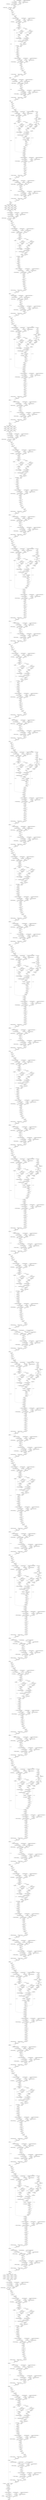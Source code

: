 strict digraph  {
"0 features_1_0_attn_proj_bias" [id=0, type=get_attr];
"1 features_1_1_attn_proj_bias" [id=1, type=get_attr];
"2 features_3_0_attn_proj_bias" [id=2, type=get_attr];
"3 features_3_1_attn_proj_bias" [id=3, type=get_attr];
"4 features_5_0_attn_proj_bias" [id=4, type=get_attr];
"5 features_5_1_attn_proj_bias" [id=5, type=get_attr];
"6 features_5_2_attn_proj_bias" [id=6, type=get_attr];
"7 features_5_3_attn_proj_bias" [id=7, type=get_attr];
"8 features_5_4_attn_proj_bias" [id=8, type=get_attr];
"9 features_5_5_attn_proj_bias" [id=9, type=get_attr];
"10 features_5_6_attn_proj_bias" [id=10, type=get_attr];
"11 features_5_7_attn_proj_bias" [id=11, type=get_attr];
"12 features_5_8_attn_proj_bias" [id=12, type=get_attr];
"13 features_5_9_attn_proj_bias" [id=13, type=get_attr];
"14 features_5_10_attn_proj_bias" [id=14, type=get_attr];
"15 features_5_11_attn_proj_bias" [id=15, type=get_attr];
"16 features_5_12_attn_proj_bias" [id=16, type=get_attr];
"17 features_5_13_attn_proj_bias" [id=17, type=get_attr];
"18 features_5_14_attn_proj_bias" [id=18, type=get_attr];
"19 features_5_15_attn_proj_bias" [id=19, type=get_attr];
"20 features_5_16_attn_proj_bias" [id=20, type=get_attr];
"21 features_5_17_attn_proj_bias" [id=21, type=get_attr];
"22 features_7_0_attn_proj_bias" [id=22, type=get_attr];
"23 features_7_1_attn_proj_bias" [id=23, type=get_attr];
"24 features_0_0_bias" [id=24, type=get_attr];
"25 features_0_2_weight" [id=25, type=get_attr];
"26 features_0_2_bias" [id=26, type=get_attr];
"27 features_1_0_norm1_weight" [id=27, type=get_attr];
"28 features_1_0_norm1_bias" [id=28, type=get_attr];
"29 features_1_0_mlp_0_bias" [id=29, type=get_attr];
"30 features_1_0_mlp_3_bias" [id=30, type=get_attr];
"31 features_1_0_norm2_weight" [id=31, type=get_attr];
"32 features_1_0_norm2_bias" [id=32, type=get_attr];
"33 features_1_1_norm1_weight" [id=33, type=get_attr];
"34 features_1_1_norm1_bias" [id=34, type=get_attr];
"35 features_1_1_mlp_0_bias" [id=35, type=get_attr];
"36 features_1_1_mlp_3_bias" [id=36, type=get_attr];
"37 features_1_1_norm2_weight" [id=37, type=get_attr];
"38 features_1_1_norm2_bias" [id=38, type=get_attr];
"39 features_2_norm_weight" [id=39, type=get_attr];
"40 features_2_norm_bias" [id=40, type=get_attr];
"41 features_3_0_norm1_weight" [id=41, type=get_attr];
"42 features_3_0_norm1_bias" [id=42, type=get_attr];
"43 features_3_0_mlp_0_bias" [id=43, type=get_attr];
"44 features_3_0_mlp_3_bias" [id=44, type=get_attr];
"45 features_3_0_norm2_weight" [id=45, type=get_attr];
"46 features_3_0_norm2_bias" [id=46, type=get_attr];
"47 features_3_1_norm1_weight" [id=47, type=get_attr];
"48 features_3_1_norm1_bias" [id=48, type=get_attr];
"49 features_3_1_mlp_0_bias" [id=49, type=get_attr];
"50 features_3_1_mlp_3_bias" [id=50, type=get_attr];
"51 features_3_1_norm2_weight" [id=51, type=get_attr];
"52 features_3_1_norm2_bias" [id=52, type=get_attr];
"53 features_4_norm_weight" [id=53, type=get_attr];
"54 features_4_norm_bias" [id=54, type=get_attr];
"55 features_5_0_norm1_weight" [id=55, type=get_attr];
"56 features_5_0_norm1_bias" [id=56, type=get_attr];
"57 features_5_0_mlp_0_bias" [id=57, type=get_attr];
"58 features_5_0_mlp_3_bias" [id=58, type=get_attr];
"59 features_5_0_norm2_weight" [id=59, type=get_attr];
"60 features_5_0_norm2_bias" [id=60, type=get_attr];
"61 features_5_1_norm1_weight" [id=61, type=get_attr];
"62 features_5_1_norm1_bias" [id=62, type=get_attr];
"63 features_5_1_mlp_0_bias" [id=63, type=get_attr];
"64 features_5_1_mlp_3_bias" [id=64, type=get_attr];
"65 features_5_1_norm2_weight" [id=65, type=get_attr];
"66 features_5_1_norm2_bias" [id=66, type=get_attr];
"67 features_5_2_norm1_weight" [id=67, type=get_attr];
"68 features_5_2_norm1_bias" [id=68, type=get_attr];
"69 features_5_2_mlp_0_bias" [id=69, type=get_attr];
"70 features_5_2_mlp_3_bias" [id=70, type=get_attr];
"71 features_5_2_norm2_weight" [id=71, type=get_attr];
"72 features_5_2_norm2_bias" [id=72, type=get_attr];
"73 features_5_3_norm1_weight" [id=73, type=get_attr];
"74 features_5_3_norm1_bias" [id=74, type=get_attr];
"75 features_5_3_mlp_0_bias" [id=75, type=get_attr];
"76 features_5_3_mlp_3_bias" [id=76, type=get_attr];
"77 features_5_3_norm2_weight" [id=77, type=get_attr];
"78 features_5_3_norm2_bias" [id=78, type=get_attr];
"79 features_5_4_norm1_weight" [id=79, type=get_attr];
"80 features_5_4_norm1_bias" [id=80, type=get_attr];
"81 features_5_4_mlp_0_bias" [id=81, type=get_attr];
"82 features_5_4_mlp_3_bias" [id=82, type=get_attr];
"83 features_5_4_norm2_weight" [id=83, type=get_attr];
"84 features_5_4_norm2_bias" [id=84, type=get_attr];
"85 features_5_5_norm1_weight" [id=85, type=get_attr];
"86 features_5_5_norm1_bias" [id=86, type=get_attr];
"87 features_5_5_mlp_0_bias" [id=87, type=get_attr];
"88 features_5_5_mlp_3_bias" [id=88, type=get_attr];
"89 features_5_5_norm2_weight" [id=89, type=get_attr];
"90 features_5_5_norm2_bias" [id=90, type=get_attr];
"91 features_5_6_norm1_weight" [id=91, type=get_attr];
"92 features_5_6_norm1_bias" [id=92, type=get_attr];
"93 features_5_6_mlp_0_bias" [id=93, type=get_attr];
"94 features_5_6_mlp_3_bias" [id=94, type=get_attr];
"95 features_5_6_norm2_weight" [id=95, type=get_attr];
"96 features_5_6_norm2_bias" [id=96, type=get_attr];
"97 features_5_7_norm1_weight" [id=97, type=get_attr];
"98 features_5_7_norm1_bias" [id=98, type=get_attr];
"99 features_5_7_mlp_0_bias" [id=99, type=get_attr];
"100 features_5_7_mlp_3_bias" [id=100, type=get_attr];
"101 features_5_7_norm2_weight" [id=101, type=get_attr];
"102 features_5_7_norm2_bias" [id=102, type=get_attr];
"103 features_5_8_norm1_weight" [id=103, type=get_attr];
"104 features_5_8_norm1_bias" [id=104, type=get_attr];
"105 features_5_8_mlp_0_bias" [id=105, type=get_attr];
"106 features_5_8_mlp_3_bias" [id=106, type=get_attr];
"107 features_5_8_norm2_weight" [id=107, type=get_attr];
"108 features_5_8_norm2_bias" [id=108, type=get_attr];
"109 features_5_9_norm1_weight" [id=109, type=get_attr];
"110 features_5_9_norm1_bias" [id=110, type=get_attr];
"111 features_5_9_mlp_0_bias" [id=111, type=get_attr];
"112 features_5_9_mlp_3_bias" [id=112, type=get_attr];
"113 features_5_9_norm2_weight" [id=113, type=get_attr];
"114 features_5_9_norm2_bias" [id=114, type=get_attr];
"115 features_5_10_norm1_weight" [id=115, type=get_attr];
"116 features_5_10_norm1_bias" [id=116, type=get_attr];
"117 features_5_10_mlp_0_bias" [id=117, type=get_attr];
"118 features_5_10_mlp_3_bias" [id=118, type=get_attr];
"119 features_5_10_norm2_weight" [id=119, type=get_attr];
"120 features_5_10_norm2_bias" [id=120, type=get_attr];
"121 features_5_11_norm1_weight" [id=121, type=get_attr];
"122 features_5_11_norm1_bias" [id=122, type=get_attr];
"123 features_5_11_mlp_0_bias" [id=123, type=get_attr];
"124 features_5_11_mlp_3_bias" [id=124, type=get_attr];
"125 features_5_11_norm2_weight" [id=125, type=get_attr];
"126 features_5_11_norm2_bias" [id=126, type=get_attr];
"127 features_5_12_norm1_weight" [id=127, type=get_attr];
"128 features_5_12_norm1_bias" [id=128, type=get_attr];
"129 features_5_12_mlp_0_bias" [id=129, type=get_attr];
"130 features_5_12_mlp_3_bias" [id=130, type=get_attr];
"131 features_5_12_norm2_weight" [id=131, type=get_attr];
"132 features_5_12_norm2_bias" [id=132, type=get_attr];
"133 features_5_13_norm1_weight" [id=133, type=get_attr];
"134 features_5_13_norm1_bias" [id=134, type=get_attr];
"135 features_5_13_mlp_0_bias" [id=135, type=get_attr];
"136 features_5_13_mlp_3_bias" [id=136, type=get_attr];
"137 features_5_13_norm2_weight" [id=137, type=get_attr];
"138 features_5_13_norm2_bias" [id=138, type=get_attr];
"139 features_5_14_norm1_weight" [id=139, type=get_attr];
"140 features_5_14_norm1_bias" [id=140, type=get_attr];
"141 features_5_14_mlp_0_bias" [id=141, type=get_attr];
"142 features_5_14_mlp_3_bias" [id=142, type=get_attr];
"143 features_5_14_norm2_weight" [id=143, type=get_attr];
"144 features_5_14_norm2_bias" [id=144, type=get_attr];
"145 features_5_15_norm1_weight" [id=145, type=get_attr];
"146 features_5_15_norm1_bias" [id=146, type=get_attr];
"147 features_5_15_mlp_0_bias" [id=147, type=get_attr];
"148 features_5_15_mlp_3_bias" [id=148, type=get_attr];
"149 features_5_15_norm2_weight" [id=149, type=get_attr];
"150 features_5_15_norm2_bias" [id=150, type=get_attr];
"151 features_5_16_norm1_weight" [id=151, type=get_attr];
"152 features_5_16_norm1_bias" [id=152, type=get_attr];
"153 features_5_16_mlp_0_bias" [id=153, type=get_attr];
"154 features_5_16_mlp_3_bias" [id=154, type=get_attr];
"155 features_5_16_norm2_weight" [id=155, type=get_attr];
"156 features_5_16_norm2_bias" [id=156, type=get_attr];
"157 features_5_17_norm1_weight" [id=157, type=get_attr];
"158 features_5_17_norm1_bias" [id=158, type=get_attr];
"159 features_5_17_mlp_0_bias" [id=159, type=get_attr];
"160 features_5_17_mlp_3_bias" [id=160, type=get_attr];
"161 features_5_17_norm2_weight" [id=161, type=get_attr];
"162 features_5_17_norm2_bias" [id=162, type=get_attr];
"163 features_6_norm_weight" [id=163, type=get_attr];
"164 features_6_norm_bias" [id=164, type=get_attr];
"165 features_7_0_norm1_weight" [id=165, type=get_attr];
"166 features_7_0_norm1_bias" [id=166, type=get_attr];
"167 features_7_0_mlp_0_bias" [id=167, type=get_attr];
"168 features_7_0_mlp_3_bias" [id=168, type=get_attr];
"169 features_7_0_norm2_weight" [id=169, type=get_attr];
"170 features_7_0_norm2_bias" [id=170, type=get_attr];
"171 features_7_1_norm1_weight" [id=171, type=get_attr];
"172 features_7_1_norm1_bias" [id=172, type=get_attr];
"173 features_7_1_mlp_0_bias" [id=173, type=get_attr];
"174 features_7_1_mlp_3_bias" [id=174, type=get_attr];
"175 features_7_1_norm2_weight" [id=175, type=get_attr];
"176 features_7_1_norm2_bias" [id=176, type=get_attr];
"177 norm_weight" [id=177, type=get_attr];
"178 norm_bias" [id=178, type=get_attr];
"179 head_bias" [id=179, type=get_attr];
"180 x" [id=180, type=input];
"181 quantize_per_tensor_default" [id=181, type=quantize_per_tensor];
"182 dequantize_per_tensor_default" [id=182, type=dequantize_per_tensor];
"183 scale_updated_constant0" [id=183, type=get_attr];
"184 compressed_weight_updated_constant0" [id=184, type=get_attr];
"185 mul_tensor" [id=185, type=mul];
"186 zero_point_updated_constant0" [id=186, type=get_attr];
"187 sub_tensor" [id=187, type=sub];
"188 conv2d" [id=188, type=conv2d];
"189 permute" [id=189, type=permute];
"190 layer_norm" [id=190, type=layer_norm];
"191 _frozen_param0" [id=191, type=get_attr];
"192 pad" [id=192, type=pad];
"193 view_2" [id=193, type=view];
"194 permute_2" [id=194, type=permute];
"195 reshape" [id=195, type=reshape];
"196 _frozen_param1" [id=196, type=get_attr];
"197 reshape_0_0_nncf_smooth_quant_0" [id=197, type=call_module];
"198 quantize_per_tensor_default_1" [id=198, type=quantize_per_tensor];
"199 dequantize_per_tensor_default_1" [id=199, type=dequantize_per_tensor];
"200 scale_updated_constant1" [id=200, type=get_attr];
"201 compressed_weight_updated_constant1" [id=201, type=get_attr];
"202 mul_tensor_1" [id=202, type=mul];
"203 zero_point_updated_constant1" [id=203, type=get_attr];
"204 sub_tensor_1" [id=204, type=sub];
"205 linear_2" [id=205, type=linear];
"206 reshape_1" [id=206, type=reshape];
"207 permute_3" [id=207, type=permute];
"208 select" [id=208, type=select];
"209 select_1" [id=209, type=select];
"210 select_2" [id=210, type=select];
"211 linalg_vector_norm" [id=211, type=linalg_vector_norm];
"212 clamp_min" [id=212, type=clamp_min];
"213 expand_as" [id=213, type=expand_as];
"214 div" [id=214, type=div];
"215 quantize_per_tensor_default_2" [id=215, type=quantize_per_tensor];
"216 dequantize_per_tensor_default_2" [id=216, type=dequantize_per_tensor];
"217 linalg_vector_norm_1" [id=217, type=linalg_vector_norm];
"218 clamp_min_1" [id=218, type=clamp_min];
"219 expand_as_1" [id=219, type=expand_as];
"220 div_1" [id=220, type=div];
"221 quantize_per_tensor_default_3" [id=221, type=quantize_per_tensor];
"222 dequantize_per_tensor_default_3" [id=222, type=dequantize_per_tensor];
"223 transpose" [id=223, type=transpose];
"224 matmul" [id=224, type=matmul];
"225 _frozen_param3" [id=225, type=get_attr];
"226 mul_1" [id=226, type=mul];
"227 add" [id=227, type=add];
"228 softmax" [id=228, type=softmax];
"229 dropout" [id=229, type=dropout];
"230 matmul_1" [id=230, type=matmul];
"231 transpose_1" [id=231, type=transpose];
"232 reshape_2" [id=232, type=reshape];
"233 reshape_2_0_0_nncf_smooth_quant_0" [id=233, type=call_module];
"234 quantize_per_tensor_default_4" [id=234, type=quantize_per_tensor];
"235 dequantize_per_tensor_default_4" [id=235, type=dequantize_per_tensor];
"236 scale_updated_constant2" [id=236, type=get_attr];
"237 compressed_weight_updated_constant2" [id=237, type=get_attr];
"238 mul_tensor_2" [id=238, type=mul];
"239 zero_point_updated_constant2" [id=239, type=get_attr];
"240 sub_tensor_2" [id=240, type=sub];
"241 linear_3" [id=241, type=linear];
"242 dropout_1" [id=242, type=dropout];
"243 view_3" [id=243, type=view];
"244 permute_4" [id=244, type=permute];
"245 reshape_3" [id=245, type=reshape];
"246 slice_2" [id=246, type=slice];
"247 slice_3" [id=247, type=slice];
"248 layer_norm_1" [id=248, type=layer_norm];
"249 add_1" [id=249, type=add];
"250 add_1_0_0_nncf_smooth_quant_0" [id=250, type=call_module];
"251 quantize_per_tensor_default_5" [id=251, type=quantize_per_tensor];
"252 dequantize_per_tensor_default_5" [id=252, type=dequantize_per_tensor];
"253 scale_updated_constant3" [id=253, type=get_attr];
"254 compressed_weight_updated_constant3" [id=254, type=get_attr];
"255 mul_tensor_3" [id=255, type=mul];
"256 zero_point_updated_constant3" [id=256, type=get_attr];
"257 sub_tensor_3" [id=257, type=sub];
"258 linear_4" [id=258, type=linear];
"259 gelu" [id=259, type=gelu];
"260 dropout_2" [id=260, type=dropout];
"261 dropout_2_0_0_nncf_smooth_quant_0" [id=261, type=call_module];
"262 quantize_per_tensor_default_6" [id=262, type=quantize_per_tensor];
"263 dequantize_per_tensor_default_6" [id=263, type=dequantize_per_tensor];
"264 scale_updated_constant4" [id=264, type=get_attr];
"265 compressed_weight_updated_constant4" [id=265, type=get_attr];
"266 mul_tensor_4" [id=266, type=mul];
"267 zero_point_updated_constant4" [id=267, type=get_attr];
"268 sub_tensor_4" [id=268, type=sub];
"269 linear_5" [id=269, type=linear];
"270 dropout_3" [id=270, type=dropout];
"271 layer_norm_2" [id=271, type=layer_norm];
"272 add_2" [id=272, type=add];
"273 _frozen_param4" [id=273, type=get_attr];
"274 pad_1" [id=274, type=pad];
"275 roll" [id=275, type=roll];
"276 view_6" [id=276, type=view];
"277 permute_6" [id=277, type=permute];
"278 reshape_4" [id=278, type=reshape];
"279 _frozen_param5" [id=279, type=get_attr];
"280 reshape_4_0_0_nncf_smooth_quant_0" [id=280, type=call_module];
"281 quantize_per_tensor_default_7" [id=281, type=quantize_per_tensor];
"282 dequantize_per_tensor_default_7" [id=282, type=dequantize_per_tensor];
"283 scale_updated_constant5" [id=283, type=get_attr];
"284 compressed_weight_updated_constant5" [id=284, type=get_attr];
"285 mul_tensor_5" [id=285, type=mul];
"286 zero_point_updated_constant5" [id=286, type=get_attr];
"287 sub_tensor_5" [id=287, type=sub];
"288 linear_8" [id=288, type=linear];
"289 reshape_5" [id=289, type=reshape];
"290 permute_7" [id=290, type=permute];
"291 select_3" [id=291, type=select];
"292 select_4" [id=292, type=select];
"293 select_5" [id=293, type=select];
"294 linalg_vector_norm_2" [id=294, type=linalg_vector_norm];
"295 clamp_min_2" [id=295, type=clamp_min];
"296 expand_as_2" [id=296, type=expand_as];
"297 div_2" [id=297, type=div];
"298 quantize_per_tensor_default_8" [id=298, type=quantize_per_tensor];
"299 dequantize_per_tensor_default_8" [id=299, type=dequantize_per_tensor];
"300 linalg_vector_norm_3" [id=300, type=linalg_vector_norm];
"301 clamp_min_3" [id=301, type=clamp_min];
"302 expand_as_3" [id=302, type=expand_as];
"303 div_3" [id=303, type=div];
"304 quantize_per_tensor_default_9" [id=304, type=quantize_per_tensor];
"305 dequantize_per_tensor_default_9" [id=305, type=dequantize_per_tensor];
"306 transpose_2" [id=306, type=transpose];
"307 matmul_2" [id=307, type=matmul];
"308 _frozen_param7" [id=308, type=get_attr];
"309 mul_3" [id=309, type=mul];
"310 add_3" [id=310, type=add];
"311 new_zeros" [id=311, type=new_zeros];
"312 view_7" [id=312, type=view];
"313 permute_8" [id=313, type=permute];
"314 reshape_6" [id=314, type=reshape];
"315 unsqueeze_2" [id=315, type=unsqueeze];
"316 unsqueeze_3" [id=316, type=unsqueeze];
"317 sub" [id=317, type=sub];
"318 ne" [id=318, type=ne];
"319 masked_fill" [id=319, type=masked_fill];
"320 eq" [id=320, type=eq];
"321 masked_fill_1" [id=321, type=masked_fill];
"322 view_8" [id=322, type=view];
"323 unsqueeze_4" [id=323, type=unsqueeze];
"324 unsqueeze_5" [id=324, type=unsqueeze];
"325 add_4" [id=325, type=add];
"326 view_9" [id=326, type=view];
"327 softmax_1" [id=327, type=softmax];
"328 dropout_4" [id=328, type=dropout];
"329 matmul_3" [id=329, type=matmul];
"330 transpose_3" [id=330, type=transpose];
"331 reshape_7" [id=331, type=reshape];
"332 reshape_7_0_0_nncf_smooth_quant_0" [id=332, type=call_module];
"333 quantize_per_tensor_default_10" [id=333, type=quantize_per_tensor];
"334 dequantize_per_tensor_default_10" [id=334, type=dequantize_per_tensor];
"335 scale_updated_constant6" [id=335, type=get_attr];
"336 compressed_weight_updated_constant6" [id=336, type=get_attr];
"337 mul_tensor_6" [id=337, type=mul];
"338 zero_point_updated_constant6" [id=338, type=get_attr];
"339 sub_tensor_6" [id=339, type=sub];
"340 linear_9" [id=340, type=linear];
"341 dropout_5" [id=341, type=dropout];
"342 view_10" [id=342, type=view];
"343 permute_9" [id=343, type=permute];
"344 reshape_8" [id=344, type=reshape];
"345 roll_1" [id=345, type=roll];
"346 slice_23" [id=346, type=slice];
"347 slice_24" [id=347, type=slice];
"348 layer_norm_3" [id=348, type=layer_norm];
"349 add_5" [id=349, type=add];
"350 add_5_0_0_nncf_smooth_quant_0" [id=350, type=call_module];
"351 quantize_per_tensor_default_11" [id=351, type=quantize_per_tensor];
"352 dequantize_per_tensor_default_11" [id=352, type=dequantize_per_tensor];
"353 scale_updated_constant7" [id=353, type=get_attr];
"354 compressed_weight_updated_constant7" [id=354, type=get_attr];
"355 mul_tensor_7" [id=355, type=mul];
"356 zero_point_updated_constant7" [id=356, type=get_attr];
"357 sub_tensor_7" [id=357, type=sub];
"358 linear_10" [id=358, type=linear];
"359 gelu_1" [id=359, type=gelu];
"360 dropout_6" [id=360, type=dropout];
"361 dropout_6_0_0_nncf_smooth_quant_0" [id=361, type=call_module];
"362 quantize_per_tensor_default_12" [id=362, type=quantize_per_tensor];
"363 dequantize_per_tensor_default_12" [id=363, type=dequantize_per_tensor];
"364 scale_updated_constant8" [id=364, type=get_attr];
"365 compressed_weight_updated_constant8" [id=365, type=get_attr];
"366 mul_tensor_8" [id=366, type=mul];
"367 zero_point_updated_constant8" [id=367, type=get_attr];
"368 sub_tensor_8" [id=368, type=sub];
"369 linear_11" [id=369, type=linear];
"370 dropout_7" [id=370, type=dropout];
"371 layer_norm_4" [id=371, type=layer_norm];
"372 add_6" [id=372, type=add];
"373 pad_2" [id=373, type=pad];
"374 slice_25" [id=374, type=slice];
"375 slice_26" [id=375, type=slice];
"376 slice_27" [id=376, type=slice];
"377 slice_28" [id=377, type=slice];
"378 slice_29" [id=378, type=slice];
"379 slice_30" [id=379, type=slice];
"380 slice_31" [id=380, type=slice];
"381 slice_32" [id=381, type=slice];
"382 slice_33" [id=382, type=slice];
"383 slice_34" [id=383, type=slice];
"384 slice_35" [id=384, type=slice];
"385 slice_36" [id=385, type=slice];
"386 cat" [id=386, type=cat];
"387 cat_0_0_nncf_smooth_quant_0" [id=387, type=call_module];
"388 quantize_per_tensor_default_13" [id=388, type=quantize_per_tensor];
"389 dequantize_per_tensor_default_13" [id=389, type=dequantize_per_tensor];
"390 scale_updated_constant9" [id=390, type=get_attr];
"391 compressed_weight_updated_constant9" [id=391, type=get_attr];
"392 mul_tensor_9" [id=392, type=mul];
"393 zero_point_updated_constant9" [id=393, type=get_attr];
"394 sub_tensor_9" [id=394, type=sub];
"395 linear_12" [id=395, type=linear];
"396 layer_norm_5" [id=396, type=layer_norm];
"397 _frozen_param17" [id=397, type=get_attr];
"398 pad_3" [id=398, type=pad];
"399 view_13" [id=399, type=view];
"400 permute_11" [id=400, type=permute];
"401 reshape_9" [id=401, type=reshape];
"402 _frozen_param18" [id=402, type=get_attr];
"403 reshape_9_0_0_nncf_smooth_quant_0" [id=403, type=call_module];
"404 quantize_per_tensor_default_14" [id=404, type=quantize_per_tensor];
"405 dequantize_per_tensor_default_14" [id=405, type=dequantize_per_tensor];
"406 scale_updated_constant10" [id=406, type=get_attr];
"407 compressed_weight_updated_constant10" [id=407, type=get_attr];
"408 mul_tensor_10" [id=408, type=mul];
"409 zero_point_updated_constant10" [id=409, type=get_attr];
"410 sub_tensor_10" [id=410, type=sub];
"411 linear_15" [id=411, type=linear];
"412 reshape_10" [id=412, type=reshape];
"413 permute_12" [id=413, type=permute];
"414 select_6" [id=414, type=select];
"415 select_7" [id=415, type=select];
"416 select_8" [id=416, type=select];
"417 linalg_vector_norm_4" [id=417, type=linalg_vector_norm];
"418 clamp_min_4" [id=418, type=clamp_min];
"419 expand_as_4" [id=419, type=expand_as];
"420 div_4" [id=420, type=div];
"421 quantize_per_tensor_default_15" [id=421, type=quantize_per_tensor];
"422 dequantize_per_tensor_default_15" [id=422, type=dequantize_per_tensor];
"423 linalg_vector_norm_5" [id=423, type=linalg_vector_norm];
"424 clamp_min_5" [id=424, type=clamp_min];
"425 expand_as_5" [id=425, type=expand_as];
"426 div_5" [id=426, type=div];
"427 quantize_per_tensor_default_16" [id=427, type=quantize_per_tensor];
"428 dequantize_per_tensor_default_16" [id=428, type=dequantize_per_tensor];
"429 transpose_4" [id=429, type=transpose];
"430 matmul_4" [id=430, type=matmul];
"431 _frozen_param20" [id=431, type=get_attr];
"432 mul_5" [id=432, type=mul];
"433 add_7" [id=433, type=add];
"434 softmax_2" [id=434, type=softmax];
"435 dropout_8" [id=435, type=dropout];
"436 matmul_5" [id=436, type=matmul];
"437 transpose_5" [id=437, type=transpose];
"438 reshape_11" [id=438, type=reshape];
"439 reshape_11_0_0_nncf_smooth_quant_0" [id=439, type=call_module];
"440 quantize_per_tensor_default_17" [id=440, type=quantize_per_tensor];
"441 dequantize_per_tensor_default_17" [id=441, type=dequantize_per_tensor];
"442 scale_updated_constant11" [id=442, type=get_attr];
"443 compressed_weight_updated_constant11" [id=443, type=get_attr];
"444 mul_tensor_11" [id=444, type=mul];
"445 zero_point_updated_constant11" [id=445, type=get_attr];
"446 sub_tensor_11" [id=446, type=sub];
"447 linear_16" [id=447, type=linear];
"448 dropout_9" [id=448, type=dropout];
"449 view_14" [id=449, type=view];
"450 permute_13" [id=450, type=permute];
"451 reshape_12" [id=451, type=reshape];
"452 slice_38" [id=452, type=slice];
"453 slice_39" [id=453, type=slice];
"454 slice_40" [id=454, type=slice];
"455 slice_41" [id=455, type=slice];
"456 contiguous_3" [id=456, type=contiguous];
"457 layer_norm_6" [id=457, type=layer_norm];
"458 add_8" [id=458, type=add];
"459 add_8_0_0_nncf_smooth_quant_0" [id=459, type=call_module];
"460 quantize_per_tensor_default_18" [id=460, type=quantize_per_tensor];
"461 dequantize_per_tensor_default_18" [id=461, type=dequantize_per_tensor];
"462 scale_updated_constant12" [id=462, type=get_attr];
"463 compressed_weight_updated_constant12" [id=463, type=get_attr];
"464 mul_tensor_12" [id=464, type=mul];
"465 zero_point_updated_constant12" [id=465, type=get_attr];
"466 sub_tensor_12" [id=466, type=sub];
"467 linear_17" [id=467, type=linear];
"468 gelu_2" [id=468, type=gelu];
"469 dropout_10" [id=469, type=dropout];
"470 dropout_10_0_0_nncf_smooth_quant_0" [id=470, type=call_module];
"471 quantize_per_tensor_default_19" [id=471, type=quantize_per_tensor];
"472 dequantize_per_tensor_default_19" [id=472, type=dequantize_per_tensor];
"473 scale_updated_constant13" [id=473, type=get_attr];
"474 compressed_weight_updated_constant13" [id=474, type=get_attr];
"475 mul_tensor_13" [id=475, type=mul];
"476 zero_point_updated_constant13" [id=476, type=get_attr];
"477 sub_tensor_13" [id=477, type=sub];
"478 linear_18" [id=478, type=linear];
"479 dropout_11" [id=479, type=dropout];
"480 layer_norm_7" [id=480, type=layer_norm];
"481 add_9" [id=481, type=add];
"482 _frozen_param21" [id=482, type=get_attr];
"483 pad_4" [id=483, type=pad];
"484 roll_2" [id=484, type=roll];
"485 view_17" [id=485, type=view];
"486 permute_15" [id=486, type=permute];
"487 reshape_13" [id=487, type=reshape];
"488 _frozen_param22" [id=488, type=get_attr];
"489 reshape_13_0_0_nncf_smooth_quant_0" [id=489, type=call_module];
"490 quantize_per_tensor_default_20" [id=490, type=quantize_per_tensor];
"491 dequantize_per_tensor_default_20" [id=491, type=dequantize_per_tensor];
"492 scale_updated_constant14" [id=492, type=get_attr];
"493 compressed_weight_updated_constant14" [id=493, type=get_attr];
"494 mul_tensor_14" [id=494, type=mul];
"495 zero_point_updated_constant14" [id=495, type=get_attr];
"496 sub_tensor_14" [id=496, type=sub];
"497 linear_21" [id=497, type=linear];
"498 reshape_14" [id=498, type=reshape];
"499 permute_16" [id=499, type=permute];
"500 select_9" [id=500, type=select];
"501 select_10" [id=501, type=select];
"502 select_11" [id=502, type=select];
"503 linalg_vector_norm_6" [id=503, type=linalg_vector_norm];
"504 clamp_min_6" [id=504, type=clamp_min];
"505 expand_as_6" [id=505, type=expand_as];
"506 div_6" [id=506, type=div];
"507 quantize_per_tensor_default_21" [id=507, type=quantize_per_tensor];
"508 dequantize_per_tensor_default_21" [id=508, type=dequantize_per_tensor];
"509 linalg_vector_norm_7" [id=509, type=linalg_vector_norm];
"510 clamp_min_7" [id=510, type=clamp_min];
"511 expand_as_7" [id=511, type=expand_as];
"512 div_7" [id=512, type=div];
"513 quantize_per_tensor_default_22" [id=513, type=quantize_per_tensor];
"514 dequantize_per_tensor_default_22" [id=514, type=dequantize_per_tensor];
"515 transpose_6" [id=515, type=transpose];
"516 matmul_6" [id=516, type=matmul];
"517 _frozen_param24" [id=517, type=get_attr];
"518 mul_7" [id=518, type=mul];
"519 add_10" [id=519, type=add];
"520 new_zeros_1" [id=520, type=new_zeros];
"521 view_18" [id=521, type=view];
"522 permute_17" [id=522, type=permute];
"523 reshape_15" [id=523, type=reshape];
"524 unsqueeze_8" [id=524, type=unsqueeze];
"525 unsqueeze_9" [id=525, type=unsqueeze];
"526 sub_1" [id=526, type=sub];
"527 ne_1" [id=527, type=ne];
"528 masked_fill_2" [id=528, type=masked_fill];
"529 eq_1" [id=529, type=eq];
"530 masked_fill_3" [id=530, type=masked_fill];
"531 view_19" [id=531, type=view];
"532 unsqueeze_10" [id=532, type=unsqueeze];
"533 unsqueeze_11" [id=533, type=unsqueeze];
"534 add_11" [id=534, type=add];
"535 view_20" [id=535, type=view];
"536 softmax_3" [id=536, type=softmax];
"537 dropout_12" [id=537, type=dropout];
"538 matmul_7" [id=538, type=matmul];
"539 transpose_7" [id=539, type=transpose];
"540 reshape_16" [id=540, type=reshape];
"541 reshape_16_0_0_nncf_smooth_quant_0" [id=541, type=call_module];
"542 quantize_per_tensor_default_23" [id=542, type=quantize_per_tensor];
"543 dequantize_per_tensor_default_23" [id=543, type=dequantize_per_tensor];
"544 scale_updated_constant15" [id=544, type=get_attr];
"545 compressed_weight_updated_constant15" [id=545, type=get_attr];
"546 mul_tensor_15" [id=546, type=mul];
"547 zero_point_updated_constant15" [id=547, type=get_attr];
"548 sub_tensor_15" [id=548, type=sub];
"549 linear_22" [id=549, type=linear];
"550 dropout_13" [id=550, type=dropout];
"551 view_21" [id=551, type=view];
"552 permute_18" [id=552, type=permute];
"553 reshape_17" [id=553, type=reshape];
"554 roll_3" [id=554, type=roll];
"555 slice_61" [id=555, type=slice];
"556 slice_62" [id=556, type=slice];
"557 slice_63" [id=557, type=slice];
"558 slice_64" [id=558, type=slice];
"559 contiguous_5" [id=559, type=contiguous];
"560 layer_norm_8" [id=560, type=layer_norm];
"561 add_12" [id=561, type=add];
"562 add_12_0_0_nncf_smooth_quant_0" [id=562, type=call_module];
"563 quantize_per_tensor_default_24" [id=563, type=quantize_per_tensor];
"564 dequantize_per_tensor_default_24" [id=564, type=dequantize_per_tensor];
"565 scale_updated_constant16" [id=565, type=get_attr];
"566 compressed_weight_updated_constant16" [id=566, type=get_attr];
"567 mul_tensor_16" [id=567, type=mul];
"568 zero_point_updated_constant16" [id=568, type=get_attr];
"569 sub_tensor_16" [id=569, type=sub];
"570 linear_23" [id=570, type=linear];
"571 gelu_3" [id=571, type=gelu];
"572 dropout_14" [id=572, type=dropout];
"573 dropout_14_0_0_nncf_smooth_quant_0" [id=573, type=call_module];
"574 quantize_per_tensor_default_25" [id=574, type=quantize_per_tensor];
"575 dequantize_per_tensor_default_25" [id=575, type=dequantize_per_tensor];
"576 scale_updated_constant17" [id=576, type=get_attr];
"577 compressed_weight_updated_constant17" [id=577, type=get_attr];
"578 mul_tensor_17" [id=578, type=mul];
"579 zero_point_updated_constant17" [id=579, type=get_attr];
"580 sub_tensor_17" [id=580, type=sub];
"581 linear_24" [id=581, type=linear];
"582 dropout_15" [id=582, type=dropout];
"583 layer_norm_9" [id=583, type=layer_norm];
"584 add_13" [id=584, type=add];
"585 pad_5" [id=585, type=pad];
"586 slice_65" [id=586, type=slice];
"587 slice_66" [id=587, type=slice];
"588 slice_67" [id=588, type=slice];
"589 slice_68" [id=589, type=slice];
"590 slice_69" [id=590, type=slice];
"591 slice_70" [id=591, type=slice];
"592 slice_71" [id=592, type=slice];
"593 slice_72" [id=593, type=slice];
"594 slice_73" [id=594, type=slice];
"595 slice_74" [id=595, type=slice];
"596 slice_75" [id=596, type=slice];
"597 slice_76" [id=597, type=slice];
"598 cat_1" [id=598, type=cat];
"599 cat_1_0_0_nncf_smooth_quant_0" [id=599, type=call_module];
"600 quantize_per_tensor_default_26" [id=600, type=quantize_per_tensor];
"601 dequantize_per_tensor_default_26" [id=601, type=dequantize_per_tensor];
"602 scale_updated_constant18" [id=602, type=get_attr];
"603 compressed_weight_updated_constant18" [id=603, type=get_attr];
"604 mul_tensor_18" [id=604, type=mul];
"605 zero_point_updated_constant18" [id=605, type=get_attr];
"606 sub_tensor_18" [id=606, type=sub];
"607 linear_25" [id=607, type=linear];
"608 layer_norm_10" [id=608, type=layer_norm];
"609 _frozen_param34" [id=609, type=get_attr];
"610 pad_6" [id=610, type=pad];
"611 view_24" [id=611, type=view];
"612 permute_20" [id=612, type=permute];
"613 reshape_18" [id=613, type=reshape];
"614 _frozen_param35" [id=614, type=get_attr];
"615 reshape_18_0_0_nncf_smooth_quant_0" [id=615, type=call_module];
"616 quantize_per_tensor_default_27" [id=616, type=quantize_per_tensor];
"617 dequantize_per_tensor_default_27" [id=617, type=dequantize_per_tensor];
"618 scale_updated_constant19" [id=618, type=get_attr];
"619 compressed_weight_updated_constant19" [id=619, type=get_attr];
"620 mul_tensor_19" [id=620, type=mul];
"621 zero_point_updated_constant19" [id=621, type=get_attr];
"622 sub_tensor_19" [id=622, type=sub];
"623 linear_28" [id=623, type=linear];
"624 reshape_19" [id=624, type=reshape];
"625 permute_21" [id=625, type=permute];
"626 select_12" [id=626, type=select];
"627 select_13" [id=627, type=select];
"628 select_14" [id=628, type=select];
"629 linalg_vector_norm_8" [id=629, type=linalg_vector_norm];
"630 clamp_min_8" [id=630, type=clamp_min];
"631 expand_as_8" [id=631, type=expand_as];
"632 div_8" [id=632, type=div];
"633 quantize_per_tensor_default_28" [id=633, type=quantize_per_tensor];
"634 dequantize_per_tensor_default_28" [id=634, type=dequantize_per_tensor];
"635 linalg_vector_norm_9" [id=635, type=linalg_vector_norm];
"636 clamp_min_9" [id=636, type=clamp_min];
"637 expand_as_9" [id=637, type=expand_as];
"638 div_9" [id=638, type=div];
"639 quantize_per_tensor_default_29" [id=639, type=quantize_per_tensor];
"640 dequantize_per_tensor_default_29" [id=640, type=dequantize_per_tensor];
"641 transpose_8" [id=641, type=transpose];
"642 matmul_8" [id=642, type=matmul];
"643 _frozen_param37" [id=643, type=get_attr];
"644 mul_9" [id=644, type=mul];
"645 add_14" [id=645, type=add];
"646 softmax_4" [id=646, type=softmax];
"647 dropout_16" [id=647, type=dropout];
"648 matmul_9" [id=648, type=matmul];
"649 transpose_9" [id=649, type=transpose];
"650 reshape_20" [id=650, type=reshape];
"651 reshape_20_0_0_nncf_smooth_quant_0" [id=651, type=call_module];
"652 quantize_per_tensor_default_30" [id=652, type=quantize_per_tensor];
"653 dequantize_per_tensor_default_30" [id=653, type=dequantize_per_tensor];
"654 scale_updated_constant20" [id=654, type=get_attr];
"655 compressed_weight_updated_constant20" [id=655, type=get_attr];
"656 mul_tensor_20" [id=656, type=mul];
"657 zero_point_updated_constant20" [id=657, type=get_attr];
"658 sub_tensor_20" [id=658, type=sub];
"659 linear_29" [id=659, type=linear];
"660 dropout_17" [id=660, type=dropout];
"661 view_25" [id=661, type=view];
"662 permute_22" [id=662, type=permute];
"663 reshape_21" [id=663, type=reshape];
"664 slice_78" [id=664, type=slice];
"665 slice_79" [id=665, type=slice];
"666 slice_80" [id=666, type=slice];
"667 slice_81" [id=667, type=slice];
"668 contiguous_7" [id=668, type=contiguous];
"669 layer_norm_11" [id=669, type=layer_norm];
"670 add_15" [id=670, type=add];
"671 add_15_0_0_nncf_smooth_quant_0" [id=671, type=call_module];
"672 quantize_per_tensor_default_31" [id=672, type=quantize_per_tensor];
"673 dequantize_per_tensor_default_31" [id=673, type=dequantize_per_tensor];
"674 scale_updated_constant21" [id=674, type=get_attr];
"675 compressed_weight_updated_constant21" [id=675, type=get_attr];
"676 mul_tensor_21" [id=676, type=mul];
"677 zero_point_updated_constant21" [id=677, type=get_attr];
"678 sub_tensor_21" [id=678, type=sub];
"679 linear_30" [id=679, type=linear];
"680 gelu_4" [id=680, type=gelu];
"681 dropout_18" [id=681, type=dropout];
"682 dropout_18_0_0_nncf_smooth_quant_0" [id=682, type=call_module];
"683 quantize_per_tensor_default_32" [id=683, type=quantize_per_tensor];
"684 dequantize_per_tensor_default_32" [id=684, type=dequantize_per_tensor];
"685 scale_updated_constant22" [id=685, type=get_attr];
"686 compressed_weight_updated_constant22" [id=686, type=get_attr];
"687 mul_tensor_22" [id=687, type=mul];
"688 zero_point_updated_constant22" [id=688, type=get_attr];
"689 sub_tensor_22" [id=689, type=sub];
"690 linear_31" [id=690, type=linear];
"691 dropout_19" [id=691, type=dropout];
"692 layer_norm_12" [id=692, type=layer_norm];
"693 add_16" [id=693, type=add];
"694 _frozen_param38" [id=694, type=get_attr];
"695 pad_7" [id=695, type=pad];
"696 roll_4" [id=696, type=roll];
"697 view_28" [id=697, type=view];
"698 permute_24" [id=698, type=permute];
"699 reshape_22" [id=699, type=reshape];
"700 _frozen_param39" [id=700, type=get_attr];
"701 reshape_22_0_0_nncf_smooth_quant_0" [id=701, type=call_module];
"702 quantize_per_tensor_default_33" [id=702, type=quantize_per_tensor];
"703 dequantize_per_tensor_default_33" [id=703, type=dequantize_per_tensor];
"704 scale_updated_constant23" [id=704, type=get_attr];
"705 compressed_weight_updated_constant23" [id=705, type=get_attr];
"706 mul_tensor_23" [id=706, type=mul];
"707 zero_point_updated_constant23" [id=707, type=get_attr];
"708 sub_tensor_23" [id=708, type=sub];
"709 linear_34" [id=709, type=linear];
"710 reshape_23" [id=710, type=reshape];
"711 permute_25" [id=711, type=permute];
"712 select_15" [id=712, type=select];
"713 select_16" [id=713, type=select];
"714 select_17" [id=714, type=select];
"715 linalg_vector_norm_10" [id=715, type=linalg_vector_norm];
"716 clamp_min_10" [id=716, type=clamp_min];
"717 expand_as_10" [id=717, type=expand_as];
"718 div_10" [id=718, type=div];
"719 quantize_per_tensor_default_34" [id=719, type=quantize_per_tensor];
"720 dequantize_per_tensor_default_34" [id=720, type=dequantize_per_tensor];
"721 linalg_vector_norm_11" [id=721, type=linalg_vector_norm];
"722 clamp_min_11" [id=722, type=clamp_min];
"723 expand_as_11" [id=723, type=expand_as];
"724 div_11" [id=724, type=div];
"725 quantize_per_tensor_default_35" [id=725, type=quantize_per_tensor];
"726 dequantize_per_tensor_default_35" [id=726, type=dequantize_per_tensor];
"727 transpose_10" [id=727, type=transpose];
"728 matmul_10" [id=728, type=matmul];
"729 _frozen_param41" [id=729, type=get_attr];
"730 mul_11" [id=730, type=mul];
"731 add_17" [id=731, type=add];
"732 new_zeros_2" [id=732, type=new_zeros];
"733 view_29" [id=733, type=view];
"734 permute_26" [id=734, type=permute];
"735 reshape_24" [id=735, type=reshape];
"736 unsqueeze_14" [id=736, type=unsqueeze];
"737 unsqueeze_15" [id=737, type=unsqueeze];
"738 sub_2" [id=738, type=sub];
"739 ne_2" [id=739, type=ne];
"740 masked_fill_4" [id=740, type=masked_fill];
"741 eq_2" [id=741, type=eq];
"742 masked_fill_5" [id=742, type=masked_fill];
"743 view_30" [id=743, type=view];
"744 unsqueeze_16" [id=744, type=unsqueeze];
"745 unsqueeze_17" [id=745, type=unsqueeze];
"746 add_18" [id=746, type=add];
"747 view_31" [id=747, type=view];
"748 softmax_5" [id=748, type=softmax];
"749 dropout_20" [id=749, type=dropout];
"750 matmul_11" [id=750, type=matmul];
"751 transpose_11" [id=751, type=transpose];
"752 reshape_25" [id=752, type=reshape];
"753 reshape_25_0_0_nncf_smooth_quant_0" [id=753, type=call_module];
"754 quantize_per_tensor_default_36" [id=754, type=quantize_per_tensor];
"755 dequantize_per_tensor_default_36" [id=755, type=dequantize_per_tensor];
"756 scale_updated_constant24" [id=756, type=get_attr];
"757 compressed_weight_updated_constant24" [id=757, type=get_attr];
"758 mul_tensor_24" [id=758, type=mul];
"759 zero_point_updated_constant24" [id=759, type=get_attr];
"760 sub_tensor_24" [id=760, type=sub];
"761 linear_35" [id=761, type=linear];
"762 dropout_21" [id=762, type=dropout];
"763 view_32" [id=763, type=view];
"764 permute_27" [id=764, type=permute];
"765 reshape_26" [id=765, type=reshape];
"766 roll_5" [id=766, type=roll];
"767 slice_101" [id=767, type=slice];
"768 slice_102" [id=768, type=slice];
"769 slice_103" [id=769, type=slice];
"770 slice_104" [id=770, type=slice];
"771 contiguous_9" [id=771, type=contiguous];
"772 layer_norm_13" [id=772, type=layer_norm];
"773 add_19" [id=773, type=add];
"774 add_19_0_0_nncf_smooth_quant_0" [id=774, type=call_module];
"775 quantize_per_tensor_default_37" [id=775, type=quantize_per_tensor];
"776 dequantize_per_tensor_default_37" [id=776, type=dequantize_per_tensor];
"777 scale_updated_constant25" [id=777, type=get_attr];
"778 compressed_weight_updated_constant25" [id=778, type=get_attr];
"779 mul_tensor_25" [id=779, type=mul];
"780 zero_point_updated_constant25" [id=780, type=get_attr];
"781 sub_tensor_25" [id=781, type=sub];
"782 linear_36" [id=782, type=linear];
"783 gelu_5" [id=783, type=gelu];
"784 dropout_22" [id=784, type=dropout];
"785 dropout_22_0_0_nncf_smooth_quant_0" [id=785, type=call_module];
"786 quantize_per_tensor_default_38" [id=786, type=quantize_per_tensor];
"787 dequantize_per_tensor_default_38" [id=787, type=dequantize_per_tensor];
"788 scale_updated_constant26" [id=788, type=get_attr];
"789 compressed_weight_updated_constant26" [id=789, type=get_attr];
"790 mul_tensor_26" [id=790, type=mul];
"791 zero_point_updated_constant26" [id=791, type=get_attr];
"792 sub_tensor_26" [id=792, type=sub];
"793 linear_37" [id=793, type=linear];
"794 dropout_23" [id=794, type=dropout];
"795 layer_norm_14" [id=795, type=layer_norm];
"796 add_20" [id=796, type=add];
"797 _frozen_param51" [id=797, type=get_attr];
"798 pad_8" [id=798, type=pad];
"799 view_35" [id=799, type=view];
"800 permute_29" [id=800, type=permute];
"801 reshape_27" [id=801, type=reshape];
"802 _frozen_param52" [id=802, type=get_attr];
"803 reshape_27_0_0_nncf_smooth_quant_0" [id=803, type=call_module];
"804 quantize_per_tensor_default_39" [id=804, type=quantize_per_tensor];
"805 dequantize_per_tensor_default_39" [id=805, type=dequantize_per_tensor];
"806 scale_updated_constant27" [id=806, type=get_attr];
"807 compressed_weight_updated_constant27" [id=807, type=get_attr];
"808 mul_tensor_27" [id=808, type=mul];
"809 zero_point_updated_constant27" [id=809, type=get_attr];
"810 sub_tensor_27" [id=810, type=sub];
"811 linear_40" [id=811, type=linear];
"812 reshape_28" [id=812, type=reshape];
"813 permute_30" [id=813, type=permute];
"814 select_18" [id=814, type=select];
"815 select_19" [id=815, type=select];
"816 select_20" [id=816, type=select];
"817 linalg_vector_norm_12" [id=817, type=linalg_vector_norm];
"818 clamp_min_12" [id=818, type=clamp_min];
"819 expand_as_12" [id=819, type=expand_as];
"820 div_12" [id=820, type=div];
"821 quantize_per_tensor_default_40" [id=821, type=quantize_per_tensor];
"822 dequantize_per_tensor_default_40" [id=822, type=dequantize_per_tensor];
"823 linalg_vector_norm_13" [id=823, type=linalg_vector_norm];
"824 clamp_min_13" [id=824, type=clamp_min];
"825 expand_as_13" [id=825, type=expand_as];
"826 div_13" [id=826, type=div];
"827 quantize_per_tensor_default_41" [id=827, type=quantize_per_tensor];
"828 dequantize_per_tensor_default_41" [id=828, type=dequantize_per_tensor];
"829 transpose_12" [id=829, type=transpose];
"830 matmul_12" [id=830, type=matmul];
"831 _frozen_param54" [id=831, type=get_attr];
"832 mul_13" [id=832, type=mul];
"833 add_21" [id=833, type=add];
"834 softmax_6" [id=834, type=softmax];
"835 dropout_24" [id=835, type=dropout];
"836 matmul_13" [id=836, type=matmul];
"837 transpose_13" [id=837, type=transpose];
"838 reshape_29" [id=838, type=reshape];
"839 reshape_29_0_0_nncf_smooth_quant_0" [id=839, type=call_module];
"840 quantize_per_tensor_default_42" [id=840, type=quantize_per_tensor];
"841 dequantize_per_tensor_default_42" [id=841, type=dequantize_per_tensor];
"842 scale_updated_constant28" [id=842, type=get_attr];
"843 compressed_weight_updated_constant28" [id=843, type=get_attr];
"844 mul_tensor_28" [id=844, type=mul];
"845 zero_point_updated_constant28" [id=845, type=get_attr];
"846 sub_tensor_28" [id=846, type=sub];
"847 linear_41" [id=847, type=linear];
"848 dropout_25" [id=848, type=dropout];
"849 view_36" [id=849, type=view];
"850 permute_31" [id=850, type=permute];
"851 reshape_30" [id=851, type=reshape];
"852 slice_106" [id=852, type=slice];
"853 slice_107" [id=853, type=slice];
"854 slice_108" [id=854, type=slice];
"855 slice_109" [id=855, type=slice];
"856 contiguous_11" [id=856, type=contiguous];
"857 layer_norm_15" [id=857, type=layer_norm];
"858 add_22" [id=858, type=add];
"859 add_22_0_0_nncf_smooth_quant_0" [id=859, type=call_module];
"860 quantize_per_tensor_default_43" [id=860, type=quantize_per_tensor];
"861 dequantize_per_tensor_default_43" [id=861, type=dequantize_per_tensor];
"862 scale_updated_constant29" [id=862, type=get_attr];
"863 compressed_weight_updated_constant29" [id=863, type=get_attr];
"864 mul_tensor_29" [id=864, type=mul];
"865 zero_point_updated_constant29" [id=865, type=get_attr];
"866 sub_tensor_29" [id=866, type=sub];
"867 linear_42" [id=867, type=linear];
"868 gelu_6" [id=868, type=gelu];
"869 dropout_26" [id=869, type=dropout];
"870 dropout_26_0_0_nncf_smooth_quant_0" [id=870, type=call_module];
"871 quantize_per_tensor_default_44" [id=871, type=quantize_per_tensor];
"872 dequantize_per_tensor_default_44" [id=872, type=dequantize_per_tensor];
"873 scale_updated_constant30" [id=873, type=get_attr];
"874 compressed_weight_updated_constant30" [id=874, type=get_attr];
"875 mul_tensor_30" [id=875, type=mul];
"876 zero_point_updated_constant30" [id=876, type=get_attr];
"877 sub_tensor_30" [id=877, type=sub];
"878 linear_43" [id=878, type=linear];
"879 dropout_27" [id=879, type=dropout];
"880 layer_norm_16" [id=880, type=layer_norm];
"881 add_23" [id=881, type=add];
"882 _frozen_param55" [id=882, type=get_attr];
"883 pad_9" [id=883, type=pad];
"884 roll_6" [id=884, type=roll];
"885 view_39" [id=885, type=view];
"886 permute_33" [id=886, type=permute];
"887 reshape_31" [id=887, type=reshape];
"888 _frozen_param56" [id=888, type=get_attr];
"889 reshape_31_0_0_nncf_smooth_quant_0" [id=889, type=call_module];
"890 quantize_per_tensor_default_45" [id=890, type=quantize_per_tensor];
"891 dequantize_per_tensor_default_45" [id=891, type=dequantize_per_tensor];
"892 scale_updated_constant31" [id=892, type=get_attr];
"893 compressed_weight_updated_constant31" [id=893, type=get_attr];
"894 mul_tensor_31" [id=894, type=mul];
"895 zero_point_updated_constant31" [id=895, type=get_attr];
"896 sub_tensor_31" [id=896, type=sub];
"897 linear_46" [id=897, type=linear];
"898 reshape_32" [id=898, type=reshape];
"899 permute_34" [id=899, type=permute];
"900 select_21" [id=900, type=select];
"901 select_22" [id=901, type=select];
"902 select_23" [id=902, type=select];
"903 linalg_vector_norm_14" [id=903, type=linalg_vector_norm];
"904 clamp_min_14" [id=904, type=clamp_min];
"905 expand_as_14" [id=905, type=expand_as];
"906 div_14" [id=906, type=div];
"907 quantize_per_tensor_default_46" [id=907, type=quantize_per_tensor];
"908 dequantize_per_tensor_default_46" [id=908, type=dequantize_per_tensor];
"909 linalg_vector_norm_15" [id=909, type=linalg_vector_norm];
"910 clamp_min_15" [id=910, type=clamp_min];
"911 expand_as_15" [id=911, type=expand_as];
"912 div_15" [id=912, type=div];
"913 quantize_per_tensor_default_47" [id=913, type=quantize_per_tensor];
"914 dequantize_per_tensor_default_47" [id=914, type=dequantize_per_tensor];
"915 transpose_14" [id=915, type=transpose];
"916 matmul_14" [id=916, type=matmul];
"917 _frozen_param58" [id=917, type=get_attr];
"918 mul_15" [id=918, type=mul];
"919 add_24" [id=919, type=add];
"920 new_zeros_3" [id=920, type=new_zeros];
"921 view_40" [id=921, type=view];
"922 permute_35" [id=922, type=permute];
"923 reshape_33" [id=923, type=reshape];
"924 unsqueeze_20" [id=924, type=unsqueeze];
"925 unsqueeze_21" [id=925, type=unsqueeze];
"926 sub_3" [id=926, type=sub];
"927 ne_3" [id=927, type=ne];
"928 masked_fill_6" [id=928, type=masked_fill];
"929 eq_3" [id=929, type=eq];
"930 masked_fill_7" [id=930, type=masked_fill];
"931 view_41" [id=931, type=view];
"932 unsqueeze_22" [id=932, type=unsqueeze];
"933 unsqueeze_23" [id=933, type=unsqueeze];
"934 add_25" [id=934, type=add];
"935 view_42" [id=935, type=view];
"936 softmax_7" [id=936, type=softmax];
"937 dropout_28" [id=937, type=dropout];
"938 matmul_15" [id=938, type=matmul];
"939 transpose_15" [id=939, type=transpose];
"940 reshape_34" [id=940, type=reshape];
"941 reshape_34_0_0_nncf_smooth_quant_0" [id=941, type=call_module];
"942 quantize_per_tensor_default_48" [id=942, type=quantize_per_tensor];
"943 dequantize_per_tensor_default_48" [id=943, type=dequantize_per_tensor];
"944 scale_updated_constant32" [id=944, type=get_attr];
"945 compressed_weight_updated_constant32" [id=945, type=get_attr];
"946 mul_tensor_32" [id=946, type=mul];
"947 zero_point_updated_constant32" [id=947, type=get_attr];
"948 sub_tensor_32" [id=948, type=sub];
"949 linear_47" [id=949, type=linear];
"950 dropout_29" [id=950, type=dropout];
"951 view_43" [id=951, type=view];
"952 permute_36" [id=952, type=permute];
"953 reshape_35" [id=953, type=reshape];
"954 roll_7" [id=954, type=roll];
"955 slice_129" [id=955, type=slice];
"956 slice_130" [id=956, type=slice];
"957 slice_131" [id=957, type=slice];
"958 slice_132" [id=958, type=slice];
"959 contiguous_13" [id=959, type=contiguous];
"960 layer_norm_17" [id=960, type=layer_norm];
"961 add_26" [id=961, type=add];
"962 add_26_0_0_nncf_smooth_quant_0" [id=962, type=call_module];
"963 quantize_per_tensor_default_49" [id=963, type=quantize_per_tensor];
"964 dequantize_per_tensor_default_49" [id=964, type=dequantize_per_tensor];
"965 scale_updated_constant33" [id=965, type=get_attr];
"966 compressed_weight_updated_constant33" [id=966, type=get_attr];
"967 mul_tensor_33" [id=967, type=mul];
"968 zero_point_updated_constant33" [id=968, type=get_attr];
"969 sub_tensor_33" [id=969, type=sub];
"970 linear_48" [id=970, type=linear];
"971 gelu_7" [id=971, type=gelu];
"972 dropout_30" [id=972, type=dropout];
"973 dropout_30_0_0_nncf_smooth_quant_0" [id=973, type=call_module];
"974 quantize_per_tensor_default_50" [id=974, type=quantize_per_tensor];
"975 dequantize_per_tensor_default_50" [id=975, type=dequantize_per_tensor];
"976 scale_updated_constant34" [id=976, type=get_attr];
"977 compressed_weight_updated_constant34" [id=977, type=get_attr];
"978 mul_tensor_34" [id=978, type=mul];
"979 zero_point_updated_constant34" [id=979, type=get_attr];
"980 sub_tensor_34" [id=980, type=sub];
"981 linear_49" [id=981, type=linear];
"982 dropout_31" [id=982, type=dropout];
"983 layer_norm_18" [id=983, type=layer_norm];
"984 add_27" [id=984, type=add];
"985 _frozen_param68" [id=985, type=get_attr];
"986 pad_10" [id=986, type=pad];
"987 view_46" [id=987, type=view];
"988 permute_38" [id=988, type=permute];
"989 reshape_36" [id=989, type=reshape];
"990 _frozen_param69" [id=990, type=get_attr];
"991 reshape_36_0_0_nncf_smooth_quant_0" [id=991, type=call_module];
"992 quantize_per_tensor_default_51" [id=992, type=quantize_per_tensor];
"993 dequantize_per_tensor_default_51" [id=993, type=dequantize_per_tensor];
"994 scale_updated_constant35" [id=994, type=get_attr];
"995 compressed_weight_updated_constant35" [id=995, type=get_attr];
"996 mul_tensor_35" [id=996, type=mul];
"997 zero_point_updated_constant35" [id=997, type=get_attr];
"998 sub_tensor_35" [id=998, type=sub];
"999 linear_52" [id=999, type=linear];
"1000 reshape_37" [id=1000, type=reshape];
"1001 permute_39" [id=1001, type=permute];
"1002 select_24" [id=1002, type=select];
"1003 select_25" [id=1003, type=select];
"1004 select_26" [id=1004, type=select];
"1005 linalg_vector_norm_16" [id=1005, type=linalg_vector_norm];
"1006 clamp_min_16" [id=1006, type=clamp_min];
"1007 expand_as_16" [id=1007, type=expand_as];
"1008 div_16" [id=1008, type=div];
"1009 quantize_per_tensor_default_52" [id=1009, type=quantize_per_tensor];
"1010 dequantize_per_tensor_default_52" [id=1010, type=dequantize_per_tensor];
"1011 linalg_vector_norm_17" [id=1011, type=linalg_vector_norm];
"1012 clamp_min_17" [id=1012, type=clamp_min];
"1013 expand_as_17" [id=1013, type=expand_as];
"1014 div_17" [id=1014, type=div];
"1015 quantize_per_tensor_default_53" [id=1015, type=quantize_per_tensor];
"1016 dequantize_per_tensor_default_53" [id=1016, type=dequantize_per_tensor];
"1017 transpose_16" [id=1017, type=transpose];
"1018 matmul_16" [id=1018, type=matmul];
"1019 _frozen_param71" [id=1019, type=get_attr];
"1020 mul_17" [id=1020, type=mul];
"1021 add_28" [id=1021, type=add];
"1022 softmax_8" [id=1022, type=softmax];
"1023 dropout_32" [id=1023, type=dropout];
"1024 matmul_17" [id=1024, type=matmul];
"1025 transpose_17" [id=1025, type=transpose];
"1026 reshape_38" [id=1026, type=reshape];
"1027 reshape_38_0_0_nncf_smooth_quant_0" [id=1027, type=call_module];
"1028 quantize_per_tensor_default_54" [id=1028, type=quantize_per_tensor];
"1029 dequantize_per_tensor_default_54" [id=1029, type=dequantize_per_tensor];
"1030 scale_updated_constant36" [id=1030, type=get_attr];
"1031 compressed_weight_updated_constant36" [id=1031, type=get_attr];
"1032 mul_tensor_36" [id=1032, type=mul];
"1033 zero_point_updated_constant36" [id=1033, type=get_attr];
"1034 sub_tensor_36" [id=1034, type=sub];
"1035 linear_53" [id=1035, type=linear];
"1036 dropout_33" [id=1036, type=dropout];
"1037 view_47" [id=1037, type=view];
"1038 permute_40" [id=1038, type=permute];
"1039 reshape_39" [id=1039, type=reshape];
"1040 slice_134" [id=1040, type=slice];
"1041 slice_135" [id=1041, type=slice];
"1042 slice_136" [id=1042, type=slice];
"1043 slice_137" [id=1043, type=slice];
"1044 contiguous_15" [id=1044, type=contiguous];
"1045 layer_norm_19" [id=1045, type=layer_norm];
"1046 add_29" [id=1046, type=add];
"1047 add_29_0_0_nncf_smooth_quant_0" [id=1047, type=call_module];
"1048 quantize_per_tensor_default_55" [id=1048, type=quantize_per_tensor];
"1049 dequantize_per_tensor_default_55" [id=1049, type=dequantize_per_tensor];
"1050 scale_updated_constant37" [id=1050, type=get_attr];
"1051 compressed_weight_updated_constant37" [id=1051, type=get_attr];
"1052 mul_tensor_37" [id=1052, type=mul];
"1053 zero_point_updated_constant37" [id=1053, type=get_attr];
"1054 sub_tensor_37" [id=1054, type=sub];
"1055 linear_54" [id=1055, type=linear];
"1056 gelu_8" [id=1056, type=gelu];
"1057 dropout_34" [id=1057, type=dropout];
"1058 dropout_34_0_0_nncf_smooth_quant_0" [id=1058, type=call_module];
"1059 quantize_per_tensor_default_56" [id=1059, type=quantize_per_tensor];
"1060 dequantize_per_tensor_default_56" [id=1060, type=dequantize_per_tensor];
"1061 scale_updated_constant38" [id=1061, type=get_attr];
"1062 compressed_weight_updated_constant38" [id=1062, type=get_attr];
"1063 mul_tensor_38" [id=1063, type=mul];
"1064 zero_point_updated_constant38" [id=1064, type=get_attr];
"1065 sub_tensor_38" [id=1065, type=sub];
"1066 linear_55" [id=1066, type=linear];
"1067 dropout_35" [id=1067, type=dropout];
"1068 layer_norm_20" [id=1068, type=layer_norm];
"1069 add_30" [id=1069, type=add];
"1070 _frozen_param72" [id=1070, type=get_attr];
"1071 pad_11" [id=1071, type=pad];
"1072 roll_8" [id=1072, type=roll];
"1073 view_50" [id=1073, type=view];
"1074 permute_42" [id=1074, type=permute];
"1075 reshape_40" [id=1075, type=reshape];
"1076 _frozen_param73" [id=1076, type=get_attr];
"1077 reshape_40_0_0_nncf_smooth_quant_0" [id=1077, type=call_module];
"1078 quantize_per_tensor_default_57" [id=1078, type=quantize_per_tensor];
"1079 dequantize_per_tensor_default_57" [id=1079, type=dequantize_per_tensor];
"1080 scale_updated_constant39" [id=1080, type=get_attr];
"1081 compressed_weight_updated_constant39" [id=1081, type=get_attr];
"1082 mul_tensor_39" [id=1082, type=mul];
"1083 zero_point_updated_constant39" [id=1083, type=get_attr];
"1084 sub_tensor_39" [id=1084, type=sub];
"1085 linear_58" [id=1085, type=linear];
"1086 reshape_41" [id=1086, type=reshape];
"1087 permute_43" [id=1087, type=permute];
"1088 select_27" [id=1088, type=select];
"1089 select_28" [id=1089, type=select];
"1090 select_29" [id=1090, type=select];
"1091 linalg_vector_norm_18" [id=1091, type=linalg_vector_norm];
"1092 clamp_min_18" [id=1092, type=clamp_min];
"1093 expand_as_18" [id=1093, type=expand_as];
"1094 div_18" [id=1094, type=div];
"1095 quantize_per_tensor_default_58" [id=1095, type=quantize_per_tensor];
"1096 dequantize_per_tensor_default_58" [id=1096, type=dequantize_per_tensor];
"1097 linalg_vector_norm_19" [id=1097, type=linalg_vector_norm];
"1098 clamp_min_19" [id=1098, type=clamp_min];
"1099 expand_as_19" [id=1099, type=expand_as];
"1100 div_19" [id=1100, type=div];
"1101 quantize_per_tensor_default_59" [id=1101, type=quantize_per_tensor];
"1102 dequantize_per_tensor_default_59" [id=1102, type=dequantize_per_tensor];
"1103 transpose_18" [id=1103, type=transpose];
"1104 matmul_18" [id=1104, type=matmul];
"1105 _frozen_param75" [id=1105, type=get_attr];
"1106 mul_19" [id=1106, type=mul];
"1107 add_31" [id=1107, type=add];
"1108 new_zeros_4" [id=1108, type=new_zeros];
"1109 view_51" [id=1109, type=view];
"1110 permute_44" [id=1110, type=permute];
"1111 reshape_42" [id=1111, type=reshape];
"1112 unsqueeze_26" [id=1112, type=unsqueeze];
"1113 unsqueeze_27" [id=1113, type=unsqueeze];
"1114 sub_4" [id=1114, type=sub];
"1115 ne_4" [id=1115, type=ne];
"1116 masked_fill_8" [id=1116, type=masked_fill];
"1117 eq_4" [id=1117, type=eq];
"1118 masked_fill_9" [id=1118, type=masked_fill];
"1119 view_52" [id=1119, type=view];
"1120 unsqueeze_28" [id=1120, type=unsqueeze];
"1121 unsqueeze_29" [id=1121, type=unsqueeze];
"1122 add_32" [id=1122, type=add];
"1123 view_53" [id=1123, type=view];
"1124 softmax_9" [id=1124, type=softmax];
"1125 dropout_36" [id=1125, type=dropout];
"1126 matmul_19" [id=1126, type=matmul];
"1127 transpose_19" [id=1127, type=transpose];
"1128 reshape_43" [id=1128, type=reshape];
"1129 reshape_43_0_0_nncf_smooth_quant_0" [id=1129, type=call_module];
"1130 quantize_per_tensor_default_60" [id=1130, type=quantize_per_tensor];
"1131 dequantize_per_tensor_default_60" [id=1131, type=dequantize_per_tensor];
"1132 scale_updated_constant40" [id=1132, type=get_attr];
"1133 compressed_weight_updated_constant40" [id=1133, type=get_attr];
"1134 mul_tensor_40" [id=1134, type=mul];
"1135 zero_point_updated_constant40" [id=1135, type=get_attr];
"1136 sub_tensor_40" [id=1136, type=sub];
"1137 linear_59" [id=1137, type=linear];
"1138 dropout_37" [id=1138, type=dropout];
"1139 view_54" [id=1139, type=view];
"1140 permute_45" [id=1140, type=permute];
"1141 reshape_44" [id=1141, type=reshape];
"1142 roll_9" [id=1142, type=roll];
"1143 slice_157" [id=1143, type=slice];
"1144 slice_158" [id=1144, type=slice];
"1145 slice_159" [id=1145, type=slice];
"1146 slice_160" [id=1146, type=slice];
"1147 contiguous_17" [id=1147, type=contiguous];
"1148 layer_norm_21" [id=1148, type=layer_norm];
"1149 add_33" [id=1149, type=add];
"1150 add_33_0_0_nncf_smooth_quant_0" [id=1150, type=call_module];
"1151 quantize_per_tensor_default_61" [id=1151, type=quantize_per_tensor];
"1152 dequantize_per_tensor_default_61" [id=1152, type=dequantize_per_tensor];
"1153 scale_updated_constant41" [id=1153, type=get_attr];
"1154 compressed_weight_updated_constant41" [id=1154, type=get_attr];
"1155 mul_tensor_41" [id=1155, type=mul];
"1156 zero_point_updated_constant41" [id=1156, type=get_attr];
"1157 sub_tensor_41" [id=1157, type=sub];
"1158 linear_60" [id=1158, type=linear];
"1159 gelu_9" [id=1159, type=gelu];
"1160 dropout_38" [id=1160, type=dropout];
"1161 dropout_38_0_0_nncf_smooth_quant_0" [id=1161, type=call_module];
"1162 quantize_per_tensor_default_62" [id=1162, type=quantize_per_tensor];
"1163 dequantize_per_tensor_default_62" [id=1163, type=dequantize_per_tensor];
"1164 scale_updated_constant42" [id=1164, type=get_attr];
"1165 compressed_weight_updated_constant42" [id=1165, type=get_attr];
"1166 mul_tensor_42" [id=1166, type=mul];
"1167 zero_point_updated_constant42" [id=1167, type=get_attr];
"1168 sub_tensor_42" [id=1168, type=sub];
"1169 linear_61" [id=1169, type=linear];
"1170 dropout_39" [id=1170, type=dropout];
"1171 layer_norm_22" [id=1171, type=layer_norm];
"1172 add_34" [id=1172, type=add];
"1173 _frozen_param85" [id=1173, type=get_attr];
"1174 pad_12" [id=1174, type=pad];
"1175 view_57" [id=1175, type=view];
"1176 permute_47" [id=1176, type=permute];
"1177 reshape_45" [id=1177, type=reshape];
"1178 _frozen_param86" [id=1178, type=get_attr];
"1179 reshape_45_0_0_nncf_smooth_quant_0" [id=1179, type=call_module];
"1180 quantize_per_tensor_default_63" [id=1180, type=quantize_per_tensor];
"1181 dequantize_per_tensor_default_63" [id=1181, type=dequantize_per_tensor];
"1182 scale_updated_constant43" [id=1182, type=get_attr];
"1183 compressed_weight_updated_constant43" [id=1183, type=get_attr];
"1184 mul_tensor_43" [id=1184, type=mul];
"1185 zero_point_updated_constant43" [id=1185, type=get_attr];
"1186 sub_tensor_43" [id=1186, type=sub];
"1187 linear_64" [id=1187, type=linear];
"1188 reshape_46" [id=1188, type=reshape];
"1189 permute_48" [id=1189, type=permute];
"1190 select_30" [id=1190, type=select];
"1191 select_31" [id=1191, type=select];
"1192 select_32" [id=1192, type=select];
"1193 linalg_vector_norm_20" [id=1193, type=linalg_vector_norm];
"1194 clamp_min_20" [id=1194, type=clamp_min];
"1195 expand_as_20" [id=1195, type=expand_as];
"1196 div_20" [id=1196, type=div];
"1197 quantize_per_tensor_default_64" [id=1197, type=quantize_per_tensor];
"1198 dequantize_per_tensor_default_64" [id=1198, type=dequantize_per_tensor];
"1199 linalg_vector_norm_21" [id=1199, type=linalg_vector_norm];
"1200 clamp_min_21" [id=1200, type=clamp_min];
"1201 expand_as_21" [id=1201, type=expand_as];
"1202 div_21" [id=1202, type=div];
"1203 quantize_per_tensor_default_65" [id=1203, type=quantize_per_tensor];
"1204 dequantize_per_tensor_default_65" [id=1204, type=dequantize_per_tensor];
"1205 transpose_20" [id=1205, type=transpose];
"1206 matmul_20" [id=1206, type=matmul];
"1207 _frozen_param88" [id=1207, type=get_attr];
"1208 mul_21" [id=1208, type=mul];
"1209 add_35" [id=1209, type=add];
"1210 softmax_10" [id=1210, type=softmax];
"1211 dropout_40" [id=1211, type=dropout];
"1212 matmul_21" [id=1212, type=matmul];
"1213 transpose_21" [id=1213, type=transpose];
"1214 reshape_47" [id=1214, type=reshape];
"1215 reshape_47_0_0_nncf_smooth_quant_0" [id=1215, type=call_module];
"1216 quantize_per_tensor_default_66" [id=1216, type=quantize_per_tensor];
"1217 dequantize_per_tensor_default_66" [id=1217, type=dequantize_per_tensor];
"1218 scale_updated_constant44" [id=1218, type=get_attr];
"1219 compressed_weight_updated_constant44" [id=1219, type=get_attr];
"1220 mul_tensor_44" [id=1220, type=mul];
"1221 zero_point_updated_constant44" [id=1221, type=get_attr];
"1222 sub_tensor_44" [id=1222, type=sub];
"1223 linear_65" [id=1223, type=linear];
"1224 dropout_41" [id=1224, type=dropout];
"1225 view_58" [id=1225, type=view];
"1226 permute_49" [id=1226, type=permute];
"1227 reshape_48" [id=1227, type=reshape];
"1228 slice_162" [id=1228, type=slice];
"1229 slice_163" [id=1229, type=slice];
"1230 slice_164" [id=1230, type=slice];
"1231 slice_165" [id=1231, type=slice];
"1232 contiguous_19" [id=1232, type=contiguous];
"1233 layer_norm_23" [id=1233, type=layer_norm];
"1234 add_36" [id=1234, type=add];
"1235 add_36_0_0_nncf_smooth_quant_0" [id=1235, type=call_module];
"1236 quantize_per_tensor_default_67" [id=1236, type=quantize_per_tensor];
"1237 dequantize_per_tensor_default_67" [id=1237, type=dequantize_per_tensor];
"1238 scale_updated_constant45" [id=1238, type=get_attr];
"1239 compressed_weight_updated_constant45" [id=1239, type=get_attr];
"1240 mul_tensor_45" [id=1240, type=mul];
"1241 zero_point_updated_constant45" [id=1241, type=get_attr];
"1242 sub_tensor_45" [id=1242, type=sub];
"1243 linear_66" [id=1243, type=linear];
"1244 gelu_10" [id=1244, type=gelu];
"1245 dropout_42" [id=1245, type=dropout];
"1246 dropout_42_0_0_nncf_smooth_quant_0" [id=1246, type=call_module];
"1247 quantize_per_tensor_default_68" [id=1247, type=quantize_per_tensor];
"1248 dequantize_per_tensor_default_68" [id=1248, type=dequantize_per_tensor];
"1249 scale_updated_constant46" [id=1249, type=get_attr];
"1250 compressed_weight_updated_constant46" [id=1250, type=get_attr];
"1251 mul_tensor_46" [id=1251, type=mul];
"1252 zero_point_updated_constant46" [id=1252, type=get_attr];
"1253 sub_tensor_46" [id=1253, type=sub];
"1254 linear_67" [id=1254, type=linear];
"1255 dropout_43" [id=1255, type=dropout];
"1256 layer_norm_24" [id=1256, type=layer_norm];
"1257 add_37" [id=1257, type=add];
"1258 _frozen_param89" [id=1258, type=get_attr];
"1259 pad_13" [id=1259, type=pad];
"1260 roll_10" [id=1260, type=roll];
"1261 view_61" [id=1261, type=view];
"1262 permute_51" [id=1262, type=permute];
"1263 reshape_49" [id=1263, type=reshape];
"1264 _frozen_param90" [id=1264, type=get_attr];
"1265 reshape_49_0_0_nncf_smooth_quant_0" [id=1265, type=call_module];
"1266 quantize_per_tensor_default_69" [id=1266, type=quantize_per_tensor];
"1267 dequantize_per_tensor_default_69" [id=1267, type=dequantize_per_tensor];
"1268 scale_updated_constant47" [id=1268, type=get_attr];
"1269 compressed_weight_updated_constant47" [id=1269, type=get_attr];
"1270 mul_tensor_47" [id=1270, type=mul];
"1271 zero_point_updated_constant47" [id=1271, type=get_attr];
"1272 sub_tensor_47" [id=1272, type=sub];
"1273 linear_70" [id=1273, type=linear];
"1274 reshape_50" [id=1274, type=reshape];
"1275 permute_52" [id=1275, type=permute];
"1276 select_33" [id=1276, type=select];
"1277 select_34" [id=1277, type=select];
"1278 select_35" [id=1278, type=select];
"1279 linalg_vector_norm_22" [id=1279, type=linalg_vector_norm];
"1280 clamp_min_22" [id=1280, type=clamp_min];
"1281 expand_as_22" [id=1281, type=expand_as];
"1282 div_22" [id=1282, type=div];
"1283 quantize_per_tensor_default_70" [id=1283, type=quantize_per_tensor];
"1284 dequantize_per_tensor_default_70" [id=1284, type=dequantize_per_tensor];
"1285 linalg_vector_norm_23" [id=1285, type=linalg_vector_norm];
"1286 clamp_min_23" [id=1286, type=clamp_min];
"1287 expand_as_23" [id=1287, type=expand_as];
"1288 div_23" [id=1288, type=div];
"1289 quantize_per_tensor_default_71" [id=1289, type=quantize_per_tensor];
"1290 dequantize_per_tensor_default_71" [id=1290, type=dequantize_per_tensor];
"1291 transpose_22" [id=1291, type=transpose];
"1292 matmul_22" [id=1292, type=matmul];
"1293 _frozen_param92" [id=1293, type=get_attr];
"1294 mul_23" [id=1294, type=mul];
"1295 add_38" [id=1295, type=add];
"1296 new_zeros_5" [id=1296, type=new_zeros];
"1297 view_62" [id=1297, type=view];
"1298 permute_53" [id=1298, type=permute];
"1299 reshape_51" [id=1299, type=reshape];
"1300 unsqueeze_32" [id=1300, type=unsqueeze];
"1301 unsqueeze_33" [id=1301, type=unsqueeze];
"1302 sub_5" [id=1302, type=sub];
"1303 ne_5" [id=1303, type=ne];
"1304 masked_fill_10" [id=1304, type=masked_fill];
"1305 eq_5" [id=1305, type=eq];
"1306 masked_fill_11" [id=1306, type=masked_fill];
"1307 view_63" [id=1307, type=view];
"1308 unsqueeze_34" [id=1308, type=unsqueeze];
"1309 unsqueeze_35" [id=1309, type=unsqueeze];
"1310 add_39" [id=1310, type=add];
"1311 view_64" [id=1311, type=view];
"1312 softmax_11" [id=1312, type=softmax];
"1313 dropout_44" [id=1313, type=dropout];
"1314 matmul_23" [id=1314, type=matmul];
"1315 transpose_23" [id=1315, type=transpose];
"1316 reshape_52" [id=1316, type=reshape];
"1317 reshape_52_0_0_nncf_smooth_quant_0" [id=1317, type=call_module];
"1318 quantize_per_tensor_default_72" [id=1318, type=quantize_per_tensor];
"1319 dequantize_per_tensor_default_72" [id=1319, type=dequantize_per_tensor];
"1320 scale_updated_constant48" [id=1320, type=get_attr];
"1321 compressed_weight_updated_constant48" [id=1321, type=get_attr];
"1322 mul_tensor_48" [id=1322, type=mul];
"1323 zero_point_updated_constant48" [id=1323, type=get_attr];
"1324 sub_tensor_48" [id=1324, type=sub];
"1325 linear_71" [id=1325, type=linear];
"1326 dropout_45" [id=1326, type=dropout];
"1327 view_65" [id=1327, type=view];
"1328 permute_54" [id=1328, type=permute];
"1329 reshape_53" [id=1329, type=reshape];
"1330 roll_11" [id=1330, type=roll];
"1331 slice_185" [id=1331, type=slice];
"1332 slice_186" [id=1332, type=slice];
"1333 slice_187" [id=1333, type=slice];
"1334 slice_188" [id=1334, type=slice];
"1335 contiguous_21" [id=1335, type=contiguous];
"1336 layer_norm_25" [id=1336, type=layer_norm];
"1337 add_40" [id=1337, type=add];
"1338 add_40_0_0_nncf_smooth_quant_0" [id=1338, type=call_module];
"1339 quantize_per_tensor_default_73" [id=1339, type=quantize_per_tensor];
"1340 dequantize_per_tensor_default_73" [id=1340, type=dequantize_per_tensor];
"1341 scale_updated_constant49" [id=1341, type=get_attr];
"1342 compressed_weight_updated_constant49" [id=1342, type=get_attr];
"1343 mul_tensor_49" [id=1343, type=mul];
"1344 zero_point_updated_constant49" [id=1344, type=get_attr];
"1345 sub_tensor_49" [id=1345, type=sub];
"1346 linear_72" [id=1346, type=linear];
"1347 gelu_11" [id=1347, type=gelu];
"1348 dropout_46" [id=1348, type=dropout];
"1349 dropout_46_0_0_nncf_smooth_quant_0" [id=1349, type=call_module];
"1350 quantize_per_tensor_default_74" [id=1350, type=quantize_per_tensor];
"1351 dequantize_per_tensor_default_74" [id=1351, type=dequantize_per_tensor];
"1352 scale_updated_constant50" [id=1352, type=get_attr];
"1353 compressed_weight_updated_constant50" [id=1353, type=get_attr];
"1354 mul_tensor_50" [id=1354, type=mul];
"1355 zero_point_updated_constant50" [id=1355, type=get_attr];
"1356 sub_tensor_50" [id=1356, type=sub];
"1357 linear_73" [id=1357, type=linear];
"1358 dropout_47" [id=1358, type=dropout];
"1359 layer_norm_26" [id=1359, type=layer_norm];
"1360 add_41" [id=1360, type=add];
"1361 _frozen_param102" [id=1361, type=get_attr];
"1362 pad_14" [id=1362, type=pad];
"1363 view_68" [id=1363, type=view];
"1364 permute_56" [id=1364, type=permute];
"1365 reshape_54" [id=1365, type=reshape];
"1366 _frozen_param103" [id=1366, type=get_attr];
"1367 reshape_54_0_0_nncf_smooth_quant_0" [id=1367, type=call_module];
"1368 quantize_per_tensor_default_75" [id=1368, type=quantize_per_tensor];
"1369 dequantize_per_tensor_default_75" [id=1369, type=dequantize_per_tensor];
"1370 scale_updated_constant51" [id=1370, type=get_attr];
"1371 compressed_weight_updated_constant51" [id=1371, type=get_attr];
"1372 mul_tensor_51" [id=1372, type=mul];
"1373 zero_point_updated_constant51" [id=1373, type=get_attr];
"1374 sub_tensor_51" [id=1374, type=sub];
"1375 linear_76" [id=1375, type=linear];
"1376 reshape_55" [id=1376, type=reshape];
"1377 permute_57" [id=1377, type=permute];
"1378 select_36" [id=1378, type=select];
"1379 select_37" [id=1379, type=select];
"1380 select_38" [id=1380, type=select];
"1381 linalg_vector_norm_24" [id=1381, type=linalg_vector_norm];
"1382 clamp_min_24" [id=1382, type=clamp_min];
"1383 expand_as_24" [id=1383, type=expand_as];
"1384 div_24" [id=1384, type=div];
"1385 quantize_per_tensor_default_76" [id=1385, type=quantize_per_tensor];
"1386 dequantize_per_tensor_default_76" [id=1386, type=dequantize_per_tensor];
"1387 linalg_vector_norm_25" [id=1387, type=linalg_vector_norm];
"1388 clamp_min_25" [id=1388, type=clamp_min];
"1389 expand_as_25" [id=1389, type=expand_as];
"1390 div_25" [id=1390, type=div];
"1391 quantize_per_tensor_default_77" [id=1391, type=quantize_per_tensor];
"1392 dequantize_per_tensor_default_77" [id=1392, type=dequantize_per_tensor];
"1393 transpose_24" [id=1393, type=transpose];
"1394 matmul_24" [id=1394, type=matmul];
"1395 _frozen_param105" [id=1395, type=get_attr];
"1396 mul_25" [id=1396, type=mul];
"1397 add_42" [id=1397, type=add];
"1398 softmax_12" [id=1398, type=softmax];
"1399 dropout_48" [id=1399, type=dropout];
"1400 matmul_25" [id=1400, type=matmul];
"1401 transpose_25" [id=1401, type=transpose];
"1402 reshape_56" [id=1402, type=reshape];
"1403 reshape_56_0_0_nncf_smooth_quant_0" [id=1403, type=call_module];
"1404 quantize_per_tensor_default_78" [id=1404, type=quantize_per_tensor];
"1405 dequantize_per_tensor_default_78" [id=1405, type=dequantize_per_tensor];
"1406 scale_updated_constant52" [id=1406, type=get_attr];
"1407 compressed_weight_updated_constant52" [id=1407, type=get_attr];
"1408 mul_tensor_52" [id=1408, type=mul];
"1409 zero_point_updated_constant52" [id=1409, type=get_attr];
"1410 sub_tensor_52" [id=1410, type=sub];
"1411 linear_77" [id=1411, type=linear];
"1412 dropout_49" [id=1412, type=dropout];
"1413 view_69" [id=1413, type=view];
"1414 permute_58" [id=1414, type=permute];
"1415 reshape_57" [id=1415, type=reshape];
"1416 slice_190" [id=1416, type=slice];
"1417 slice_191" [id=1417, type=slice];
"1418 slice_192" [id=1418, type=slice];
"1419 slice_193" [id=1419, type=slice];
"1420 contiguous_23" [id=1420, type=contiguous];
"1421 layer_norm_27" [id=1421, type=layer_norm];
"1422 add_43" [id=1422, type=add];
"1423 add_43_0_0_nncf_smooth_quant_0" [id=1423, type=call_module];
"1424 quantize_per_tensor_default_79" [id=1424, type=quantize_per_tensor];
"1425 dequantize_per_tensor_default_79" [id=1425, type=dequantize_per_tensor];
"1426 scale_updated_constant53" [id=1426, type=get_attr];
"1427 compressed_weight_updated_constant53" [id=1427, type=get_attr];
"1428 mul_tensor_53" [id=1428, type=mul];
"1429 zero_point_updated_constant53" [id=1429, type=get_attr];
"1430 sub_tensor_53" [id=1430, type=sub];
"1431 linear_78" [id=1431, type=linear];
"1432 gelu_12" [id=1432, type=gelu];
"1433 dropout_50" [id=1433, type=dropout];
"1434 dropout_50_0_0_nncf_smooth_quant_0" [id=1434, type=call_module];
"1435 quantize_per_tensor_default_80" [id=1435, type=quantize_per_tensor];
"1436 dequantize_per_tensor_default_80" [id=1436, type=dequantize_per_tensor];
"1437 scale_updated_constant54" [id=1437, type=get_attr];
"1438 compressed_weight_updated_constant54" [id=1438, type=get_attr];
"1439 mul_tensor_54" [id=1439, type=mul];
"1440 zero_point_updated_constant54" [id=1440, type=get_attr];
"1441 sub_tensor_54" [id=1441, type=sub];
"1442 linear_79" [id=1442, type=linear];
"1443 dropout_51" [id=1443, type=dropout];
"1444 layer_norm_28" [id=1444, type=layer_norm];
"1445 add_44" [id=1445, type=add];
"1446 _frozen_param106" [id=1446, type=get_attr];
"1447 pad_15" [id=1447, type=pad];
"1448 roll_12" [id=1448, type=roll];
"1449 view_72" [id=1449, type=view];
"1450 permute_60" [id=1450, type=permute];
"1451 reshape_58" [id=1451, type=reshape];
"1452 _frozen_param107" [id=1452, type=get_attr];
"1453 reshape_58_0_0_nncf_smooth_quant_0" [id=1453, type=call_module];
"1454 quantize_per_tensor_default_81" [id=1454, type=quantize_per_tensor];
"1455 dequantize_per_tensor_default_81" [id=1455, type=dequantize_per_tensor];
"1456 scale_updated_constant55" [id=1456, type=get_attr];
"1457 compressed_weight_updated_constant55" [id=1457, type=get_attr];
"1458 mul_tensor_55" [id=1458, type=mul];
"1459 zero_point_updated_constant55" [id=1459, type=get_attr];
"1460 sub_tensor_55" [id=1460, type=sub];
"1461 linear_82" [id=1461, type=linear];
"1462 reshape_59" [id=1462, type=reshape];
"1463 permute_61" [id=1463, type=permute];
"1464 select_39" [id=1464, type=select];
"1465 select_40" [id=1465, type=select];
"1466 select_41" [id=1466, type=select];
"1467 linalg_vector_norm_26" [id=1467, type=linalg_vector_norm];
"1468 clamp_min_26" [id=1468, type=clamp_min];
"1469 expand_as_26" [id=1469, type=expand_as];
"1470 div_26" [id=1470, type=div];
"1471 quantize_per_tensor_default_82" [id=1471, type=quantize_per_tensor];
"1472 dequantize_per_tensor_default_82" [id=1472, type=dequantize_per_tensor];
"1473 linalg_vector_norm_27" [id=1473, type=linalg_vector_norm];
"1474 clamp_min_27" [id=1474, type=clamp_min];
"1475 expand_as_27" [id=1475, type=expand_as];
"1476 div_27" [id=1476, type=div];
"1477 quantize_per_tensor_default_83" [id=1477, type=quantize_per_tensor];
"1478 dequantize_per_tensor_default_83" [id=1478, type=dequantize_per_tensor];
"1479 transpose_26" [id=1479, type=transpose];
"1480 matmul_26" [id=1480, type=matmul];
"1481 _frozen_param109" [id=1481, type=get_attr];
"1482 mul_27" [id=1482, type=mul];
"1483 add_45" [id=1483, type=add];
"1484 new_zeros_6" [id=1484, type=new_zeros];
"1485 view_73" [id=1485, type=view];
"1486 permute_62" [id=1486, type=permute];
"1487 reshape_60" [id=1487, type=reshape];
"1488 unsqueeze_38" [id=1488, type=unsqueeze];
"1489 unsqueeze_39" [id=1489, type=unsqueeze];
"1490 sub_6" [id=1490, type=sub];
"1491 ne_6" [id=1491, type=ne];
"1492 masked_fill_12" [id=1492, type=masked_fill];
"1493 eq_6" [id=1493, type=eq];
"1494 masked_fill_13" [id=1494, type=masked_fill];
"1495 view_74" [id=1495, type=view];
"1496 unsqueeze_40" [id=1496, type=unsqueeze];
"1497 unsqueeze_41" [id=1497, type=unsqueeze];
"1498 add_46" [id=1498, type=add];
"1499 view_75" [id=1499, type=view];
"1500 softmax_13" [id=1500, type=softmax];
"1501 dropout_52" [id=1501, type=dropout];
"1502 matmul_27" [id=1502, type=matmul];
"1503 transpose_27" [id=1503, type=transpose];
"1504 reshape_61" [id=1504, type=reshape];
"1505 reshape_61_0_0_nncf_smooth_quant_0" [id=1505, type=call_module];
"1506 quantize_per_tensor_default_84" [id=1506, type=quantize_per_tensor];
"1507 dequantize_per_tensor_default_84" [id=1507, type=dequantize_per_tensor];
"1508 scale_updated_constant56" [id=1508, type=get_attr];
"1509 compressed_weight_updated_constant56" [id=1509, type=get_attr];
"1510 mul_tensor_56" [id=1510, type=mul];
"1511 zero_point_updated_constant56" [id=1511, type=get_attr];
"1512 sub_tensor_56" [id=1512, type=sub];
"1513 linear_83" [id=1513, type=linear];
"1514 dropout_53" [id=1514, type=dropout];
"1515 view_76" [id=1515, type=view];
"1516 permute_63" [id=1516, type=permute];
"1517 reshape_62" [id=1517, type=reshape];
"1518 roll_13" [id=1518, type=roll];
"1519 slice_213" [id=1519, type=slice];
"1520 slice_214" [id=1520, type=slice];
"1521 slice_215" [id=1521, type=slice];
"1522 slice_216" [id=1522, type=slice];
"1523 contiguous_25" [id=1523, type=contiguous];
"1524 layer_norm_29" [id=1524, type=layer_norm];
"1525 add_47" [id=1525, type=add];
"1526 add_47_0_0_nncf_smooth_quant_0" [id=1526, type=call_module];
"1527 quantize_per_tensor_default_85" [id=1527, type=quantize_per_tensor];
"1528 dequantize_per_tensor_default_85" [id=1528, type=dequantize_per_tensor];
"1529 scale_updated_constant57" [id=1529, type=get_attr];
"1530 compressed_weight_updated_constant57" [id=1530, type=get_attr];
"1531 mul_tensor_57" [id=1531, type=mul];
"1532 zero_point_updated_constant57" [id=1532, type=get_attr];
"1533 sub_tensor_57" [id=1533, type=sub];
"1534 linear_84" [id=1534, type=linear];
"1535 gelu_13" [id=1535, type=gelu];
"1536 dropout_54" [id=1536, type=dropout];
"1537 dropout_54_0_0_nncf_smooth_quant_0" [id=1537, type=call_module];
"1538 quantize_per_tensor_default_86" [id=1538, type=quantize_per_tensor];
"1539 dequantize_per_tensor_default_86" [id=1539, type=dequantize_per_tensor];
"1540 scale_updated_constant58" [id=1540, type=get_attr];
"1541 compressed_weight_updated_constant58" [id=1541, type=get_attr];
"1542 mul_tensor_58" [id=1542, type=mul];
"1543 zero_point_updated_constant58" [id=1543, type=get_attr];
"1544 sub_tensor_58" [id=1544, type=sub];
"1545 linear_85" [id=1545, type=linear];
"1546 dropout_55" [id=1546, type=dropout];
"1547 layer_norm_30" [id=1547, type=layer_norm];
"1548 add_48" [id=1548, type=add];
"1549 _frozen_param119" [id=1549, type=get_attr];
"1550 pad_16" [id=1550, type=pad];
"1551 view_79" [id=1551, type=view];
"1552 permute_65" [id=1552, type=permute];
"1553 reshape_63" [id=1553, type=reshape];
"1554 _frozen_param120" [id=1554, type=get_attr];
"1555 reshape_63_0_0_nncf_smooth_quant_0" [id=1555, type=call_module];
"1556 quantize_per_tensor_default_87" [id=1556, type=quantize_per_tensor];
"1557 dequantize_per_tensor_default_87" [id=1557, type=dequantize_per_tensor];
"1558 scale_updated_constant59" [id=1558, type=get_attr];
"1559 compressed_weight_updated_constant59" [id=1559, type=get_attr];
"1560 mul_tensor_59" [id=1560, type=mul];
"1561 zero_point_updated_constant59" [id=1561, type=get_attr];
"1562 sub_tensor_59" [id=1562, type=sub];
"1563 linear_88" [id=1563, type=linear];
"1564 reshape_64" [id=1564, type=reshape];
"1565 permute_66" [id=1565, type=permute];
"1566 select_42" [id=1566, type=select];
"1567 select_43" [id=1567, type=select];
"1568 select_44" [id=1568, type=select];
"1569 linalg_vector_norm_28" [id=1569, type=linalg_vector_norm];
"1570 clamp_min_28" [id=1570, type=clamp_min];
"1571 expand_as_28" [id=1571, type=expand_as];
"1572 div_28" [id=1572, type=div];
"1573 quantize_per_tensor_default_88" [id=1573, type=quantize_per_tensor];
"1574 dequantize_per_tensor_default_88" [id=1574, type=dequantize_per_tensor];
"1575 linalg_vector_norm_29" [id=1575, type=linalg_vector_norm];
"1576 clamp_min_29" [id=1576, type=clamp_min];
"1577 expand_as_29" [id=1577, type=expand_as];
"1578 div_29" [id=1578, type=div];
"1579 quantize_per_tensor_default_89" [id=1579, type=quantize_per_tensor];
"1580 dequantize_per_tensor_default_89" [id=1580, type=dequantize_per_tensor];
"1581 transpose_28" [id=1581, type=transpose];
"1582 matmul_28" [id=1582, type=matmul];
"1583 _frozen_param122" [id=1583, type=get_attr];
"1584 mul_29" [id=1584, type=mul];
"1585 add_49" [id=1585, type=add];
"1586 softmax_14" [id=1586, type=softmax];
"1587 dropout_56" [id=1587, type=dropout];
"1588 matmul_29" [id=1588, type=matmul];
"1589 transpose_29" [id=1589, type=transpose];
"1590 reshape_65" [id=1590, type=reshape];
"1591 reshape_65_0_0_nncf_smooth_quant_0" [id=1591, type=call_module];
"1592 quantize_per_tensor_default_90" [id=1592, type=quantize_per_tensor];
"1593 dequantize_per_tensor_default_90" [id=1593, type=dequantize_per_tensor];
"1594 scale_updated_constant60" [id=1594, type=get_attr];
"1595 compressed_weight_updated_constant60" [id=1595, type=get_attr];
"1596 mul_tensor_60" [id=1596, type=mul];
"1597 zero_point_updated_constant60" [id=1597, type=get_attr];
"1598 sub_tensor_60" [id=1598, type=sub];
"1599 linear_89" [id=1599, type=linear];
"1600 dropout_57" [id=1600, type=dropout];
"1601 view_80" [id=1601, type=view];
"1602 permute_67" [id=1602, type=permute];
"1603 reshape_66" [id=1603, type=reshape];
"1604 slice_218" [id=1604, type=slice];
"1605 slice_219" [id=1605, type=slice];
"1606 slice_220" [id=1606, type=slice];
"1607 slice_221" [id=1607, type=slice];
"1608 contiguous_27" [id=1608, type=contiguous];
"1609 layer_norm_31" [id=1609, type=layer_norm];
"1610 add_50" [id=1610, type=add];
"1611 add_50_0_0_nncf_smooth_quant_0" [id=1611, type=call_module];
"1612 quantize_per_tensor_default_91" [id=1612, type=quantize_per_tensor];
"1613 dequantize_per_tensor_default_91" [id=1613, type=dequantize_per_tensor];
"1614 scale_updated_constant61" [id=1614, type=get_attr];
"1615 compressed_weight_updated_constant61" [id=1615, type=get_attr];
"1616 mul_tensor_61" [id=1616, type=mul];
"1617 zero_point_updated_constant61" [id=1617, type=get_attr];
"1618 sub_tensor_61" [id=1618, type=sub];
"1619 linear_90" [id=1619, type=linear];
"1620 gelu_14" [id=1620, type=gelu];
"1621 dropout_58" [id=1621, type=dropout];
"1622 dropout_58_0_0_nncf_smooth_quant_0" [id=1622, type=call_module];
"1623 quantize_per_tensor_default_92" [id=1623, type=quantize_per_tensor];
"1624 dequantize_per_tensor_default_92" [id=1624, type=dequantize_per_tensor];
"1625 scale_updated_constant62" [id=1625, type=get_attr];
"1626 compressed_weight_updated_constant62" [id=1626, type=get_attr];
"1627 mul_tensor_62" [id=1627, type=mul];
"1628 zero_point_updated_constant62" [id=1628, type=get_attr];
"1629 sub_tensor_62" [id=1629, type=sub];
"1630 linear_91" [id=1630, type=linear];
"1631 dropout_59" [id=1631, type=dropout];
"1632 layer_norm_32" [id=1632, type=layer_norm];
"1633 add_51" [id=1633, type=add];
"1634 _frozen_param123" [id=1634, type=get_attr];
"1635 pad_17" [id=1635, type=pad];
"1636 roll_14" [id=1636, type=roll];
"1637 view_83" [id=1637, type=view];
"1638 permute_69" [id=1638, type=permute];
"1639 reshape_67" [id=1639, type=reshape];
"1640 _frozen_param124" [id=1640, type=get_attr];
"1641 reshape_67_0_0_nncf_smooth_quant_0" [id=1641, type=call_module];
"1642 quantize_per_tensor_default_93" [id=1642, type=quantize_per_tensor];
"1643 dequantize_per_tensor_default_93" [id=1643, type=dequantize_per_tensor];
"1644 scale_updated_constant63" [id=1644, type=get_attr];
"1645 compressed_weight_updated_constant63" [id=1645, type=get_attr];
"1646 mul_tensor_63" [id=1646, type=mul];
"1647 zero_point_updated_constant63" [id=1647, type=get_attr];
"1648 sub_tensor_63" [id=1648, type=sub];
"1649 linear_94" [id=1649, type=linear];
"1650 reshape_68" [id=1650, type=reshape];
"1651 permute_70" [id=1651, type=permute];
"1652 select_45" [id=1652, type=select];
"1653 select_46" [id=1653, type=select];
"1654 select_47" [id=1654, type=select];
"1655 linalg_vector_norm_30" [id=1655, type=linalg_vector_norm];
"1656 clamp_min_30" [id=1656, type=clamp_min];
"1657 expand_as_30" [id=1657, type=expand_as];
"1658 div_30" [id=1658, type=div];
"1659 quantize_per_tensor_default_94" [id=1659, type=quantize_per_tensor];
"1660 dequantize_per_tensor_default_94" [id=1660, type=dequantize_per_tensor];
"1661 linalg_vector_norm_31" [id=1661, type=linalg_vector_norm];
"1662 clamp_min_31" [id=1662, type=clamp_min];
"1663 expand_as_31" [id=1663, type=expand_as];
"1664 div_31" [id=1664, type=div];
"1665 quantize_per_tensor_default_95" [id=1665, type=quantize_per_tensor];
"1666 dequantize_per_tensor_default_95" [id=1666, type=dequantize_per_tensor];
"1667 transpose_30" [id=1667, type=transpose];
"1668 matmul_30" [id=1668, type=matmul];
"1669 _frozen_param126" [id=1669, type=get_attr];
"1670 mul_31" [id=1670, type=mul];
"1671 add_52" [id=1671, type=add];
"1672 new_zeros_7" [id=1672, type=new_zeros];
"1673 view_84" [id=1673, type=view];
"1674 permute_71" [id=1674, type=permute];
"1675 reshape_69" [id=1675, type=reshape];
"1676 unsqueeze_44" [id=1676, type=unsqueeze];
"1677 unsqueeze_45" [id=1677, type=unsqueeze];
"1678 sub_7" [id=1678, type=sub];
"1679 ne_7" [id=1679, type=ne];
"1680 masked_fill_14" [id=1680, type=masked_fill];
"1681 eq_7" [id=1681, type=eq];
"1682 masked_fill_15" [id=1682, type=masked_fill];
"1683 view_85" [id=1683, type=view];
"1684 unsqueeze_46" [id=1684, type=unsqueeze];
"1685 unsqueeze_47" [id=1685, type=unsqueeze];
"1686 add_53" [id=1686, type=add];
"1687 view_86" [id=1687, type=view];
"1688 softmax_15" [id=1688, type=softmax];
"1689 dropout_60" [id=1689, type=dropout];
"1690 matmul_31" [id=1690, type=matmul];
"1691 transpose_31" [id=1691, type=transpose];
"1692 reshape_70" [id=1692, type=reshape];
"1693 reshape_70_0_0_nncf_smooth_quant_0" [id=1693, type=call_module];
"1694 quantize_per_tensor_default_96" [id=1694, type=quantize_per_tensor];
"1695 dequantize_per_tensor_default_96" [id=1695, type=dequantize_per_tensor];
"1696 scale_updated_constant64" [id=1696, type=get_attr];
"1697 compressed_weight_updated_constant64" [id=1697, type=get_attr];
"1698 mul_tensor_64" [id=1698, type=mul];
"1699 zero_point_updated_constant64" [id=1699, type=get_attr];
"1700 sub_tensor_64" [id=1700, type=sub];
"1701 linear_95" [id=1701, type=linear];
"1702 dropout_61" [id=1702, type=dropout];
"1703 view_87" [id=1703, type=view];
"1704 permute_72" [id=1704, type=permute];
"1705 reshape_71" [id=1705, type=reshape];
"1706 roll_15" [id=1706, type=roll];
"1707 slice_241" [id=1707, type=slice];
"1708 slice_242" [id=1708, type=slice];
"1709 slice_243" [id=1709, type=slice];
"1710 slice_244" [id=1710, type=slice];
"1711 contiguous_29" [id=1711, type=contiguous];
"1712 layer_norm_33" [id=1712, type=layer_norm];
"1713 add_54" [id=1713, type=add];
"1714 add_54_0_0_nncf_smooth_quant_0" [id=1714, type=call_module];
"1715 quantize_per_tensor_default_97" [id=1715, type=quantize_per_tensor];
"1716 dequantize_per_tensor_default_97" [id=1716, type=dequantize_per_tensor];
"1717 scale_updated_constant65" [id=1717, type=get_attr];
"1718 compressed_weight_updated_constant65" [id=1718, type=get_attr];
"1719 mul_tensor_65" [id=1719, type=mul];
"1720 zero_point_updated_constant65" [id=1720, type=get_attr];
"1721 sub_tensor_65" [id=1721, type=sub];
"1722 linear_96" [id=1722, type=linear];
"1723 gelu_15" [id=1723, type=gelu];
"1724 dropout_62" [id=1724, type=dropout];
"1725 dropout_62_0_0_nncf_smooth_quant_0" [id=1725, type=call_module];
"1726 quantize_per_tensor_default_98" [id=1726, type=quantize_per_tensor];
"1727 dequantize_per_tensor_default_98" [id=1727, type=dequantize_per_tensor];
"1728 scale_updated_constant66" [id=1728, type=get_attr];
"1729 compressed_weight_updated_constant66" [id=1729, type=get_attr];
"1730 mul_tensor_66" [id=1730, type=mul];
"1731 zero_point_updated_constant66" [id=1731, type=get_attr];
"1732 sub_tensor_66" [id=1732, type=sub];
"1733 linear_97" [id=1733, type=linear];
"1734 dropout_63" [id=1734, type=dropout];
"1735 layer_norm_34" [id=1735, type=layer_norm];
"1736 add_55" [id=1736, type=add];
"1737 _frozen_param136" [id=1737, type=get_attr];
"1738 pad_18" [id=1738, type=pad];
"1739 view_90" [id=1739, type=view];
"1740 permute_74" [id=1740, type=permute];
"1741 reshape_72" [id=1741, type=reshape];
"1742 _frozen_param137" [id=1742, type=get_attr];
"1743 reshape_72_0_0_nncf_smooth_quant_0" [id=1743, type=call_module];
"1744 quantize_per_tensor_default_99" [id=1744, type=quantize_per_tensor];
"1745 dequantize_per_tensor_default_99" [id=1745, type=dequantize_per_tensor];
"1746 scale_updated_constant67" [id=1746, type=get_attr];
"1747 compressed_weight_updated_constant67" [id=1747, type=get_attr];
"1748 mul_tensor_67" [id=1748, type=mul];
"1749 zero_point_updated_constant67" [id=1749, type=get_attr];
"1750 sub_tensor_67" [id=1750, type=sub];
"1751 linear_100" [id=1751, type=linear];
"1752 reshape_73" [id=1752, type=reshape];
"1753 permute_75" [id=1753, type=permute];
"1754 select_48" [id=1754, type=select];
"1755 select_49" [id=1755, type=select];
"1756 select_50" [id=1756, type=select];
"1757 linalg_vector_norm_32" [id=1757, type=linalg_vector_norm];
"1758 clamp_min_32" [id=1758, type=clamp_min];
"1759 expand_as_32" [id=1759, type=expand_as];
"1760 div_32" [id=1760, type=div];
"1761 quantize_per_tensor_default_100" [id=1761, type=quantize_per_tensor];
"1762 dequantize_per_tensor_default_100" [id=1762, type=dequantize_per_tensor];
"1763 linalg_vector_norm_33" [id=1763, type=linalg_vector_norm];
"1764 clamp_min_33" [id=1764, type=clamp_min];
"1765 expand_as_33" [id=1765, type=expand_as];
"1766 div_33" [id=1766, type=div];
"1767 quantize_per_tensor_default_101" [id=1767, type=quantize_per_tensor];
"1768 dequantize_per_tensor_default_101" [id=1768, type=dequantize_per_tensor];
"1769 transpose_32" [id=1769, type=transpose];
"1770 matmul_32" [id=1770, type=matmul];
"1771 _frozen_param139" [id=1771, type=get_attr];
"1772 mul_33" [id=1772, type=mul];
"1773 add_56" [id=1773, type=add];
"1774 softmax_16" [id=1774, type=softmax];
"1775 dropout_64" [id=1775, type=dropout];
"1776 matmul_33" [id=1776, type=matmul];
"1777 transpose_33" [id=1777, type=transpose];
"1778 reshape_74" [id=1778, type=reshape];
"1779 reshape_74_0_0_nncf_smooth_quant_0" [id=1779, type=call_module];
"1780 quantize_per_tensor_default_102" [id=1780, type=quantize_per_tensor];
"1781 dequantize_per_tensor_default_102" [id=1781, type=dequantize_per_tensor];
"1782 scale_updated_constant68" [id=1782, type=get_attr];
"1783 compressed_weight_updated_constant68" [id=1783, type=get_attr];
"1784 mul_tensor_68" [id=1784, type=mul];
"1785 zero_point_updated_constant68" [id=1785, type=get_attr];
"1786 sub_tensor_68" [id=1786, type=sub];
"1787 linear_101" [id=1787, type=linear];
"1788 dropout_65" [id=1788, type=dropout];
"1789 view_91" [id=1789, type=view];
"1790 permute_76" [id=1790, type=permute];
"1791 reshape_75" [id=1791, type=reshape];
"1792 slice_246" [id=1792, type=slice];
"1793 slice_247" [id=1793, type=slice];
"1794 slice_248" [id=1794, type=slice];
"1795 slice_249" [id=1795, type=slice];
"1796 contiguous_31" [id=1796, type=contiguous];
"1797 layer_norm_35" [id=1797, type=layer_norm];
"1798 add_57" [id=1798, type=add];
"1799 add_57_0_0_nncf_smooth_quant_0" [id=1799, type=call_module];
"1800 quantize_per_tensor_default_103" [id=1800, type=quantize_per_tensor];
"1801 dequantize_per_tensor_default_103" [id=1801, type=dequantize_per_tensor];
"1802 scale_updated_constant69" [id=1802, type=get_attr];
"1803 compressed_weight_updated_constant69" [id=1803, type=get_attr];
"1804 mul_tensor_69" [id=1804, type=mul];
"1805 zero_point_updated_constant69" [id=1805, type=get_attr];
"1806 sub_tensor_69" [id=1806, type=sub];
"1807 linear_102" [id=1807, type=linear];
"1808 gelu_16" [id=1808, type=gelu];
"1809 dropout_66" [id=1809, type=dropout];
"1810 dropout_66_0_0_nncf_smooth_quant_0" [id=1810, type=call_module];
"1811 quantize_per_tensor_default_104" [id=1811, type=quantize_per_tensor];
"1812 dequantize_per_tensor_default_104" [id=1812, type=dequantize_per_tensor];
"1813 scale_updated_constant70" [id=1813, type=get_attr];
"1814 compressed_weight_updated_constant70" [id=1814, type=get_attr];
"1815 mul_tensor_70" [id=1815, type=mul];
"1816 zero_point_updated_constant70" [id=1816, type=get_attr];
"1817 sub_tensor_70" [id=1817, type=sub];
"1818 linear_103" [id=1818, type=linear];
"1819 dropout_67" [id=1819, type=dropout];
"1820 layer_norm_36" [id=1820, type=layer_norm];
"1821 add_58" [id=1821, type=add];
"1822 _frozen_param140" [id=1822, type=get_attr];
"1823 pad_19" [id=1823, type=pad];
"1824 roll_16" [id=1824, type=roll];
"1825 view_94" [id=1825, type=view];
"1826 permute_78" [id=1826, type=permute];
"1827 reshape_76" [id=1827, type=reshape];
"1828 _frozen_param141" [id=1828, type=get_attr];
"1829 reshape_76_0_0_nncf_smooth_quant_0" [id=1829, type=call_module];
"1830 quantize_per_tensor_default_105" [id=1830, type=quantize_per_tensor];
"1831 dequantize_per_tensor_default_105" [id=1831, type=dequantize_per_tensor];
"1832 scale_updated_constant71" [id=1832, type=get_attr];
"1833 compressed_weight_updated_constant71" [id=1833, type=get_attr];
"1834 mul_tensor_71" [id=1834, type=mul];
"1835 zero_point_updated_constant71" [id=1835, type=get_attr];
"1836 sub_tensor_71" [id=1836, type=sub];
"1837 linear_106" [id=1837, type=linear];
"1838 reshape_77" [id=1838, type=reshape];
"1839 permute_79" [id=1839, type=permute];
"1840 select_51" [id=1840, type=select];
"1841 select_52" [id=1841, type=select];
"1842 select_53" [id=1842, type=select];
"1843 linalg_vector_norm_34" [id=1843, type=linalg_vector_norm];
"1844 clamp_min_34" [id=1844, type=clamp_min];
"1845 expand_as_34" [id=1845, type=expand_as];
"1846 div_34" [id=1846, type=div];
"1847 quantize_per_tensor_default_106" [id=1847, type=quantize_per_tensor];
"1848 dequantize_per_tensor_default_106" [id=1848, type=dequantize_per_tensor];
"1849 linalg_vector_norm_35" [id=1849, type=linalg_vector_norm];
"1850 clamp_min_35" [id=1850, type=clamp_min];
"1851 expand_as_35" [id=1851, type=expand_as];
"1852 div_35" [id=1852, type=div];
"1853 quantize_per_tensor_default_107" [id=1853, type=quantize_per_tensor];
"1854 dequantize_per_tensor_default_107" [id=1854, type=dequantize_per_tensor];
"1855 transpose_34" [id=1855, type=transpose];
"1856 matmul_34" [id=1856, type=matmul];
"1857 _frozen_param143" [id=1857, type=get_attr];
"1858 mul_35" [id=1858, type=mul];
"1859 add_59" [id=1859, type=add];
"1860 new_zeros_8" [id=1860, type=new_zeros];
"1861 view_95" [id=1861, type=view];
"1862 permute_80" [id=1862, type=permute];
"1863 reshape_78" [id=1863, type=reshape];
"1864 unsqueeze_50" [id=1864, type=unsqueeze];
"1865 unsqueeze_51" [id=1865, type=unsqueeze];
"1866 sub_8" [id=1866, type=sub];
"1867 ne_8" [id=1867, type=ne];
"1868 masked_fill_16" [id=1868, type=masked_fill];
"1869 eq_8" [id=1869, type=eq];
"1870 masked_fill_17" [id=1870, type=masked_fill];
"1871 view_96" [id=1871, type=view];
"1872 unsqueeze_52" [id=1872, type=unsqueeze];
"1873 unsqueeze_53" [id=1873, type=unsqueeze];
"1874 add_60" [id=1874, type=add];
"1875 view_97" [id=1875, type=view];
"1876 softmax_17" [id=1876, type=softmax];
"1877 dropout_68" [id=1877, type=dropout];
"1878 matmul_35" [id=1878, type=matmul];
"1879 transpose_35" [id=1879, type=transpose];
"1880 reshape_79" [id=1880, type=reshape];
"1881 reshape_79_0_0_nncf_smooth_quant_0" [id=1881, type=call_module];
"1882 quantize_per_tensor_default_108" [id=1882, type=quantize_per_tensor];
"1883 dequantize_per_tensor_default_108" [id=1883, type=dequantize_per_tensor];
"1884 scale_updated_constant72" [id=1884, type=get_attr];
"1885 compressed_weight_updated_constant72" [id=1885, type=get_attr];
"1886 mul_tensor_72" [id=1886, type=mul];
"1887 zero_point_updated_constant72" [id=1887, type=get_attr];
"1888 sub_tensor_72" [id=1888, type=sub];
"1889 linear_107" [id=1889, type=linear];
"1890 dropout_69" [id=1890, type=dropout];
"1891 view_98" [id=1891, type=view];
"1892 permute_81" [id=1892, type=permute];
"1893 reshape_80" [id=1893, type=reshape];
"1894 roll_17" [id=1894, type=roll];
"1895 slice_269" [id=1895, type=slice];
"1896 slice_270" [id=1896, type=slice];
"1897 slice_271" [id=1897, type=slice];
"1898 slice_272" [id=1898, type=slice];
"1899 contiguous_33" [id=1899, type=contiguous];
"1900 layer_norm_37" [id=1900, type=layer_norm];
"1901 add_61" [id=1901, type=add];
"1902 add_61_0_0_nncf_smooth_quant_0" [id=1902, type=call_module];
"1903 quantize_per_tensor_default_109" [id=1903, type=quantize_per_tensor];
"1904 dequantize_per_tensor_default_109" [id=1904, type=dequantize_per_tensor];
"1905 scale_updated_constant73" [id=1905, type=get_attr];
"1906 compressed_weight_updated_constant73" [id=1906, type=get_attr];
"1907 mul_tensor_73" [id=1907, type=mul];
"1908 zero_point_updated_constant73" [id=1908, type=get_attr];
"1909 sub_tensor_73" [id=1909, type=sub];
"1910 linear_108" [id=1910, type=linear];
"1911 gelu_17" [id=1911, type=gelu];
"1912 dropout_70" [id=1912, type=dropout];
"1913 dropout_70_0_0_nncf_smooth_quant_0" [id=1913, type=call_module];
"1914 quantize_per_tensor_default_110" [id=1914, type=quantize_per_tensor];
"1915 dequantize_per_tensor_default_110" [id=1915, type=dequantize_per_tensor];
"1916 scale_updated_constant74" [id=1916, type=get_attr];
"1917 compressed_weight_updated_constant74" [id=1917, type=get_attr];
"1918 mul_tensor_74" [id=1918, type=mul];
"1919 zero_point_updated_constant74" [id=1919, type=get_attr];
"1920 sub_tensor_74" [id=1920, type=sub];
"1921 linear_109" [id=1921, type=linear];
"1922 dropout_71" [id=1922, type=dropout];
"1923 layer_norm_38" [id=1923, type=layer_norm];
"1924 add_62" [id=1924, type=add];
"1925 _frozen_param153" [id=1925, type=get_attr];
"1926 pad_20" [id=1926, type=pad];
"1927 view_101" [id=1927, type=view];
"1928 permute_83" [id=1928, type=permute];
"1929 reshape_81" [id=1929, type=reshape];
"1930 _frozen_param154" [id=1930, type=get_attr];
"1931 reshape_81_0_0_nncf_smooth_quant_0" [id=1931, type=call_module];
"1932 quantize_per_tensor_default_111" [id=1932, type=quantize_per_tensor];
"1933 dequantize_per_tensor_default_111" [id=1933, type=dequantize_per_tensor];
"1934 scale_updated_constant75" [id=1934, type=get_attr];
"1935 compressed_weight_updated_constant75" [id=1935, type=get_attr];
"1936 mul_tensor_75" [id=1936, type=mul];
"1937 zero_point_updated_constant75" [id=1937, type=get_attr];
"1938 sub_tensor_75" [id=1938, type=sub];
"1939 linear_112" [id=1939, type=linear];
"1940 reshape_82" [id=1940, type=reshape];
"1941 permute_84" [id=1941, type=permute];
"1942 select_54" [id=1942, type=select];
"1943 select_55" [id=1943, type=select];
"1944 select_56" [id=1944, type=select];
"1945 linalg_vector_norm_36" [id=1945, type=linalg_vector_norm];
"1946 clamp_min_36" [id=1946, type=clamp_min];
"1947 expand_as_36" [id=1947, type=expand_as];
"1948 div_36" [id=1948, type=div];
"1949 quantize_per_tensor_default_112" [id=1949, type=quantize_per_tensor];
"1950 dequantize_per_tensor_default_112" [id=1950, type=dequantize_per_tensor];
"1951 linalg_vector_norm_37" [id=1951, type=linalg_vector_norm];
"1952 clamp_min_37" [id=1952, type=clamp_min];
"1953 expand_as_37" [id=1953, type=expand_as];
"1954 div_37" [id=1954, type=div];
"1955 quantize_per_tensor_default_113" [id=1955, type=quantize_per_tensor];
"1956 dequantize_per_tensor_default_113" [id=1956, type=dequantize_per_tensor];
"1957 transpose_36" [id=1957, type=transpose];
"1958 matmul_36" [id=1958, type=matmul];
"1959 _frozen_param156" [id=1959, type=get_attr];
"1960 mul_37" [id=1960, type=mul];
"1961 add_63" [id=1961, type=add];
"1962 softmax_18" [id=1962, type=softmax];
"1963 dropout_72" [id=1963, type=dropout];
"1964 matmul_37" [id=1964, type=matmul];
"1965 transpose_37" [id=1965, type=transpose];
"1966 reshape_83" [id=1966, type=reshape];
"1967 reshape_83_0_0_nncf_smooth_quant_0" [id=1967, type=call_module];
"1968 quantize_per_tensor_default_114" [id=1968, type=quantize_per_tensor];
"1969 dequantize_per_tensor_default_114" [id=1969, type=dequantize_per_tensor];
"1970 scale_updated_constant76" [id=1970, type=get_attr];
"1971 compressed_weight_updated_constant76" [id=1971, type=get_attr];
"1972 mul_tensor_76" [id=1972, type=mul];
"1973 zero_point_updated_constant76" [id=1973, type=get_attr];
"1974 sub_tensor_76" [id=1974, type=sub];
"1975 linear_113" [id=1975, type=linear];
"1976 dropout_73" [id=1976, type=dropout];
"1977 view_102" [id=1977, type=view];
"1978 permute_85" [id=1978, type=permute];
"1979 reshape_84" [id=1979, type=reshape];
"1980 slice_274" [id=1980, type=slice];
"1981 slice_275" [id=1981, type=slice];
"1982 slice_276" [id=1982, type=slice];
"1983 slice_277" [id=1983, type=slice];
"1984 contiguous_35" [id=1984, type=contiguous];
"1985 layer_norm_39" [id=1985, type=layer_norm];
"1986 add_64" [id=1986, type=add];
"1987 add_64_0_0_nncf_smooth_quant_0" [id=1987, type=call_module];
"1988 quantize_per_tensor_default_115" [id=1988, type=quantize_per_tensor];
"1989 dequantize_per_tensor_default_115" [id=1989, type=dequantize_per_tensor];
"1990 scale_updated_constant77" [id=1990, type=get_attr];
"1991 compressed_weight_updated_constant77" [id=1991, type=get_attr];
"1992 mul_tensor_77" [id=1992, type=mul];
"1993 zero_point_updated_constant77" [id=1993, type=get_attr];
"1994 sub_tensor_77" [id=1994, type=sub];
"1995 linear_114" [id=1995, type=linear];
"1996 gelu_18" [id=1996, type=gelu];
"1997 dropout_74" [id=1997, type=dropout];
"1998 dropout_74_0_0_nncf_smooth_quant_0" [id=1998, type=call_module];
"1999 quantize_per_tensor_default_116" [id=1999, type=quantize_per_tensor];
"2000 dequantize_per_tensor_default_116" [id=2000, type=dequantize_per_tensor];
"2001 scale_updated_constant78" [id=2001, type=get_attr];
"2002 compressed_weight_updated_constant78" [id=2002, type=get_attr];
"2003 mul_tensor_78" [id=2003, type=mul];
"2004 zero_point_updated_constant78" [id=2004, type=get_attr];
"2005 sub_tensor_78" [id=2005, type=sub];
"2006 linear_115" [id=2006, type=linear];
"2007 dropout_75" [id=2007, type=dropout];
"2008 layer_norm_40" [id=2008, type=layer_norm];
"2009 add_65" [id=2009, type=add];
"2010 _frozen_param157" [id=2010, type=get_attr];
"2011 pad_21" [id=2011, type=pad];
"2012 roll_18" [id=2012, type=roll];
"2013 view_105" [id=2013, type=view];
"2014 permute_87" [id=2014, type=permute];
"2015 reshape_85" [id=2015, type=reshape];
"2016 _frozen_param158" [id=2016, type=get_attr];
"2017 reshape_85_0_0_nncf_smooth_quant_0" [id=2017, type=call_module];
"2018 quantize_per_tensor_default_117" [id=2018, type=quantize_per_tensor];
"2019 dequantize_per_tensor_default_117" [id=2019, type=dequantize_per_tensor];
"2020 scale_updated_constant79" [id=2020, type=get_attr];
"2021 compressed_weight_updated_constant79" [id=2021, type=get_attr];
"2022 mul_tensor_79" [id=2022, type=mul];
"2023 zero_point_updated_constant79" [id=2023, type=get_attr];
"2024 sub_tensor_79" [id=2024, type=sub];
"2025 linear_118" [id=2025, type=linear];
"2026 reshape_86" [id=2026, type=reshape];
"2027 permute_88" [id=2027, type=permute];
"2028 select_57" [id=2028, type=select];
"2029 select_58" [id=2029, type=select];
"2030 select_59" [id=2030, type=select];
"2031 linalg_vector_norm_38" [id=2031, type=linalg_vector_norm];
"2032 clamp_min_38" [id=2032, type=clamp_min];
"2033 expand_as_38" [id=2033, type=expand_as];
"2034 div_38" [id=2034, type=div];
"2035 quantize_per_tensor_default_118" [id=2035, type=quantize_per_tensor];
"2036 dequantize_per_tensor_default_118" [id=2036, type=dequantize_per_tensor];
"2037 linalg_vector_norm_39" [id=2037, type=linalg_vector_norm];
"2038 clamp_min_39" [id=2038, type=clamp_min];
"2039 expand_as_39" [id=2039, type=expand_as];
"2040 div_39" [id=2040, type=div];
"2041 quantize_per_tensor_default_119" [id=2041, type=quantize_per_tensor];
"2042 dequantize_per_tensor_default_119" [id=2042, type=dequantize_per_tensor];
"2043 transpose_38" [id=2043, type=transpose];
"2044 matmul_38" [id=2044, type=matmul];
"2045 _frozen_param160" [id=2045, type=get_attr];
"2046 mul_39" [id=2046, type=mul];
"2047 add_66" [id=2047, type=add];
"2048 new_zeros_9" [id=2048, type=new_zeros];
"2049 view_106" [id=2049, type=view];
"2050 permute_89" [id=2050, type=permute];
"2051 reshape_87" [id=2051, type=reshape];
"2052 unsqueeze_56" [id=2052, type=unsqueeze];
"2053 unsqueeze_57" [id=2053, type=unsqueeze];
"2054 sub_9" [id=2054, type=sub];
"2055 ne_9" [id=2055, type=ne];
"2056 masked_fill_18" [id=2056, type=masked_fill];
"2057 eq_9" [id=2057, type=eq];
"2058 masked_fill_19" [id=2058, type=masked_fill];
"2059 view_107" [id=2059, type=view];
"2060 unsqueeze_58" [id=2060, type=unsqueeze];
"2061 unsqueeze_59" [id=2061, type=unsqueeze];
"2062 add_67" [id=2062, type=add];
"2063 view_108" [id=2063, type=view];
"2064 softmax_19" [id=2064, type=softmax];
"2065 dropout_76" [id=2065, type=dropout];
"2066 matmul_39" [id=2066, type=matmul];
"2067 transpose_39" [id=2067, type=transpose];
"2068 reshape_88" [id=2068, type=reshape];
"2069 reshape_88_0_0_nncf_smooth_quant_0" [id=2069, type=call_module];
"2070 quantize_per_tensor_default_120" [id=2070, type=quantize_per_tensor];
"2071 dequantize_per_tensor_default_120" [id=2071, type=dequantize_per_tensor];
"2072 scale_updated_constant80" [id=2072, type=get_attr];
"2073 compressed_weight_updated_constant80" [id=2073, type=get_attr];
"2074 mul_tensor_80" [id=2074, type=mul];
"2075 zero_point_updated_constant80" [id=2075, type=get_attr];
"2076 sub_tensor_80" [id=2076, type=sub];
"2077 linear_119" [id=2077, type=linear];
"2078 dropout_77" [id=2078, type=dropout];
"2079 view_109" [id=2079, type=view];
"2080 permute_90" [id=2080, type=permute];
"2081 reshape_89" [id=2081, type=reshape];
"2082 roll_19" [id=2082, type=roll];
"2083 slice_297" [id=2083, type=slice];
"2084 slice_298" [id=2084, type=slice];
"2085 slice_299" [id=2085, type=slice];
"2086 slice_300" [id=2086, type=slice];
"2087 contiguous_37" [id=2087, type=contiguous];
"2088 layer_norm_41" [id=2088, type=layer_norm];
"2089 add_68" [id=2089, type=add];
"2090 add_68_0_0_nncf_smooth_quant_0" [id=2090, type=call_module];
"2091 quantize_per_tensor_default_121" [id=2091, type=quantize_per_tensor];
"2092 dequantize_per_tensor_default_121" [id=2092, type=dequantize_per_tensor];
"2093 scale_updated_constant81" [id=2093, type=get_attr];
"2094 compressed_weight_updated_constant81" [id=2094, type=get_attr];
"2095 mul_tensor_81" [id=2095, type=mul];
"2096 zero_point_updated_constant81" [id=2096, type=get_attr];
"2097 sub_tensor_81" [id=2097, type=sub];
"2098 linear_120" [id=2098, type=linear];
"2099 gelu_19" [id=2099, type=gelu];
"2100 dropout_78" [id=2100, type=dropout];
"2101 dropout_78_0_0_nncf_smooth_quant_0" [id=2101, type=call_module];
"2102 quantize_per_tensor_default_122" [id=2102, type=quantize_per_tensor];
"2103 dequantize_per_tensor_default_122" [id=2103, type=dequantize_per_tensor];
"2104 scale_updated_constant82" [id=2104, type=get_attr];
"2105 compressed_weight_updated_constant82" [id=2105, type=get_attr];
"2106 mul_tensor_82" [id=2106, type=mul];
"2107 zero_point_updated_constant82" [id=2107, type=get_attr];
"2108 sub_tensor_82" [id=2108, type=sub];
"2109 linear_121" [id=2109, type=linear];
"2110 dropout_79" [id=2110, type=dropout];
"2111 layer_norm_42" [id=2111, type=layer_norm];
"2112 add_69" [id=2112, type=add];
"2113 _frozen_param170" [id=2113, type=get_attr];
"2114 pad_22" [id=2114, type=pad];
"2115 view_112" [id=2115, type=view];
"2116 permute_92" [id=2116, type=permute];
"2117 reshape_90" [id=2117, type=reshape];
"2118 _frozen_param171" [id=2118, type=get_attr];
"2119 reshape_90_0_0_nncf_smooth_quant_0" [id=2119, type=call_module];
"2120 quantize_per_tensor_default_123" [id=2120, type=quantize_per_tensor];
"2121 dequantize_per_tensor_default_123" [id=2121, type=dequantize_per_tensor];
"2122 scale_updated_constant83" [id=2122, type=get_attr];
"2123 compressed_weight_updated_constant83" [id=2123, type=get_attr];
"2124 mul_tensor_83" [id=2124, type=mul];
"2125 zero_point_updated_constant83" [id=2125, type=get_attr];
"2126 sub_tensor_83" [id=2126, type=sub];
"2127 linear_124" [id=2127, type=linear];
"2128 reshape_91" [id=2128, type=reshape];
"2129 permute_93" [id=2129, type=permute];
"2130 select_60" [id=2130, type=select];
"2131 select_61" [id=2131, type=select];
"2132 select_62" [id=2132, type=select];
"2133 linalg_vector_norm_40" [id=2133, type=linalg_vector_norm];
"2134 clamp_min_40" [id=2134, type=clamp_min];
"2135 expand_as_40" [id=2135, type=expand_as];
"2136 div_40" [id=2136, type=div];
"2137 quantize_per_tensor_default_124" [id=2137, type=quantize_per_tensor];
"2138 dequantize_per_tensor_default_124" [id=2138, type=dequantize_per_tensor];
"2139 linalg_vector_norm_41" [id=2139, type=linalg_vector_norm];
"2140 clamp_min_41" [id=2140, type=clamp_min];
"2141 expand_as_41" [id=2141, type=expand_as];
"2142 div_41" [id=2142, type=div];
"2143 quantize_per_tensor_default_125" [id=2143, type=quantize_per_tensor];
"2144 dequantize_per_tensor_default_125" [id=2144, type=dequantize_per_tensor];
"2145 transpose_40" [id=2145, type=transpose];
"2146 matmul_40" [id=2146, type=matmul];
"2147 _frozen_param173" [id=2147, type=get_attr];
"2148 mul_41" [id=2148, type=mul];
"2149 add_70" [id=2149, type=add];
"2150 softmax_20" [id=2150, type=softmax];
"2151 dropout_80" [id=2151, type=dropout];
"2152 matmul_41" [id=2152, type=matmul];
"2153 transpose_41" [id=2153, type=transpose];
"2154 reshape_92" [id=2154, type=reshape];
"2155 reshape_92_0_0_nncf_smooth_quant_0" [id=2155, type=call_module];
"2156 quantize_per_tensor_default_126" [id=2156, type=quantize_per_tensor];
"2157 dequantize_per_tensor_default_126" [id=2157, type=dequantize_per_tensor];
"2158 scale_updated_constant84" [id=2158, type=get_attr];
"2159 compressed_weight_updated_constant84" [id=2159, type=get_attr];
"2160 mul_tensor_84" [id=2160, type=mul];
"2161 zero_point_updated_constant84" [id=2161, type=get_attr];
"2162 sub_tensor_84" [id=2162, type=sub];
"2163 linear_125" [id=2163, type=linear];
"2164 dropout_81" [id=2164, type=dropout];
"2165 view_113" [id=2165, type=view];
"2166 permute_94" [id=2166, type=permute];
"2167 reshape_93" [id=2167, type=reshape];
"2168 slice_302" [id=2168, type=slice];
"2169 slice_303" [id=2169, type=slice];
"2170 slice_304" [id=2170, type=slice];
"2171 slice_305" [id=2171, type=slice];
"2172 contiguous_39" [id=2172, type=contiguous];
"2173 layer_norm_43" [id=2173, type=layer_norm];
"2174 add_71" [id=2174, type=add];
"2175 add_71_0_0_nncf_smooth_quant_0" [id=2175, type=call_module];
"2176 quantize_per_tensor_default_127" [id=2176, type=quantize_per_tensor];
"2177 dequantize_per_tensor_default_127" [id=2177, type=dequantize_per_tensor];
"2178 scale_updated_constant85" [id=2178, type=get_attr];
"2179 compressed_weight_updated_constant85" [id=2179, type=get_attr];
"2180 mul_tensor_85" [id=2180, type=mul];
"2181 zero_point_updated_constant85" [id=2181, type=get_attr];
"2182 sub_tensor_85" [id=2182, type=sub];
"2183 linear_126" [id=2183, type=linear];
"2184 gelu_20" [id=2184, type=gelu];
"2185 dropout_82" [id=2185, type=dropout];
"2186 dropout_82_0_0_nncf_smooth_quant_0" [id=2186, type=call_module];
"2187 quantize_per_tensor_default_128" [id=2187, type=quantize_per_tensor];
"2188 dequantize_per_tensor_default_128" [id=2188, type=dequantize_per_tensor];
"2189 scale_updated_constant86" [id=2189, type=get_attr];
"2190 compressed_weight_updated_constant86" [id=2190, type=get_attr];
"2191 mul_tensor_86" [id=2191, type=mul];
"2192 zero_point_updated_constant86" [id=2192, type=get_attr];
"2193 sub_tensor_86" [id=2193, type=sub];
"2194 linear_127" [id=2194, type=linear];
"2195 dropout_83" [id=2195, type=dropout];
"2196 layer_norm_44" [id=2196, type=layer_norm];
"2197 add_72" [id=2197, type=add];
"2198 _frozen_param174" [id=2198, type=get_attr];
"2199 pad_23" [id=2199, type=pad];
"2200 roll_20" [id=2200, type=roll];
"2201 view_116" [id=2201, type=view];
"2202 permute_96" [id=2202, type=permute];
"2203 reshape_94" [id=2203, type=reshape];
"2204 _frozen_param175" [id=2204, type=get_attr];
"2205 reshape_94_0_0_nncf_smooth_quant_0" [id=2205, type=call_module];
"2206 quantize_per_tensor_default_129" [id=2206, type=quantize_per_tensor];
"2207 dequantize_per_tensor_default_129" [id=2207, type=dequantize_per_tensor];
"2208 scale_updated_constant87" [id=2208, type=get_attr];
"2209 compressed_weight_updated_constant87" [id=2209, type=get_attr];
"2210 mul_tensor_87" [id=2210, type=mul];
"2211 zero_point_updated_constant87" [id=2211, type=get_attr];
"2212 sub_tensor_87" [id=2212, type=sub];
"2213 linear_130" [id=2213, type=linear];
"2214 reshape_95" [id=2214, type=reshape];
"2215 permute_97" [id=2215, type=permute];
"2216 select_63" [id=2216, type=select];
"2217 select_64" [id=2217, type=select];
"2218 select_65" [id=2218, type=select];
"2219 linalg_vector_norm_42" [id=2219, type=linalg_vector_norm];
"2220 clamp_min_42" [id=2220, type=clamp_min];
"2221 expand_as_42" [id=2221, type=expand_as];
"2222 div_42" [id=2222, type=div];
"2223 quantize_per_tensor_default_130" [id=2223, type=quantize_per_tensor];
"2224 dequantize_per_tensor_default_130" [id=2224, type=dequantize_per_tensor];
"2225 linalg_vector_norm_43" [id=2225, type=linalg_vector_norm];
"2226 clamp_min_43" [id=2226, type=clamp_min];
"2227 expand_as_43" [id=2227, type=expand_as];
"2228 div_43" [id=2228, type=div];
"2229 quantize_per_tensor_default_131" [id=2229, type=quantize_per_tensor];
"2230 dequantize_per_tensor_default_131" [id=2230, type=dequantize_per_tensor];
"2231 transpose_42" [id=2231, type=transpose];
"2232 matmul_42" [id=2232, type=matmul];
"2233 _frozen_param177" [id=2233, type=get_attr];
"2234 mul_43" [id=2234, type=mul];
"2235 add_73" [id=2235, type=add];
"2236 new_zeros_10" [id=2236, type=new_zeros];
"2237 view_117" [id=2237, type=view];
"2238 permute_98" [id=2238, type=permute];
"2239 reshape_96" [id=2239, type=reshape];
"2240 unsqueeze_62" [id=2240, type=unsqueeze];
"2241 unsqueeze_63" [id=2241, type=unsqueeze];
"2242 sub_10" [id=2242, type=sub];
"2243 ne_10" [id=2243, type=ne];
"2244 masked_fill_20" [id=2244, type=masked_fill];
"2245 eq_10" [id=2245, type=eq];
"2246 masked_fill_21" [id=2246, type=masked_fill];
"2247 view_118" [id=2247, type=view];
"2248 unsqueeze_64" [id=2248, type=unsqueeze];
"2249 unsqueeze_65" [id=2249, type=unsqueeze];
"2250 add_74" [id=2250, type=add];
"2251 view_119" [id=2251, type=view];
"2252 softmax_21" [id=2252, type=softmax];
"2253 dropout_84" [id=2253, type=dropout];
"2254 matmul_43" [id=2254, type=matmul];
"2255 transpose_43" [id=2255, type=transpose];
"2256 reshape_97" [id=2256, type=reshape];
"2257 reshape_97_0_0_nncf_smooth_quant_0" [id=2257, type=call_module];
"2258 quantize_per_tensor_default_132" [id=2258, type=quantize_per_tensor];
"2259 dequantize_per_tensor_default_132" [id=2259, type=dequantize_per_tensor];
"2260 scale_updated_constant88" [id=2260, type=get_attr];
"2261 compressed_weight_updated_constant88" [id=2261, type=get_attr];
"2262 mul_tensor_88" [id=2262, type=mul];
"2263 zero_point_updated_constant88" [id=2263, type=get_attr];
"2264 sub_tensor_88" [id=2264, type=sub];
"2265 linear_131" [id=2265, type=linear];
"2266 dropout_85" [id=2266, type=dropout];
"2267 view_120" [id=2267, type=view];
"2268 permute_99" [id=2268, type=permute];
"2269 reshape_98" [id=2269, type=reshape];
"2270 roll_21" [id=2270, type=roll];
"2271 slice_325" [id=2271, type=slice];
"2272 slice_326" [id=2272, type=slice];
"2273 slice_327" [id=2273, type=slice];
"2274 slice_328" [id=2274, type=slice];
"2275 contiguous_41" [id=2275, type=contiguous];
"2276 layer_norm_45" [id=2276, type=layer_norm];
"2277 add_75" [id=2277, type=add];
"2278 add_75_0_0_nncf_smooth_quant_0" [id=2278, type=call_module];
"2279 quantize_per_tensor_default_133" [id=2279, type=quantize_per_tensor];
"2280 dequantize_per_tensor_default_133" [id=2280, type=dequantize_per_tensor];
"2281 scale_updated_constant89" [id=2281, type=get_attr];
"2282 compressed_weight_updated_constant89" [id=2282, type=get_attr];
"2283 mul_tensor_89" [id=2283, type=mul];
"2284 zero_point_updated_constant89" [id=2284, type=get_attr];
"2285 sub_tensor_89" [id=2285, type=sub];
"2286 linear_132" [id=2286, type=linear];
"2287 gelu_21" [id=2287, type=gelu];
"2288 dropout_86" [id=2288, type=dropout];
"2289 dropout_86_0_0_nncf_smooth_quant_0" [id=2289, type=call_module];
"2290 quantize_per_tensor_default_134" [id=2290, type=quantize_per_tensor];
"2291 dequantize_per_tensor_default_134" [id=2291, type=dequantize_per_tensor];
"2292 scale_updated_constant90" [id=2292, type=get_attr];
"2293 compressed_weight_updated_constant90" [id=2293, type=get_attr];
"2294 mul_tensor_90" [id=2294, type=mul];
"2295 zero_point_updated_constant90" [id=2295, type=get_attr];
"2296 sub_tensor_90" [id=2296, type=sub];
"2297 linear_133" [id=2297, type=linear];
"2298 dropout_87" [id=2298, type=dropout];
"2299 layer_norm_46" [id=2299, type=layer_norm];
"2300 add_76" [id=2300, type=add];
"2301 pad_24" [id=2301, type=pad];
"2302 slice_329" [id=2302, type=slice];
"2303 slice_330" [id=2303, type=slice];
"2304 slice_331" [id=2304, type=slice];
"2305 slice_332" [id=2305, type=slice];
"2306 slice_333" [id=2306, type=slice];
"2307 slice_334" [id=2307, type=slice];
"2308 slice_335" [id=2308, type=slice];
"2309 slice_336" [id=2309, type=slice];
"2310 slice_337" [id=2310, type=slice];
"2311 slice_338" [id=2311, type=slice];
"2312 slice_339" [id=2312, type=slice];
"2313 slice_340" [id=2313, type=slice];
"2314 cat_2" [id=2314, type=cat];
"2315 cat_2_0_0_nncf_smooth_quant_0" [id=2315, type=call_module];
"2316 quantize_per_tensor_default_135" [id=2316, type=quantize_per_tensor];
"2317 dequantize_per_tensor_default_135" [id=2317, type=dequantize_per_tensor];
"2318 scale_updated_constant91" [id=2318, type=get_attr];
"2319 compressed_weight_updated_constant91" [id=2319, type=get_attr];
"2320 mul_tensor_91" [id=2320, type=mul];
"2321 zero_point_updated_constant91" [id=2321, type=get_attr];
"2322 sub_tensor_91" [id=2322, type=sub];
"2323 linear_134" [id=2323, type=linear];
"2324 layer_norm_47" [id=2324, type=layer_norm];
"2325 _frozen_param187" [id=2325, type=get_attr];
"2326 pad_25" [id=2326, type=pad];
"2327 view_123" [id=2327, type=view];
"2328 permute_101" [id=2328, type=permute];
"2329 reshape_99" [id=2329, type=reshape];
"2330 _frozen_param188" [id=2330, type=get_attr];
"2331 reshape_99_0_0_nncf_smooth_quant_0" [id=2331, type=call_module];
"2332 quantize_per_tensor_default_136" [id=2332, type=quantize_per_tensor];
"2333 dequantize_per_tensor_default_136" [id=2333, type=dequantize_per_tensor];
"2334 scale_updated_constant92" [id=2334, type=get_attr];
"2335 compressed_weight_updated_constant92" [id=2335, type=get_attr];
"2336 mul_tensor_92" [id=2336, type=mul];
"2337 zero_point_updated_constant92" [id=2337, type=get_attr];
"2338 sub_tensor_92" [id=2338, type=sub];
"2339 linear_137" [id=2339, type=linear];
"2340 reshape_100" [id=2340, type=reshape];
"2341 permute_102" [id=2341, type=permute];
"2342 select_66" [id=2342, type=select];
"2343 select_67" [id=2343, type=select];
"2344 select_68" [id=2344, type=select];
"2345 linalg_vector_norm_44" [id=2345, type=linalg_vector_norm];
"2346 clamp_min_44" [id=2346, type=clamp_min];
"2347 expand_as_44" [id=2347, type=expand_as];
"2348 div_44" [id=2348, type=div];
"2349 quantize_per_tensor_default_137" [id=2349, type=quantize_per_tensor];
"2350 dequantize_per_tensor_default_137" [id=2350, type=dequantize_per_tensor];
"2351 linalg_vector_norm_45" [id=2351, type=linalg_vector_norm];
"2352 clamp_min_45" [id=2352, type=clamp_min];
"2353 expand_as_45" [id=2353, type=expand_as];
"2354 div_45" [id=2354, type=div];
"2355 quantize_per_tensor_default_138" [id=2355, type=quantize_per_tensor];
"2356 dequantize_per_tensor_default_138" [id=2356, type=dequantize_per_tensor];
"2357 transpose_44" [id=2357, type=transpose];
"2358 matmul_44" [id=2358, type=matmul];
"2359 _frozen_param190" [id=2359, type=get_attr];
"2360 mul_45" [id=2360, type=mul];
"2361 add_77" [id=2361, type=add];
"2362 softmax_22" [id=2362, type=softmax];
"2363 dropout_88" [id=2363, type=dropout];
"2364 matmul_45" [id=2364, type=matmul];
"2365 transpose_45" [id=2365, type=transpose];
"2366 reshape_101" [id=2366, type=reshape];
"2367 reshape_101_0_0_nncf_smooth_quant_0" [id=2367, type=call_module];
"2368 quantize_per_tensor_default_139" [id=2368, type=quantize_per_tensor];
"2369 dequantize_per_tensor_default_139" [id=2369, type=dequantize_per_tensor];
"2370 scale_updated_constant93" [id=2370, type=get_attr];
"2371 compressed_weight_updated_constant93" [id=2371, type=get_attr];
"2372 mul_tensor_93" [id=2372, type=mul];
"2373 zero_point_updated_constant93" [id=2373, type=get_attr];
"2374 sub_tensor_93" [id=2374, type=sub];
"2375 linear_138" [id=2375, type=linear];
"2376 dropout_89" [id=2376, type=dropout];
"2377 view_124" [id=2377, type=view];
"2378 permute_103" [id=2378, type=permute];
"2379 reshape_102" [id=2379, type=reshape];
"2380 slice_342" [id=2380, type=slice];
"2381 slice_343" [id=2381, type=slice];
"2382 slice_344" [id=2382, type=slice];
"2383 slice_345" [id=2383, type=slice];
"2384 contiguous_43" [id=2384, type=contiguous];
"2385 layer_norm_48" [id=2385, type=layer_norm];
"2386 add_78" [id=2386, type=add];
"2387 add_78_0_0_nncf_smooth_quant_0" [id=2387, type=call_module];
"2388 quantize_per_tensor_default_140" [id=2388, type=quantize_per_tensor];
"2389 dequantize_per_tensor_default_140" [id=2389, type=dequantize_per_tensor];
"2390 scale_updated_constant94" [id=2390, type=get_attr];
"2391 compressed_weight_updated_constant94" [id=2391, type=get_attr];
"2392 mul_tensor_94" [id=2392, type=mul];
"2393 zero_point_updated_constant94" [id=2393, type=get_attr];
"2394 sub_tensor_94" [id=2394, type=sub];
"2395 linear_139" [id=2395, type=linear];
"2396 gelu_22" [id=2396, type=gelu];
"2397 dropout_90" [id=2397, type=dropout];
"2398 dropout_90_0_0_nncf_smooth_quant_0" [id=2398, type=call_module];
"2399 quantize_per_tensor_default_141" [id=2399, type=quantize_per_tensor];
"2400 dequantize_per_tensor_default_141" [id=2400, type=dequantize_per_tensor];
"2401 scale_updated_constant95" [id=2401, type=get_attr];
"2402 compressed_weight_updated_constant95" [id=2402, type=get_attr];
"2403 mul_tensor_95" [id=2403, type=mul];
"2404 zero_point_updated_constant95" [id=2404, type=get_attr];
"2405 sub_tensor_95" [id=2405, type=sub];
"2406 linear_140" [id=2406, type=linear];
"2407 dropout_91" [id=2407, type=dropout];
"2408 layer_norm_49" [id=2408, type=layer_norm];
"2409 add_79" [id=2409, type=add];
"2410 _frozen_param191" [id=2410, type=get_attr];
"2411 pad_26" [id=2411, type=pad];
"2412 view_127" [id=2412, type=view];
"2413 permute_105" [id=2413, type=permute];
"2414 reshape_103" [id=2414, type=reshape];
"2415 _frozen_param192" [id=2415, type=get_attr];
"2416 reshape_103_0_0_nncf_smooth_quant_0" [id=2416, type=call_module];
"2417 quantize_per_tensor_default_142" [id=2417, type=quantize_per_tensor];
"2418 dequantize_per_tensor_default_142" [id=2418, type=dequantize_per_tensor];
"2419 scale_updated_constant96" [id=2419, type=get_attr];
"2420 compressed_weight_updated_constant96" [id=2420, type=get_attr];
"2421 mul_tensor_96" [id=2421, type=mul];
"2422 zero_point_updated_constant96" [id=2422, type=get_attr];
"2423 sub_tensor_96" [id=2423, type=sub];
"2424 linear_143" [id=2424, type=linear];
"2425 reshape_104" [id=2425, type=reshape];
"2426 permute_106" [id=2426, type=permute];
"2427 select_69" [id=2427, type=select];
"2428 select_70" [id=2428, type=select];
"2429 select_71" [id=2429, type=select];
"2430 linalg_vector_norm_46" [id=2430, type=linalg_vector_norm];
"2431 clamp_min_46" [id=2431, type=clamp_min];
"2432 expand_as_46" [id=2432, type=expand_as];
"2433 div_46" [id=2433, type=div];
"2434 quantize_per_tensor_default_143" [id=2434, type=quantize_per_tensor];
"2435 dequantize_per_tensor_default_143" [id=2435, type=dequantize_per_tensor];
"2436 linalg_vector_norm_47" [id=2436, type=linalg_vector_norm];
"2437 clamp_min_47" [id=2437, type=clamp_min];
"2438 expand_as_47" [id=2438, type=expand_as];
"2439 div_47" [id=2439, type=div];
"2440 quantize_per_tensor_default_144" [id=2440, type=quantize_per_tensor];
"2441 dequantize_per_tensor_default_144" [id=2441, type=dequantize_per_tensor];
"2442 transpose_46" [id=2442, type=transpose];
"2443 matmul_46" [id=2443, type=matmul];
"2444 _frozen_param194" [id=2444, type=get_attr];
"2445 mul_47" [id=2445, type=mul];
"2446 add_80" [id=2446, type=add];
"2447 softmax_23" [id=2447, type=softmax];
"2448 dropout_92" [id=2448, type=dropout];
"2449 matmul_47" [id=2449, type=matmul];
"2450 transpose_47" [id=2450, type=transpose];
"2451 reshape_105" [id=2451, type=reshape];
"2452 reshape_105_0_0_nncf_smooth_quant_0" [id=2452, type=call_module];
"2453 quantize_per_tensor_default_145" [id=2453, type=quantize_per_tensor];
"2454 dequantize_per_tensor_default_145" [id=2454, type=dequantize_per_tensor];
"2455 scale_updated_constant97" [id=2455, type=get_attr];
"2456 compressed_weight_updated_constant97" [id=2456, type=get_attr];
"2457 mul_tensor_97" [id=2457, type=mul];
"2458 zero_point_updated_constant97" [id=2458, type=get_attr];
"2459 sub_tensor_97" [id=2459, type=sub];
"2460 linear_144" [id=2460, type=linear];
"2461 dropout_93" [id=2461, type=dropout];
"2462 view_128" [id=2462, type=view];
"2463 permute_107" [id=2463, type=permute];
"2464 reshape_106" [id=2464, type=reshape];
"2465 slice_347" [id=2465, type=slice];
"2466 slice_348" [id=2466, type=slice];
"2467 slice_349" [id=2467, type=slice];
"2468 slice_350" [id=2468, type=slice];
"2469 contiguous_45" [id=2469, type=contiguous];
"2470 layer_norm_50" [id=2470, type=layer_norm];
"2471 add_81" [id=2471, type=add];
"2472 add_81_0_0_nncf_smooth_quant_0" [id=2472, type=call_module];
"2473 quantize_per_tensor_default_146" [id=2473, type=quantize_per_tensor];
"2474 dequantize_per_tensor_default_146" [id=2474, type=dequantize_per_tensor];
"2475 scale_updated_constant98" [id=2475, type=get_attr];
"2476 compressed_weight_updated_constant98" [id=2476, type=get_attr];
"2477 mul_tensor_98" [id=2477, type=mul];
"2478 zero_point_updated_constant98" [id=2478, type=get_attr];
"2479 sub_tensor_98" [id=2479, type=sub];
"2480 linear_145" [id=2480, type=linear];
"2481 gelu_23" [id=2481, type=gelu];
"2482 dropout_94" [id=2482, type=dropout];
"2483 dropout_94_0_0_nncf_smooth_quant_0" [id=2483, type=call_module];
"2484 quantize_per_tensor_default_147" [id=2484, type=quantize_per_tensor];
"2485 dequantize_per_tensor_default_147" [id=2485, type=dequantize_per_tensor];
"2486 scale_updated_constant99" [id=2486, type=get_attr];
"2487 compressed_weight_updated_constant99" [id=2487, type=get_attr];
"2488 mul_tensor_99" [id=2488, type=mul];
"2489 zero_point_updated_constant99" [id=2489, type=get_attr];
"2490 sub_tensor_99" [id=2490, type=sub];
"2491 linear_146" [id=2491, type=linear];
"2492 dropout_95" [id=2492, type=dropout];
"2493 layer_norm_51" [id=2493, type=layer_norm];
"2494 add_82" [id=2494, type=add];
"2495 layer_norm_52" [id=2495, type=layer_norm];
"2496 permute_108" [id=2496, type=permute];
"2497 adaptive_avg_pool2d" [id=2497, type=adaptive_avg_pool2d];
"2498 flatten" [id=2498, type=flatten];
"2499 flatten_0_0_nncf_smooth_quant_0" [id=2499, type=call_module];
"2500 quantize_per_tensor_default_148" [id=2500, type=quantize_per_tensor];
"2501 dequantize_per_tensor_default_148" [id=2501, type=dequantize_per_tensor];
"2502 scale_updated_constant100" [id=2502, type=get_attr];
"2503 compressed_weight_updated_constant100" [id=2503, type=get_attr];
"2504 mul_tensor_100" [id=2504, type=mul];
"2505 zero_point_updated_constant100" [id=2505, type=get_attr];
"2506 sub_tensor_100" [id=2506, type=sub];
"2507 linear_147" [id=2507, type=linear];
"2508 output" [id=2508, type=output];
"0 features_1_0_attn_proj_bias" -> "241 linear_3"  [label="(96,)", style=solid];
"1 features_1_1_attn_proj_bias" -> "340 linear_9"  [label="(96,)", style=solid];
"2 features_3_0_attn_proj_bias" -> "447 linear_16"  [label="(192,)", style=solid];
"3 features_3_1_attn_proj_bias" -> "549 linear_22"  [label="(192,)", style=solid];
"4 features_5_0_attn_proj_bias" -> "659 linear_29"  [label="(384,)", style=solid];
"5 features_5_1_attn_proj_bias" -> "761 linear_35"  [label="(384,)", style=solid];
"6 features_5_2_attn_proj_bias" -> "847 linear_41"  [label="(384,)", style=solid];
"7 features_5_3_attn_proj_bias" -> "949 linear_47"  [label="(384,)", style=solid];
"8 features_5_4_attn_proj_bias" -> "1035 linear_53"  [label="(384,)", style=solid];
"9 features_5_5_attn_proj_bias" -> "1137 linear_59"  [label="(384,)", style=solid];
"10 features_5_6_attn_proj_bias" -> "1223 linear_65"  [label="(384,)", style=solid];
"11 features_5_7_attn_proj_bias" -> "1325 linear_71"  [label="(384,)", style=solid];
"12 features_5_8_attn_proj_bias" -> "1411 linear_77"  [label="(384,)", style=solid];
"13 features_5_9_attn_proj_bias" -> "1513 linear_83"  [label="(384,)", style=solid];
"14 features_5_10_attn_proj_bias" -> "1599 linear_89"  [label="(384,)", style=solid];
"15 features_5_11_attn_proj_bias" -> "1701 linear_95"  [label="(384,)", style=solid];
"16 features_5_12_attn_proj_bias" -> "1787 linear_101"  [label="(384,)", style=solid];
"17 features_5_13_attn_proj_bias" -> "1889 linear_107"  [label="(384,)", style=solid];
"18 features_5_14_attn_proj_bias" -> "1975 linear_113"  [label="(384,)", style=solid];
"19 features_5_15_attn_proj_bias" -> "2077 linear_119"  [label="(384,)", style=solid];
"20 features_5_16_attn_proj_bias" -> "2163 linear_125"  [label="(384,)", style=solid];
"21 features_5_17_attn_proj_bias" -> "2265 linear_131"  [label="(384,)", style=solid];
"22 features_7_0_attn_proj_bias" -> "2375 linear_138"  [label="(768,)", style=solid];
"23 features_7_1_attn_proj_bias" -> "2460 linear_144"  [label="(768,)", style=solid];
"24 features_0_0_bias" -> "188 conv2d"  [label="(96,)", style=solid];
"25 features_0_2_weight" -> "190 layer_norm"  [label="(96,)", style=solid];
"26 features_0_2_bias" -> "190 layer_norm"  [label="(96,)", style=solid];
"27 features_1_0_norm1_weight" -> "248 layer_norm_1"  [label="(96,)", style=solid];
"28 features_1_0_norm1_bias" -> "248 layer_norm_1"  [label="(96,)", style=solid];
"29 features_1_0_mlp_0_bias" -> "258 linear_4"  [label="(384,)", style=solid];
"30 features_1_0_mlp_3_bias" -> "269 linear_5"  [label="(96,)", style=solid];
"31 features_1_0_norm2_weight" -> "271 layer_norm_2"  [label="(96,)", style=solid];
"32 features_1_0_norm2_bias" -> "271 layer_norm_2"  [label="(96,)", style=solid];
"33 features_1_1_norm1_weight" -> "348 layer_norm_3"  [label="(96,)", style=solid];
"34 features_1_1_norm1_bias" -> "348 layer_norm_3"  [label="(96,)", style=solid];
"35 features_1_1_mlp_0_bias" -> "358 linear_10"  [label="(384,)", style=solid];
"36 features_1_1_mlp_3_bias" -> "369 linear_11"  [label="(96,)", style=solid];
"37 features_1_1_norm2_weight" -> "371 layer_norm_4"  [label="(96,)", style=solid];
"38 features_1_1_norm2_bias" -> "371 layer_norm_4"  [label="(96,)", style=solid];
"39 features_2_norm_weight" -> "396 layer_norm_5"  [label="(192,)", style=solid];
"40 features_2_norm_bias" -> "396 layer_norm_5"  [label="(192,)", style=solid];
"41 features_3_0_norm1_weight" -> "457 layer_norm_6"  [label="(192,)", style=solid];
"42 features_3_0_norm1_bias" -> "457 layer_norm_6"  [label="(192,)", style=solid];
"43 features_3_0_mlp_0_bias" -> "467 linear_17"  [label="(768,)", style=solid];
"44 features_3_0_mlp_3_bias" -> "478 linear_18"  [label="(192,)", style=solid];
"45 features_3_0_norm2_weight" -> "480 layer_norm_7"  [label="(192,)", style=solid];
"46 features_3_0_norm2_bias" -> "480 layer_norm_7"  [label="(192,)", style=solid];
"47 features_3_1_norm1_weight" -> "560 layer_norm_8"  [label="(192,)", style=solid];
"48 features_3_1_norm1_bias" -> "560 layer_norm_8"  [label="(192,)", style=solid];
"49 features_3_1_mlp_0_bias" -> "570 linear_23"  [label="(768,)", style=solid];
"50 features_3_1_mlp_3_bias" -> "581 linear_24"  [label="(192,)", style=solid];
"51 features_3_1_norm2_weight" -> "583 layer_norm_9"  [label="(192,)", style=solid];
"52 features_3_1_norm2_bias" -> "583 layer_norm_9"  [label="(192,)", style=solid];
"53 features_4_norm_weight" -> "608 layer_norm_10"  [label="(384,)", style=solid];
"54 features_4_norm_bias" -> "608 layer_norm_10"  [label="(384,)", style=solid];
"55 features_5_0_norm1_weight" -> "669 layer_norm_11"  [label="(384,)", style=solid];
"56 features_5_0_norm1_bias" -> "669 layer_norm_11"  [label="(384,)", style=solid];
"57 features_5_0_mlp_0_bias" -> "679 linear_30"  [label="(1536,)", style=solid];
"58 features_5_0_mlp_3_bias" -> "690 linear_31"  [label="(384,)", style=solid];
"59 features_5_0_norm2_weight" -> "692 layer_norm_12"  [label="(384,)", style=solid];
"60 features_5_0_norm2_bias" -> "692 layer_norm_12"  [label="(384,)", style=solid];
"61 features_5_1_norm1_weight" -> "772 layer_norm_13"  [label="(384,)", style=solid];
"62 features_5_1_norm1_bias" -> "772 layer_norm_13"  [label="(384,)", style=solid];
"63 features_5_1_mlp_0_bias" -> "782 linear_36"  [label="(1536,)", style=solid];
"64 features_5_1_mlp_3_bias" -> "793 linear_37"  [label="(384,)", style=solid];
"65 features_5_1_norm2_weight" -> "795 layer_norm_14"  [label="(384,)", style=solid];
"66 features_5_1_norm2_bias" -> "795 layer_norm_14"  [label="(384,)", style=solid];
"67 features_5_2_norm1_weight" -> "857 layer_norm_15"  [label="(384,)", style=solid];
"68 features_5_2_norm1_bias" -> "857 layer_norm_15"  [label="(384,)", style=solid];
"69 features_5_2_mlp_0_bias" -> "867 linear_42"  [label="(1536,)", style=solid];
"70 features_5_2_mlp_3_bias" -> "878 linear_43"  [label="(384,)", style=solid];
"71 features_5_2_norm2_weight" -> "880 layer_norm_16"  [label="(384,)", style=solid];
"72 features_5_2_norm2_bias" -> "880 layer_norm_16"  [label="(384,)", style=solid];
"73 features_5_3_norm1_weight" -> "960 layer_norm_17"  [label="(384,)", style=solid];
"74 features_5_3_norm1_bias" -> "960 layer_norm_17"  [label="(384,)", style=solid];
"75 features_5_3_mlp_0_bias" -> "970 linear_48"  [label="(1536,)", style=solid];
"76 features_5_3_mlp_3_bias" -> "981 linear_49"  [label="(384,)", style=solid];
"77 features_5_3_norm2_weight" -> "983 layer_norm_18"  [label="(384,)", style=solid];
"78 features_5_3_norm2_bias" -> "983 layer_norm_18"  [label="(384,)", style=solid];
"79 features_5_4_norm1_weight" -> "1045 layer_norm_19"  [label="(384,)", style=solid];
"80 features_5_4_norm1_bias" -> "1045 layer_norm_19"  [label="(384,)", style=solid];
"81 features_5_4_mlp_0_bias" -> "1055 linear_54"  [label="(1536,)", style=solid];
"82 features_5_4_mlp_3_bias" -> "1066 linear_55"  [label="(384,)", style=solid];
"83 features_5_4_norm2_weight" -> "1068 layer_norm_20"  [label="(384,)", style=solid];
"84 features_5_4_norm2_bias" -> "1068 layer_norm_20"  [label="(384,)", style=solid];
"85 features_5_5_norm1_weight" -> "1148 layer_norm_21"  [label="(384,)", style=solid];
"86 features_5_5_norm1_bias" -> "1148 layer_norm_21"  [label="(384,)", style=solid];
"87 features_5_5_mlp_0_bias" -> "1158 linear_60"  [label="(1536,)", style=solid];
"88 features_5_5_mlp_3_bias" -> "1169 linear_61"  [label="(384,)", style=solid];
"89 features_5_5_norm2_weight" -> "1171 layer_norm_22"  [label="(384,)", style=solid];
"90 features_5_5_norm2_bias" -> "1171 layer_norm_22"  [label="(384,)", style=solid];
"91 features_5_6_norm1_weight" -> "1233 layer_norm_23"  [label="(384,)", style=solid];
"92 features_5_6_norm1_bias" -> "1233 layer_norm_23"  [label="(384,)", style=solid];
"93 features_5_6_mlp_0_bias" -> "1243 linear_66"  [label="(1536,)", style=solid];
"94 features_5_6_mlp_3_bias" -> "1254 linear_67"  [label="(384,)", style=solid];
"95 features_5_6_norm2_weight" -> "1256 layer_norm_24"  [label="(384,)", style=solid];
"96 features_5_6_norm2_bias" -> "1256 layer_norm_24"  [label="(384,)", style=solid];
"97 features_5_7_norm1_weight" -> "1336 layer_norm_25"  [label="(384,)", style=solid];
"98 features_5_7_norm1_bias" -> "1336 layer_norm_25"  [label="(384,)", style=solid];
"99 features_5_7_mlp_0_bias" -> "1346 linear_72"  [label="(1536,)", style=solid];
"100 features_5_7_mlp_3_bias" -> "1357 linear_73"  [label="(384,)", style=solid];
"101 features_5_7_norm2_weight" -> "1359 layer_norm_26"  [label="(384,)", style=solid];
"102 features_5_7_norm2_bias" -> "1359 layer_norm_26"  [label="(384,)", style=solid];
"103 features_5_8_norm1_weight" -> "1421 layer_norm_27"  [label="(384,)", style=solid];
"104 features_5_8_norm1_bias" -> "1421 layer_norm_27"  [label="(384,)", style=solid];
"105 features_5_8_mlp_0_bias" -> "1431 linear_78"  [label="(1536,)", style=solid];
"106 features_5_8_mlp_3_bias" -> "1442 linear_79"  [label="(384,)", style=solid];
"107 features_5_8_norm2_weight" -> "1444 layer_norm_28"  [label="(384,)", style=solid];
"108 features_5_8_norm2_bias" -> "1444 layer_norm_28"  [label="(384,)", style=solid];
"109 features_5_9_norm1_weight" -> "1524 layer_norm_29"  [label="(384,)", style=solid];
"110 features_5_9_norm1_bias" -> "1524 layer_norm_29"  [label="(384,)", style=solid];
"111 features_5_9_mlp_0_bias" -> "1534 linear_84"  [label="(1536,)", style=solid];
"112 features_5_9_mlp_3_bias" -> "1545 linear_85"  [label="(384,)", style=solid];
"113 features_5_9_norm2_weight" -> "1547 layer_norm_30"  [label="(384,)", style=solid];
"114 features_5_9_norm2_bias" -> "1547 layer_norm_30"  [label="(384,)", style=solid];
"115 features_5_10_norm1_weight" -> "1609 layer_norm_31"  [label="(384,)", style=solid];
"116 features_5_10_norm1_bias" -> "1609 layer_norm_31"  [label="(384,)", style=solid];
"117 features_5_10_mlp_0_bias" -> "1619 linear_90"  [label="(1536,)", style=solid];
"118 features_5_10_mlp_3_bias" -> "1630 linear_91"  [label="(384,)", style=solid];
"119 features_5_10_norm2_weight" -> "1632 layer_norm_32"  [label="(384,)", style=solid];
"120 features_5_10_norm2_bias" -> "1632 layer_norm_32"  [label="(384,)", style=solid];
"121 features_5_11_norm1_weight" -> "1712 layer_norm_33"  [label="(384,)", style=solid];
"122 features_5_11_norm1_bias" -> "1712 layer_norm_33"  [label="(384,)", style=solid];
"123 features_5_11_mlp_0_bias" -> "1722 linear_96"  [label="(1536,)", style=solid];
"124 features_5_11_mlp_3_bias" -> "1733 linear_97"  [label="(384,)", style=solid];
"125 features_5_11_norm2_weight" -> "1735 layer_norm_34"  [label="(384,)", style=solid];
"126 features_5_11_norm2_bias" -> "1735 layer_norm_34"  [label="(384,)", style=solid];
"127 features_5_12_norm1_weight" -> "1797 layer_norm_35"  [label="(384,)", style=solid];
"128 features_5_12_norm1_bias" -> "1797 layer_norm_35"  [label="(384,)", style=solid];
"129 features_5_12_mlp_0_bias" -> "1807 linear_102"  [label="(1536,)", style=solid];
"130 features_5_12_mlp_3_bias" -> "1818 linear_103"  [label="(384,)", style=solid];
"131 features_5_12_norm2_weight" -> "1820 layer_norm_36"  [label="(384,)", style=solid];
"132 features_5_12_norm2_bias" -> "1820 layer_norm_36"  [label="(384,)", style=solid];
"133 features_5_13_norm1_weight" -> "1900 layer_norm_37"  [label="(384,)", style=solid];
"134 features_5_13_norm1_bias" -> "1900 layer_norm_37"  [label="(384,)", style=solid];
"135 features_5_13_mlp_0_bias" -> "1910 linear_108"  [label="(1536,)", style=solid];
"136 features_5_13_mlp_3_bias" -> "1921 linear_109"  [label="(384,)", style=solid];
"137 features_5_13_norm2_weight" -> "1923 layer_norm_38"  [label="(384,)", style=solid];
"138 features_5_13_norm2_bias" -> "1923 layer_norm_38"  [label="(384,)", style=solid];
"139 features_5_14_norm1_weight" -> "1985 layer_norm_39"  [label="(384,)", style=solid];
"140 features_5_14_norm1_bias" -> "1985 layer_norm_39"  [label="(384,)", style=solid];
"141 features_5_14_mlp_0_bias" -> "1995 linear_114"  [label="(1536,)", style=solid];
"142 features_5_14_mlp_3_bias" -> "2006 linear_115"  [label="(384,)", style=solid];
"143 features_5_14_norm2_weight" -> "2008 layer_norm_40"  [label="(384,)", style=solid];
"144 features_5_14_norm2_bias" -> "2008 layer_norm_40"  [label="(384,)", style=solid];
"145 features_5_15_norm1_weight" -> "2088 layer_norm_41"  [label="(384,)", style=solid];
"146 features_5_15_norm1_bias" -> "2088 layer_norm_41"  [label="(384,)", style=solid];
"147 features_5_15_mlp_0_bias" -> "2098 linear_120"  [label="(1536,)", style=solid];
"148 features_5_15_mlp_3_bias" -> "2109 linear_121"  [label="(384,)", style=solid];
"149 features_5_15_norm2_weight" -> "2111 layer_norm_42"  [label="(384,)", style=solid];
"150 features_5_15_norm2_bias" -> "2111 layer_norm_42"  [label="(384,)", style=solid];
"151 features_5_16_norm1_weight" -> "2173 layer_norm_43"  [label="(384,)", style=solid];
"152 features_5_16_norm1_bias" -> "2173 layer_norm_43"  [label="(384,)", style=solid];
"153 features_5_16_mlp_0_bias" -> "2183 linear_126"  [label="(1536,)", style=solid];
"154 features_5_16_mlp_3_bias" -> "2194 linear_127"  [label="(384,)", style=solid];
"155 features_5_16_norm2_weight" -> "2196 layer_norm_44"  [label="(384,)", style=solid];
"156 features_5_16_norm2_bias" -> "2196 layer_norm_44"  [label="(384,)", style=solid];
"157 features_5_17_norm1_weight" -> "2276 layer_norm_45"  [label="(384,)", style=solid];
"158 features_5_17_norm1_bias" -> "2276 layer_norm_45"  [label="(384,)", style=solid];
"159 features_5_17_mlp_0_bias" -> "2286 linear_132"  [label="(1536,)", style=solid];
"160 features_5_17_mlp_3_bias" -> "2297 linear_133"  [label="(384,)", style=solid];
"161 features_5_17_norm2_weight" -> "2299 layer_norm_46"  [label="(384,)", style=solid];
"162 features_5_17_norm2_bias" -> "2299 layer_norm_46"  [label="(384,)", style=solid];
"163 features_6_norm_weight" -> "2324 layer_norm_47"  [label="(768,)", style=solid];
"164 features_6_norm_bias" -> "2324 layer_norm_47"  [label="(768,)", style=solid];
"165 features_7_0_norm1_weight" -> "2385 layer_norm_48"  [label="(768,)", style=solid];
"166 features_7_0_norm1_bias" -> "2385 layer_norm_48"  [label="(768,)", style=solid];
"167 features_7_0_mlp_0_bias" -> "2395 linear_139"  [label="(3072,)", style=solid];
"168 features_7_0_mlp_3_bias" -> "2406 linear_140"  [label="(768,)", style=solid];
"169 features_7_0_norm2_weight" -> "2408 layer_norm_49"  [label="(768,)", style=solid];
"170 features_7_0_norm2_bias" -> "2408 layer_norm_49"  [label="(768,)", style=solid];
"171 features_7_1_norm1_weight" -> "2470 layer_norm_50"  [label="(768,)", style=solid];
"172 features_7_1_norm1_bias" -> "2470 layer_norm_50"  [label="(768,)", style=solid];
"173 features_7_1_mlp_0_bias" -> "2480 linear_145"  [label="(3072,)", style=solid];
"174 features_7_1_mlp_3_bias" -> "2491 linear_146"  [label="(768,)", style=solid];
"175 features_7_1_norm2_weight" -> "2493 layer_norm_51"  [label="(768,)", style=solid];
"176 features_7_1_norm2_bias" -> "2493 layer_norm_51"  [label="(768,)", style=solid];
"177 norm_weight" -> "2495 layer_norm_52"  [label="(768,)", style=solid];
"178 norm_bias" -> "2495 layer_norm_52"  [label="(768,)", style=solid];
"179 head_bias" -> "2507 linear_147"  [label="(1000,)", style=solid];
"180 x" -> "181 quantize_per_tensor_default"  [label="(1, 3, 224, 224)", style=solid];
"181 quantize_per_tensor_default" -> "182 dequantize_per_tensor_default"  [label="(1, 3, 224, 224)", style=solid];
"182 dequantize_per_tensor_default" -> "188 conv2d"  [label="(1, 3, 224, 224)", style=solid];
"183 scale_updated_constant0" -> "185 mul_tensor"  [label="(96, 1, 1, 1)", style=solid];
"184 compressed_weight_updated_constant0" -> "185 mul_tensor"  [label="(96, 3, 4, 4)", style=solid];
"185 mul_tensor" -> "187 sub_tensor"  [label="(96, 3, 4, 4)", style=solid];
"186 zero_point_updated_constant0" -> "187 sub_tensor"  [label="(96, 1, 1, 1)", style=solid];
"187 sub_tensor" -> "188 conv2d"  [label="(96, 3, 4, 4)", style=solid];
"188 conv2d" -> "189 permute"  [label="(1, 96, 56, 56)", style=solid];
"189 permute" -> "190 layer_norm"  [label="(1, 56, 56, 96)", style=solid];
"190 layer_norm" -> "192 pad"  [label="(1, 56, 56, 96)", style=solid];
"190 layer_norm" -> "249 add_1"  [label="(1, 56, 56, 96)", style=solid];
"191 _frozen_param0" -> "227 add"  [label="(1, 3, 64, 64)", style=solid];
"192 pad" -> "193 view_2"  [label="(1, 56, 56, 96)", style=solid];
"193 view_2" -> "194 permute_2"  [label="(1, 7, 8, 7, 8, 96)", style=solid];
"194 permute_2" -> "195 reshape"  [label="(1, 7, 7, 8, 8, 96)", style=solid];
"195 reshape" -> "197 reshape_0_0_nncf_smooth_quant_0"  [label="(49, 64, 96)", style=solid];
"196 _frozen_param1" -> "205 linear_2"  [label="(288,)", style=solid];
"197 reshape_0_0_nncf_smooth_quant_0" -> "198 quantize_per_tensor_default_1"  [label="(49, 64, 96)", style=solid];
"198 quantize_per_tensor_default_1" -> "199 dequantize_per_tensor_default_1"  [label="(49, 64, 96)", style=solid];
"199 dequantize_per_tensor_default_1" -> "205 linear_2"  [label="(49, 64, 96)", style=solid];
"200 scale_updated_constant1" -> "202 mul_tensor_1"  [label="(288, 1)", style=solid];
"201 compressed_weight_updated_constant1" -> "202 mul_tensor_1"  [label="(288, 96)", style=solid];
"202 mul_tensor_1" -> "204 sub_tensor_1"  [label="(288, 96)", style=solid];
"203 zero_point_updated_constant1" -> "204 sub_tensor_1"  [label="(288, 1)", style=solid];
"204 sub_tensor_1" -> "205 linear_2"  [label="(288, 96)", style=solid];
"205 linear_2" -> "206 reshape_1"  [label="(49, 64, 288)", style=solid];
"206 reshape_1" -> "207 permute_3"  [label="(49, 64, 3, 3, 32)", style=solid];
"207 permute_3" -> "208 select"  [label="(3, 49, 3, 64, 32)", style=solid];
"207 permute_3" -> "209 select_1"  [label="(3, 49, 3, 64, 32)", style=solid];
"207 permute_3" -> "210 select_2"  [label="(3, 49, 3, 64, 32)", style=solid];
"208 select" -> "211 linalg_vector_norm"  [label="(49, 3, 64, 32)", style=solid];
"208 select" -> "213 expand_as"  [label="(49, 3, 64, 32)", style=solid];
"208 select" -> "214 div"  [label="(49, 3, 64, 32)", style=solid];
"209 select_1" -> "217 linalg_vector_norm_1"  [label="(49, 3, 64, 32)", style=solid];
"209 select_1" -> "219 expand_as_1"  [label="(49, 3, 64, 32)", style=solid];
"209 select_1" -> "220 div_1"  [label="(49, 3, 64, 32)", style=solid];
"210 select_2" -> "230 matmul_1"  [label="(49, 3, 64, 32)", style=solid];
"211 linalg_vector_norm" -> "212 clamp_min"  [label="(49, 3, 64, 1)", style=solid];
"212 clamp_min" -> "213 expand_as"  [label="(49, 3, 64, 1)", style=solid];
"213 expand_as" -> "214 div"  [label="(49, 3, 64, 32)", style=solid];
"214 div" -> "215 quantize_per_tensor_default_2"  [label="(49, 3, 64, 32)", style=solid];
"215 quantize_per_tensor_default_2" -> "216 dequantize_per_tensor_default_2"  [label="(49, 3, 64, 32)", style=solid];
"216 dequantize_per_tensor_default_2" -> "224 matmul"  [label="(49, 3, 64, 32)", style=solid];
"217 linalg_vector_norm_1" -> "218 clamp_min_1"  [label="(49, 3, 64, 1)", style=solid];
"218 clamp_min_1" -> "219 expand_as_1"  [label="(49, 3, 64, 1)", style=solid];
"219 expand_as_1" -> "220 div_1"  [label="(49, 3, 64, 32)", style=solid];
"220 div_1" -> "221 quantize_per_tensor_default_3"  [label="(49, 3, 64, 32)", style=solid];
"221 quantize_per_tensor_default_3" -> "222 dequantize_per_tensor_default_3"  [label="(49, 3, 64, 32)", style=solid];
"222 dequantize_per_tensor_default_3" -> "223 transpose"  [label="(49, 3, 64, 32)", style=solid];
"223 transpose" -> "224 matmul"  [label="(49, 3, 32, 64)", style=solid];
"224 matmul" -> "226 mul_1"  [label="(49, 3, 64, 64)", style=solid];
"225 _frozen_param3" -> "226 mul_1"  [label="(3, 1, 1)", style=solid];
"226 mul_1" -> "227 add"  [label="(49, 3, 64, 64)", style=solid];
"227 add" -> "228 softmax"  [label="(49, 3, 64, 64)", style=solid];
"228 softmax" -> "229 dropout"  [label="(49, 3, 64, 64)", style=solid];
"229 dropout" -> "230 matmul_1"  [label="(49, 3, 64, 64)", style=solid];
"230 matmul_1" -> "231 transpose_1"  [label="(49, 3, 64, 32)", style=solid];
"231 transpose_1" -> "232 reshape_2"  [label="(49, 64, 3, 32)", style=solid];
"232 reshape_2" -> "233 reshape_2_0_0_nncf_smooth_quant_0"  [label="(49, 64, 96)", style=solid];
"233 reshape_2_0_0_nncf_smooth_quant_0" -> "234 quantize_per_tensor_default_4"  [label="(49, 64, 96)", style=solid];
"234 quantize_per_tensor_default_4" -> "235 dequantize_per_tensor_default_4"  [label="(49, 64, 96)", style=solid];
"235 dequantize_per_tensor_default_4" -> "241 linear_3"  [label="(49, 64, 96)", style=solid];
"236 scale_updated_constant2" -> "238 mul_tensor_2"  [label="(96, 1)", style=solid];
"237 compressed_weight_updated_constant2" -> "238 mul_tensor_2"  [label="(96, 96)", style=solid];
"238 mul_tensor_2" -> "240 sub_tensor_2"  [label="(96, 96)", style=solid];
"239 zero_point_updated_constant2" -> "240 sub_tensor_2"  [label="(96, 1)", style=solid];
"240 sub_tensor_2" -> "241 linear_3"  [label="(96, 96)", style=solid];
"241 linear_3" -> "242 dropout_1"  [label="(49, 64, 96)", style=solid];
"242 dropout_1" -> "243 view_3"  [label="(49, 64, 96)", style=solid];
"243 view_3" -> "244 permute_4"  [label="(1, 7, 7, 8, 8, 96)", style=solid];
"244 permute_4" -> "245 reshape_3"  [label="(1, 7, 8, 7, 8, 96)", style=solid];
"245 reshape_3" -> "246 slice_2"  [label="(1, 56, 56, 96)", style=solid];
"246 slice_2" -> "247 slice_3"  [label="(1, 56, 56, 96)", style=solid];
"247 slice_3" -> "248 layer_norm_1"  [label="(1, 56, 56, 96)", style=solid];
"248 layer_norm_1" -> "249 add_1"  [label="(1, 56, 56, 96)", style=solid];
"249 add_1" -> "250 add_1_0_0_nncf_smooth_quant_0"  [label="(1, 56, 56, 96)", style=solid];
"249 add_1" -> "272 add_2"  [label="(1, 56, 56, 96)", style=solid];
"250 add_1_0_0_nncf_smooth_quant_0" -> "251 quantize_per_tensor_default_5"  [label="(1, 56, 56, 96)", style=solid];
"251 quantize_per_tensor_default_5" -> "252 dequantize_per_tensor_default_5"  [label="(1, 56, 56, 96)", style=solid];
"252 dequantize_per_tensor_default_5" -> "258 linear_4"  [label="(1, 56, 56, 96)", style=solid];
"253 scale_updated_constant3" -> "255 mul_tensor_3"  [label="(384, 1)", style=solid];
"254 compressed_weight_updated_constant3" -> "255 mul_tensor_3"  [label="(384, 96)", style=solid];
"255 mul_tensor_3" -> "257 sub_tensor_3"  [label="(384, 96)", style=solid];
"256 zero_point_updated_constant3" -> "257 sub_tensor_3"  [label="(384, 1)", style=solid];
"257 sub_tensor_3" -> "258 linear_4"  [label="(384, 96)", style=solid];
"258 linear_4" -> "259 gelu"  [label="(1, 56, 56, 384)", style=solid];
"259 gelu" -> "260 dropout_2"  [label="(1, 56, 56, 384)", style=solid];
"260 dropout_2" -> "261 dropout_2_0_0_nncf_smooth_quant_0"  [label="(1, 56, 56, 384)", style=solid];
"261 dropout_2_0_0_nncf_smooth_quant_0" -> "262 quantize_per_tensor_default_6"  [label="(1, 56, 56, 384)", style=solid];
"262 quantize_per_tensor_default_6" -> "263 dequantize_per_tensor_default_6"  [label="(1, 56, 56, 384)", style=solid];
"263 dequantize_per_tensor_default_6" -> "269 linear_5"  [label="(1, 56, 56, 384)", style=solid];
"264 scale_updated_constant4" -> "266 mul_tensor_4"  [label="(96, 1)", style=solid];
"265 compressed_weight_updated_constant4" -> "266 mul_tensor_4"  [label="(96, 384)", style=solid];
"266 mul_tensor_4" -> "268 sub_tensor_4"  [label="(96, 384)", style=solid];
"267 zero_point_updated_constant4" -> "268 sub_tensor_4"  [label="(96, 1)", style=solid];
"268 sub_tensor_4" -> "269 linear_5"  [label="(96, 384)", style=solid];
"269 linear_5" -> "270 dropout_3"  [label="(1, 56, 56, 96)", style=solid];
"270 dropout_3" -> "271 layer_norm_2"  [label="(1, 56, 56, 96)", style=solid];
"271 layer_norm_2" -> "272 add_2"  [label="(1, 56, 56, 96)", style=solid];
"272 add_2" -> "274 pad_1"  [label="(1, 56, 56, 96)", style=solid];
"272 add_2" -> "349 add_5"  [label="(1, 56, 56, 96)", style=solid];
"273 _frozen_param4" -> "310 add_3"  [label="(1, 3, 64, 64)", style=solid];
"274 pad_1" -> "275 roll"  [label="(1, 56, 56, 96)", style=solid];
"275 roll" -> "276 view_6"  [label="(1, 56, 56, 96)", style=solid];
"276 view_6" -> "277 permute_6"  [label="(1, 7, 8, 7, 8, 96)", style=solid];
"277 permute_6" -> "278 reshape_4"  [label="(1, 7, 7, 8, 8, 96)", style=solid];
"278 reshape_4" -> "280 reshape_4_0_0_nncf_smooth_quant_0"  [label="(49, 64, 96)", style=solid];
"278 reshape_4" -> "311 new_zeros"  [label="(49, 64, 96)", style=solid];
"279 _frozen_param5" -> "288 linear_8"  [label="(288,)", style=solid];
"280 reshape_4_0_0_nncf_smooth_quant_0" -> "281 quantize_per_tensor_default_7"  [label="(49, 64, 96)", style=solid];
"281 quantize_per_tensor_default_7" -> "282 dequantize_per_tensor_default_7"  [label="(49, 64, 96)", style=solid];
"282 dequantize_per_tensor_default_7" -> "288 linear_8"  [label="(49, 64, 96)", style=solid];
"283 scale_updated_constant5" -> "285 mul_tensor_5"  [label="(288, 1)", style=solid];
"284 compressed_weight_updated_constant5" -> "285 mul_tensor_5"  [label="(288, 96)", style=solid];
"285 mul_tensor_5" -> "287 sub_tensor_5"  [label="(288, 96)", style=solid];
"286 zero_point_updated_constant5" -> "287 sub_tensor_5"  [label="(288, 1)", style=solid];
"287 sub_tensor_5" -> "288 linear_8"  [label="(288, 96)", style=solid];
"288 linear_8" -> "289 reshape_5"  [label="(49, 64, 288)", style=solid];
"289 reshape_5" -> "290 permute_7"  [label="(49, 64, 3, 3, 32)", style=solid];
"290 permute_7" -> "291 select_3"  [label="(3, 49, 3, 64, 32)", style=solid];
"290 permute_7" -> "292 select_4"  [label="(3, 49, 3, 64, 32)", style=solid];
"290 permute_7" -> "293 select_5"  [label="(3, 49, 3, 64, 32)", style=solid];
"291 select_3" -> "294 linalg_vector_norm_2"  [label="(49, 3, 64, 32)", style=solid];
"291 select_3" -> "296 expand_as_2"  [label="(49, 3, 64, 32)", style=solid];
"291 select_3" -> "297 div_2"  [label="(49, 3, 64, 32)", style=solid];
"292 select_4" -> "300 linalg_vector_norm_3"  [label="(49, 3, 64, 32)", style=solid];
"292 select_4" -> "302 expand_as_3"  [label="(49, 3, 64, 32)", style=solid];
"292 select_4" -> "303 div_3"  [label="(49, 3, 64, 32)", style=solid];
"293 select_5" -> "329 matmul_3"  [label="(49, 3, 64, 32)", style=solid];
"294 linalg_vector_norm_2" -> "295 clamp_min_2"  [label="(49, 3, 64, 1)", style=solid];
"295 clamp_min_2" -> "296 expand_as_2"  [label="(49, 3, 64, 1)", style=solid];
"296 expand_as_2" -> "297 div_2"  [label="(49, 3, 64, 32)", style=solid];
"297 div_2" -> "298 quantize_per_tensor_default_8"  [label="(49, 3, 64, 32)", style=solid];
"298 quantize_per_tensor_default_8" -> "299 dequantize_per_tensor_default_8"  [label="(49, 3, 64, 32)", style=solid];
"299 dequantize_per_tensor_default_8" -> "307 matmul_2"  [label="(49, 3, 64, 32)", style=solid];
"300 linalg_vector_norm_3" -> "301 clamp_min_3"  [label="(49, 3, 64, 1)", style=solid];
"301 clamp_min_3" -> "302 expand_as_3"  [label="(49, 3, 64, 1)", style=solid];
"302 expand_as_3" -> "303 div_3"  [label="(49, 3, 64, 32)", style=solid];
"303 div_3" -> "304 quantize_per_tensor_default_9"  [label="(49, 3, 64, 32)", style=solid];
"304 quantize_per_tensor_default_9" -> "305 dequantize_per_tensor_default_9"  [label="(49, 3, 64, 32)", style=solid];
"305 dequantize_per_tensor_default_9" -> "306 transpose_2"  [label="(49, 3, 64, 32)", style=solid];
"306 transpose_2" -> "307 matmul_2"  [label="(49, 3, 32, 64)", style=solid];
"307 matmul_2" -> "309 mul_3"  [label="(49, 3, 64, 64)", style=solid];
"308 _frozen_param7" -> "309 mul_3"  [label="(3, 1, 1)", style=solid];
"309 mul_3" -> "310 add_3"  [label="(49, 3, 64, 64)", style=solid];
"310 add_3" -> "322 view_8"  [label="(49, 3, 64, 64)", style=solid];
"311 new_zeros" -> "312 view_7"  [label="(56, 56)", style=solid];
"312 view_7" -> "313 permute_8"  [label="(7, 8, 7, 8)", style=solid];
"313 permute_8" -> "314 reshape_6"  [label="(7, 7, 8, 8)", style=solid];
"314 reshape_6" -> "315 unsqueeze_2"  [label="(49, 64)", style=solid];
"314 reshape_6" -> "316 unsqueeze_3"  [label="(49, 64)", style=solid];
"315 unsqueeze_2" -> "317 sub"  [label="(49, 1, 64)", style=solid];
"316 unsqueeze_3" -> "317 sub"  [label="(49, 64, 1)", style=solid];
"317 sub" -> "318 ne"  [label="(49, 64, 64)", style=solid];
"317 sub" -> "319 masked_fill"  [label="(49, 64, 64)", style=solid];
"317 sub" -> "320 eq"  [label="(49, 64, 64)", style=solid];
"318 ne" -> "319 masked_fill"  [label="(49, 64, 64)", style=solid];
"319 masked_fill" -> "321 masked_fill_1"  [label="(49, 64, 64)", style=solid];
"320 eq" -> "321 masked_fill_1"  [label="(49, 64, 64)", style=solid];
"321 masked_fill_1" -> "323 unsqueeze_4"  [label="(49, 64, 64)", style=solid];
"322 view_8" -> "325 add_4"  [label="(1, 49, 3, 64, 64)", style=solid];
"323 unsqueeze_4" -> "324 unsqueeze_5"  [label="(49, 1, 64, 64)", style=solid];
"324 unsqueeze_5" -> "325 add_4"  [label="(1, 49, 1, 64, 64)", style=solid];
"325 add_4" -> "326 view_9"  [label="(1, 49, 3, 64, 64)", style=solid];
"326 view_9" -> "327 softmax_1"  [label="(49, 3, 64, 64)", style=solid];
"327 softmax_1" -> "328 dropout_4"  [label="(49, 3, 64, 64)", style=solid];
"328 dropout_4" -> "329 matmul_3"  [label="(49, 3, 64, 64)", style=solid];
"329 matmul_3" -> "330 transpose_3"  [label="(49, 3, 64, 32)", style=solid];
"330 transpose_3" -> "331 reshape_7"  [label="(49, 64, 3, 32)", style=solid];
"331 reshape_7" -> "332 reshape_7_0_0_nncf_smooth_quant_0"  [label="(49, 64, 96)", style=solid];
"332 reshape_7_0_0_nncf_smooth_quant_0" -> "333 quantize_per_tensor_default_10"  [label="(49, 64, 96)", style=solid];
"333 quantize_per_tensor_default_10" -> "334 dequantize_per_tensor_default_10"  [label="(49, 64, 96)", style=solid];
"334 dequantize_per_tensor_default_10" -> "340 linear_9"  [label="(49, 64, 96)", style=solid];
"335 scale_updated_constant6" -> "337 mul_tensor_6"  [label="(96, 1)", style=solid];
"336 compressed_weight_updated_constant6" -> "337 mul_tensor_6"  [label="(96, 96)", style=solid];
"337 mul_tensor_6" -> "339 sub_tensor_6"  [label="(96, 96)", style=solid];
"338 zero_point_updated_constant6" -> "339 sub_tensor_6"  [label="(96, 1)", style=solid];
"339 sub_tensor_6" -> "340 linear_9"  [label="(96, 96)", style=solid];
"340 linear_9" -> "341 dropout_5"  [label="(49, 64, 96)", style=solid];
"341 dropout_5" -> "342 view_10"  [label="(49, 64, 96)", style=solid];
"342 view_10" -> "343 permute_9"  [label="(1, 7, 7, 8, 8, 96)", style=solid];
"343 permute_9" -> "344 reshape_8"  [label="(1, 7, 8, 7, 8, 96)", style=solid];
"344 reshape_8" -> "345 roll_1"  [label="(1, 56, 56, 96)", style=solid];
"345 roll_1" -> "346 slice_23"  [label="(1, 56, 56, 96)", style=solid];
"346 slice_23" -> "347 slice_24"  [label="(1, 56, 56, 96)", style=solid];
"347 slice_24" -> "348 layer_norm_3"  [label="(1, 56, 56, 96)", style=solid];
"348 layer_norm_3" -> "349 add_5"  [label="(1, 56, 56, 96)", style=solid];
"349 add_5" -> "350 add_5_0_0_nncf_smooth_quant_0"  [label="(1, 56, 56, 96)", style=solid];
"349 add_5" -> "372 add_6"  [label="(1, 56, 56, 96)", style=solid];
"350 add_5_0_0_nncf_smooth_quant_0" -> "351 quantize_per_tensor_default_11"  [label="(1, 56, 56, 96)", style=solid];
"351 quantize_per_tensor_default_11" -> "352 dequantize_per_tensor_default_11"  [label="(1, 56, 56, 96)", style=solid];
"352 dequantize_per_tensor_default_11" -> "358 linear_10"  [label="(1, 56, 56, 96)", style=solid];
"353 scale_updated_constant7" -> "355 mul_tensor_7"  [label="(384, 1)", style=solid];
"354 compressed_weight_updated_constant7" -> "355 mul_tensor_7"  [label="(384, 96)", style=solid];
"355 mul_tensor_7" -> "357 sub_tensor_7"  [label="(384, 96)", style=solid];
"356 zero_point_updated_constant7" -> "357 sub_tensor_7"  [label="(384, 1)", style=solid];
"357 sub_tensor_7" -> "358 linear_10"  [label="(384, 96)", style=solid];
"358 linear_10" -> "359 gelu_1"  [label="(1, 56, 56, 384)", style=solid];
"359 gelu_1" -> "360 dropout_6"  [label="(1, 56, 56, 384)", style=solid];
"360 dropout_6" -> "361 dropout_6_0_0_nncf_smooth_quant_0"  [label="(1, 56, 56, 384)", style=solid];
"361 dropout_6_0_0_nncf_smooth_quant_0" -> "362 quantize_per_tensor_default_12"  [label="(1, 56, 56, 384)", style=solid];
"362 quantize_per_tensor_default_12" -> "363 dequantize_per_tensor_default_12"  [label="(1, 56, 56, 384)", style=solid];
"363 dequantize_per_tensor_default_12" -> "369 linear_11"  [label="(1, 56, 56, 384)", style=solid];
"364 scale_updated_constant8" -> "366 mul_tensor_8"  [label="(96, 1)", style=solid];
"365 compressed_weight_updated_constant8" -> "366 mul_tensor_8"  [label="(96, 384)", style=solid];
"366 mul_tensor_8" -> "368 sub_tensor_8"  [label="(96, 384)", style=solid];
"367 zero_point_updated_constant8" -> "368 sub_tensor_8"  [label="(96, 1)", style=solid];
"368 sub_tensor_8" -> "369 linear_11"  [label="(96, 384)", style=solid];
"369 linear_11" -> "370 dropout_7"  [label="(1, 56, 56, 96)", style=solid];
"370 dropout_7" -> "371 layer_norm_4"  [label="(1, 56, 56, 96)", style=solid];
"371 layer_norm_4" -> "372 add_6"  [label="(1, 56, 56, 96)", style=solid];
"372 add_6" -> "373 pad_2"  [label="(1, 56, 56, 96)", style=solid];
"373 pad_2" -> "374 slice_25"  [label="(1, 56, 56, 96)", style=solid];
"373 pad_2" -> "377 slice_28"  [label="(1, 56, 56, 96)", style=solid];
"373 pad_2" -> "380 slice_31"  [label="(1, 56, 56, 96)", style=solid];
"373 pad_2" -> "383 slice_34"  [label="(1, 56, 56, 96)", style=solid];
"374 slice_25" -> "375 slice_26"  [label="(1, 28, 56, 96)", style=solid];
"375 slice_26" -> "376 slice_27"  [label="(1, 28, 28, 96)", style=solid];
"376 slice_27" -> "386 cat"  [label="(1, 28, 28, 96)", style=solid];
"377 slice_28" -> "378 slice_29"  [label="(1, 28, 56, 96)", style=solid];
"378 slice_29" -> "379 slice_30"  [label="(1, 28, 28, 96)", style=solid];
"379 slice_30" -> "386 cat"  [label="(1, 28, 28, 96)", style=solid];
"380 slice_31" -> "381 slice_32"  [label="(1, 28, 56, 96)", style=solid];
"381 slice_32" -> "382 slice_33"  [label="(1, 28, 28, 96)", style=solid];
"382 slice_33" -> "386 cat"  [label="(1, 28, 28, 96)", style=solid];
"383 slice_34" -> "384 slice_35"  [label="(1, 28, 56, 96)", style=solid];
"384 slice_35" -> "385 slice_36"  [label="(1, 28, 28, 96)", style=solid];
"385 slice_36" -> "386 cat"  [label="(1, 28, 28, 96)", style=solid];
"386 cat" -> "387 cat_0_0_nncf_smooth_quant_0"  [label="(1, 28, 28, 384)", style=solid];
"387 cat_0_0_nncf_smooth_quant_0" -> "388 quantize_per_tensor_default_13"  [label="(1, 28, 28, 384)", style=solid];
"388 quantize_per_tensor_default_13" -> "389 dequantize_per_tensor_default_13"  [label="(1, 28, 28, 384)", style=solid];
"389 dequantize_per_tensor_default_13" -> "395 linear_12"  [label="(1, 28, 28, 384)", style=solid];
"390 scale_updated_constant9" -> "392 mul_tensor_9"  [label="(192, 1)", style=solid];
"391 compressed_weight_updated_constant9" -> "392 mul_tensor_9"  [label="(192, 384)", style=solid];
"392 mul_tensor_9" -> "394 sub_tensor_9"  [label="(192, 384)", style=solid];
"393 zero_point_updated_constant9" -> "394 sub_tensor_9"  [label="(192, 1)", style=solid];
"394 sub_tensor_9" -> "395 linear_12"  [label="(192, 384)", style=solid];
"395 linear_12" -> "396 layer_norm_5"  [label="(1, 28, 28, 192)", style=solid];
"396 layer_norm_5" -> "398 pad_3"  [label="(1, 28, 28, 192)", style=solid];
"396 layer_norm_5" -> "458 add_8"  [label="(1, 28, 28, 192)", style=solid];
"397 _frozen_param17" -> "433 add_7"  [label="(1, 6, 64, 64)", style=solid];
"398 pad_3" -> "399 view_13"  [label="(1, 32, 32, 192)", style=solid];
"399 view_13" -> "400 permute_11"  [label="(1, 4, 8, 4, 8, 192)", style=solid];
"400 permute_11" -> "401 reshape_9"  [label="(1, 4, 4, 8, 8, 192)", style=solid];
"401 reshape_9" -> "403 reshape_9_0_0_nncf_smooth_quant_0"  [label="(16, 64, 192)", style=solid];
"402 _frozen_param18" -> "411 linear_15"  [label="(576,)", style=solid];
"403 reshape_9_0_0_nncf_smooth_quant_0" -> "404 quantize_per_tensor_default_14"  [label="(16, 64, 192)", style=solid];
"404 quantize_per_tensor_default_14" -> "405 dequantize_per_tensor_default_14"  [label="(16, 64, 192)", style=solid];
"405 dequantize_per_tensor_default_14" -> "411 linear_15"  [label="(16, 64, 192)", style=solid];
"406 scale_updated_constant10" -> "408 mul_tensor_10"  [label="(576, 1)", style=solid];
"407 compressed_weight_updated_constant10" -> "408 mul_tensor_10"  [label="(576, 192)", style=solid];
"408 mul_tensor_10" -> "410 sub_tensor_10"  [label="(576, 192)", style=solid];
"409 zero_point_updated_constant10" -> "410 sub_tensor_10"  [label="(576, 1)", style=solid];
"410 sub_tensor_10" -> "411 linear_15"  [label="(576, 192)", style=solid];
"411 linear_15" -> "412 reshape_10"  [label="(16, 64, 576)", style=solid];
"412 reshape_10" -> "413 permute_12"  [label="(16, 64, 3, 6, 32)", style=solid];
"413 permute_12" -> "414 select_6"  [label="(3, 16, 6, 64, 32)", style=solid];
"413 permute_12" -> "415 select_7"  [label="(3, 16, 6, 64, 32)", style=solid];
"413 permute_12" -> "416 select_8"  [label="(3, 16, 6, 64, 32)", style=solid];
"414 select_6" -> "417 linalg_vector_norm_4"  [label="(16, 6, 64, 32)", style=solid];
"414 select_6" -> "419 expand_as_4"  [label="(16, 6, 64, 32)", style=solid];
"414 select_6" -> "420 div_4"  [label="(16, 6, 64, 32)", style=solid];
"415 select_7" -> "423 linalg_vector_norm_5"  [label="(16, 6, 64, 32)", style=solid];
"415 select_7" -> "425 expand_as_5"  [label="(16, 6, 64, 32)", style=solid];
"415 select_7" -> "426 div_5"  [label="(16, 6, 64, 32)", style=solid];
"416 select_8" -> "436 matmul_5"  [label="(16, 6, 64, 32)", style=solid];
"417 linalg_vector_norm_4" -> "418 clamp_min_4"  [label="(16, 6, 64, 1)", style=solid];
"418 clamp_min_4" -> "419 expand_as_4"  [label="(16, 6, 64, 1)", style=solid];
"419 expand_as_4" -> "420 div_4"  [label="(16, 6, 64, 32)", style=solid];
"420 div_4" -> "421 quantize_per_tensor_default_15"  [label="(16, 6, 64, 32)", style=solid];
"421 quantize_per_tensor_default_15" -> "422 dequantize_per_tensor_default_15"  [label="(16, 6, 64, 32)", style=solid];
"422 dequantize_per_tensor_default_15" -> "430 matmul_4"  [label="(16, 6, 64, 32)", style=solid];
"423 linalg_vector_norm_5" -> "424 clamp_min_5"  [label="(16, 6, 64, 1)", style=solid];
"424 clamp_min_5" -> "425 expand_as_5"  [label="(16, 6, 64, 1)", style=solid];
"425 expand_as_5" -> "426 div_5"  [label="(16, 6, 64, 32)", style=solid];
"426 div_5" -> "427 quantize_per_tensor_default_16"  [label="(16, 6, 64, 32)", style=solid];
"427 quantize_per_tensor_default_16" -> "428 dequantize_per_tensor_default_16"  [label="(16, 6, 64, 32)", style=solid];
"428 dequantize_per_tensor_default_16" -> "429 transpose_4"  [label="(16, 6, 64, 32)", style=solid];
"429 transpose_4" -> "430 matmul_4"  [label="(16, 6, 32, 64)", style=solid];
"430 matmul_4" -> "432 mul_5"  [label="(16, 6, 64, 64)", style=solid];
"431 _frozen_param20" -> "432 mul_5"  [label="(6, 1, 1)", style=solid];
"432 mul_5" -> "433 add_7"  [label="(16, 6, 64, 64)", style=solid];
"433 add_7" -> "434 softmax_2"  [label="(16, 6, 64, 64)", style=solid];
"434 softmax_2" -> "435 dropout_8"  [label="(16, 6, 64, 64)", style=solid];
"435 dropout_8" -> "436 matmul_5"  [label="(16, 6, 64, 64)", style=solid];
"436 matmul_5" -> "437 transpose_5"  [label="(16, 6, 64, 32)", style=solid];
"437 transpose_5" -> "438 reshape_11"  [label="(16, 64, 6, 32)", style=solid];
"438 reshape_11" -> "439 reshape_11_0_0_nncf_smooth_quant_0"  [label="(16, 64, 192)", style=solid];
"439 reshape_11_0_0_nncf_smooth_quant_0" -> "440 quantize_per_tensor_default_17"  [label="(16, 64, 192)", style=solid];
"440 quantize_per_tensor_default_17" -> "441 dequantize_per_tensor_default_17"  [label="(16, 64, 192)", style=solid];
"441 dequantize_per_tensor_default_17" -> "447 linear_16"  [label="(16, 64, 192)", style=solid];
"442 scale_updated_constant11" -> "444 mul_tensor_11"  [label="(192, 1)", style=solid];
"443 compressed_weight_updated_constant11" -> "444 mul_tensor_11"  [label="(192, 192)", style=solid];
"444 mul_tensor_11" -> "446 sub_tensor_11"  [label="(192, 192)", style=solid];
"445 zero_point_updated_constant11" -> "446 sub_tensor_11"  [label="(192, 1)", style=solid];
"446 sub_tensor_11" -> "447 linear_16"  [label="(192, 192)", style=solid];
"447 linear_16" -> "448 dropout_9"  [label="(16, 64, 192)", style=solid];
"448 dropout_9" -> "449 view_14"  [label="(16, 64, 192)", style=solid];
"449 view_14" -> "450 permute_13"  [label="(1, 4, 4, 8, 8, 192)", style=solid];
"450 permute_13" -> "451 reshape_12"  [label="(1, 4, 8, 4, 8, 192)", style=solid];
"451 reshape_12" -> "452 slice_38"  [label="(1, 32, 32, 192)", style=solid];
"452 slice_38" -> "453 slice_39"  [label="(1, 32, 32, 192)", style=solid];
"453 slice_39" -> "454 slice_40"  [label="(1, 28, 32, 192)", style=solid];
"454 slice_40" -> "455 slice_41"  [label="(1, 28, 28, 192)", style=solid];
"455 slice_41" -> "456 contiguous_3"  [label="(1, 28, 28, 192)", style=solid];
"456 contiguous_3" -> "457 layer_norm_6"  [label="(1, 28, 28, 192)", style=solid];
"457 layer_norm_6" -> "458 add_8"  [label="(1, 28, 28, 192)", style=solid];
"458 add_8" -> "459 add_8_0_0_nncf_smooth_quant_0"  [label="(1, 28, 28, 192)", style=solid];
"458 add_8" -> "481 add_9"  [label="(1, 28, 28, 192)", style=solid];
"459 add_8_0_0_nncf_smooth_quant_0" -> "460 quantize_per_tensor_default_18"  [label="(1, 28, 28, 192)", style=solid];
"460 quantize_per_tensor_default_18" -> "461 dequantize_per_tensor_default_18"  [label="(1, 28, 28, 192)", style=solid];
"461 dequantize_per_tensor_default_18" -> "467 linear_17"  [label="(1, 28, 28, 192)", style=solid];
"462 scale_updated_constant12" -> "464 mul_tensor_12"  [label="(768, 1)", style=solid];
"463 compressed_weight_updated_constant12" -> "464 mul_tensor_12"  [label="(768, 192)", style=solid];
"464 mul_tensor_12" -> "466 sub_tensor_12"  [label="(768, 192)", style=solid];
"465 zero_point_updated_constant12" -> "466 sub_tensor_12"  [label="(768, 1)", style=solid];
"466 sub_tensor_12" -> "467 linear_17"  [label="(768, 192)", style=solid];
"467 linear_17" -> "468 gelu_2"  [label="(1, 28, 28, 768)", style=solid];
"468 gelu_2" -> "469 dropout_10"  [label="(1, 28, 28, 768)", style=solid];
"469 dropout_10" -> "470 dropout_10_0_0_nncf_smooth_quant_0"  [label="(1, 28, 28, 768)", style=solid];
"470 dropout_10_0_0_nncf_smooth_quant_0" -> "471 quantize_per_tensor_default_19"  [label="(1, 28, 28, 768)", style=solid];
"471 quantize_per_tensor_default_19" -> "472 dequantize_per_tensor_default_19"  [label="(1, 28, 28, 768)", style=solid];
"472 dequantize_per_tensor_default_19" -> "478 linear_18"  [label="(1, 28, 28, 768)", style=solid];
"473 scale_updated_constant13" -> "475 mul_tensor_13"  [label="(192, 1)", style=solid];
"474 compressed_weight_updated_constant13" -> "475 mul_tensor_13"  [label="(192, 768)", style=solid];
"475 mul_tensor_13" -> "477 sub_tensor_13"  [label="(192, 768)", style=solid];
"476 zero_point_updated_constant13" -> "477 sub_tensor_13"  [label="(192, 1)", style=solid];
"477 sub_tensor_13" -> "478 linear_18"  [label="(192, 768)", style=solid];
"478 linear_18" -> "479 dropout_11"  [label="(1, 28, 28, 192)", style=solid];
"479 dropout_11" -> "480 layer_norm_7"  [label="(1, 28, 28, 192)", style=solid];
"480 layer_norm_7" -> "481 add_9"  [label="(1, 28, 28, 192)", style=solid];
"481 add_9" -> "483 pad_4"  [label="(1, 28, 28, 192)", style=solid];
"481 add_9" -> "561 add_12"  [label="(1, 28, 28, 192)", style=solid];
"482 _frozen_param21" -> "519 add_10"  [label="(1, 6, 64, 64)", style=solid];
"483 pad_4" -> "484 roll_2"  [label="(1, 32, 32, 192)", style=solid];
"484 roll_2" -> "485 view_17"  [label="(1, 32, 32, 192)", style=solid];
"485 view_17" -> "486 permute_15"  [label="(1, 4, 8, 4, 8, 192)", style=solid];
"486 permute_15" -> "487 reshape_13"  [label="(1, 4, 4, 8, 8, 192)", style=solid];
"487 reshape_13" -> "489 reshape_13_0_0_nncf_smooth_quant_0"  [label="(16, 64, 192)", style=solid];
"487 reshape_13" -> "520 new_zeros_1"  [label="(16, 64, 192)", style=solid];
"488 _frozen_param22" -> "497 linear_21"  [label="(576,)", style=solid];
"489 reshape_13_0_0_nncf_smooth_quant_0" -> "490 quantize_per_tensor_default_20"  [label="(16, 64, 192)", style=solid];
"490 quantize_per_tensor_default_20" -> "491 dequantize_per_tensor_default_20"  [label="(16, 64, 192)", style=solid];
"491 dequantize_per_tensor_default_20" -> "497 linear_21"  [label="(16, 64, 192)", style=solid];
"492 scale_updated_constant14" -> "494 mul_tensor_14"  [label="(576, 1)", style=solid];
"493 compressed_weight_updated_constant14" -> "494 mul_tensor_14"  [label="(576, 192)", style=solid];
"494 mul_tensor_14" -> "496 sub_tensor_14"  [label="(576, 192)", style=solid];
"495 zero_point_updated_constant14" -> "496 sub_tensor_14"  [label="(576, 1)", style=solid];
"496 sub_tensor_14" -> "497 linear_21"  [label="(576, 192)", style=solid];
"497 linear_21" -> "498 reshape_14"  [label="(16, 64, 576)", style=solid];
"498 reshape_14" -> "499 permute_16"  [label="(16, 64, 3, 6, 32)", style=solid];
"499 permute_16" -> "500 select_9"  [label="(3, 16, 6, 64, 32)", style=solid];
"499 permute_16" -> "501 select_10"  [label="(3, 16, 6, 64, 32)", style=solid];
"499 permute_16" -> "502 select_11"  [label="(3, 16, 6, 64, 32)", style=solid];
"500 select_9" -> "503 linalg_vector_norm_6"  [label="(16, 6, 64, 32)", style=solid];
"500 select_9" -> "505 expand_as_6"  [label="(16, 6, 64, 32)", style=solid];
"500 select_9" -> "506 div_6"  [label="(16, 6, 64, 32)", style=solid];
"501 select_10" -> "509 linalg_vector_norm_7"  [label="(16, 6, 64, 32)", style=solid];
"501 select_10" -> "511 expand_as_7"  [label="(16, 6, 64, 32)", style=solid];
"501 select_10" -> "512 div_7"  [label="(16, 6, 64, 32)", style=solid];
"502 select_11" -> "538 matmul_7"  [label="(16, 6, 64, 32)", style=solid];
"503 linalg_vector_norm_6" -> "504 clamp_min_6"  [label="(16, 6, 64, 1)", style=solid];
"504 clamp_min_6" -> "505 expand_as_6"  [label="(16, 6, 64, 1)", style=solid];
"505 expand_as_6" -> "506 div_6"  [label="(16, 6, 64, 32)", style=solid];
"506 div_6" -> "507 quantize_per_tensor_default_21"  [label="(16, 6, 64, 32)", style=solid];
"507 quantize_per_tensor_default_21" -> "508 dequantize_per_tensor_default_21"  [label="(16, 6, 64, 32)", style=solid];
"508 dequantize_per_tensor_default_21" -> "516 matmul_6"  [label="(16, 6, 64, 32)", style=solid];
"509 linalg_vector_norm_7" -> "510 clamp_min_7"  [label="(16, 6, 64, 1)", style=solid];
"510 clamp_min_7" -> "511 expand_as_7"  [label="(16, 6, 64, 1)", style=solid];
"511 expand_as_7" -> "512 div_7"  [label="(16, 6, 64, 32)", style=solid];
"512 div_7" -> "513 quantize_per_tensor_default_22"  [label="(16, 6, 64, 32)", style=solid];
"513 quantize_per_tensor_default_22" -> "514 dequantize_per_tensor_default_22"  [label="(16, 6, 64, 32)", style=solid];
"514 dequantize_per_tensor_default_22" -> "515 transpose_6"  [label="(16, 6, 64, 32)", style=solid];
"515 transpose_6" -> "516 matmul_6"  [label="(16, 6, 32, 64)", style=solid];
"516 matmul_6" -> "518 mul_7"  [label="(16, 6, 64, 64)", style=solid];
"517 _frozen_param24" -> "518 mul_7"  [label="(6, 1, 1)", style=solid];
"518 mul_7" -> "519 add_10"  [label="(16, 6, 64, 64)", style=solid];
"519 add_10" -> "531 view_19"  [label="(16, 6, 64, 64)", style=solid];
"520 new_zeros_1" -> "521 view_18"  [label="(32, 32)", style=solid];
"521 view_18" -> "522 permute_17"  [label="(4, 8, 4, 8)", style=solid];
"522 permute_17" -> "523 reshape_15"  [label="(4, 4, 8, 8)", style=solid];
"523 reshape_15" -> "524 unsqueeze_8"  [label="(16, 64)", style=solid];
"523 reshape_15" -> "525 unsqueeze_9"  [label="(16, 64)", style=solid];
"524 unsqueeze_8" -> "526 sub_1"  [label="(16, 1, 64)", style=solid];
"525 unsqueeze_9" -> "526 sub_1"  [label="(16, 64, 1)", style=solid];
"526 sub_1" -> "527 ne_1"  [label="(16, 64, 64)", style=solid];
"526 sub_1" -> "528 masked_fill_2"  [label="(16, 64, 64)", style=solid];
"526 sub_1" -> "529 eq_1"  [label="(16, 64, 64)", style=solid];
"527 ne_1" -> "528 masked_fill_2"  [label="(16, 64, 64)", style=solid];
"528 masked_fill_2" -> "530 masked_fill_3"  [label="(16, 64, 64)", style=solid];
"529 eq_1" -> "530 masked_fill_3"  [label="(16, 64, 64)", style=solid];
"530 masked_fill_3" -> "532 unsqueeze_10"  [label="(16, 64, 64)", style=solid];
"531 view_19" -> "534 add_11"  [label="(1, 16, 6, 64, 64)", style=solid];
"532 unsqueeze_10" -> "533 unsqueeze_11"  [label="(16, 1, 64, 64)", style=solid];
"533 unsqueeze_11" -> "534 add_11"  [label="(1, 16, 1, 64, 64)", style=solid];
"534 add_11" -> "535 view_20"  [label="(1, 16, 6, 64, 64)", style=solid];
"535 view_20" -> "536 softmax_3"  [label="(16, 6, 64, 64)", style=solid];
"536 softmax_3" -> "537 dropout_12"  [label="(16, 6, 64, 64)", style=solid];
"537 dropout_12" -> "538 matmul_7"  [label="(16, 6, 64, 64)", style=solid];
"538 matmul_7" -> "539 transpose_7"  [label="(16, 6, 64, 32)", style=solid];
"539 transpose_7" -> "540 reshape_16"  [label="(16, 64, 6, 32)", style=solid];
"540 reshape_16" -> "541 reshape_16_0_0_nncf_smooth_quant_0"  [label="(16, 64, 192)", style=solid];
"541 reshape_16_0_0_nncf_smooth_quant_0" -> "542 quantize_per_tensor_default_23"  [label="(16, 64, 192)", style=solid];
"542 quantize_per_tensor_default_23" -> "543 dequantize_per_tensor_default_23"  [label="(16, 64, 192)", style=solid];
"543 dequantize_per_tensor_default_23" -> "549 linear_22"  [label="(16, 64, 192)", style=solid];
"544 scale_updated_constant15" -> "546 mul_tensor_15"  [label="(192, 1)", style=solid];
"545 compressed_weight_updated_constant15" -> "546 mul_tensor_15"  [label="(192, 192)", style=solid];
"546 mul_tensor_15" -> "548 sub_tensor_15"  [label="(192, 192)", style=solid];
"547 zero_point_updated_constant15" -> "548 sub_tensor_15"  [label="(192, 1)", style=solid];
"548 sub_tensor_15" -> "549 linear_22"  [label="(192, 192)", style=solid];
"549 linear_22" -> "550 dropout_13"  [label="(16, 64, 192)", style=solid];
"550 dropout_13" -> "551 view_21"  [label="(16, 64, 192)", style=solid];
"551 view_21" -> "552 permute_18"  [label="(1, 4, 4, 8, 8, 192)", style=solid];
"552 permute_18" -> "553 reshape_17"  [label="(1, 4, 8, 4, 8, 192)", style=solid];
"553 reshape_17" -> "554 roll_3"  [label="(1, 32, 32, 192)", style=solid];
"554 roll_3" -> "555 slice_61"  [label="(1, 32, 32, 192)", style=solid];
"555 slice_61" -> "556 slice_62"  [label="(1, 32, 32, 192)", style=solid];
"556 slice_62" -> "557 slice_63"  [label="(1, 28, 32, 192)", style=solid];
"557 slice_63" -> "558 slice_64"  [label="(1, 28, 28, 192)", style=solid];
"558 slice_64" -> "559 contiguous_5"  [label="(1, 28, 28, 192)", style=solid];
"559 contiguous_5" -> "560 layer_norm_8"  [label="(1, 28, 28, 192)", style=solid];
"560 layer_norm_8" -> "561 add_12"  [label="(1, 28, 28, 192)", style=solid];
"561 add_12" -> "562 add_12_0_0_nncf_smooth_quant_0"  [label="(1, 28, 28, 192)", style=solid];
"561 add_12" -> "584 add_13"  [label="(1, 28, 28, 192)", style=solid];
"562 add_12_0_0_nncf_smooth_quant_0" -> "563 quantize_per_tensor_default_24"  [label="(1, 28, 28, 192)", style=solid];
"563 quantize_per_tensor_default_24" -> "564 dequantize_per_tensor_default_24"  [label="(1, 28, 28, 192)", style=solid];
"564 dequantize_per_tensor_default_24" -> "570 linear_23"  [label="(1, 28, 28, 192)", style=solid];
"565 scale_updated_constant16" -> "567 mul_tensor_16"  [label="(768, 1)", style=solid];
"566 compressed_weight_updated_constant16" -> "567 mul_tensor_16"  [label="(768, 192)", style=solid];
"567 mul_tensor_16" -> "569 sub_tensor_16"  [label="(768, 192)", style=solid];
"568 zero_point_updated_constant16" -> "569 sub_tensor_16"  [label="(768, 1)", style=solid];
"569 sub_tensor_16" -> "570 linear_23"  [label="(768, 192)", style=solid];
"570 linear_23" -> "571 gelu_3"  [label="(1, 28, 28, 768)", style=solid];
"571 gelu_3" -> "572 dropout_14"  [label="(1, 28, 28, 768)", style=solid];
"572 dropout_14" -> "573 dropout_14_0_0_nncf_smooth_quant_0"  [label="(1, 28, 28, 768)", style=solid];
"573 dropout_14_0_0_nncf_smooth_quant_0" -> "574 quantize_per_tensor_default_25"  [label="(1, 28, 28, 768)", style=solid];
"574 quantize_per_tensor_default_25" -> "575 dequantize_per_tensor_default_25"  [label="(1, 28, 28, 768)", style=solid];
"575 dequantize_per_tensor_default_25" -> "581 linear_24"  [label="(1, 28, 28, 768)", style=solid];
"576 scale_updated_constant17" -> "578 mul_tensor_17"  [label="(192, 1)", style=solid];
"577 compressed_weight_updated_constant17" -> "578 mul_tensor_17"  [label="(192, 768)", style=solid];
"578 mul_tensor_17" -> "580 sub_tensor_17"  [label="(192, 768)", style=solid];
"579 zero_point_updated_constant17" -> "580 sub_tensor_17"  [label="(192, 1)", style=solid];
"580 sub_tensor_17" -> "581 linear_24"  [label="(192, 768)", style=solid];
"581 linear_24" -> "582 dropout_15"  [label="(1, 28, 28, 192)", style=solid];
"582 dropout_15" -> "583 layer_norm_9"  [label="(1, 28, 28, 192)", style=solid];
"583 layer_norm_9" -> "584 add_13"  [label="(1, 28, 28, 192)", style=solid];
"584 add_13" -> "585 pad_5"  [label="(1, 28, 28, 192)", style=solid];
"585 pad_5" -> "586 slice_65"  [label="(1, 28, 28, 192)", style=solid];
"585 pad_5" -> "589 slice_68"  [label="(1, 28, 28, 192)", style=solid];
"585 pad_5" -> "592 slice_71"  [label="(1, 28, 28, 192)", style=solid];
"585 pad_5" -> "595 slice_74"  [label="(1, 28, 28, 192)", style=solid];
"586 slice_65" -> "587 slice_66"  [label="(1, 14, 28, 192)", style=solid];
"587 slice_66" -> "588 slice_67"  [label="(1, 14, 14, 192)", style=solid];
"588 slice_67" -> "598 cat_1"  [label="(1, 14, 14, 192)", style=solid];
"589 slice_68" -> "590 slice_69"  [label="(1, 14, 28, 192)", style=solid];
"590 slice_69" -> "591 slice_70"  [label="(1, 14, 14, 192)", style=solid];
"591 slice_70" -> "598 cat_1"  [label="(1, 14, 14, 192)", style=solid];
"592 slice_71" -> "593 slice_72"  [label="(1, 14, 28, 192)", style=solid];
"593 slice_72" -> "594 slice_73"  [label="(1, 14, 14, 192)", style=solid];
"594 slice_73" -> "598 cat_1"  [label="(1, 14, 14, 192)", style=solid];
"595 slice_74" -> "596 slice_75"  [label="(1, 14, 28, 192)", style=solid];
"596 slice_75" -> "597 slice_76"  [label="(1, 14, 14, 192)", style=solid];
"597 slice_76" -> "598 cat_1"  [label="(1, 14, 14, 192)", style=solid];
"598 cat_1" -> "599 cat_1_0_0_nncf_smooth_quant_0"  [label="(1, 14, 14, 768)", style=solid];
"599 cat_1_0_0_nncf_smooth_quant_0" -> "600 quantize_per_tensor_default_26"  [label="(1, 14, 14, 768)", style=solid];
"600 quantize_per_tensor_default_26" -> "601 dequantize_per_tensor_default_26"  [label="(1, 14, 14, 768)", style=solid];
"601 dequantize_per_tensor_default_26" -> "607 linear_25"  [label="(1, 14, 14, 768)", style=solid];
"602 scale_updated_constant18" -> "604 mul_tensor_18"  [label="(384, 1)", style=solid];
"603 compressed_weight_updated_constant18" -> "604 mul_tensor_18"  [label="(384, 768)", style=solid];
"604 mul_tensor_18" -> "606 sub_tensor_18"  [label="(384, 768)", style=solid];
"605 zero_point_updated_constant18" -> "606 sub_tensor_18"  [label="(384, 1)", style=solid];
"606 sub_tensor_18" -> "607 linear_25"  [label="(384, 768)", style=solid];
"607 linear_25" -> "608 layer_norm_10"  [label="(1, 14, 14, 384)", style=solid];
"608 layer_norm_10" -> "610 pad_6"  [label="(1, 14, 14, 384)", style=solid];
"608 layer_norm_10" -> "670 add_15"  [label="(1, 14, 14, 384)", style=solid];
"609 _frozen_param34" -> "645 add_14"  [label="(1, 12, 64, 64)", style=solid];
"610 pad_6" -> "611 view_24"  [label="(1, 16, 16, 384)", style=solid];
"611 view_24" -> "612 permute_20"  [label="(1, 2, 8, 2, 8, 384)", style=solid];
"612 permute_20" -> "613 reshape_18"  [label="(1, 2, 2, 8, 8, 384)", style=solid];
"613 reshape_18" -> "615 reshape_18_0_0_nncf_smooth_quant_0"  [label="(4, 64, 384)", style=solid];
"614 _frozen_param35" -> "623 linear_28"  [label="(1152,)", style=solid];
"615 reshape_18_0_0_nncf_smooth_quant_0" -> "616 quantize_per_tensor_default_27"  [label="(4, 64, 384)", style=solid];
"616 quantize_per_tensor_default_27" -> "617 dequantize_per_tensor_default_27"  [label="(4, 64, 384)", style=solid];
"617 dequantize_per_tensor_default_27" -> "623 linear_28"  [label="(4, 64, 384)", style=solid];
"618 scale_updated_constant19" -> "620 mul_tensor_19"  [label="(1152, 1)", style=solid];
"619 compressed_weight_updated_constant19" -> "620 mul_tensor_19"  [label="(1152, 384)", style=solid];
"620 mul_tensor_19" -> "622 sub_tensor_19"  [label="(1152, 384)", style=solid];
"621 zero_point_updated_constant19" -> "622 sub_tensor_19"  [label="(1152, 1)", style=solid];
"622 sub_tensor_19" -> "623 linear_28"  [label="(1152, 384)", style=solid];
"623 linear_28" -> "624 reshape_19"  [label="(4, 64, 1152)", style=solid];
"624 reshape_19" -> "625 permute_21"  [label="(4, 64, 3, 12, 32)", style=solid];
"625 permute_21" -> "626 select_12"  [label="(3, 4, 12, 64, 32)", style=solid];
"625 permute_21" -> "627 select_13"  [label="(3, 4, 12, 64, 32)", style=solid];
"625 permute_21" -> "628 select_14"  [label="(3, 4, 12, 64, 32)", style=solid];
"626 select_12" -> "629 linalg_vector_norm_8"  [label="(4, 12, 64, 32)", style=solid];
"626 select_12" -> "631 expand_as_8"  [label="(4, 12, 64, 32)", style=solid];
"626 select_12" -> "632 div_8"  [label="(4, 12, 64, 32)", style=solid];
"627 select_13" -> "635 linalg_vector_norm_9"  [label="(4, 12, 64, 32)", style=solid];
"627 select_13" -> "637 expand_as_9"  [label="(4, 12, 64, 32)", style=solid];
"627 select_13" -> "638 div_9"  [label="(4, 12, 64, 32)", style=solid];
"628 select_14" -> "648 matmul_9"  [label="(4, 12, 64, 32)", style=solid];
"629 linalg_vector_norm_8" -> "630 clamp_min_8"  [label="(4, 12, 64, 1)", style=solid];
"630 clamp_min_8" -> "631 expand_as_8"  [label="(4, 12, 64, 1)", style=solid];
"631 expand_as_8" -> "632 div_8"  [label="(4, 12, 64, 32)", style=solid];
"632 div_8" -> "633 quantize_per_tensor_default_28"  [label="(4, 12, 64, 32)", style=solid];
"633 quantize_per_tensor_default_28" -> "634 dequantize_per_tensor_default_28"  [label="(4, 12, 64, 32)", style=solid];
"634 dequantize_per_tensor_default_28" -> "642 matmul_8"  [label="(4, 12, 64, 32)", style=solid];
"635 linalg_vector_norm_9" -> "636 clamp_min_9"  [label="(4, 12, 64, 1)", style=solid];
"636 clamp_min_9" -> "637 expand_as_9"  [label="(4, 12, 64, 1)", style=solid];
"637 expand_as_9" -> "638 div_9"  [label="(4, 12, 64, 32)", style=solid];
"638 div_9" -> "639 quantize_per_tensor_default_29"  [label="(4, 12, 64, 32)", style=solid];
"639 quantize_per_tensor_default_29" -> "640 dequantize_per_tensor_default_29"  [label="(4, 12, 64, 32)", style=solid];
"640 dequantize_per_tensor_default_29" -> "641 transpose_8"  [label="(4, 12, 64, 32)", style=solid];
"641 transpose_8" -> "642 matmul_8"  [label="(4, 12, 32, 64)", style=solid];
"642 matmul_8" -> "644 mul_9"  [label="(4, 12, 64, 64)", style=solid];
"643 _frozen_param37" -> "644 mul_9"  [label="(12, 1, 1)", style=solid];
"644 mul_9" -> "645 add_14"  [label="(4, 12, 64, 64)", style=solid];
"645 add_14" -> "646 softmax_4"  [label="(4, 12, 64, 64)", style=solid];
"646 softmax_4" -> "647 dropout_16"  [label="(4, 12, 64, 64)", style=solid];
"647 dropout_16" -> "648 matmul_9"  [label="(4, 12, 64, 64)", style=solid];
"648 matmul_9" -> "649 transpose_9"  [label="(4, 12, 64, 32)", style=solid];
"649 transpose_9" -> "650 reshape_20"  [label="(4, 64, 12, 32)", style=solid];
"650 reshape_20" -> "651 reshape_20_0_0_nncf_smooth_quant_0"  [label="(4, 64, 384)", style=solid];
"651 reshape_20_0_0_nncf_smooth_quant_0" -> "652 quantize_per_tensor_default_30"  [label="(4, 64, 384)", style=solid];
"652 quantize_per_tensor_default_30" -> "653 dequantize_per_tensor_default_30"  [label="(4, 64, 384)", style=solid];
"653 dequantize_per_tensor_default_30" -> "659 linear_29"  [label="(4, 64, 384)", style=solid];
"654 scale_updated_constant20" -> "656 mul_tensor_20"  [label="(384, 1)", style=solid];
"655 compressed_weight_updated_constant20" -> "656 mul_tensor_20"  [label="(384, 384)", style=solid];
"656 mul_tensor_20" -> "658 sub_tensor_20"  [label="(384, 384)", style=solid];
"657 zero_point_updated_constant20" -> "658 sub_tensor_20"  [label="(384, 1)", style=solid];
"658 sub_tensor_20" -> "659 linear_29"  [label="(384, 384)", style=solid];
"659 linear_29" -> "660 dropout_17"  [label="(4, 64, 384)", style=solid];
"660 dropout_17" -> "661 view_25"  [label="(4, 64, 384)", style=solid];
"661 view_25" -> "662 permute_22"  [label="(1, 2, 2, 8, 8, 384)", style=solid];
"662 permute_22" -> "663 reshape_21"  [label="(1, 2, 8, 2, 8, 384)", style=solid];
"663 reshape_21" -> "664 slice_78"  [label="(1, 16, 16, 384)", style=solid];
"664 slice_78" -> "665 slice_79"  [label="(1, 16, 16, 384)", style=solid];
"665 slice_79" -> "666 slice_80"  [label="(1, 14, 16, 384)", style=solid];
"666 slice_80" -> "667 slice_81"  [label="(1, 14, 14, 384)", style=solid];
"667 slice_81" -> "668 contiguous_7"  [label="(1, 14, 14, 384)", style=solid];
"668 contiguous_7" -> "669 layer_norm_11"  [label="(1, 14, 14, 384)", style=solid];
"669 layer_norm_11" -> "670 add_15"  [label="(1, 14, 14, 384)", style=solid];
"670 add_15" -> "671 add_15_0_0_nncf_smooth_quant_0"  [label="(1, 14, 14, 384)", style=solid];
"670 add_15" -> "693 add_16"  [label="(1, 14, 14, 384)", style=solid];
"671 add_15_0_0_nncf_smooth_quant_0" -> "672 quantize_per_tensor_default_31"  [label="(1, 14, 14, 384)", style=solid];
"672 quantize_per_tensor_default_31" -> "673 dequantize_per_tensor_default_31"  [label="(1, 14, 14, 384)", style=solid];
"673 dequantize_per_tensor_default_31" -> "679 linear_30"  [label="(1, 14, 14, 384)", style=solid];
"674 scale_updated_constant21" -> "676 mul_tensor_21"  [label="(1536, 1)", style=solid];
"675 compressed_weight_updated_constant21" -> "676 mul_tensor_21"  [label="(1536, 384)", style=solid];
"676 mul_tensor_21" -> "678 sub_tensor_21"  [label="(1536, 384)", style=solid];
"677 zero_point_updated_constant21" -> "678 sub_tensor_21"  [label="(1536, 1)", style=solid];
"678 sub_tensor_21" -> "679 linear_30"  [label="(1536, 384)", style=solid];
"679 linear_30" -> "680 gelu_4"  [label="(1, 14, 14, 1536)", style=solid];
"680 gelu_4" -> "681 dropout_18"  [label="(1, 14, 14, 1536)", style=solid];
"681 dropout_18" -> "682 dropout_18_0_0_nncf_smooth_quant_0"  [label="(1, 14, 14, 1536)", style=solid];
"682 dropout_18_0_0_nncf_smooth_quant_0" -> "683 quantize_per_tensor_default_32"  [label="(1, 14, 14, 1536)", style=solid];
"683 quantize_per_tensor_default_32" -> "684 dequantize_per_tensor_default_32"  [label="(1, 14, 14, 1536)", style=solid];
"684 dequantize_per_tensor_default_32" -> "690 linear_31"  [label="(1, 14, 14, 1536)", style=solid];
"685 scale_updated_constant22" -> "687 mul_tensor_22"  [label="(384, 1)", style=solid];
"686 compressed_weight_updated_constant22" -> "687 mul_tensor_22"  [label="(384, 1536)", style=solid];
"687 mul_tensor_22" -> "689 sub_tensor_22"  [label="(384, 1536)", style=solid];
"688 zero_point_updated_constant22" -> "689 sub_tensor_22"  [label="(384, 1)", style=solid];
"689 sub_tensor_22" -> "690 linear_31"  [label="(384, 1536)", style=solid];
"690 linear_31" -> "691 dropout_19"  [label="(1, 14, 14, 384)", style=solid];
"691 dropout_19" -> "692 layer_norm_12"  [label="(1, 14, 14, 384)", style=solid];
"692 layer_norm_12" -> "693 add_16"  [label="(1, 14, 14, 384)", style=solid];
"693 add_16" -> "695 pad_7"  [label="(1, 14, 14, 384)", style=solid];
"693 add_16" -> "773 add_19"  [label="(1, 14, 14, 384)", style=solid];
"694 _frozen_param38" -> "731 add_17"  [label="(1, 12, 64, 64)", style=solid];
"695 pad_7" -> "696 roll_4"  [label="(1, 16, 16, 384)", style=solid];
"696 roll_4" -> "697 view_28"  [label="(1, 16, 16, 384)", style=solid];
"697 view_28" -> "698 permute_24"  [label="(1, 2, 8, 2, 8, 384)", style=solid];
"698 permute_24" -> "699 reshape_22"  [label="(1, 2, 2, 8, 8, 384)", style=solid];
"699 reshape_22" -> "701 reshape_22_0_0_nncf_smooth_quant_0"  [label="(4, 64, 384)", style=solid];
"699 reshape_22" -> "732 new_zeros_2"  [label="(4, 64, 384)", style=solid];
"700 _frozen_param39" -> "709 linear_34"  [label="(1152,)", style=solid];
"701 reshape_22_0_0_nncf_smooth_quant_0" -> "702 quantize_per_tensor_default_33"  [label="(4, 64, 384)", style=solid];
"702 quantize_per_tensor_default_33" -> "703 dequantize_per_tensor_default_33"  [label="(4, 64, 384)", style=solid];
"703 dequantize_per_tensor_default_33" -> "709 linear_34"  [label="(4, 64, 384)", style=solid];
"704 scale_updated_constant23" -> "706 mul_tensor_23"  [label="(1152, 1)", style=solid];
"705 compressed_weight_updated_constant23" -> "706 mul_tensor_23"  [label="(1152, 384)", style=solid];
"706 mul_tensor_23" -> "708 sub_tensor_23"  [label="(1152, 384)", style=solid];
"707 zero_point_updated_constant23" -> "708 sub_tensor_23"  [label="(1152, 1)", style=solid];
"708 sub_tensor_23" -> "709 linear_34"  [label="(1152, 384)", style=solid];
"709 linear_34" -> "710 reshape_23"  [label="(4, 64, 1152)", style=solid];
"710 reshape_23" -> "711 permute_25"  [label="(4, 64, 3, 12, 32)", style=solid];
"711 permute_25" -> "712 select_15"  [label="(3, 4, 12, 64, 32)", style=solid];
"711 permute_25" -> "713 select_16"  [label="(3, 4, 12, 64, 32)", style=solid];
"711 permute_25" -> "714 select_17"  [label="(3, 4, 12, 64, 32)", style=solid];
"712 select_15" -> "715 linalg_vector_norm_10"  [label="(4, 12, 64, 32)", style=solid];
"712 select_15" -> "717 expand_as_10"  [label="(4, 12, 64, 32)", style=solid];
"712 select_15" -> "718 div_10"  [label="(4, 12, 64, 32)", style=solid];
"713 select_16" -> "721 linalg_vector_norm_11"  [label="(4, 12, 64, 32)", style=solid];
"713 select_16" -> "723 expand_as_11"  [label="(4, 12, 64, 32)", style=solid];
"713 select_16" -> "724 div_11"  [label="(4, 12, 64, 32)", style=solid];
"714 select_17" -> "750 matmul_11"  [label="(4, 12, 64, 32)", style=solid];
"715 linalg_vector_norm_10" -> "716 clamp_min_10"  [label="(4, 12, 64, 1)", style=solid];
"716 clamp_min_10" -> "717 expand_as_10"  [label="(4, 12, 64, 1)", style=solid];
"717 expand_as_10" -> "718 div_10"  [label="(4, 12, 64, 32)", style=solid];
"718 div_10" -> "719 quantize_per_tensor_default_34"  [label="(4, 12, 64, 32)", style=solid];
"719 quantize_per_tensor_default_34" -> "720 dequantize_per_tensor_default_34"  [label="(4, 12, 64, 32)", style=solid];
"720 dequantize_per_tensor_default_34" -> "728 matmul_10"  [label="(4, 12, 64, 32)", style=solid];
"721 linalg_vector_norm_11" -> "722 clamp_min_11"  [label="(4, 12, 64, 1)", style=solid];
"722 clamp_min_11" -> "723 expand_as_11"  [label="(4, 12, 64, 1)", style=solid];
"723 expand_as_11" -> "724 div_11"  [label="(4, 12, 64, 32)", style=solid];
"724 div_11" -> "725 quantize_per_tensor_default_35"  [label="(4, 12, 64, 32)", style=solid];
"725 quantize_per_tensor_default_35" -> "726 dequantize_per_tensor_default_35"  [label="(4, 12, 64, 32)", style=solid];
"726 dequantize_per_tensor_default_35" -> "727 transpose_10"  [label="(4, 12, 64, 32)", style=solid];
"727 transpose_10" -> "728 matmul_10"  [label="(4, 12, 32, 64)", style=solid];
"728 matmul_10" -> "730 mul_11"  [label="(4, 12, 64, 64)", style=solid];
"729 _frozen_param41" -> "730 mul_11"  [label="(12, 1, 1)", style=solid];
"730 mul_11" -> "731 add_17"  [label="(4, 12, 64, 64)", style=solid];
"731 add_17" -> "743 view_30"  [label="(4, 12, 64, 64)", style=solid];
"732 new_zeros_2" -> "733 view_29"  [label="(16, 16)", style=solid];
"733 view_29" -> "734 permute_26"  [label="(2, 8, 2, 8)", style=solid];
"734 permute_26" -> "735 reshape_24"  [label="(2, 2, 8, 8)", style=solid];
"735 reshape_24" -> "736 unsqueeze_14"  [label="(4, 64)", style=solid];
"735 reshape_24" -> "737 unsqueeze_15"  [label="(4, 64)", style=solid];
"736 unsqueeze_14" -> "738 sub_2"  [label="(4, 1, 64)", style=solid];
"737 unsqueeze_15" -> "738 sub_2"  [label="(4, 64, 1)", style=solid];
"738 sub_2" -> "739 ne_2"  [label="(4, 64, 64)", style=solid];
"738 sub_2" -> "740 masked_fill_4"  [label="(4, 64, 64)", style=solid];
"738 sub_2" -> "741 eq_2"  [label="(4, 64, 64)", style=solid];
"739 ne_2" -> "740 masked_fill_4"  [label="(4, 64, 64)", style=solid];
"740 masked_fill_4" -> "742 masked_fill_5"  [label="(4, 64, 64)", style=solid];
"741 eq_2" -> "742 masked_fill_5"  [label="(4, 64, 64)", style=solid];
"742 masked_fill_5" -> "744 unsqueeze_16"  [label="(4, 64, 64)", style=solid];
"743 view_30" -> "746 add_18"  [label="(1, 4, 12, 64, 64)", style=solid];
"744 unsqueeze_16" -> "745 unsqueeze_17"  [label="(4, 1, 64, 64)", style=solid];
"745 unsqueeze_17" -> "746 add_18"  [label="(1, 4, 1, 64, 64)", style=solid];
"746 add_18" -> "747 view_31"  [label="(1, 4, 12, 64, 64)", style=solid];
"747 view_31" -> "748 softmax_5"  [label="(4, 12, 64, 64)", style=solid];
"748 softmax_5" -> "749 dropout_20"  [label="(4, 12, 64, 64)", style=solid];
"749 dropout_20" -> "750 matmul_11"  [label="(4, 12, 64, 64)", style=solid];
"750 matmul_11" -> "751 transpose_11"  [label="(4, 12, 64, 32)", style=solid];
"751 transpose_11" -> "752 reshape_25"  [label="(4, 64, 12, 32)", style=solid];
"752 reshape_25" -> "753 reshape_25_0_0_nncf_smooth_quant_0"  [label="(4, 64, 384)", style=solid];
"753 reshape_25_0_0_nncf_smooth_quant_0" -> "754 quantize_per_tensor_default_36"  [label="(4, 64, 384)", style=solid];
"754 quantize_per_tensor_default_36" -> "755 dequantize_per_tensor_default_36"  [label="(4, 64, 384)", style=solid];
"755 dequantize_per_tensor_default_36" -> "761 linear_35"  [label="(4, 64, 384)", style=solid];
"756 scale_updated_constant24" -> "758 mul_tensor_24"  [label="(384, 1)", style=solid];
"757 compressed_weight_updated_constant24" -> "758 mul_tensor_24"  [label="(384, 384)", style=solid];
"758 mul_tensor_24" -> "760 sub_tensor_24"  [label="(384, 384)", style=solid];
"759 zero_point_updated_constant24" -> "760 sub_tensor_24"  [label="(384, 1)", style=solid];
"760 sub_tensor_24" -> "761 linear_35"  [label="(384, 384)", style=solid];
"761 linear_35" -> "762 dropout_21"  [label="(4, 64, 384)", style=solid];
"762 dropout_21" -> "763 view_32"  [label="(4, 64, 384)", style=solid];
"763 view_32" -> "764 permute_27"  [label="(1, 2, 2, 8, 8, 384)", style=solid];
"764 permute_27" -> "765 reshape_26"  [label="(1, 2, 8, 2, 8, 384)", style=solid];
"765 reshape_26" -> "766 roll_5"  [label="(1, 16, 16, 384)", style=solid];
"766 roll_5" -> "767 slice_101"  [label="(1, 16, 16, 384)", style=solid];
"767 slice_101" -> "768 slice_102"  [label="(1, 16, 16, 384)", style=solid];
"768 slice_102" -> "769 slice_103"  [label="(1, 14, 16, 384)", style=solid];
"769 slice_103" -> "770 slice_104"  [label="(1, 14, 14, 384)", style=solid];
"770 slice_104" -> "771 contiguous_9"  [label="(1, 14, 14, 384)", style=solid];
"771 contiguous_9" -> "772 layer_norm_13"  [label="(1, 14, 14, 384)", style=solid];
"772 layer_norm_13" -> "773 add_19"  [label="(1, 14, 14, 384)", style=solid];
"773 add_19" -> "774 add_19_0_0_nncf_smooth_quant_0"  [label="(1, 14, 14, 384)", style=solid];
"773 add_19" -> "796 add_20"  [label="(1, 14, 14, 384)", style=solid];
"774 add_19_0_0_nncf_smooth_quant_0" -> "775 quantize_per_tensor_default_37"  [label="(1, 14, 14, 384)", style=solid];
"775 quantize_per_tensor_default_37" -> "776 dequantize_per_tensor_default_37"  [label="(1, 14, 14, 384)", style=solid];
"776 dequantize_per_tensor_default_37" -> "782 linear_36"  [label="(1, 14, 14, 384)", style=solid];
"777 scale_updated_constant25" -> "779 mul_tensor_25"  [label="(1536, 1)", style=solid];
"778 compressed_weight_updated_constant25" -> "779 mul_tensor_25"  [label="(1536, 384)", style=solid];
"779 mul_tensor_25" -> "781 sub_tensor_25"  [label="(1536, 384)", style=solid];
"780 zero_point_updated_constant25" -> "781 sub_tensor_25"  [label="(1536, 1)", style=solid];
"781 sub_tensor_25" -> "782 linear_36"  [label="(1536, 384)", style=solid];
"782 linear_36" -> "783 gelu_5"  [label="(1, 14, 14, 1536)", style=solid];
"783 gelu_5" -> "784 dropout_22"  [label="(1, 14, 14, 1536)", style=solid];
"784 dropout_22" -> "785 dropout_22_0_0_nncf_smooth_quant_0"  [label="(1, 14, 14, 1536)", style=solid];
"785 dropout_22_0_0_nncf_smooth_quant_0" -> "786 quantize_per_tensor_default_38"  [label="(1, 14, 14, 1536)", style=solid];
"786 quantize_per_tensor_default_38" -> "787 dequantize_per_tensor_default_38"  [label="(1, 14, 14, 1536)", style=solid];
"787 dequantize_per_tensor_default_38" -> "793 linear_37"  [label="(1, 14, 14, 1536)", style=solid];
"788 scale_updated_constant26" -> "790 mul_tensor_26"  [label="(384, 1)", style=solid];
"789 compressed_weight_updated_constant26" -> "790 mul_tensor_26"  [label="(384, 1536)", style=solid];
"790 mul_tensor_26" -> "792 sub_tensor_26"  [label="(384, 1536)", style=solid];
"791 zero_point_updated_constant26" -> "792 sub_tensor_26"  [label="(384, 1)", style=solid];
"792 sub_tensor_26" -> "793 linear_37"  [label="(384, 1536)", style=solid];
"793 linear_37" -> "794 dropout_23"  [label="(1, 14, 14, 384)", style=solid];
"794 dropout_23" -> "795 layer_norm_14"  [label="(1, 14, 14, 384)", style=solid];
"795 layer_norm_14" -> "796 add_20"  [label="(1, 14, 14, 384)", style=solid];
"796 add_20" -> "798 pad_8"  [label="(1, 14, 14, 384)", style=solid];
"796 add_20" -> "858 add_22"  [label="(1, 14, 14, 384)", style=solid];
"797 _frozen_param51" -> "833 add_21"  [label="(1, 12, 64, 64)", style=solid];
"798 pad_8" -> "799 view_35"  [label="(1, 16, 16, 384)", style=solid];
"799 view_35" -> "800 permute_29"  [label="(1, 2, 8, 2, 8, 384)", style=solid];
"800 permute_29" -> "801 reshape_27"  [label="(1, 2, 2, 8, 8, 384)", style=solid];
"801 reshape_27" -> "803 reshape_27_0_0_nncf_smooth_quant_0"  [label="(4, 64, 384)", style=solid];
"802 _frozen_param52" -> "811 linear_40"  [label="(1152,)", style=solid];
"803 reshape_27_0_0_nncf_smooth_quant_0" -> "804 quantize_per_tensor_default_39"  [label="(4, 64, 384)", style=solid];
"804 quantize_per_tensor_default_39" -> "805 dequantize_per_tensor_default_39"  [label="(4, 64, 384)", style=solid];
"805 dequantize_per_tensor_default_39" -> "811 linear_40"  [label="(4, 64, 384)", style=solid];
"806 scale_updated_constant27" -> "808 mul_tensor_27"  [label="(1152, 1)", style=solid];
"807 compressed_weight_updated_constant27" -> "808 mul_tensor_27"  [label="(1152, 384)", style=solid];
"808 mul_tensor_27" -> "810 sub_tensor_27"  [label="(1152, 384)", style=solid];
"809 zero_point_updated_constant27" -> "810 sub_tensor_27"  [label="(1152, 1)", style=solid];
"810 sub_tensor_27" -> "811 linear_40"  [label="(1152, 384)", style=solid];
"811 linear_40" -> "812 reshape_28"  [label="(4, 64, 1152)", style=solid];
"812 reshape_28" -> "813 permute_30"  [label="(4, 64, 3, 12, 32)", style=solid];
"813 permute_30" -> "814 select_18"  [label="(3, 4, 12, 64, 32)", style=solid];
"813 permute_30" -> "815 select_19"  [label="(3, 4, 12, 64, 32)", style=solid];
"813 permute_30" -> "816 select_20"  [label="(3, 4, 12, 64, 32)", style=solid];
"814 select_18" -> "817 linalg_vector_norm_12"  [label="(4, 12, 64, 32)", style=solid];
"814 select_18" -> "819 expand_as_12"  [label="(4, 12, 64, 32)", style=solid];
"814 select_18" -> "820 div_12"  [label="(4, 12, 64, 32)", style=solid];
"815 select_19" -> "823 linalg_vector_norm_13"  [label="(4, 12, 64, 32)", style=solid];
"815 select_19" -> "825 expand_as_13"  [label="(4, 12, 64, 32)", style=solid];
"815 select_19" -> "826 div_13"  [label="(4, 12, 64, 32)", style=solid];
"816 select_20" -> "836 matmul_13"  [label="(4, 12, 64, 32)", style=solid];
"817 linalg_vector_norm_12" -> "818 clamp_min_12"  [label="(4, 12, 64, 1)", style=solid];
"818 clamp_min_12" -> "819 expand_as_12"  [label="(4, 12, 64, 1)", style=solid];
"819 expand_as_12" -> "820 div_12"  [label="(4, 12, 64, 32)", style=solid];
"820 div_12" -> "821 quantize_per_tensor_default_40"  [label="(4, 12, 64, 32)", style=solid];
"821 quantize_per_tensor_default_40" -> "822 dequantize_per_tensor_default_40"  [label="(4, 12, 64, 32)", style=solid];
"822 dequantize_per_tensor_default_40" -> "830 matmul_12"  [label="(4, 12, 64, 32)", style=solid];
"823 linalg_vector_norm_13" -> "824 clamp_min_13"  [label="(4, 12, 64, 1)", style=solid];
"824 clamp_min_13" -> "825 expand_as_13"  [label="(4, 12, 64, 1)", style=solid];
"825 expand_as_13" -> "826 div_13"  [label="(4, 12, 64, 32)", style=solid];
"826 div_13" -> "827 quantize_per_tensor_default_41"  [label="(4, 12, 64, 32)", style=solid];
"827 quantize_per_tensor_default_41" -> "828 dequantize_per_tensor_default_41"  [label="(4, 12, 64, 32)", style=solid];
"828 dequantize_per_tensor_default_41" -> "829 transpose_12"  [label="(4, 12, 64, 32)", style=solid];
"829 transpose_12" -> "830 matmul_12"  [label="(4, 12, 32, 64)", style=solid];
"830 matmul_12" -> "832 mul_13"  [label="(4, 12, 64, 64)", style=solid];
"831 _frozen_param54" -> "832 mul_13"  [label="(12, 1, 1)", style=solid];
"832 mul_13" -> "833 add_21"  [label="(4, 12, 64, 64)", style=solid];
"833 add_21" -> "834 softmax_6"  [label="(4, 12, 64, 64)", style=solid];
"834 softmax_6" -> "835 dropout_24"  [label="(4, 12, 64, 64)", style=solid];
"835 dropout_24" -> "836 matmul_13"  [label="(4, 12, 64, 64)", style=solid];
"836 matmul_13" -> "837 transpose_13"  [label="(4, 12, 64, 32)", style=solid];
"837 transpose_13" -> "838 reshape_29"  [label="(4, 64, 12, 32)", style=solid];
"838 reshape_29" -> "839 reshape_29_0_0_nncf_smooth_quant_0"  [label="(4, 64, 384)", style=solid];
"839 reshape_29_0_0_nncf_smooth_quant_0" -> "840 quantize_per_tensor_default_42"  [label="(4, 64, 384)", style=solid];
"840 quantize_per_tensor_default_42" -> "841 dequantize_per_tensor_default_42"  [label="(4, 64, 384)", style=solid];
"841 dequantize_per_tensor_default_42" -> "847 linear_41"  [label="(4, 64, 384)", style=solid];
"842 scale_updated_constant28" -> "844 mul_tensor_28"  [label="(384, 1)", style=solid];
"843 compressed_weight_updated_constant28" -> "844 mul_tensor_28"  [label="(384, 384)", style=solid];
"844 mul_tensor_28" -> "846 sub_tensor_28"  [label="(384, 384)", style=solid];
"845 zero_point_updated_constant28" -> "846 sub_tensor_28"  [label="(384, 1)", style=solid];
"846 sub_tensor_28" -> "847 linear_41"  [label="(384, 384)", style=solid];
"847 linear_41" -> "848 dropout_25"  [label="(4, 64, 384)", style=solid];
"848 dropout_25" -> "849 view_36"  [label="(4, 64, 384)", style=solid];
"849 view_36" -> "850 permute_31"  [label="(1, 2, 2, 8, 8, 384)", style=solid];
"850 permute_31" -> "851 reshape_30"  [label="(1, 2, 8, 2, 8, 384)", style=solid];
"851 reshape_30" -> "852 slice_106"  [label="(1, 16, 16, 384)", style=solid];
"852 slice_106" -> "853 slice_107"  [label="(1, 16, 16, 384)", style=solid];
"853 slice_107" -> "854 slice_108"  [label="(1, 14, 16, 384)", style=solid];
"854 slice_108" -> "855 slice_109"  [label="(1, 14, 14, 384)", style=solid];
"855 slice_109" -> "856 contiguous_11"  [label="(1, 14, 14, 384)", style=solid];
"856 contiguous_11" -> "857 layer_norm_15"  [label="(1, 14, 14, 384)", style=solid];
"857 layer_norm_15" -> "858 add_22"  [label="(1, 14, 14, 384)", style=solid];
"858 add_22" -> "859 add_22_0_0_nncf_smooth_quant_0"  [label="(1, 14, 14, 384)", style=solid];
"858 add_22" -> "881 add_23"  [label="(1, 14, 14, 384)", style=solid];
"859 add_22_0_0_nncf_smooth_quant_0" -> "860 quantize_per_tensor_default_43"  [label="(1, 14, 14, 384)", style=solid];
"860 quantize_per_tensor_default_43" -> "861 dequantize_per_tensor_default_43"  [label="(1, 14, 14, 384)", style=solid];
"861 dequantize_per_tensor_default_43" -> "867 linear_42"  [label="(1, 14, 14, 384)", style=solid];
"862 scale_updated_constant29" -> "864 mul_tensor_29"  [label="(1536, 1)", style=solid];
"863 compressed_weight_updated_constant29" -> "864 mul_tensor_29"  [label="(1536, 384)", style=solid];
"864 mul_tensor_29" -> "866 sub_tensor_29"  [label="(1536, 384)", style=solid];
"865 zero_point_updated_constant29" -> "866 sub_tensor_29"  [label="(1536, 1)", style=solid];
"866 sub_tensor_29" -> "867 linear_42"  [label="(1536, 384)", style=solid];
"867 linear_42" -> "868 gelu_6"  [label="(1, 14, 14, 1536)", style=solid];
"868 gelu_6" -> "869 dropout_26"  [label="(1, 14, 14, 1536)", style=solid];
"869 dropout_26" -> "870 dropout_26_0_0_nncf_smooth_quant_0"  [label="(1, 14, 14, 1536)", style=solid];
"870 dropout_26_0_0_nncf_smooth_quant_0" -> "871 quantize_per_tensor_default_44"  [label="(1, 14, 14, 1536)", style=solid];
"871 quantize_per_tensor_default_44" -> "872 dequantize_per_tensor_default_44"  [label="(1, 14, 14, 1536)", style=solid];
"872 dequantize_per_tensor_default_44" -> "878 linear_43"  [label="(1, 14, 14, 1536)", style=solid];
"873 scale_updated_constant30" -> "875 mul_tensor_30"  [label="(384, 1)", style=solid];
"874 compressed_weight_updated_constant30" -> "875 mul_tensor_30"  [label="(384, 1536)", style=solid];
"875 mul_tensor_30" -> "877 sub_tensor_30"  [label="(384, 1536)", style=solid];
"876 zero_point_updated_constant30" -> "877 sub_tensor_30"  [label="(384, 1)", style=solid];
"877 sub_tensor_30" -> "878 linear_43"  [label="(384, 1536)", style=solid];
"878 linear_43" -> "879 dropout_27"  [label="(1, 14, 14, 384)", style=solid];
"879 dropout_27" -> "880 layer_norm_16"  [label="(1, 14, 14, 384)", style=solid];
"880 layer_norm_16" -> "881 add_23"  [label="(1, 14, 14, 384)", style=solid];
"881 add_23" -> "883 pad_9"  [label="(1, 14, 14, 384)", style=solid];
"881 add_23" -> "961 add_26"  [label="(1, 14, 14, 384)", style=solid];
"882 _frozen_param55" -> "919 add_24"  [label="(1, 12, 64, 64)", style=solid];
"883 pad_9" -> "884 roll_6"  [label="(1, 16, 16, 384)", style=solid];
"884 roll_6" -> "885 view_39"  [label="(1, 16, 16, 384)", style=solid];
"885 view_39" -> "886 permute_33"  [label="(1, 2, 8, 2, 8, 384)", style=solid];
"886 permute_33" -> "887 reshape_31"  [label="(1, 2, 2, 8, 8, 384)", style=solid];
"887 reshape_31" -> "889 reshape_31_0_0_nncf_smooth_quant_0"  [label="(4, 64, 384)", style=solid];
"887 reshape_31" -> "920 new_zeros_3"  [label="(4, 64, 384)", style=solid];
"888 _frozen_param56" -> "897 linear_46"  [label="(1152,)", style=solid];
"889 reshape_31_0_0_nncf_smooth_quant_0" -> "890 quantize_per_tensor_default_45"  [label="(4, 64, 384)", style=solid];
"890 quantize_per_tensor_default_45" -> "891 dequantize_per_tensor_default_45"  [label="(4, 64, 384)", style=solid];
"891 dequantize_per_tensor_default_45" -> "897 linear_46"  [label="(4, 64, 384)", style=solid];
"892 scale_updated_constant31" -> "894 mul_tensor_31"  [label="(1152, 1)", style=solid];
"893 compressed_weight_updated_constant31" -> "894 mul_tensor_31"  [label="(1152, 384)", style=solid];
"894 mul_tensor_31" -> "896 sub_tensor_31"  [label="(1152, 384)", style=solid];
"895 zero_point_updated_constant31" -> "896 sub_tensor_31"  [label="(1152, 1)", style=solid];
"896 sub_tensor_31" -> "897 linear_46"  [label="(1152, 384)", style=solid];
"897 linear_46" -> "898 reshape_32"  [label="(4, 64, 1152)", style=solid];
"898 reshape_32" -> "899 permute_34"  [label="(4, 64, 3, 12, 32)", style=solid];
"899 permute_34" -> "900 select_21"  [label="(3, 4, 12, 64, 32)", style=solid];
"899 permute_34" -> "901 select_22"  [label="(3, 4, 12, 64, 32)", style=solid];
"899 permute_34" -> "902 select_23"  [label="(3, 4, 12, 64, 32)", style=solid];
"900 select_21" -> "903 linalg_vector_norm_14"  [label="(4, 12, 64, 32)", style=solid];
"900 select_21" -> "905 expand_as_14"  [label="(4, 12, 64, 32)", style=solid];
"900 select_21" -> "906 div_14"  [label="(4, 12, 64, 32)", style=solid];
"901 select_22" -> "909 linalg_vector_norm_15"  [label="(4, 12, 64, 32)", style=solid];
"901 select_22" -> "911 expand_as_15"  [label="(4, 12, 64, 32)", style=solid];
"901 select_22" -> "912 div_15"  [label="(4, 12, 64, 32)", style=solid];
"902 select_23" -> "938 matmul_15"  [label="(4, 12, 64, 32)", style=solid];
"903 linalg_vector_norm_14" -> "904 clamp_min_14"  [label="(4, 12, 64, 1)", style=solid];
"904 clamp_min_14" -> "905 expand_as_14"  [label="(4, 12, 64, 1)", style=solid];
"905 expand_as_14" -> "906 div_14"  [label="(4, 12, 64, 32)", style=solid];
"906 div_14" -> "907 quantize_per_tensor_default_46"  [label="(4, 12, 64, 32)", style=solid];
"907 quantize_per_tensor_default_46" -> "908 dequantize_per_tensor_default_46"  [label="(4, 12, 64, 32)", style=solid];
"908 dequantize_per_tensor_default_46" -> "916 matmul_14"  [label="(4, 12, 64, 32)", style=solid];
"909 linalg_vector_norm_15" -> "910 clamp_min_15"  [label="(4, 12, 64, 1)", style=solid];
"910 clamp_min_15" -> "911 expand_as_15"  [label="(4, 12, 64, 1)", style=solid];
"911 expand_as_15" -> "912 div_15"  [label="(4, 12, 64, 32)", style=solid];
"912 div_15" -> "913 quantize_per_tensor_default_47"  [label="(4, 12, 64, 32)", style=solid];
"913 quantize_per_tensor_default_47" -> "914 dequantize_per_tensor_default_47"  [label="(4, 12, 64, 32)", style=solid];
"914 dequantize_per_tensor_default_47" -> "915 transpose_14"  [label="(4, 12, 64, 32)", style=solid];
"915 transpose_14" -> "916 matmul_14"  [label="(4, 12, 32, 64)", style=solid];
"916 matmul_14" -> "918 mul_15"  [label="(4, 12, 64, 64)", style=solid];
"917 _frozen_param58" -> "918 mul_15"  [label="(12, 1, 1)", style=solid];
"918 mul_15" -> "919 add_24"  [label="(4, 12, 64, 64)", style=solid];
"919 add_24" -> "931 view_41"  [label="(4, 12, 64, 64)", style=solid];
"920 new_zeros_3" -> "921 view_40"  [label="(16, 16)", style=solid];
"921 view_40" -> "922 permute_35"  [label="(2, 8, 2, 8)", style=solid];
"922 permute_35" -> "923 reshape_33"  [label="(2, 2, 8, 8)", style=solid];
"923 reshape_33" -> "924 unsqueeze_20"  [label="(4, 64)", style=solid];
"923 reshape_33" -> "925 unsqueeze_21"  [label="(4, 64)", style=solid];
"924 unsqueeze_20" -> "926 sub_3"  [label="(4, 1, 64)", style=solid];
"925 unsqueeze_21" -> "926 sub_3"  [label="(4, 64, 1)", style=solid];
"926 sub_3" -> "927 ne_3"  [label="(4, 64, 64)", style=solid];
"926 sub_3" -> "928 masked_fill_6"  [label="(4, 64, 64)", style=solid];
"926 sub_3" -> "929 eq_3"  [label="(4, 64, 64)", style=solid];
"927 ne_3" -> "928 masked_fill_6"  [label="(4, 64, 64)", style=solid];
"928 masked_fill_6" -> "930 masked_fill_7"  [label="(4, 64, 64)", style=solid];
"929 eq_3" -> "930 masked_fill_7"  [label="(4, 64, 64)", style=solid];
"930 masked_fill_7" -> "932 unsqueeze_22"  [label="(4, 64, 64)", style=solid];
"931 view_41" -> "934 add_25"  [label="(1, 4, 12, 64, 64)", style=solid];
"932 unsqueeze_22" -> "933 unsqueeze_23"  [label="(4, 1, 64, 64)", style=solid];
"933 unsqueeze_23" -> "934 add_25"  [label="(1, 4, 1, 64, 64)", style=solid];
"934 add_25" -> "935 view_42"  [label="(1, 4, 12, 64, 64)", style=solid];
"935 view_42" -> "936 softmax_7"  [label="(4, 12, 64, 64)", style=solid];
"936 softmax_7" -> "937 dropout_28"  [label="(4, 12, 64, 64)", style=solid];
"937 dropout_28" -> "938 matmul_15"  [label="(4, 12, 64, 64)", style=solid];
"938 matmul_15" -> "939 transpose_15"  [label="(4, 12, 64, 32)", style=solid];
"939 transpose_15" -> "940 reshape_34"  [label="(4, 64, 12, 32)", style=solid];
"940 reshape_34" -> "941 reshape_34_0_0_nncf_smooth_quant_0"  [label="(4, 64, 384)", style=solid];
"941 reshape_34_0_0_nncf_smooth_quant_0" -> "942 quantize_per_tensor_default_48"  [label="(4, 64, 384)", style=solid];
"942 quantize_per_tensor_default_48" -> "943 dequantize_per_tensor_default_48"  [label="(4, 64, 384)", style=solid];
"943 dequantize_per_tensor_default_48" -> "949 linear_47"  [label="(4, 64, 384)", style=solid];
"944 scale_updated_constant32" -> "946 mul_tensor_32"  [label="(384, 1)", style=solid];
"945 compressed_weight_updated_constant32" -> "946 mul_tensor_32"  [label="(384, 384)", style=solid];
"946 mul_tensor_32" -> "948 sub_tensor_32"  [label="(384, 384)", style=solid];
"947 zero_point_updated_constant32" -> "948 sub_tensor_32"  [label="(384, 1)", style=solid];
"948 sub_tensor_32" -> "949 linear_47"  [label="(384, 384)", style=solid];
"949 linear_47" -> "950 dropout_29"  [label="(4, 64, 384)", style=solid];
"950 dropout_29" -> "951 view_43"  [label="(4, 64, 384)", style=solid];
"951 view_43" -> "952 permute_36"  [label="(1, 2, 2, 8, 8, 384)", style=solid];
"952 permute_36" -> "953 reshape_35"  [label="(1, 2, 8, 2, 8, 384)", style=solid];
"953 reshape_35" -> "954 roll_7"  [label="(1, 16, 16, 384)", style=solid];
"954 roll_7" -> "955 slice_129"  [label="(1, 16, 16, 384)", style=solid];
"955 slice_129" -> "956 slice_130"  [label="(1, 16, 16, 384)", style=solid];
"956 slice_130" -> "957 slice_131"  [label="(1, 14, 16, 384)", style=solid];
"957 slice_131" -> "958 slice_132"  [label="(1, 14, 14, 384)", style=solid];
"958 slice_132" -> "959 contiguous_13"  [label="(1, 14, 14, 384)", style=solid];
"959 contiguous_13" -> "960 layer_norm_17"  [label="(1, 14, 14, 384)", style=solid];
"960 layer_norm_17" -> "961 add_26"  [label="(1, 14, 14, 384)", style=solid];
"961 add_26" -> "962 add_26_0_0_nncf_smooth_quant_0"  [label="(1, 14, 14, 384)", style=solid];
"961 add_26" -> "984 add_27"  [label="(1, 14, 14, 384)", style=solid];
"962 add_26_0_0_nncf_smooth_quant_0" -> "963 quantize_per_tensor_default_49"  [label="(1, 14, 14, 384)", style=solid];
"963 quantize_per_tensor_default_49" -> "964 dequantize_per_tensor_default_49"  [label="(1, 14, 14, 384)", style=solid];
"964 dequantize_per_tensor_default_49" -> "970 linear_48"  [label="(1, 14, 14, 384)", style=solid];
"965 scale_updated_constant33" -> "967 mul_tensor_33"  [label="(1536, 1)", style=solid];
"966 compressed_weight_updated_constant33" -> "967 mul_tensor_33"  [label="(1536, 384)", style=solid];
"967 mul_tensor_33" -> "969 sub_tensor_33"  [label="(1536, 384)", style=solid];
"968 zero_point_updated_constant33" -> "969 sub_tensor_33"  [label="(1536, 1)", style=solid];
"969 sub_tensor_33" -> "970 linear_48"  [label="(1536, 384)", style=solid];
"970 linear_48" -> "971 gelu_7"  [label="(1, 14, 14, 1536)", style=solid];
"971 gelu_7" -> "972 dropout_30"  [label="(1, 14, 14, 1536)", style=solid];
"972 dropout_30" -> "973 dropout_30_0_0_nncf_smooth_quant_0"  [label="(1, 14, 14, 1536)", style=solid];
"973 dropout_30_0_0_nncf_smooth_quant_0" -> "974 quantize_per_tensor_default_50"  [label="(1, 14, 14, 1536)", style=solid];
"974 quantize_per_tensor_default_50" -> "975 dequantize_per_tensor_default_50"  [label="(1, 14, 14, 1536)", style=solid];
"975 dequantize_per_tensor_default_50" -> "981 linear_49"  [label="(1, 14, 14, 1536)", style=solid];
"976 scale_updated_constant34" -> "978 mul_tensor_34"  [label="(384, 1)", style=solid];
"977 compressed_weight_updated_constant34" -> "978 mul_tensor_34"  [label="(384, 1536)", style=solid];
"978 mul_tensor_34" -> "980 sub_tensor_34"  [label="(384, 1536)", style=solid];
"979 zero_point_updated_constant34" -> "980 sub_tensor_34"  [label="(384, 1)", style=solid];
"980 sub_tensor_34" -> "981 linear_49"  [label="(384, 1536)", style=solid];
"981 linear_49" -> "982 dropout_31"  [label="(1, 14, 14, 384)", style=solid];
"982 dropout_31" -> "983 layer_norm_18"  [label="(1, 14, 14, 384)", style=solid];
"983 layer_norm_18" -> "984 add_27"  [label="(1, 14, 14, 384)", style=solid];
"984 add_27" -> "986 pad_10"  [label="(1, 14, 14, 384)", style=solid];
"984 add_27" -> "1046 add_29"  [label="(1, 14, 14, 384)", style=solid];
"985 _frozen_param68" -> "1021 add_28"  [label="(1, 12, 64, 64)", style=solid];
"986 pad_10" -> "987 view_46"  [label="(1, 16, 16, 384)", style=solid];
"987 view_46" -> "988 permute_38"  [label="(1, 2, 8, 2, 8, 384)", style=solid];
"988 permute_38" -> "989 reshape_36"  [label="(1, 2, 2, 8, 8, 384)", style=solid];
"989 reshape_36" -> "991 reshape_36_0_0_nncf_smooth_quant_0"  [label="(4, 64, 384)", style=solid];
"990 _frozen_param69" -> "999 linear_52"  [label="(1152,)", style=solid];
"991 reshape_36_0_0_nncf_smooth_quant_0" -> "992 quantize_per_tensor_default_51"  [label="(4, 64, 384)", style=solid];
"992 quantize_per_tensor_default_51" -> "993 dequantize_per_tensor_default_51"  [label="(4, 64, 384)", style=solid];
"993 dequantize_per_tensor_default_51" -> "999 linear_52"  [label="(4, 64, 384)", style=solid];
"994 scale_updated_constant35" -> "996 mul_tensor_35"  [label="(1152, 1)", style=solid];
"995 compressed_weight_updated_constant35" -> "996 mul_tensor_35"  [label="(1152, 384)", style=solid];
"996 mul_tensor_35" -> "998 sub_tensor_35"  [label="(1152, 384)", style=solid];
"997 zero_point_updated_constant35" -> "998 sub_tensor_35"  [label="(1152, 1)", style=solid];
"998 sub_tensor_35" -> "999 linear_52"  [label="(1152, 384)", style=solid];
"999 linear_52" -> "1000 reshape_37"  [label="(4, 64, 1152)", style=solid];
"1000 reshape_37" -> "1001 permute_39"  [label="(4, 64, 3, 12, 32)", style=solid];
"1001 permute_39" -> "1002 select_24"  [label="(3, 4, 12, 64, 32)", style=solid];
"1001 permute_39" -> "1003 select_25"  [label="(3, 4, 12, 64, 32)", style=solid];
"1001 permute_39" -> "1004 select_26"  [label="(3, 4, 12, 64, 32)", style=solid];
"1002 select_24" -> "1005 linalg_vector_norm_16"  [label="(4, 12, 64, 32)", style=solid];
"1002 select_24" -> "1007 expand_as_16"  [label="(4, 12, 64, 32)", style=solid];
"1002 select_24" -> "1008 div_16"  [label="(4, 12, 64, 32)", style=solid];
"1003 select_25" -> "1011 linalg_vector_norm_17"  [label="(4, 12, 64, 32)", style=solid];
"1003 select_25" -> "1013 expand_as_17"  [label="(4, 12, 64, 32)", style=solid];
"1003 select_25" -> "1014 div_17"  [label="(4, 12, 64, 32)", style=solid];
"1004 select_26" -> "1024 matmul_17"  [label="(4, 12, 64, 32)", style=solid];
"1005 linalg_vector_norm_16" -> "1006 clamp_min_16"  [label="(4, 12, 64, 1)", style=solid];
"1006 clamp_min_16" -> "1007 expand_as_16"  [label="(4, 12, 64, 1)", style=solid];
"1007 expand_as_16" -> "1008 div_16"  [label="(4, 12, 64, 32)", style=solid];
"1008 div_16" -> "1009 quantize_per_tensor_default_52"  [label="(4, 12, 64, 32)", style=solid];
"1009 quantize_per_tensor_default_52" -> "1010 dequantize_per_tensor_default_52"  [label="(4, 12, 64, 32)", style=solid];
"1010 dequantize_per_tensor_default_52" -> "1018 matmul_16"  [label="(4, 12, 64, 32)", style=solid];
"1011 linalg_vector_norm_17" -> "1012 clamp_min_17"  [label="(4, 12, 64, 1)", style=solid];
"1012 clamp_min_17" -> "1013 expand_as_17"  [label="(4, 12, 64, 1)", style=solid];
"1013 expand_as_17" -> "1014 div_17"  [label="(4, 12, 64, 32)", style=solid];
"1014 div_17" -> "1015 quantize_per_tensor_default_53"  [label="(4, 12, 64, 32)", style=solid];
"1015 quantize_per_tensor_default_53" -> "1016 dequantize_per_tensor_default_53"  [label="(4, 12, 64, 32)", style=solid];
"1016 dequantize_per_tensor_default_53" -> "1017 transpose_16"  [label="(4, 12, 64, 32)", style=solid];
"1017 transpose_16" -> "1018 matmul_16"  [label="(4, 12, 32, 64)", style=solid];
"1018 matmul_16" -> "1020 mul_17"  [label="(4, 12, 64, 64)", style=solid];
"1019 _frozen_param71" -> "1020 mul_17"  [label="(12, 1, 1)", style=solid];
"1020 mul_17" -> "1021 add_28"  [label="(4, 12, 64, 64)", style=solid];
"1021 add_28" -> "1022 softmax_8"  [label="(4, 12, 64, 64)", style=solid];
"1022 softmax_8" -> "1023 dropout_32"  [label="(4, 12, 64, 64)", style=solid];
"1023 dropout_32" -> "1024 matmul_17"  [label="(4, 12, 64, 64)", style=solid];
"1024 matmul_17" -> "1025 transpose_17"  [label="(4, 12, 64, 32)", style=solid];
"1025 transpose_17" -> "1026 reshape_38"  [label="(4, 64, 12, 32)", style=solid];
"1026 reshape_38" -> "1027 reshape_38_0_0_nncf_smooth_quant_0"  [label="(4, 64, 384)", style=solid];
"1027 reshape_38_0_0_nncf_smooth_quant_0" -> "1028 quantize_per_tensor_default_54"  [label="(4, 64, 384)", style=solid];
"1028 quantize_per_tensor_default_54" -> "1029 dequantize_per_tensor_default_54"  [label="(4, 64, 384)", style=solid];
"1029 dequantize_per_tensor_default_54" -> "1035 linear_53"  [label="(4, 64, 384)", style=solid];
"1030 scale_updated_constant36" -> "1032 mul_tensor_36"  [label="(384, 1)", style=solid];
"1031 compressed_weight_updated_constant36" -> "1032 mul_tensor_36"  [label="(384, 384)", style=solid];
"1032 mul_tensor_36" -> "1034 sub_tensor_36"  [label="(384, 384)", style=solid];
"1033 zero_point_updated_constant36" -> "1034 sub_tensor_36"  [label="(384, 1)", style=solid];
"1034 sub_tensor_36" -> "1035 linear_53"  [label="(384, 384)", style=solid];
"1035 linear_53" -> "1036 dropout_33"  [label="(4, 64, 384)", style=solid];
"1036 dropout_33" -> "1037 view_47"  [label="(4, 64, 384)", style=solid];
"1037 view_47" -> "1038 permute_40"  [label="(1, 2, 2, 8, 8, 384)", style=solid];
"1038 permute_40" -> "1039 reshape_39"  [label="(1, 2, 8, 2, 8, 384)", style=solid];
"1039 reshape_39" -> "1040 slice_134"  [label="(1, 16, 16, 384)", style=solid];
"1040 slice_134" -> "1041 slice_135"  [label="(1, 16, 16, 384)", style=solid];
"1041 slice_135" -> "1042 slice_136"  [label="(1, 14, 16, 384)", style=solid];
"1042 slice_136" -> "1043 slice_137"  [label="(1, 14, 14, 384)", style=solid];
"1043 slice_137" -> "1044 contiguous_15"  [label="(1, 14, 14, 384)", style=solid];
"1044 contiguous_15" -> "1045 layer_norm_19"  [label="(1, 14, 14, 384)", style=solid];
"1045 layer_norm_19" -> "1046 add_29"  [label="(1, 14, 14, 384)", style=solid];
"1046 add_29" -> "1047 add_29_0_0_nncf_smooth_quant_0"  [label="(1, 14, 14, 384)", style=solid];
"1046 add_29" -> "1069 add_30"  [label="(1, 14, 14, 384)", style=solid];
"1047 add_29_0_0_nncf_smooth_quant_0" -> "1048 quantize_per_tensor_default_55"  [label="(1, 14, 14, 384)", style=solid];
"1048 quantize_per_tensor_default_55" -> "1049 dequantize_per_tensor_default_55"  [label="(1, 14, 14, 384)", style=solid];
"1049 dequantize_per_tensor_default_55" -> "1055 linear_54"  [label="(1, 14, 14, 384)", style=solid];
"1050 scale_updated_constant37" -> "1052 mul_tensor_37"  [label="(1536, 1)", style=solid];
"1051 compressed_weight_updated_constant37" -> "1052 mul_tensor_37"  [label="(1536, 384)", style=solid];
"1052 mul_tensor_37" -> "1054 sub_tensor_37"  [label="(1536, 384)", style=solid];
"1053 zero_point_updated_constant37" -> "1054 sub_tensor_37"  [label="(1536, 1)", style=solid];
"1054 sub_tensor_37" -> "1055 linear_54"  [label="(1536, 384)", style=solid];
"1055 linear_54" -> "1056 gelu_8"  [label="(1, 14, 14, 1536)", style=solid];
"1056 gelu_8" -> "1057 dropout_34"  [label="(1, 14, 14, 1536)", style=solid];
"1057 dropout_34" -> "1058 dropout_34_0_0_nncf_smooth_quant_0"  [label="(1, 14, 14, 1536)", style=solid];
"1058 dropout_34_0_0_nncf_smooth_quant_0" -> "1059 quantize_per_tensor_default_56"  [label="(1, 14, 14, 1536)", style=solid];
"1059 quantize_per_tensor_default_56" -> "1060 dequantize_per_tensor_default_56"  [label="(1, 14, 14, 1536)", style=solid];
"1060 dequantize_per_tensor_default_56" -> "1066 linear_55"  [label="(1, 14, 14, 1536)", style=solid];
"1061 scale_updated_constant38" -> "1063 mul_tensor_38"  [label="(384, 1)", style=solid];
"1062 compressed_weight_updated_constant38" -> "1063 mul_tensor_38"  [label="(384, 1536)", style=solid];
"1063 mul_tensor_38" -> "1065 sub_tensor_38"  [label="(384, 1536)", style=solid];
"1064 zero_point_updated_constant38" -> "1065 sub_tensor_38"  [label="(384, 1)", style=solid];
"1065 sub_tensor_38" -> "1066 linear_55"  [label="(384, 1536)", style=solid];
"1066 linear_55" -> "1067 dropout_35"  [label="(1, 14, 14, 384)", style=solid];
"1067 dropout_35" -> "1068 layer_norm_20"  [label="(1, 14, 14, 384)", style=solid];
"1068 layer_norm_20" -> "1069 add_30"  [label="(1, 14, 14, 384)", style=solid];
"1069 add_30" -> "1071 pad_11"  [label="(1, 14, 14, 384)", style=solid];
"1069 add_30" -> "1149 add_33"  [label="(1, 14, 14, 384)", style=solid];
"1070 _frozen_param72" -> "1107 add_31"  [label="(1, 12, 64, 64)", style=solid];
"1071 pad_11" -> "1072 roll_8"  [label="(1, 16, 16, 384)", style=solid];
"1072 roll_8" -> "1073 view_50"  [label="(1, 16, 16, 384)", style=solid];
"1073 view_50" -> "1074 permute_42"  [label="(1, 2, 8, 2, 8, 384)", style=solid];
"1074 permute_42" -> "1075 reshape_40"  [label="(1, 2, 2, 8, 8, 384)", style=solid];
"1075 reshape_40" -> "1077 reshape_40_0_0_nncf_smooth_quant_0"  [label="(4, 64, 384)", style=solid];
"1075 reshape_40" -> "1108 new_zeros_4"  [label="(4, 64, 384)", style=solid];
"1076 _frozen_param73" -> "1085 linear_58"  [label="(1152,)", style=solid];
"1077 reshape_40_0_0_nncf_smooth_quant_0" -> "1078 quantize_per_tensor_default_57"  [label="(4, 64, 384)", style=solid];
"1078 quantize_per_tensor_default_57" -> "1079 dequantize_per_tensor_default_57"  [label="(4, 64, 384)", style=solid];
"1079 dequantize_per_tensor_default_57" -> "1085 linear_58"  [label="(4, 64, 384)", style=solid];
"1080 scale_updated_constant39" -> "1082 mul_tensor_39"  [label="(1152, 1)", style=solid];
"1081 compressed_weight_updated_constant39" -> "1082 mul_tensor_39"  [label="(1152, 384)", style=solid];
"1082 mul_tensor_39" -> "1084 sub_tensor_39"  [label="(1152, 384)", style=solid];
"1083 zero_point_updated_constant39" -> "1084 sub_tensor_39"  [label="(1152, 1)", style=solid];
"1084 sub_tensor_39" -> "1085 linear_58"  [label="(1152, 384)", style=solid];
"1085 linear_58" -> "1086 reshape_41"  [label="(4, 64, 1152)", style=solid];
"1086 reshape_41" -> "1087 permute_43"  [label="(4, 64, 3, 12, 32)", style=solid];
"1087 permute_43" -> "1088 select_27"  [label="(3, 4, 12, 64, 32)", style=solid];
"1087 permute_43" -> "1089 select_28"  [label="(3, 4, 12, 64, 32)", style=solid];
"1087 permute_43" -> "1090 select_29"  [label="(3, 4, 12, 64, 32)", style=solid];
"1088 select_27" -> "1091 linalg_vector_norm_18"  [label="(4, 12, 64, 32)", style=solid];
"1088 select_27" -> "1093 expand_as_18"  [label="(4, 12, 64, 32)", style=solid];
"1088 select_27" -> "1094 div_18"  [label="(4, 12, 64, 32)", style=solid];
"1089 select_28" -> "1097 linalg_vector_norm_19"  [label="(4, 12, 64, 32)", style=solid];
"1089 select_28" -> "1099 expand_as_19"  [label="(4, 12, 64, 32)", style=solid];
"1089 select_28" -> "1100 div_19"  [label="(4, 12, 64, 32)", style=solid];
"1090 select_29" -> "1126 matmul_19"  [label="(4, 12, 64, 32)", style=solid];
"1091 linalg_vector_norm_18" -> "1092 clamp_min_18"  [label="(4, 12, 64, 1)", style=solid];
"1092 clamp_min_18" -> "1093 expand_as_18"  [label="(4, 12, 64, 1)", style=solid];
"1093 expand_as_18" -> "1094 div_18"  [label="(4, 12, 64, 32)", style=solid];
"1094 div_18" -> "1095 quantize_per_tensor_default_58"  [label="(4, 12, 64, 32)", style=solid];
"1095 quantize_per_tensor_default_58" -> "1096 dequantize_per_tensor_default_58"  [label="(4, 12, 64, 32)", style=solid];
"1096 dequantize_per_tensor_default_58" -> "1104 matmul_18"  [label="(4, 12, 64, 32)", style=solid];
"1097 linalg_vector_norm_19" -> "1098 clamp_min_19"  [label="(4, 12, 64, 1)", style=solid];
"1098 clamp_min_19" -> "1099 expand_as_19"  [label="(4, 12, 64, 1)", style=solid];
"1099 expand_as_19" -> "1100 div_19"  [label="(4, 12, 64, 32)", style=solid];
"1100 div_19" -> "1101 quantize_per_tensor_default_59"  [label="(4, 12, 64, 32)", style=solid];
"1101 quantize_per_tensor_default_59" -> "1102 dequantize_per_tensor_default_59"  [label="(4, 12, 64, 32)", style=solid];
"1102 dequantize_per_tensor_default_59" -> "1103 transpose_18"  [label="(4, 12, 64, 32)", style=solid];
"1103 transpose_18" -> "1104 matmul_18"  [label="(4, 12, 32, 64)", style=solid];
"1104 matmul_18" -> "1106 mul_19"  [label="(4, 12, 64, 64)", style=solid];
"1105 _frozen_param75" -> "1106 mul_19"  [label="(12, 1, 1)", style=solid];
"1106 mul_19" -> "1107 add_31"  [label="(4, 12, 64, 64)", style=solid];
"1107 add_31" -> "1119 view_52"  [label="(4, 12, 64, 64)", style=solid];
"1108 new_zeros_4" -> "1109 view_51"  [label="(16, 16)", style=solid];
"1109 view_51" -> "1110 permute_44"  [label="(2, 8, 2, 8)", style=solid];
"1110 permute_44" -> "1111 reshape_42"  [label="(2, 2, 8, 8)", style=solid];
"1111 reshape_42" -> "1112 unsqueeze_26"  [label="(4, 64)", style=solid];
"1111 reshape_42" -> "1113 unsqueeze_27"  [label="(4, 64)", style=solid];
"1112 unsqueeze_26" -> "1114 sub_4"  [label="(4, 1, 64)", style=solid];
"1113 unsqueeze_27" -> "1114 sub_4"  [label="(4, 64, 1)", style=solid];
"1114 sub_4" -> "1115 ne_4"  [label="(4, 64, 64)", style=solid];
"1114 sub_4" -> "1116 masked_fill_8"  [label="(4, 64, 64)", style=solid];
"1114 sub_4" -> "1117 eq_4"  [label="(4, 64, 64)", style=solid];
"1115 ne_4" -> "1116 masked_fill_8"  [label="(4, 64, 64)", style=solid];
"1116 masked_fill_8" -> "1118 masked_fill_9"  [label="(4, 64, 64)", style=solid];
"1117 eq_4" -> "1118 masked_fill_9"  [label="(4, 64, 64)", style=solid];
"1118 masked_fill_9" -> "1120 unsqueeze_28"  [label="(4, 64, 64)", style=solid];
"1119 view_52" -> "1122 add_32"  [label="(1, 4, 12, 64, 64)", style=solid];
"1120 unsqueeze_28" -> "1121 unsqueeze_29"  [label="(4, 1, 64, 64)", style=solid];
"1121 unsqueeze_29" -> "1122 add_32"  [label="(1, 4, 1, 64, 64)", style=solid];
"1122 add_32" -> "1123 view_53"  [label="(1, 4, 12, 64, 64)", style=solid];
"1123 view_53" -> "1124 softmax_9"  [label="(4, 12, 64, 64)", style=solid];
"1124 softmax_9" -> "1125 dropout_36"  [label="(4, 12, 64, 64)", style=solid];
"1125 dropout_36" -> "1126 matmul_19"  [label="(4, 12, 64, 64)", style=solid];
"1126 matmul_19" -> "1127 transpose_19"  [label="(4, 12, 64, 32)", style=solid];
"1127 transpose_19" -> "1128 reshape_43"  [label="(4, 64, 12, 32)", style=solid];
"1128 reshape_43" -> "1129 reshape_43_0_0_nncf_smooth_quant_0"  [label="(4, 64, 384)", style=solid];
"1129 reshape_43_0_0_nncf_smooth_quant_0" -> "1130 quantize_per_tensor_default_60"  [label="(4, 64, 384)", style=solid];
"1130 quantize_per_tensor_default_60" -> "1131 dequantize_per_tensor_default_60"  [label="(4, 64, 384)", style=solid];
"1131 dequantize_per_tensor_default_60" -> "1137 linear_59"  [label="(4, 64, 384)", style=solid];
"1132 scale_updated_constant40" -> "1134 mul_tensor_40"  [label="(384, 1)", style=solid];
"1133 compressed_weight_updated_constant40" -> "1134 mul_tensor_40"  [label="(384, 384)", style=solid];
"1134 mul_tensor_40" -> "1136 sub_tensor_40"  [label="(384, 384)", style=solid];
"1135 zero_point_updated_constant40" -> "1136 sub_tensor_40"  [label="(384, 1)", style=solid];
"1136 sub_tensor_40" -> "1137 linear_59"  [label="(384, 384)", style=solid];
"1137 linear_59" -> "1138 dropout_37"  [label="(4, 64, 384)", style=solid];
"1138 dropout_37" -> "1139 view_54"  [label="(4, 64, 384)", style=solid];
"1139 view_54" -> "1140 permute_45"  [label="(1, 2, 2, 8, 8, 384)", style=solid];
"1140 permute_45" -> "1141 reshape_44"  [label="(1, 2, 8, 2, 8, 384)", style=solid];
"1141 reshape_44" -> "1142 roll_9"  [label="(1, 16, 16, 384)", style=solid];
"1142 roll_9" -> "1143 slice_157"  [label="(1, 16, 16, 384)", style=solid];
"1143 slice_157" -> "1144 slice_158"  [label="(1, 16, 16, 384)", style=solid];
"1144 slice_158" -> "1145 slice_159"  [label="(1, 14, 16, 384)", style=solid];
"1145 slice_159" -> "1146 slice_160"  [label="(1, 14, 14, 384)", style=solid];
"1146 slice_160" -> "1147 contiguous_17"  [label="(1, 14, 14, 384)", style=solid];
"1147 contiguous_17" -> "1148 layer_norm_21"  [label="(1, 14, 14, 384)", style=solid];
"1148 layer_norm_21" -> "1149 add_33"  [label="(1, 14, 14, 384)", style=solid];
"1149 add_33" -> "1150 add_33_0_0_nncf_smooth_quant_0"  [label="(1, 14, 14, 384)", style=solid];
"1149 add_33" -> "1172 add_34"  [label="(1, 14, 14, 384)", style=solid];
"1150 add_33_0_0_nncf_smooth_quant_0" -> "1151 quantize_per_tensor_default_61"  [label="(1, 14, 14, 384)", style=solid];
"1151 quantize_per_tensor_default_61" -> "1152 dequantize_per_tensor_default_61"  [label="(1, 14, 14, 384)", style=solid];
"1152 dequantize_per_tensor_default_61" -> "1158 linear_60"  [label="(1, 14, 14, 384)", style=solid];
"1153 scale_updated_constant41" -> "1155 mul_tensor_41"  [label="(1536, 1)", style=solid];
"1154 compressed_weight_updated_constant41" -> "1155 mul_tensor_41"  [label="(1536, 384)", style=solid];
"1155 mul_tensor_41" -> "1157 sub_tensor_41"  [label="(1536, 384)", style=solid];
"1156 zero_point_updated_constant41" -> "1157 sub_tensor_41"  [label="(1536, 1)", style=solid];
"1157 sub_tensor_41" -> "1158 linear_60"  [label="(1536, 384)", style=solid];
"1158 linear_60" -> "1159 gelu_9"  [label="(1, 14, 14, 1536)", style=solid];
"1159 gelu_9" -> "1160 dropout_38"  [label="(1, 14, 14, 1536)", style=solid];
"1160 dropout_38" -> "1161 dropout_38_0_0_nncf_smooth_quant_0"  [label="(1, 14, 14, 1536)", style=solid];
"1161 dropout_38_0_0_nncf_smooth_quant_0" -> "1162 quantize_per_tensor_default_62"  [label="(1, 14, 14, 1536)", style=solid];
"1162 quantize_per_tensor_default_62" -> "1163 dequantize_per_tensor_default_62"  [label="(1, 14, 14, 1536)", style=solid];
"1163 dequantize_per_tensor_default_62" -> "1169 linear_61"  [label="(1, 14, 14, 1536)", style=solid];
"1164 scale_updated_constant42" -> "1166 mul_tensor_42"  [label="(384, 1)", style=solid];
"1165 compressed_weight_updated_constant42" -> "1166 mul_tensor_42"  [label="(384, 1536)", style=solid];
"1166 mul_tensor_42" -> "1168 sub_tensor_42"  [label="(384, 1536)", style=solid];
"1167 zero_point_updated_constant42" -> "1168 sub_tensor_42"  [label="(384, 1)", style=solid];
"1168 sub_tensor_42" -> "1169 linear_61"  [label="(384, 1536)", style=solid];
"1169 linear_61" -> "1170 dropout_39"  [label="(1, 14, 14, 384)", style=solid];
"1170 dropout_39" -> "1171 layer_norm_22"  [label="(1, 14, 14, 384)", style=solid];
"1171 layer_norm_22" -> "1172 add_34"  [label="(1, 14, 14, 384)", style=solid];
"1172 add_34" -> "1174 pad_12"  [label="(1, 14, 14, 384)", style=solid];
"1172 add_34" -> "1234 add_36"  [label="(1, 14, 14, 384)", style=solid];
"1173 _frozen_param85" -> "1209 add_35"  [label="(1, 12, 64, 64)", style=solid];
"1174 pad_12" -> "1175 view_57"  [label="(1, 16, 16, 384)", style=solid];
"1175 view_57" -> "1176 permute_47"  [label="(1, 2, 8, 2, 8, 384)", style=solid];
"1176 permute_47" -> "1177 reshape_45"  [label="(1, 2, 2, 8, 8, 384)", style=solid];
"1177 reshape_45" -> "1179 reshape_45_0_0_nncf_smooth_quant_0"  [label="(4, 64, 384)", style=solid];
"1178 _frozen_param86" -> "1187 linear_64"  [label="(1152,)", style=solid];
"1179 reshape_45_0_0_nncf_smooth_quant_0" -> "1180 quantize_per_tensor_default_63"  [label="(4, 64, 384)", style=solid];
"1180 quantize_per_tensor_default_63" -> "1181 dequantize_per_tensor_default_63"  [label="(4, 64, 384)", style=solid];
"1181 dequantize_per_tensor_default_63" -> "1187 linear_64"  [label="(4, 64, 384)", style=solid];
"1182 scale_updated_constant43" -> "1184 mul_tensor_43"  [label="(1152, 1)", style=solid];
"1183 compressed_weight_updated_constant43" -> "1184 mul_tensor_43"  [label="(1152, 384)", style=solid];
"1184 mul_tensor_43" -> "1186 sub_tensor_43"  [label="(1152, 384)", style=solid];
"1185 zero_point_updated_constant43" -> "1186 sub_tensor_43"  [label="(1152, 1)", style=solid];
"1186 sub_tensor_43" -> "1187 linear_64"  [label="(1152, 384)", style=solid];
"1187 linear_64" -> "1188 reshape_46"  [label="(4, 64, 1152)", style=solid];
"1188 reshape_46" -> "1189 permute_48"  [label="(4, 64, 3, 12, 32)", style=solid];
"1189 permute_48" -> "1190 select_30"  [label="(3, 4, 12, 64, 32)", style=solid];
"1189 permute_48" -> "1191 select_31"  [label="(3, 4, 12, 64, 32)", style=solid];
"1189 permute_48" -> "1192 select_32"  [label="(3, 4, 12, 64, 32)", style=solid];
"1190 select_30" -> "1193 linalg_vector_norm_20"  [label="(4, 12, 64, 32)", style=solid];
"1190 select_30" -> "1195 expand_as_20"  [label="(4, 12, 64, 32)", style=solid];
"1190 select_30" -> "1196 div_20"  [label="(4, 12, 64, 32)", style=solid];
"1191 select_31" -> "1199 linalg_vector_norm_21"  [label="(4, 12, 64, 32)", style=solid];
"1191 select_31" -> "1201 expand_as_21"  [label="(4, 12, 64, 32)", style=solid];
"1191 select_31" -> "1202 div_21"  [label="(4, 12, 64, 32)", style=solid];
"1192 select_32" -> "1212 matmul_21"  [label="(4, 12, 64, 32)", style=solid];
"1193 linalg_vector_norm_20" -> "1194 clamp_min_20"  [label="(4, 12, 64, 1)", style=solid];
"1194 clamp_min_20" -> "1195 expand_as_20"  [label="(4, 12, 64, 1)", style=solid];
"1195 expand_as_20" -> "1196 div_20"  [label="(4, 12, 64, 32)", style=solid];
"1196 div_20" -> "1197 quantize_per_tensor_default_64"  [label="(4, 12, 64, 32)", style=solid];
"1197 quantize_per_tensor_default_64" -> "1198 dequantize_per_tensor_default_64"  [label="(4, 12, 64, 32)", style=solid];
"1198 dequantize_per_tensor_default_64" -> "1206 matmul_20"  [label="(4, 12, 64, 32)", style=solid];
"1199 linalg_vector_norm_21" -> "1200 clamp_min_21"  [label="(4, 12, 64, 1)", style=solid];
"1200 clamp_min_21" -> "1201 expand_as_21"  [label="(4, 12, 64, 1)", style=solid];
"1201 expand_as_21" -> "1202 div_21"  [label="(4, 12, 64, 32)", style=solid];
"1202 div_21" -> "1203 quantize_per_tensor_default_65"  [label="(4, 12, 64, 32)", style=solid];
"1203 quantize_per_tensor_default_65" -> "1204 dequantize_per_tensor_default_65"  [label="(4, 12, 64, 32)", style=solid];
"1204 dequantize_per_tensor_default_65" -> "1205 transpose_20"  [label="(4, 12, 64, 32)", style=solid];
"1205 transpose_20" -> "1206 matmul_20"  [label="(4, 12, 32, 64)", style=solid];
"1206 matmul_20" -> "1208 mul_21"  [label="(4, 12, 64, 64)", style=solid];
"1207 _frozen_param88" -> "1208 mul_21"  [label="(12, 1, 1)", style=solid];
"1208 mul_21" -> "1209 add_35"  [label="(4, 12, 64, 64)", style=solid];
"1209 add_35" -> "1210 softmax_10"  [label="(4, 12, 64, 64)", style=solid];
"1210 softmax_10" -> "1211 dropout_40"  [label="(4, 12, 64, 64)", style=solid];
"1211 dropout_40" -> "1212 matmul_21"  [label="(4, 12, 64, 64)", style=solid];
"1212 matmul_21" -> "1213 transpose_21"  [label="(4, 12, 64, 32)", style=solid];
"1213 transpose_21" -> "1214 reshape_47"  [label="(4, 64, 12, 32)", style=solid];
"1214 reshape_47" -> "1215 reshape_47_0_0_nncf_smooth_quant_0"  [label="(4, 64, 384)", style=solid];
"1215 reshape_47_0_0_nncf_smooth_quant_0" -> "1216 quantize_per_tensor_default_66"  [label="(4, 64, 384)", style=solid];
"1216 quantize_per_tensor_default_66" -> "1217 dequantize_per_tensor_default_66"  [label="(4, 64, 384)", style=solid];
"1217 dequantize_per_tensor_default_66" -> "1223 linear_65"  [label="(4, 64, 384)", style=solid];
"1218 scale_updated_constant44" -> "1220 mul_tensor_44"  [label="(384, 1)", style=solid];
"1219 compressed_weight_updated_constant44" -> "1220 mul_tensor_44"  [label="(384, 384)", style=solid];
"1220 mul_tensor_44" -> "1222 sub_tensor_44"  [label="(384, 384)", style=solid];
"1221 zero_point_updated_constant44" -> "1222 sub_tensor_44"  [label="(384, 1)", style=solid];
"1222 sub_tensor_44" -> "1223 linear_65"  [label="(384, 384)", style=solid];
"1223 linear_65" -> "1224 dropout_41"  [label="(4, 64, 384)", style=solid];
"1224 dropout_41" -> "1225 view_58"  [label="(4, 64, 384)", style=solid];
"1225 view_58" -> "1226 permute_49"  [label="(1, 2, 2, 8, 8, 384)", style=solid];
"1226 permute_49" -> "1227 reshape_48"  [label="(1, 2, 8, 2, 8, 384)", style=solid];
"1227 reshape_48" -> "1228 slice_162"  [label="(1, 16, 16, 384)", style=solid];
"1228 slice_162" -> "1229 slice_163"  [label="(1, 16, 16, 384)", style=solid];
"1229 slice_163" -> "1230 slice_164"  [label="(1, 14, 16, 384)", style=solid];
"1230 slice_164" -> "1231 slice_165"  [label="(1, 14, 14, 384)", style=solid];
"1231 slice_165" -> "1232 contiguous_19"  [label="(1, 14, 14, 384)", style=solid];
"1232 contiguous_19" -> "1233 layer_norm_23"  [label="(1, 14, 14, 384)", style=solid];
"1233 layer_norm_23" -> "1234 add_36"  [label="(1, 14, 14, 384)", style=solid];
"1234 add_36" -> "1235 add_36_0_0_nncf_smooth_quant_0"  [label="(1, 14, 14, 384)", style=solid];
"1234 add_36" -> "1257 add_37"  [label="(1, 14, 14, 384)", style=solid];
"1235 add_36_0_0_nncf_smooth_quant_0" -> "1236 quantize_per_tensor_default_67"  [label="(1, 14, 14, 384)", style=solid];
"1236 quantize_per_tensor_default_67" -> "1237 dequantize_per_tensor_default_67"  [label="(1, 14, 14, 384)", style=solid];
"1237 dequantize_per_tensor_default_67" -> "1243 linear_66"  [label="(1, 14, 14, 384)", style=solid];
"1238 scale_updated_constant45" -> "1240 mul_tensor_45"  [label="(1536, 1)", style=solid];
"1239 compressed_weight_updated_constant45" -> "1240 mul_tensor_45"  [label="(1536, 384)", style=solid];
"1240 mul_tensor_45" -> "1242 sub_tensor_45"  [label="(1536, 384)", style=solid];
"1241 zero_point_updated_constant45" -> "1242 sub_tensor_45"  [label="(1536, 1)", style=solid];
"1242 sub_tensor_45" -> "1243 linear_66"  [label="(1536, 384)", style=solid];
"1243 linear_66" -> "1244 gelu_10"  [label="(1, 14, 14, 1536)", style=solid];
"1244 gelu_10" -> "1245 dropout_42"  [label="(1, 14, 14, 1536)", style=solid];
"1245 dropout_42" -> "1246 dropout_42_0_0_nncf_smooth_quant_0"  [label="(1, 14, 14, 1536)", style=solid];
"1246 dropout_42_0_0_nncf_smooth_quant_0" -> "1247 quantize_per_tensor_default_68"  [label="(1, 14, 14, 1536)", style=solid];
"1247 quantize_per_tensor_default_68" -> "1248 dequantize_per_tensor_default_68"  [label="(1, 14, 14, 1536)", style=solid];
"1248 dequantize_per_tensor_default_68" -> "1254 linear_67"  [label="(1, 14, 14, 1536)", style=solid];
"1249 scale_updated_constant46" -> "1251 mul_tensor_46"  [label="(384, 1)", style=solid];
"1250 compressed_weight_updated_constant46" -> "1251 mul_tensor_46"  [label="(384, 1536)", style=solid];
"1251 mul_tensor_46" -> "1253 sub_tensor_46"  [label="(384, 1536)", style=solid];
"1252 zero_point_updated_constant46" -> "1253 sub_tensor_46"  [label="(384, 1)", style=solid];
"1253 sub_tensor_46" -> "1254 linear_67"  [label="(384, 1536)", style=solid];
"1254 linear_67" -> "1255 dropout_43"  [label="(1, 14, 14, 384)", style=solid];
"1255 dropout_43" -> "1256 layer_norm_24"  [label="(1, 14, 14, 384)", style=solid];
"1256 layer_norm_24" -> "1257 add_37"  [label="(1, 14, 14, 384)", style=solid];
"1257 add_37" -> "1259 pad_13"  [label="(1, 14, 14, 384)", style=solid];
"1257 add_37" -> "1337 add_40"  [label="(1, 14, 14, 384)", style=solid];
"1258 _frozen_param89" -> "1295 add_38"  [label="(1, 12, 64, 64)", style=solid];
"1259 pad_13" -> "1260 roll_10"  [label="(1, 16, 16, 384)", style=solid];
"1260 roll_10" -> "1261 view_61"  [label="(1, 16, 16, 384)", style=solid];
"1261 view_61" -> "1262 permute_51"  [label="(1, 2, 8, 2, 8, 384)", style=solid];
"1262 permute_51" -> "1263 reshape_49"  [label="(1, 2, 2, 8, 8, 384)", style=solid];
"1263 reshape_49" -> "1265 reshape_49_0_0_nncf_smooth_quant_0"  [label="(4, 64, 384)", style=solid];
"1263 reshape_49" -> "1296 new_zeros_5"  [label="(4, 64, 384)", style=solid];
"1264 _frozen_param90" -> "1273 linear_70"  [label="(1152,)", style=solid];
"1265 reshape_49_0_0_nncf_smooth_quant_0" -> "1266 quantize_per_tensor_default_69"  [label="(4, 64, 384)", style=solid];
"1266 quantize_per_tensor_default_69" -> "1267 dequantize_per_tensor_default_69"  [label="(4, 64, 384)", style=solid];
"1267 dequantize_per_tensor_default_69" -> "1273 linear_70"  [label="(4, 64, 384)", style=solid];
"1268 scale_updated_constant47" -> "1270 mul_tensor_47"  [label="(1152, 1)", style=solid];
"1269 compressed_weight_updated_constant47" -> "1270 mul_tensor_47"  [label="(1152, 384)", style=solid];
"1270 mul_tensor_47" -> "1272 sub_tensor_47"  [label="(1152, 384)", style=solid];
"1271 zero_point_updated_constant47" -> "1272 sub_tensor_47"  [label="(1152, 1)", style=solid];
"1272 sub_tensor_47" -> "1273 linear_70"  [label="(1152, 384)", style=solid];
"1273 linear_70" -> "1274 reshape_50"  [label="(4, 64, 1152)", style=solid];
"1274 reshape_50" -> "1275 permute_52"  [label="(4, 64, 3, 12, 32)", style=solid];
"1275 permute_52" -> "1276 select_33"  [label="(3, 4, 12, 64, 32)", style=solid];
"1275 permute_52" -> "1277 select_34"  [label="(3, 4, 12, 64, 32)", style=solid];
"1275 permute_52" -> "1278 select_35"  [label="(3, 4, 12, 64, 32)", style=solid];
"1276 select_33" -> "1279 linalg_vector_norm_22"  [label="(4, 12, 64, 32)", style=solid];
"1276 select_33" -> "1281 expand_as_22"  [label="(4, 12, 64, 32)", style=solid];
"1276 select_33" -> "1282 div_22"  [label="(4, 12, 64, 32)", style=solid];
"1277 select_34" -> "1285 linalg_vector_norm_23"  [label="(4, 12, 64, 32)", style=solid];
"1277 select_34" -> "1287 expand_as_23"  [label="(4, 12, 64, 32)", style=solid];
"1277 select_34" -> "1288 div_23"  [label="(4, 12, 64, 32)", style=solid];
"1278 select_35" -> "1314 matmul_23"  [label="(4, 12, 64, 32)", style=solid];
"1279 linalg_vector_norm_22" -> "1280 clamp_min_22"  [label="(4, 12, 64, 1)", style=solid];
"1280 clamp_min_22" -> "1281 expand_as_22"  [label="(4, 12, 64, 1)", style=solid];
"1281 expand_as_22" -> "1282 div_22"  [label="(4, 12, 64, 32)", style=solid];
"1282 div_22" -> "1283 quantize_per_tensor_default_70"  [label="(4, 12, 64, 32)", style=solid];
"1283 quantize_per_tensor_default_70" -> "1284 dequantize_per_tensor_default_70"  [label="(4, 12, 64, 32)", style=solid];
"1284 dequantize_per_tensor_default_70" -> "1292 matmul_22"  [label="(4, 12, 64, 32)", style=solid];
"1285 linalg_vector_norm_23" -> "1286 clamp_min_23"  [label="(4, 12, 64, 1)", style=solid];
"1286 clamp_min_23" -> "1287 expand_as_23"  [label="(4, 12, 64, 1)", style=solid];
"1287 expand_as_23" -> "1288 div_23"  [label="(4, 12, 64, 32)", style=solid];
"1288 div_23" -> "1289 quantize_per_tensor_default_71"  [label="(4, 12, 64, 32)", style=solid];
"1289 quantize_per_tensor_default_71" -> "1290 dequantize_per_tensor_default_71"  [label="(4, 12, 64, 32)", style=solid];
"1290 dequantize_per_tensor_default_71" -> "1291 transpose_22"  [label="(4, 12, 64, 32)", style=solid];
"1291 transpose_22" -> "1292 matmul_22"  [label="(4, 12, 32, 64)", style=solid];
"1292 matmul_22" -> "1294 mul_23"  [label="(4, 12, 64, 64)", style=solid];
"1293 _frozen_param92" -> "1294 mul_23"  [label="(12, 1, 1)", style=solid];
"1294 mul_23" -> "1295 add_38"  [label="(4, 12, 64, 64)", style=solid];
"1295 add_38" -> "1307 view_63"  [label="(4, 12, 64, 64)", style=solid];
"1296 new_zeros_5" -> "1297 view_62"  [label="(16, 16)", style=solid];
"1297 view_62" -> "1298 permute_53"  [label="(2, 8, 2, 8)", style=solid];
"1298 permute_53" -> "1299 reshape_51"  [label="(2, 2, 8, 8)", style=solid];
"1299 reshape_51" -> "1300 unsqueeze_32"  [label="(4, 64)", style=solid];
"1299 reshape_51" -> "1301 unsqueeze_33"  [label="(4, 64)", style=solid];
"1300 unsqueeze_32" -> "1302 sub_5"  [label="(4, 1, 64)", style=solid];
"1301 unsqueeze_33" -> "1302 sub_5"  [label="(4, 64, 1)", style=solid];
"1302 sub_5" -> "1303 ne_5"  [label="(4, 64, 64)", style=solid];
"1302 sub_5" -> "1304 masked_fill_10"  [label="(4, 64, 64)", style=solid];
"1302 sub_5" -> "1305 eq_5"  [label="(4, 64, 64)", style=solid];
"1303 ne_5" -> "1304 masked_fill_10"  [label="(4, 64, 64)", style=solid];
"1304 masked_fill_10" -> "1306 masked_fill_11"  [label="(4, 64, 64)", style=solid];
"1305 eq_5" -> "1306 masked_fill_11"  [label="(4, 64, 64)", style=solid];
"1306 masked_fill_11" -> "1308 unsqueeze_34"  [label="(4, 64, 64)", style=solid];
"1307 view_63" -> "1310 add_39"  [label="(1, 4, 12, 64, 64)", style=solid];
"1308 unsqueeze_34" -> "1309 unsqueeze_35"  [label="(4, 1, 64, 64)", style=solid];
"1309 unsqueeze_35" -> "1310 add_39"  [label="(1, 4, 1, 64, 64)", style=solid];
"1310 add_39" -> "1311 view_64"  [label="(1, 4, 12, 64, 64)", style=solid];
"1311 view_64" -> "1312 softmax_11"  [label="(4, 12, 64, 64)", style=solid];
"1312 softmax_11" -> "1313 dropout_44"  [label="(4, 12, 64, 64)", style=solid];
"1313 dropout_44" -> "1314 matmul_23"  [label="(4, 12, 64, 64)", style=solid];
"1314 matmul_23" -> "1315 transpose_23"  [label="(4, 12, 64, 32)", style=solid];
"1315 transpose_23" -> "1316 reshape_52"  [label="(4, 64, 12, 32)", style=solid];
"1316 reshape_52" -> "1317 reshape_52_0_0_nncf_smooth_quant_0"  [label="(4, 64, 384)", style=solid];
"1317 reshape_52_0_0_nncf_smooth_quant_0" -> "1318 quantize_per_tensor_default_72"  [label="(4, 64, 384)", style=solid];
"1318 quantize_per_tensor_default_72" -> "1319 dequantize_per_tensor_default_72"  [label="(4, 64, 384)", style=solid];
"1319 dequantize_per_tensor_default_72" -> "1325 linear_71"  [label="(4, 64, 384)", style=solid];
"1320 scale_updated_constant48" -> "1322 mul_tensor_48"  [label="(384, 1)", style=solid];
"1321 compressed_weight_updated_constant48" -> "1322 mul_tensor_48"  [label="(384, 384)", style=solid];
"1322 mul_tensor_48" -> "1324 sub_tensor_48"  [label="(384, 384)", style=solid];
"1323 zero_point_updated_constant48" -> "1324 sub_tensor_48"  [label="(384, 1)", style=solid];
"1324 sub_tensor_48" -> "1325 linear_71"  [label="(384, 384)", style=solid];
"1325 linear_71" -> "1326 dropout_45"  [label="(4, 64, 384)", style=solid];
"1326 dropout_45" -> "1327 view_65"  [label="(4, 64, 384)", style=solid];
"1327 view_65" -> "1328 permute_54"  [label="(1, 2, 2, 8, 8, 384)", style=solid];
"1328 permute_54" -> "1329 reshape_53"  [label="(1, 2, 8, 2, 8, 384)", style=solid];
"1329 reshape_53" -> "1330 roll_11"  [label="(1, 16, 16, 384)", style=solid];
"1330 roll_11" -> "1331 slice_185"  [label="(1, 16, 16, 384)", style=solid];
"1331 slice_185" -> "1332 slice_186"  [label="(1, 16, 16, 384)", style=solid];
"1332 slice_186" -> "1333 slice_187"  [label="(1, 14, 16, 384)", style=solid];
"1333 slice_187" -> "1334 slice_188"  [label="(1, 14, 14, 384)", style=solid];
"1334 slice_188" -> "1335 contiguous_21"  [label="(1, 14, 14, 384)", style=solid];
"1335 contiguous_21" -> "1336 layer_norm_25"  [label="(1, 14, 14, 384)", style=solid];
"1336 layer_norm_25" -> "1337 add_40"  [label="(1, 14, 14, 384)", style=solid];
"1337 add_40" -> "1338 add_40_0_0_nncf_smooth_quant_0"  [label="(1, 14, 14, 384)", style=solid];
"1337 add_40" -> "1360 add_41"  [label="(1, 14, 14, 384)", style=solid];
"1338 add_40_0_0_nncf_smooth_quant_0" -> "1339 quantize_per_tensor_default_73"  [label="(1, 14, 14, 384)", style=solid];
"1339 quantize_per_tensor_default_73" -> "1340 dequantize_per_tensor_default_73"  [label="(1, 14, 14, 384)", style=solid];
"1340 dequantize_per_tensor_default_73" -> "1346 linear_72"  [label="(1, 14, 14, 384)", style=solid];
"1341 scale_updated_constant49" -> "1343 mul_tensor_49"  [label="(1536, 1)", style=solid];
"1342 compressed_weight_updated_constant49" -> "1343 mul_tensor_49"  [label="(1536, 384)", style=solid];
"1343 mul_tensor_49" -> "1345 sub_tensor_49"  [label="(1536, 384)", style=solid];
"1344 zero_point_updated_constant49" -> "1345 sub_tensor_49"  [label="(1536, 1)", style=solid];
"1345 sub_tensor_49" -> "1346 linear_72"  [label="(1536, 384)", style=solid];
"1346 linear_72" -> "1347 gelu_11"  [label="(1, 14, 14, 1536)", style=solid];
"1347 gelu_11" -> "1348 dropout_46"  [label="(1, 14, 14, 1536)", style=solid];
"1348 dropout_46" -> "1349 dropout_46_0_0_nncf_smooth_quant_0"  [label="(1, 14, 14, 1536)", style=solid];
"1349 dropout_46_0_0_nncf_smooth_quant_0" -> "1350 quantize_per_tensor_default_74"  [label="(1, 14, 14, 1536)", style=solid];
"1350 quantize_per_tensor_default_74" -> "1351 dequantize_per_tensor_default_74"  [label="(1, 14, 14, 1536)", style=solid];
"1351 dequantize_per_tensor_default_74" -> "1357 linear_73"  [label="(1, 14, 14, 1536)", style=solid];
"1352 scale_updated_constant50" -> "1354 mul_tensor_50"  [label="(384, 1)", style=solid];
"1353 compressed_weight_updated_constant50" -> "1354 mul_tensor_50"  [label="(384, 1536)", style=solid];
"1354 mul_tensor_50" -> "1356 sub_tensor_50"  [label="(384, 1536)", style=solid];
"1355 zero_point_updated_constant50" -> "1356 sub_tensor_50"  [label="(384, 1)", style=solid];
"1356 sub_tensor_50" -> "1357 linear_73"  [label="(384, 1536)", style=solid];
"1357 linear_73" -> "1358 dropout_47"  [label="(1, 14, 14, 384)", style=solid];
"1358 dropout_47" -> "1359 layer_norm_26"  [label="(1, 14, 14, 384)", style=solid];
"1359 layer_norm_26" -> "1360 add_41"  [label="(1, 14, 14, 384)", style=solid];
"1360 add_41" -> "1362 pad_14"  [label="(1, 14, 14, 384)", style=solid];
"1360 add_41" -> "1422 add_43"  [label="(1, 14, 14, 384)", style=solid];
"1361 _frozen_param102" -> "1397 add_42"  [label="(1, 12, 64, 64)", style=solid];
"1362 pad_14" -> "1363 view_68"  [label="(1, 16, 16, 384)", style=solid];
"1363 view_68" -> "1364 permute_56"  [label="(1, 2, 8, 2, 8, 384)", style=solid];
"1364 permute_56" -> "1365 reshape_54"  [label="(1, 2, 2, 8, 8, 384)", style=solid];
"1365 reshape_54" -> "1367 reshape_54_0_0_nncf_smooth_quant_0"  [label="(4, 64, 384)", style=solid];
"1366 _frozen_param103" -> "1375 linear_76"  [label="(1152,)", style=solid];
"1367 reshape_54_0_0_nncf_smooth_quant_0" -> "1368 quantize_per_tensor_default_75"  [label="(4, 64, 384)", style=solid];
"1368 quantize_per_tensor_default_75" -> "1369 dequantize_per_tensor_default_75"  [label="(4, 64, 384)", style=solid];
"1369 dequantize_per_tensor_default_75" -> "1375 linear_76"  [label="(4, 64, 384)", style=solid];
"1370 scale_updated_constant51" -> "1372 mul_tensor_51"  [label="(1152, 1)", style=solid];
"1371 compressed_weight_updated_constant51" -> "1372 mul_tensor_51"  [label="(1152, 384)", style=solid];
"1372 mul_tensor_51" -> "1374 sub_tensor_51"  [label="(1152, 384)", style=solid];
"1373 zero_point_updated_constant51" -> "1374 sub_tensor_51"  [label="(1152, 1)", style=solid];
"1374 sub_tensor_51" -> "1375 linear_76"  [label="(1152, 384)", style=solid];
"1375 linear_76" -> "1376 reshape_55"  [label="(4, 64, 1152)", style=solid];
"1376 reshape_55" -> "1377 permute_57"  [label="(4, 64, 3, 12, 32)", style=solid];
"1377 permute_57" -> "1378 select_36"  [label="(3, 4, 12, 64, 32)", style=solid];
"1377 permute_57" -> "1379 select_37"  [label="(3, 4, 12, 64, 32)", style=solid];
"1377 permute_57" -> "1380 select_38"  [label="(3, 4, 12, 64, 32)", style=solid];
"1378 select_36" -> "1381 linalg_vector_norm_24"  [label="(4, 12, 64, 32)", style=solid];
"1378 select_36" -> "1383 expand_as_24"  [label="(4, 12, 64, 32)", style=solid];
"1378 select_36" -> "1384 div_24"  [label="(4, 12, 64, 32)", style=solid];
"1379 select_37" -> "1387 linalg_vector_norm_25"  [label="(4, 12, 64, 32)", style=solid];
"1379 select_37" -> "1389 expand_as_25"  [label="(4, 12, 64, 32)", style=solid];
"1379 select_37" -> "1390 div_25"  [label="(4, 12, 64, 32)", style=solid];
"1380 select_38" -> "1400 matmul_25"  [label="(4, 12, 64, 32)", style=solid];
"1381 linalg_vector_norm_24" -> "1382 clamp_min_24"  [label="(4, 12, 64, 1)", style=solid];
"1382 clamp_min_24" -> "1383 expand_as_24"  [label="(4, 12, 64, 1)", style=solid];
"1383 expand_as_24" -> "1384 div_24"  [label="(4, 12, 64, 32)", style=solid];
"1384 div_24" -> "1385 quantize_per_tensor_default_76"  [label="(4, 12, 64, 32)", style=solid];
"1385 quantize_per_tensor_default_76" -> "1386 dequantize_per_tensor_default_76"  [label="(4, 12, 64, 32)", style=solid];
"1386 dequantize_per_tensor_default_76" -> "1394 matmul_24"  [label="(4, 12, 64, 32)", style=solid];
"1387 linalg_vector_norm_25" -> "1388 clamp_min_25"  [label="(4, 12, 64, 1)", style=solid];
"1388 clamp_min_25" -> "1389 expand_as_25"  [label="(4, 12, 64, 1)", style=solid];
"1389 expand_as_25" -> "1390 div_25"  [label="(4, 12, 64, 32)", style=solid];
"1390 div_25" -> "1391 quantize_per_tensor_default_77"  [label="(4, 12, 64, 32)", style=solid];
"1391 quantize_per_tensor_default_77" -> "1392 dequantize_per_tensor_default_77"  [label="(4, 12, 64, 32)", style=solid];
"1392 dequantize_per_tensor_default_77" -> "1393 transpose_24"  [label="(4, 12, 64, 32)", style=solid];
"1393 transpose_24" -> "1394 matmul_24"  [label="(4, 12, 32, 64)", style=solid];
"1394 matmul_24" -> "1396 mul_25"  [label="(4, 12, 64, 64)", style=solid];
"1395 _frozen_param105" -> "1396 mul_25"  [label="(12, 1, 1)", style=solid];
"1396 mul_25" -> "1397 add_42"  [label="(4, 12, 64, 64)", style=solid];
"1397 add_42" -> "1398 softmax_12"  [label="(4, 12, 64, 64)", style=solid];
"1398 softmax_12" -> "1399 dropout_48"  [label="(4, 12, 64, 64)", style=solid];
"1399 dropout_48" -> "1400 matmul_25"  [label="(4, 12, 64, 64)", style=solid];
"1400 matmul_25" -> "1401 transpose_25"  [label="(4, 12, 64, 32)", style=solid];
"1401 transpose_25" -> "1402 reshape_56"  [label="(4, 64, 12, 32)", style=solid];
"1402 reshape_56" -> "1403 reshape_56_0_0_nncf_smooth_quant_0"  [label="(4, 64, 384)", style=solid];
"1403 reshape_56_0_0_nncf_smooth_quant_0" -> "1404 quantize_per_tensor_default_78"  [label="(4, 64, 384)", style=solid];
"1404 quantize_per_tensor_default_78" -> "1405 dequantize_per_tensor_default_78"  [label="(4, 64, 384)", style=solid];
"1405 dequantize_per_tensor_default_78" -> "1411 linear_77"  [label="(4, 64, 384)", style=solid];
"1406 scale_updated_constant52" -> "1408 mul_tensor_52"  [label="(384, 1)", style=solid];
"1407 compressed_weight_updated_constant52" -> "1408 mul_tensor_52"  [label="(384, 384)", style=solid];
"1408 mul_tensor_52" -> "1410 sub_tensor_52"  [label="(384, 384)", style=solid];
"1409 zero_point_updated_constant52" -> "1410 sub_tensor_52"  [label="(384, 1)", style=solid];
"1410 sub_tensor_52" -> "1411 linear_77"  [label="(384, 384)", style=solid];
"1411 linear_77" -> "1412 dropout_49"  [label="(4, 64, 384)", style=solid];
"1412 dropout_49" -> "1413 view_69"  [label="(4, 64, 384)", style=solid];
"1413 view_69" -> "1414 permute_58"  [label="(1, 2, 2, 8, 8, 384)", style=solid];
"1414 permute_58" -> "1415 reshape_57"  [label="(1, 2, 8, 2, 8, 384)", style=solid];
"1415 reshape_57" -> "1416 slice_190"  [label="(1, 16, 16, 384)", style=solid];
"1416 slice_190" -> "1417 slice_191"  [label="(1, 16, 16, 384)", style=solid];
"1417 slice_191" -> "1418 slice_192"  [label="(1, 14, 16, 384)", style=solid];
"1418 slice_192" -> "1419 slice_193"  [label="(1, 14, 14, 384)", style=solid];
"1419 slice_193" -> "1420 contiguous_23"  [label="(1, 14, 14, 384)", style=solid];
"1420 contiguous_23" -> "1421 layer_norm_27"  [label="(1, 14, 14, 384)", style=solid];
"1421 layer_norm_27" -> "1422 add_43"  [label="(1, 14, 14, 384)", style=solid];
"1422 add_43" -> "1423 add_43_0_0_nncf_smooth_quant_0"  [label="(1, 14, 14, 384)", style=solid];
"1422 add_43" -> "1445 add_44"  [label="(1, 14, 14, 384)", style=solid];
"1423 add_43_0_0_nncf_smooth_quant_0" -> "1424 quantize_per_tensor_default_79"  [label="(1, 14, 14, 384)", style=solid];
"1424 quantize_per_tensor_default_79" -> "1425 dequantize_per_tensor_default_79"  [label="(1, 14, 14, 384)", style=solid];
"1425 dequantize_per_tensor_default_79" -> "1431 linear_78"  [label="(1, 14, 14, 384)", style=solid];
"1426 scale_updated_constant53" -> "1428 mul_tensor_53"  [label="(1536, 1)", style=solid];
"1427 compressed_weight_updated_constant53" -> "1428 mul_tensor_53"  [label="(1536, 384)", style=solid];
"1428 mul_tensor_53" -> "1430 sub_tensor_53"  [label="(1536, 384)", style=solid];
"1429 zero_point_updated_constant53" -> "1430 sub_tensor_53"  [label="(1536, 1)", style=solid];
"1430 sub_tensor_53" -> "1431 linear_78"  [label="(1536, 384)", style=solid];
"1431 linear_78" -> "1432 gelu_12"  [label="(1, 14, 14, 1536)", style=solid];
"1432 gelu_12" -> "1433 dropout_50"  [label="(1, 14, 14, 1536)", style=solid];
"1433 dropout_50" -> "1434 dropout_50_0_0_nncf_smooth_quant_0"  [label="(1, 14, 14, 1536)", style=solid];
"1434 dropout_50_0_0_nncf_smooth_quant_0" -> "1435 quantize_per_tensor_default_80"  [label="(1, 14, 14, 1536)", style=solid];
"1435 quantize_per_tensor_default_80" -> "1436 dequantize_per_tensor_default_80"  [label="(1, 14, 14, 1536)", style=solid];
"1436 dequantize_per_tensor_default_80" -> "1442 linear_79"  [label="(1, 14, 14, 1536)", style=solid];
"1437 scale_updated_constant54" -> "1439 mul_tensor_54"  [label="(384, 1)", style=solid];
"1438 compressed_weight_updated_constant54" -> "1439 mul_tensor_54"  [label="(384, 1536)", style=solid];
"1439 mul_tensor_54" -> "1441 sub_tensor_54"  [label="(384, 1536)", style=solid];
"1440 zero_point_updated_constant54" -> "1441 sub_tensor_54"  [label="(384, 1)", style=solid];
"1441 sub_tensor_54" -> "1442 linear_79"  [label="(384, 1536)", style=solid];
"1442 linear_79" -> "1443 dropout_51"  [label="(1, 14, 14, 384)", style=solid];
"1443 dropout_51" -> "1444 layer_norm_28"  [label="(1, 14, 14, 384)", style=solid];
"1444 layer_norm_28" -> "1445 add_44"  [label="(1, 14, 14, 384)", style=solid];
"1445 add_44" -> "1447 pad_15"  [label="(1, 14, 14, 384)", style=solid];
"1445 add_44" -> "1525 add_47"  [label="(1, 14, 14, 384)", style=solid];
"1446 _frozen_param106" -> "1483 add_45"  [label="(1, 12, 64, 64)", style=solid];
"1447 pad_15" -> "1448 roll_12"  [label="(1, 16, 16, 384)", style=solid];
"1448 roll_12" -> "1449 view_72"  [label="(1, 16, 16, 384)", style=solid];
"1449 view_72" -> "1450 permute_60"  [label="(1, 2, 8, 2, 8, 384)", style=solid];
"1450 permute_60" -> "1451 reshape_58"  [label="(1, 2, 2, 8, 8, 384)", style=solid];
"1451 reshape_58" -> "1453 reshape_58_0_0_nncf_smooth_quant_0"  [label="(4, 64, 384)", style=solid];
"1451 reshape_58" -> "1484 new_zeros_6"  [label="(4, 64, 384)", style=solid];
"1452 _frozen_param107" -> "1461 linear_82"  [label="(1152,)", style=solid];
"1453 reshape_58_0_0_nncf_smooth_quant_0" -> "1454 quantize_per_tensor_default_81"  [label="(4, 64, 384)", style=solid];
"1454 quantize_per_tensor_default_81" -> "1455 dequantize_per_tensor_default_81"  [label="(4, 64, 384)", style=solid];
"1455 dequantize_per_tensor_default_81" -> "1461 linear_82"  [label="(4, 64, 384)", style=solid];
"1456 scale_updated_constant55" -> "1458 mul_tensor_55"  [label="(1152, 1)", style=solid];
"1457 compressed_weight_updated_constant55" -> "1458 mul_tensor_55"  [label="(1152, 384)", style=solid];
"1458 mul_tensor_55" -> "1460 sub_tensor_55"  [label="(1152, 384)", style=solid];
"1459 zero_point_updated_constant55" -> "1460 sub_tensor_55"  [label="(1152, 1)", style=solid];
"1460 sub_tensor_55" -> "1461 linear_82"  [label="(1152, 384)", style=solid];
"1461 linear_82" -> "1462 reshape_59"  [label="(4, 64, 1152)", style=solid];
"1462 reshape_59" -> "1463 permute_61"  [label="(4, 64, 3, 12, 32)", style=solid];
"1463 permute_61" -> "1464 select_39"  [label="(3, 4, 12, 64, 32)", style=solid];
"1463 permute_61" -> "1465 select_40"  [label="(3, 4, 12, 64, 32)", style=solid];
"1463 permute_61" -> "1466 select_41"  [label="(3, 4, 12, 64, 32)", style=solid];
"1464 select_39" -> "1467 linalg_vector_norm_26"  [label="(4, 12, 64, 32)", style=solid];
"1464 select_39" -> "1469 expand_as_26"  [label="(4, 12, 64, 32)", style=solid];
"1464 select_39" -> "1470 div_26"  [label="(4, 12, 64, 32)", style=solid];
"1465 select_40" -> "1473 linalg_vector_norm_27"  [label="(4, 12, 64, 32)", style=solid];
"1465 select_40" -> "1475 expand_as_27"  [label="(4, 12, 64, 32)", style=solid];
"1465 select_40" -> "1476 div_27"  [label="(4, 12, 64, 32)", style=solid];
"1466 select_41" -> "1502 matmul_27"  [label="(4, 12, 64, 32)", style=solid];
"1467 linalg_vector_norm_26" -> "1468 clamp_min_26"  [label="(4, 12, 64, 1)", style=solid];
"1468 clamp_min_26" -> "1469 expand_as_26"  [label="(4, 12, 64, 1)", style=solid];
"1469 expand_as_26" -> "1470 div_26"  [label="(4, 12, 64, 32)", style=solid];
"1470 div_26" -> "1471 quantize_per_tensor_default_82"  [label="(4, 12, 64, 32)", style=solid];
"1471 quantize_per_tensor_default_82" -> "1472 dequantize_per_tensor_default_82"  [label="(4, 12, 64, 32)", style=solid];
"1472 dequantize_per_tensor_default_82" -> "1480 matmul_26"  [label="(4, 12, 64, 32)", style=solid];
"1473 linalg_vector_norm_27" -> "1474 clamp_min_27"  [label="(4, 12, 64, 1)", style=solid];
"1474 clamp_min_27" -> "1475 expand_as_27"  [label="(4, 12, 64, 1)", style=solid];
"1475 expand_as_27" -> "1476 div_27"  [label="(4, 12, 64, 32)", style=solid];
"1476 div_27" -> "1477 quantize_per_tensor_default_83"  [label="(4, 12, 64, 32)", style=solid];
"1477 quantize_per_tensor_default_83" -> "1478 dequantize_per_tensor_default_83"  [label="(4, 12, 64, 32)", style=solid];
"1478 dequantize_per_tensor_default_83" -> "1479 transpose_26"  [label="(4, 12, 64, 32)", style=solid];
"1479 transpose_26" -> "1480 matmul_26"  [label="(4, 12, 32, 64)", style=solid];
"1480 matmul_26" -> "1482 mul_27"  [label="(4, 12, 64, 64)", style=solid];
"1481 _frozen_param109" -> "1482 mul_27"  [label="(12, 1, 1)", style=solid];
"1482 mul_27" -> "1483 add_45"  [label="(4, 12, 64, 64)", style=solid];
"1483 add_45" -> "1495 view_74"  [label="(4, 12, 64, 64)", style=solid];
"1484 new_zeros_6" -> "1485 view_73"  [label="(16, 16)", style=solid];
"1485 view_73" -> "1486 permute_62"  [label="(2, 8, 2, 8)", style=solid];
"1486 permute_62" -> "1487 reshape_60"  [label="(2, 2, 8, 8)", style=solid];
"1487 reshape_60" -> "1488 unsqueeze_38"  [label="(4, 64)", style=solid];
"1487 reshape_60" -> "1489 unsqueeze_39"  [label="(4, 64)", style=solid];
"1488 unsqueeze_38" -> "1490 sub_6"  [label="(4, 1, 64)", style=solid];
"1489 unsqueeze_39" -> "1490 sub_6"  [label="(4, 64, 1)", style=solid];
"1490 sub_6" -> "1491 ne_6"  [label="(4, 64, 64)", style=solid];
"1490 sub_6" -> "1492 masked_fill_12"  [label="(4, 64, 64)", style=solid];
"1490 sub_6" -> "1493 eq_6"  [label="(4, 64, 64)", style=solid];
"1491 ne_6" -> "1492 masked_fill_12"  [label="(4, 64, 64)", style=solid];
"1492 masked_fill_12" -> "1494 masked_fill_13"  [label="(4, 64, 64)", style=solid];
"1493 eq_6" -> "1494 masked_fill_13"  [label="(4, 64, 64)", style=solid];
"1494 masked_fill_13" -> "1496 unsqueeze_40"  [label="(4, 64, 64)", style=solid];
"1495 view_74" -> "1498 add_46"  [label="(1, 4, 12, 64, 64)", style=solid];
"1496 unsqueeze_40" -> "1497 unsqueeze_41"  [label="(4, 1, 64, 64)", style=solid];
"1497 unsqueeze_41" -> "1498 add_46"  [label="(1, 4, 1, 64, 64)", style=solid];
"1498 add_46" -> "1499 view_75"  [label="(1, 4, 12, 64, 64)", style=solid];
"1499 view_75" -> "1500 softmax_13"  [label="(4, 12, 64, 64)", style=solid];
"1500 softmax_13" -> "1501 dropout_52"  [label="(4, 12, 64, 64)", style=solid];
"1501 dropout_52" -> "1502 matmul_27"  [label="(4, 12, 64, 64)", style=solid];
"1502 matmul_27" -> "1503 transpose_27"  [label="(4, 12, 64, 32)", style=solid];
"1503 transpose_27" -> "1504 reshape_61"  [label="(4, 64, 12, 32)", style=solid];
"1504 reshape_61" -> "1505 reshape_61_0_0_nncf_smooth_quant_0"  [label="(4, 64, 384)", style=solid];
"1505 reshape_61_0_0_nncf_smooth_quant_0" -> "1506 quantize_per_tensor_default_84"  [label="(4, 64, 384)", style=solid];
"1506 quantize_per_tensor_default_84" -> "1507 dequantize_per_tensor_default_84"  [label="(4, 64, 384)", style=solid];
"1507 dequantize_per_tensor_default_84" -> "1513 linear_83"  [label="(4, 64, 384)", style=solid];
"1508 scale_updated_constant56" -> "1510 mul_tensor_56"  [label="(384, 1)", style=solid];
"1509 compressed_weight_updated_constant56" -> "1510 mul_tensor_56"  [label="(384, 384)", style=solid];
"1510 mul_tensor_56" -> "1512 sub_tensor_56"  [label="(384, 384)", style=solid];
"1511 zero_point_updated_constant56" -> "1512 sub_tensor_56"  [label="(384, 1)", style=solid];
"1512 sub_tensor_56" -> "1513 linear_83"  [label="(384, 384)", style=solid];
"1513 linear_83" -> "1514 dropout_53"  [label="(4, 64, 384)", style=solid];
"1514 dropout_53" -> "1515 view_76"  [label="(4, 64, 384)", style=solid];
"1515 view_76" -> "1516 permute_63"  [label="(1, 2, 2, 8, 8, 384)", style=solid];
"1516 permute_63" -> "1517 reshape_62"  [label="(1, 2, 8, 2, 8, 384)", style=solid];
"1517 reshape_62" -> "1518 roll_13"  [label="(1, 16, 16, 384)", style=solid];
"1518 roll_13" -> "1519 slice_213"  [label="(1, 16, 16, 384)", style=solid];
"1519 slice_213" -> "1520 slice_214"  [label="(1, 16, 16, 384)", style=solid];
"1520 slice_214" -> "1521 slice_215"  [label="(1, 14, 16, 384)", style=solid];
"1521 slice_215" -> "1522 slice_216"  [label="(1, 14, 14, 384)", style=solid];
"1522 slice_216" -> "1523 contiguous_25"  [label="(1, 14, 14, 384)", style=solid];
"1523 contiguous_25" -> "1524 layer_norm_29"  [label="(1, 14, 14, 384)", style=solid];
"1524 layer_norm_29" -> "1525 add_47"  [label="(1, 14, 14, 384)", style=solid];
"1525 add_47" -> "1526 add_47_0_0_nncf_smooth_quant_0"  [label="(1, 14, 14, 384)", style=solid];
"1525 add_47" -> "1548 add_48"  [label="(1, 14, 14, 384)", style=solid];
"1526 add_47_0_0_nncf_smooth_quant_0" -> "1527 quantize_per_tensor_default_85"  [label="(1, 14, 14, 384)", style=solid];
"1527 quantize_per_tensor_default_85" -> "1528 dequantize_per_tensor_default_85"  [label="(1, 14, 14, 384)", style=solid];
"1528 dequantize_per_tensor_default_85" -> "1534 linear_84"  [label="(1, 14, 14, 384)", style=solid];
"1529 scale_updated_constant57" -> "1531 mul_tensor_57"  [label="(1536, 1)", style=solid];
"1530 compressed_weight_updated_constant57" -> "1531 mul_tensor_57"  [label="(1536, 384)", style=solid];
"1531 mul_tensor_57" -> "1533 sub_tensor_57"  [label="(1536, 384)", style=solid];
"1532 zero_point_updated_constant57" -> "1533 sub_tensor_57"  [label="(1536, 1)", style=solid];
"1533 sub_tensor_57" -> "1534 linear_84"  [label="(1536, 384)", style=solid];
"1534 linear_84" -> "1535 gelu_13"  [label="(1, 14, 14, 1536)", style=solid];
"1535 gelu_13" -> "1536 dropout_54"  [label="(1, 14, 14, 1536)", style=solid];
"1536 dropout_54" -> "1537 dropout_54_0_0_nncf_smooth_quant_0"  [label="(1, 14, 14, 1536)", style=solid];
"1537 dropout_54_0_0_nncf_smooth_quant_0" -> "1538 quantize_per_tensor_default_86"  [label="(1, 14, 14, 1536)", style=solid];
"1538 quantize_per_tensor_default_86" -> "1539 dequantize_per_tensor_default_86"  [label="(1, 14, 14, 1536)", style=solid];
"1539 dequantize_per_tensor_default_86" -> "1545 linear_85"  [label="(1, 14, 14, 1536)", style=solid];
"1540 scale_updated_constant58" -> "1542 mul_tensor_58"  [label="(384, 1)", style=solid];
"1541 compressed_weight_updated_constant58" -> "1542 mul_tensor_58"  [label="(384, 1536)", style=solid];
"1542 mul_tensor_58" -> "1544 sub_tensor_58"  [label="(384, 1536)", style=solid];
"1543 zero_point_updated_constant58" -> "1544 sub_tensor_58"  [label="(384, 1)", style=solid];
"1544 sub_tensor_58" -> "1545 linear_85"  [label="(384, 1536)", style=solid];
"1545 linear_85" -> "1546 dropout_55"  [label="(1, 14, 14, 384)", style=solid];
"1546 dropout_55" -> "1547 layer_norm_30"  [label="(1, 14, 14, 384)", style=solid];
"1547 layer_norm_30" -> "1548 add_48"  [label="(1, 14, 14, 384)", style=solid];
"1548 add_48" -> "1550 pad_16"  [label="(1, 14, 14, 384)", style=solid];
"1548 add_48" -> "1610 add_50"  [label="(1, 14, 14, 384)", style=solid];
"1549 _frozen_param119" -> "1585 add_49"  [label="(1, 12, 64, 64)", style=solid];
"1550 pad_16" -> "1551 view_79"  [label="(1, 16, 16, 384)", style=solid];
"1551 view_79" -> "1552 permute_65"  [label="(1, 2, 8, 2, 8, 384)", style=solid];
"1552 permute_65" -> "1553 reshape_63"  [label="(1, 2, 2, 8, 8, 384)", style=solid];
"1553 reshape_63" -> "1555 reshape_63_0_0_nncf_smooth_quant_0"  [label="(4, 64, 384)", style=solid];
"1554 _frozen_param120" -> "1563 linear_88"  [label="(1152,)", style=solid];
"1555 reshape_63_0_0_nncf_smooth_quant_0" -> "1556 quantize_per_tensor_default_87"  [label="(4, 64, 384)", style=solid];
"1556 quantize_per_tensor_default_87" -> "1557 dequantize_per_tensor_default_87"  [label="(4, 64, 384)", style=solid];
"1557 dequantize_per_tensor_default_87" -> "1563 linear_88"  [label="(4, 64, 384)", style=solid];
"1558 scale_updated_constant59" -> "1560 mul_tensor_59"  [label="(1152, 1)", style=solid];
"1559 compressed_weight_updated_constant59" -> "1560 mul_tensor_59"  [label="(1152, 384)", style=solid];
"1560 mul_tensor_59" -> "1562 sub_tensor_59"  [label="(1152, 384)", style=solid];
"1561 zero_point_updated_constant59" -> "1562 sub_tensor_59"  [label="(1152, 1)", style=solid];
"1562 sub_tensor_59" -> "1563 linear_88"  [label="(1152, 384)", style=solid];
"1563 linear_88" -> "1564 reshape_64"  [label="(4, 64, 1152)", style=solid];
"1564 reshape_64" -> "1565 permute_66"  [label="(4, 64, 3, 12, 32)", style=solid];
"1565 permute_66" -> "1566 select_42"  [label="(3, 4, 12, 64, 32)", style=solid];
"1565 permute_66" -> "1567 select_43"  [label="(3, 4, 12, 64, 32)", style=solid];
"1565 permute_66" -> "1568 select_44"  [label="(3, 4, 12, 64, 32)", style=solid];
"1566 select_42" -> "1569 linalg_vector_norm_28"  [label="(4, 12, 64, 32)", style=solid];
"1566 select_42" -> "1571 expand_as_28"  [label="(4, 12, 64, 32)", style=solid];
"1566 select_42" -> "1572 div_28"  [label="(4, 12, 64, 32)", style=solid];
"1567 select_43" -> "1575 linalg_vector_norm_29"  [label="(4, 12, 64, 32)", style=solid];
"1567 select_43" -> "1577 expand_as_29"  [label="(4, 12, 64, 32)", style=solid];
"1567 select_43" -> "1578 div_29"  [label="(4, 12, 64, 32)", style=solid];
"1568 select_44" -> "1588 matmul_29"  [label="(4, 12, 64, 32)", style=solid];
"1569 linalg_vector_norm_28" -> "1570 clamp_min_28"  [label="(4, 12, 64, 1)", style=solid];
"1570 clamp_min_28" -> "1571 expand_as_28"  [label="(4, 12, 64, 1)", style=solid];
"1571 expand_as_28" -> "1572 div_28"  [label="(4, 12, 64, 32)", style=solid];
"1572 div_28" -> "1573 quantize_per_tensor_default_88"  [label="(4, 12, 64, 32)", style=solid];
"1573 quantize_per_tensor_default_88" -> "1574 dequantize_per_tensor_default_88"  [label="(4, 12, 64, 32)", style=solid];
"1574 dequantize_per_tensor_default_88" -> "1582 matmul_28"  [label="(4, 12, 64, 32)", style=solid];
"1575 linalg_vector_norm_29" -> "1576 clamp_min_29"  [label="(4, 12, 64, 1)", style=solid];
"1576 clamp_min_29" -> "1577 expand_as_29"  [label="(4, 12, 64, 1)", style=solid];
"1577 expand_as_29" -> "1578 div_29"  [label="(4, 12, 64, 32)", style=solid];
"1578 div_29" -> "1579 quantize_per_tensor_default_89"  [label="(4, 12, 64, 32)", style=solid];
"1579 quantize_per_tensor_default_89" -> "1580 dequantize_per_tensor_default_89"  [label="(4, 12, 64, 32)", style=solid];
"1580 dequantize_per_tensor_default_89" -> "1581 transpose_28"  [label="(4, 12, 64, 32)", style=solid];
"1581 transpose_28" -> "1582 matmul_28"  [label="(4, 12, 32, 64)", style=solid];
"1582 matmul_28" -> "1584 mul_29"  [label="(4, 12, 64, 64)", style=solid];
"1583 _frozen_param122" -> "1584 mul_29"  [label="(12, 1, 1)", style=solid];
"1584 mul_29" -> "1585 add_49"  [label="(4, 12, 64, 64)", style=solid];
"1585 add_49" -> "1586 softmax_14"  [label="(4, 12, 64, 64)", style=solid];
"1586 softmax_14" -> "1587 dropout_56"  [label="(4, 12, 64, 64)", style=solid];
"1587 dropout_56" -> "1588 matmul_29"  [label="(4, 12, 64, 64)", style=solid];
"1588 matmul_29" -> "1589 transpose_29"  [label="(4, 12, 64, 32)", style=solid];
"1589 transpose_29" -> "1590 reshape_65"  [label="(4, 64, 12, 32)", style=solid];
"1590 reshape_65" -> "1591 reshape_65_0_0_nncf_smooth_quant_0"  [label="(4, 64, 384)", style=solid];
"1591 reshape_65_0_0_nncf_smooth_quant_0" -> "1592 quantize_per_tensor_default_90"  [label="(4, 64, 384)", style=solid];
"1592 quantize_per_tensor_default_90" -> "1593 dequantize_per_tensor_default_90"  [label="(4, 64, 384)", style=solid];
"1593 dequantize_per_tensor_default_90" -> "1599 linear_89"  [label="(4, 64, 384)", style=solid];
"1594 scale_updated_constant60" -> "1596 mul_tensor_60"  [label="(384, 1)", style=solid];
"1595 compressed_weight_updated_constant60" -> "1596 mul_tensor_60"  [label="(384, 384)", style=solid];
"1596 mul_tensor_60" -> "1598 sub_tensor_60"  [label="(384, 384)", style=solid];
"1597 zero_point_updated_constant60" -> "1598 sub_tensor_60"  [label="(384, 1)", style=solid];
"1598 sub_tensor_60" -> "1599 linear_89"  [label="(384, 384)", style=solid];
"1599 linear_89" -> "1600 dropout_57"  [label="(4, 64, 384)", style=solid];
"1600 dropout_57" -> "1601 view_80"  [label="(4, 64, 384)", style=solid];
"1601 view_80" -> "1602 permute_67"  [label="(1, 2, 2, 8, 8, 384)", style=solid];
"1602 permute_67" -> "1603 reshape_66"  [label="(1, 2, 8, 2, 8, 384)", style=solid];
"1603 reshape_66" -> "1604 slice_218"  [label="(1, 16, 16, 384)", style=solid];
"1604 slice_218" -> "1605 slice_219"  [label="(1, 16, 16, 384)", style=solid];
"1605 slice_219" -> "1606 slice_220"  [label="(1, 14, 16, 384)", style=solid];
"1606 slice_220" -> "1607 slice_221"  [label="(1, 14, 14, 384)", style=solid];
"1607 slice_221" -> "1608 contiguous_27"  [label="(1, 14, 14, 384)", style=solid];
"1608 contiguous_27" -> "1609 layer_norm_31"  [label="(1, 14, 14, 384)", style=solid];
"1609 layer_norm_31" -> "1610 add_50"  [label="(1, 14, 14, 384)", style=solid];
"1610 add_50" -> "1611 add_50_0_0_nncf_smooth_quant_0"  [label="(1, 14, 14, 384)", style=solid];
"1610 add_50" -> "1633 add_51"  [label="(1, 14, 14, 384)", style=solid];
"1611 add_50_0_0_nncf_smooth_quant_0" -> "1612 quantize_per_tensor_default_91"  [label="(1, 14, 14, 384)", style=solid];
"1612 quantize_per_tensor_default_91" -> "1613 dequantize_per_tensor_default_91"  [label="(1, 14, 14, 384)", style=solid];
"1613 dequantize_per_tensor_default_91" -> "1619 linear_90"  [label="(1, 14, 14, 384)", style=solid];
"1614 scale_updated_constant61" -> "1616 mul_tensor_61"  [label="(1536, 1)", style=solid];
"1615 compressed_weight_updated_constant61" -> "1616 mul_tensor_61"  [label="(1536, 384)", style=solid];
"1616 mul_tensor_61" -> "1618 sub_tensor_61"  [label="(1536, 384)", style=solid];
"1617 zero_point_updated_constant61" -> "1618 sub_tensor_61"  [label="(1536, 1)", style=solid];
"1618 sub_tensor_61" -> "1619 linear_90"  [label="(1536, 384)", style=solid];
"1619 linear_90" -> "1620 gelu_14"  [label="(1, 14, 14, 1536)", style=solid];
"1620 gelu_14" -> "1621 dropout_58"  [label="(1, 14, 14, 1536)", style=solid];
"1621 dropout_58" -> "1622 dropout_58_0_0_nncf_smooth_quant_0"  [label="(1, 14, 14, 1536)", style=solid];
"1622 dropout_58_0_0_nncf_smooth_quant_0" -> "1623 quantize_per_tensor_default_92"  [label="(1, 14, 14, 1536)", style=solid];
"1623 quantize_per_tensor_default_92" -> "1624 dequantize_per_tensor_default_92"  [label="(1, 14, 14, 1536)", style=solid];
"1624 dequantize_per_tensor_default_92" -> "1630 linear_91"  [label="(1, 14, 14, 1536)", style=solid];
"1625 scale_updated_constant62" -> "1627 mul_tensor_62"  [label="(384, 1)", style=solid];
"1626 compressed_weight_updated_constant62" -> "1627 mul_tensor_62"  [label="(384, 1536)", style=solid];
"1627 mul_tensor_62" -> "1629 sub_tensor_62"  [label="(384, 1536)", style=solid];
"1628 zero_point_updated_constant62" -> "1629 sub_tensor_62"  [label="(384, 1)", style=solid];
"1629 sub_tensor_62" -> "1630 linear_91"  [label="(384, 1536)", style=solid];
"1630 linear_91" -> "1631 dropout_59"  [label="(1, 14, 14, 384)", style=solid];
"1631 dropout_59" -> "1632 layer_norm_32"  [label="(1, 14, 14, 384)", style=solid];
"1632 layer_norm_32" -> "1633 add_51"  [label="(1, 14, 14, 384)", style=solid];
"1633 add_51" -> "1635 pad_17"  [label="(1, 14, 14, 384)", style=solid];
"1633 add_51" -> "1713 add_54"  [label="(1, 14, 14, 384)", style=solid];
"1634 _frozen_param123" -> "1671 add_52"  [label="(1, 12, 64, 64)", style=solid];
"1635 pad_17" -> "1636 roll_14"  [label="(1, 16, 16, 384)", style=solid];
"1636 roll_14" -> "1637 view_83"  [label="(1, 16, 16, 384)", style=solid];
"1637 view_83" -> "1638 permute_69"  [label="(1, 2, 8, 2, 8, 384)", style=solid];
"1638 permute_69" -> "1639 reshape_67"  [label="(1, 2, 2, 8, 8, 384)", style=solid];
"1639 reshape_67" -> "1641 reshape_67_0_0_nncf_smooth_quant_0"  [label="(4, 64, 384)", style=solid];
"1639 reshape_67" -> "1672 new_zeros_7"  [label="(4, 64, 384)", style=solid];
"1640 _frozen_param124" -> "1649 linear_94"  [label="(1152,)", style=solid];
"1641 reshape_67_0_0_nncf_smooth_quant_0" -> "1642 quantize_per_tensor_default_93"  [label="(4, 64, 384)", style=solid];
"1642 quantize_per_tensor_default_93" -> "1643 dequantize_per_tensor_default_93"  [label="(4, 64, 384)", style=solid];
"1643 dequantize_per_tensor_default_93" -> "1649 linear_94"  [label="(4, 64, 384)", style=solid];
"1644 scale_updated_constant63" -> "1646 mul_tensor_63"  [label="(1152, 1)", style=solid];
"1645 compressed_weight_updated_constant63" -> "1646 mul_tensor_63"  [label="(1152, 384)", style=solid];
"1646 mul_tensor_63" -> "1648 sub_tensor_63"  [label="(1152, 384)", style=solid];
"1647 zero_point_updated_constant63" -> "1648 sub_tensor_63"  [label="(1152, 1)", style=solid];
"1648 sub_tensor_63" -> "1649 linear_94"  [label="(1152, 384)", style=solid];
"1649 linear_94" -> "1650 reshape_68"  [label="(4, 64, 1152)", style=solid];
"1650 reshape_68" -> "1651 permute_70"  [label="(4, 64, 3, 12, 32)", style=solid];
"1651 permute_70" -> "1652 select_45"  [label="(3, 4, 12, 64, 32)", style=solid];
"1651 permute_70" -> "1653 select_46"  [label="(3, 4, 12, 64, 32)", style=solid];
"1651 permute_70" -> "1654 select_47"  [label="(3, 4, 12, 64, 32)", style=solid];
"1652 select_45" -> "1655 linalg_vector_norm_30"  [label="(4, 12, 64, 32)", style=solid];
"1652 select_45" -> "1657 expand_as_30"  [label="(4, 12, 64, 32)", style=solid];
"1652 select_45" -> "1658 div_30"  [label="(4, 12, 64, 32)", style=solid];
"1653 select_46" -> "1661 linalg_vector_norm_31"  [label="(4, 12, 64, 32)", style=solid];
"1653 select_46" -> "1663 expand_as_31"  [label="(4, 12, 64, 32)", style=solid];
"1653 select_46" -> "1664 div_31"  [label="(4, 12, 64, 32)", style=solid];
"1654 select_47" -> "1690 matmul_31"  [label="(4, 12, 64, 32)", style=solid];
"1655 linalg_vector_norm_30" -> "1656 clamp_min_30"  [label="(4, 12, 64, 1)", style=solid];
"1656 clamp_min_30" -> "1657 expand_as_30"  [label="(4, 12, 64, 1)", style=solid];
"1657 expand_as_30" -> "1658 div_30"  [label="(4, 12, 64, 32)", style=solid];
"1658 div_30" -> "1659 quantize_per_tensor_default_94"  [label="(4, 12, 64, 32)", style=solid];
"1659 quantize_per_tensor_default_94" -> "1660 dequantize_per_tensor_default_94"  [label="(4, 12, 64, 32)", style=solid];
"1660 dequantize_per_tensor_default_94" -> "1668 matmul_30"  [label="(4, 12, 64, 32)", style=solid];
"1661 linalg_vector_norm_31" -> "1662 clamp_min_31"  [label="(4, 12, 64, 1)", style=solid];
"1662 clamp_min_31" -> "1663 expand_as_31"  [label="(4, 12, 64, 1)", style=solid];
"1663 expand_as_31" -> "1664 div_31"  [label="(4, 12, 64, 32)", style=solid];
"1664 div_31" -> "1665 quantize_per_tensor_default_95"  [label="(4, 12, 64, 32)", style=solid];
"1665 quantize_per_tensor_default_95" -> "1666 dequantize_per_tensor_default_95"  [label="(4, 12, 64, 32)", style=solid];
"1666 dequantize_per_tensor_default_95" -> "1667 transpose_30"  [label="(4, 12, 64, 32)", style=solid];
"1667 transpose_30" -> "1668 matmul_30"  [label="(4, 12, 32, 64)", style=solid];
"1668 matmul_30" -> "1670 mul_31"  [label="(4, 12, 64, 64)", style=solid];
"1669 _frozen_param126" -> "1670 mul_31"  [label="(12, 1, 1)", style=solid];
"1670 mul_31" -> "1671 add_52"  [label="(4, 12, 64, 64)", style=solid];
"1671 add_52" -> "1683 view_85"  [label="(4, 12, 64, 64)", style=solid];
"1672 new_zeros_7" -> "1673 view_84"  [label="(16, 16)", style=solid];
"1673 view_84" -> "1674 permute_71"  [label="(2, 8, 2, 8)", style=solid];
"1674 permute_71" -> "1675 reshape_69"  [label="(2, 2, 8, 8)", style=solid];
"1675 reshape_69" -> "1676 unsqueeze_44"  [label="(4, 64)", style=solid];
"1675 reshape_69" -> "1677 unsqueeze_45"  [label="(4, 64)", style=solid];
"1676 unsqueeze_44" -> "1678 sub_7"  [label="(4, 1, 64)", style=solid];
"1677 unsqueeze_45" -> "1678 sub_7"  [label="(4, 64, 1)", style=solid];
"1678 sub_7" -> "1679 ne_7"  [label="(4, 64, 64)", style=solid];
"1678 sub_7" -> "1680 masked_fill_14"  [label="(4, 64, 64)", style=solid];
"1678 sub_7" -> "1681 eq_7"  [label="(4, 64, 64)", style=solid];
"1679 ne_7" -> "1680 masked_fill_14"  [label="(4, 64, 64)", style=solid];
"1680 masked_fill_14" -> "1682 masked_fill_15"  [label="(4, 64, 64)", style=solid];
"1681 eq_7" -> "1682 masked_fill_15"  [label="(4, 64, 64)", style=solid];
"1682 masked_fill_15" -> "1684 unsqueeze_46"  [label="(4, 64, 64)", style=solid];
"1683 view_85" -> "1686 add_53"  [label="(1, 4, 12, 64, 64)", style=solid];
"1684 unsqueeze_46" -> "1685 unsqueeze_47"  [label="(4, 1, 64, 64)", style=solid];
"1685 unsqueeze_47" -> "1686 add_53"  [label="(1, 4, 1, 64, 64)", style=solid];
"1686 add_53" -> "1687 view_86"  [label="(1, 4, 12, 64, 64)", style=solid];
"1687 view_86" -> "1688 softmax_15"  [label="(4, 12, 64, 64)", style=solid];
"1688 softmax_15" -> "1689 dropout_60"  [label="(4, 12, 64, 64)", style=solid];
"1689 dropout_60" -> "1690 matmul_31"  [label="(4, 12, 64, 64)", style=solid];
"1690 matmul_31" -> "1691 transpose_31"  [label="(4, 12, 64, 32)", style=solid];
"1691 transpose_31" -> "1692 reshape_70"  [label="(4, 64, 12, 32)", style=solid];
"1692 reshape_70" -> "1693 reshape_70_0_0_nncf_smooth_quant_0"  [label="(4, 64, 384)", style=solid];
"1693 reshape_70_0_0_nncf_smooth_quant_0" -> "1694 quantize_per_tensor_default_96"  [label="(4, 64, 384)", style=solid];
"1694 quantize_per_tensor_default_96" -> "1695 dequantize_per_tensor_default_96"  [label="(4, 64, 384)", style=solid];
"1695 dequantize_per_tensor_default_96" -> "1701 linear_95"  [label="(4, 64, 384)", style=solid];
"1696 scale_updated_constant64" -> "1698 mul_tensor_64"  [label="(384, 1)", style=solid];
"1697 compressed_weight_updated_constant64" -> "1698 mul_tensor_64"  [label="(384, 384)", style=solid];
"1698 mul_tensor_64" -> "1700 sub_tensor_64"  [label="(384, 384)", style=solid];
"1699 zero_point_updated_constant64" -> "1700 sub_tensor_64"  [label="(384, 1)", style=solid];
"1700 sub_tensor_64" -> "1701 linear_95"  [label="(384, 384)", style=solid];
"1701 linear_95" -> "1702 dropout_61"  [label="(4, 64, 384)", style=solid];
"1702 dropout_61" -> "1703 view_87"  [label="(4, 64, 384)", style=solid];
"1703 view_87" -> "1704 permute_72"  [label="(1, 2, 2, 8, 8, 384)", style=solid];
"1704 permute_72" -> "1705 reshape_71"  [label="(1, 2, 8, 2, 8, 384)", style=solid];
"1705 reshape_71" -> "1706 roll_15"  [label="(1, 16, 16, 384)", style=solid];
"1706 roll_15" -> "1707 slice_241"  [label="(1, 16, 16, 384)", style=solid];
"1707 slice_241" -> "1708 slice_242"  [label="(1, 16, 16, 384)", style=solid];
"1708 slice_242" -> "1709 slice_243"  [label="(1, 14, 16, 384)", style=solid];
"1709 slice_243" -> "1710 slice_244"  [label="(1, 14, 14, 384)", style=solid];
"1710 slice_244" -> "1711 contiguous_29"  [label="(1, 14, 14, 384)", style=solid];
"1711 contiguous_29" -> "1712 layer_norm_33"  [label="(1, 14, 14, 384)", style=solid];
"1712 layer_norm_33" -> "1713 add_54"  [label="(1, 14, 14, 384)", style=solid];
"1713 add_54" -> "1714 add_54_0_0_nncf_smooth_quant_0"  [label="(1, 14, 14, 384)", style=solid];
"1713 add_54" -> "1736 add_55"  [label="(1, 14, 14, 384)", style=solid];
"1714 add_54_0_0_nncf_smooth_quant_0" -> "1715 quantize_per_tensor_default_97"  [label="(1, 14, 14, 384)", style=solid];
"1715 quantize_per_tensor_default_97" -> "1716 dequantize_per_tensor_default_97"  [label="(1, 14, 14, 384)", style=solid];
"1716 dequantize_per_tensor_default_97" -> "1722 linear_96"  [label="(1, 14, 14, 384)", style=solid];
"1717 scale_updated_constant65" -> "1719 mul_tensor_65"  [label="(1536, 1)", style=solid];
"1718 compressed_weight_updated_constant65" -> "1719 mul_tensor_65"  [label="(1536, 384)", style=solid];
"1719 mul_tensor_65" -> "1721 sub_tensor_65"  [label="(1536, 384)", style=solid];
"1720 zero_point_updated_constant65" -> "1721 sub_tensor_65"  [label="(1536, 1)", style=solid];
"1721 sub_tensor_65" -> "1722 linear_96"  [label="(1536, 384)", style=solid];
"1722 linear_96" -> "1723 gelu_15"  [label="(1, 14, 14, 1536)", style=solid];
"1723 gelu_15" -> "1724 dropout_62"  [label="(1, 14, 14, 1536)", style=solid];
"1724 dropout_62" -> "1725 dropout_62_0_0_nncf_smooth_quant_0"  [label="(1, 14, 14, 1536)", style=solid];
"1725 dropout_62_0_0_nncf_smooth_quant_0" -> "1726 quantize_per_tensor_default_98"  [label="(1, 14, 14, 1536)", style=solid];
"1726 quantize_per_tensor_default_98" -> "1727 dequantize_per_tensor_default_98"  [label="(1, 14, 14, 1536)", style=solid];
"1727 dequantize_per_tensor_default_98" -> "1733 linear_97"  [label="(1, 14, 14, 1536)", style=solid];
"1728 scale_updated_constant66" -> "1730 mul_tensor_66"  [label="(384, 1)", style=solid];
"1729 compressed_weight_updated_constant66" -> "1730 mul_tensor_66"  [label="(384, 1536)", style=solid];
"1730 mul_tensor_66" -> "1732 sub_tensor_66"  [label="(384, 1536)", style=solid];
"1731 zero_point_updated_constant66" -> "1732 sub_tensor_66"  [label="(384, 1)", style=solid];
"1732 sub_tensor_66" -> "1733 linear_97"  [label="(384, 1536)", style=solid];
"1733 linear_97" -> "1734 dropout_63"  [label="(1, 14, 14, 384)", style=solid];
"1734 dropout_63" -> "1735 layer_norm_34"  [label="(1, 14, 14, 384)", style=solid];
"1735 layer_norm_34" -> "1736 add_55"  [label="(1, 14, 14, 384)", style=solid];
"1736 add_55" -> "1738 pad_18"  [label="(1, 14, 14, 384)", style=solid];
"1736 add_55" -> "1798 add_57"  [label="(1, 14, 14, 384)", style=solid];
"1737 _frozen_param136" -> "1773 add_56"  [label="(1, 12, 64, 64)", style=solid];
"1738 pad_18" -> "1739 view_90"  [label="(1, 16, 16, 384)", style=solid];
"1739 view_90" -> "1740 permute_74"  [label="(1, 2, 8, 2, 8, 384)", style=solid];
"1740 permute_74" -> "1741 reshape_72"  [label="(1, 2, 2, 8, 8, 384)", style=solid];
"1741 reshape_72" -> "1743 reshape_72_0_0_nncf_smooth_quant_0"  [label="(4, 64, 384)", style=solid];
"1742 _frozen_param137" -> "1751 linear_100"  [label="(1152,)", style=solid];
"1743 reshape_72_0_0_nncf_smooth_quant_0" -> "1744 quantize_per_tensor_default_99"  [label="(4, 64, 384)", style=solid];
"1744 quantize_per_tensor_default_99" -> "1745 dequantize_per_tensor_default_99"  [label="(4, 64, 384)", style=solid];
"1745 dequantize_per_tensor_default_99" -> "1751 linear_100"  [label="(4, 64, 384)", style=solid];
"1746 scale_updated_constant67" -> "1748 mul_tensor_67"  [label="(1152, 1)", style=solid];
"1747 compressed_weight_updated_constant67" -> "1748 mul_tensor_67"  [label="(1152, 384)", style=solid];
"1748 mul_tensor_67" -> "1750 sub_tensor_67"  [label="(1152, 384)", style=solid];
"1749 zero_point_updated_constant67" -> "1750 sub_tensor_67"  [label="(1152, 1)", style=solid];
"1750 sub_tensor_67" -> "1751 linear_100"  [label="(1152, 384)", style=solid];
"1751 linear_100" -> "1752 reshape_73"  [label="(4, 64, 1152)", style=solid];
"1752 reshape_73" -> "1753 permute_75"  [label="(4, 64, 3, 12, 32)", style=solid];
"1753 permute_75" -> "1754 select_48"  [label="(3, 4, 12, 64, 32)", style=solid];
"1753 permute_75" -> "1755 select_49"  [label="(3, 4, 12, 64, 32)", style=solid];
"1753 permute_75" -> "1756 select_50"  [label="(3, 4, 12, 64, 32)", style=solid];
"1754 select_48" -> "1757 linalg_vector_norm_32"  [label="(4, 12, 64, 32)", style=solid];
"1754 select_48" -> "1759 expand_as_32"  [label="(4, 12, 64, 32)", style=solid];
"1754 select_48" -> "1760 div_32"  [label="(4, 12, 64, 32)", style=solid];
"1755 select_49" -> "1763 linalg_vector_norm_33"  [label="(4, 12, 64, 32)", style=solid];
"1755 select_49" -> "1765 expand_as_33"  [label="(4, 12, 64, 32)", style=solid];
"1755 select_49" -> "1766 div_33"  [label="(4, 12, 64, 32)", style=solid];
"1756 select_50" -> "1776 matmul_33"  [label="(4, 12, 64, 32)", style=solid];
"1757 linalg_vector_norm_32" -> "1758 clamp_min_32"  [label="(4, 12, 64, 1)", style=solid];
"1758 clamp_min_32" -> "1759 expand_as_32"  [label="(4, 12, 64, 1)", style=solid];
"1759 expand_as_32" -> "1760 div_32"  [label="(4, 12, 64, 32)", style=solid];
"1760 div_32" -> "1761 quantize_per_tensor_default_100"  [label="(4, 12, 64, 32)", style=solid];
"1761 quantize_per_tensor_default_100" -> "1762 dequantize_per_tensor_default_100"  [label="(4, 12, 64, 32)", style=solid];
"1762 dequantize_per_tensor_default_100" -> "1770 matmul_32"  [label="(4, 12, 64, 32)", style=solid];
"1763 linalg_vector_norm_33" -> "1764 clamp_min_33"  [label="(4, 12, 64, 1)", style=solid];
"1764 clamp_min_33" -> "1765 expand_as_33"  [label="(4, 12, 64, 1)", style=solid];
"1765 expand_as_33" -> "1766 div_33"  [label="(4, 12, 64, 32)", style=solid];
"1766 div_33" -> "1767 quantize_per_tensor_default_101"  [label="(4, 12, 64, 32)", style=solid];
"1767 quantize_per_tensor_default_101" -> "1768 dequantize_per_tensor_default_101"  [label="(4, 12, 64, 32)", style=solid];
"1768 dequantize_per_tensor_default_101" -> "1769 transpose_32"  [label="(4, 12, 64, 32)", style=solid];
"1769 transpose_32" -> "1770 matmul_32"  [label="(4, 12, 32, 64)", style=solid];
"1770 matmul_32" -> "1772 mul_33"  [label="(4, 12, 64, 64)", style=solid];
"1771 _frozen_param139" -> "1772 mul_33"  [label="(12, 1, 1)", style=solid];
"1772 mul_33" -> "1773 add_56"  [label="(4, 12, 64, 64)", style=solid];
"1773 add_56" -> "1774 softmax_16"  [label="(4, 12, 64, 64)", style=solid];
"1774 softmax_16" -> "1775 dropout_64"  [label="(4, 12, 64, 64)", style=solid];
"1775 dropout_64" -> "1776 matmul_33"  [label="(4, 12, 64, 64)", style=solid];
"1776 matmul_33" -> "1777 transpose_33"  [label="(4, 12, 64, 32)", style=solid];
"1777 transpose_33" -> "1778 reshape_74"  [label="(4, 64, 12, 32)", style=solid];
"1778 reshape_74" -> "1779 reshape_74_0_0_nncf_smooth_quant_0"  [label="(4, 64, 384)", style=solid];
"1779 reshape_74_0_0_nncf_smooth_quant_0" -> "1780 quantize_per_tensor_default_102"  [label="(4, 64, 384)", style=solid];
"1780 quantize_per_tensor_default_102" -> "1781 dequantize_per_tensor_default_102"  [label="(4, 64, 384)", style=solid];
"1781 dequantize_per_tensor_default_102" -> "1787 linear_101"  [label="(4, 64, 384)", style=solid];
"1782 scale_updated_constant68" -> "1784 mul_tensor_68"  [label="(384, 1)", style=solid];
"1783 compressed_weight_updated_constant68" -> "1784 mul_tensor_68"  [label="(384, 384)", style=solid];
"1784 mul_tensor_68" -> "1786 sub_tensor_68"  [label="(384, 384)", style=solid];
"1785 zero_point_updated_constant68" -> "1786 sub_tensor_68"  [label="(384, 1)", style=solid];
"1786 sub_tensor_68" -> "1787 linear_101"  [label="(384, 384)", style=solid];
"1787 linear_101" -> "1788 dropout_65"  [label="(4, 64, 384)", style=solid];
"1788 dropout_65" -> "1789 view_91"  [label="(4, 64, 384)", style=solid];
"1789 view_91" -> "1790 permute_76"  [label="(1, 2, 2, 8, 8, 384)", style=solid];
"1790 permute_76" -> "1791 reshape_75"  [label="(1, 2, 8, 2, 8, 384)", style=solid];
"1791 reshape_75" -> "1792 slice_246"  [label="(1, 16, 16, 384)", style=solid];
"1792 slice_246" -> "1793 slice_247"  [label="(1, 16, 16, 384)", style=solid];
"1793 slice_247" -> "1794 slice_248"  [label="(1, 14, 16, 384)", style=solid];
"1794 slice_248" -> "1795 slice_249"  [label="(1, 14, 14, 384)", style=solid];
"1795 slice_249" -> "1796 contiguous_31"  [label="(1, 14, 14, 384)", style=solid];
"1796 contiguous_31" -> "1797 layer_norm_35"  [label="(1, 14, 14, 384)", style=solid];
"1797 layer_norm_35" -> "1798 add_57"  [label="(1, 14, 14, 384)", style=solid];
"1798 add_57" -> "1799 add_57_0_0_nncf_smooth_quant_0"  [label="(1, 14, 14, 384)", style=solid];
"1798 add_57" -> "1821 add_58"  [label="(1, 14, 14, 384)", style=solid];
"1799 add_57_0_0_nncf_smooth_quant_0" -> "1800 quantize_per_tensor_default_103"  [label="(1, 14, 14, 384)", style=solid];
"1800 quantize_per_tensor_default_103" -> "1801 dequantize_per_tensor_default_103"  [label="(1, 14, 14, 384)", style=solid];
"1801 dequantize_per_tensor_default_103" -> "1807 linear_102"  [label="(1, 14, 14, 384)", style=solid];
"1802 scale_updated_constant69" -> "1804 mul_tensor_69"  [label="(1536, 1)", style=solid];
"1803 compressed_weight_updated_constant69" -> "1804 mul_tensor_69"  [label="(1536, 384)", style=solid];
"1804 mul_tensor_69" -> "1806 sub_tensor_69"  [label="(1536, 384)", style=solid];
"1805 zero_point_updated_constant69" -> "1806 sub_tensor_69"  [label="(1536, 1)", style=solid];
"1806 sub_tensor_69" -> "1807 linear_102"  [label="(1536, 384)", style=solid];
"1807 linear_102" -> "1808 gelu_16"  [label="(1, 14, 14, 1536)", style=solid];
"1808 gelu_16" -> "1809 dropout_66"  [label="(1, 14, 14, 1536)", style=solid];
"1809 dropout_66" -> "1810 dropout_66_0_0_nncf_smooth_quant_0"  [label="(1, 14, 14, 1536)", style=solid];
"1810 dropout_66_0_0_nncf_smooth_quant_0" -> "1811 quantize_per_tensor_default_104"  [label="(1, 14, 14, 1536)", style=solid];
"1811 quantize_per_tensor_default_104" -> "1812 dequantize_per_tensor_default_104"  [label="(1, 14, 14, 1536)", style=solid];
"1812 dequantize_per_tensor_default_104" -> "1818 linear_103"  [label="(1, 14, 14, 1536)", style=solid];
"1813 scale_updated_constant70" -> "1815 mul_tensor_70"  [label="(384, 1)", style=solid];
"1814 compressed_weight_updated_constant70" -> "1815 mul_tensor_70"  [label="(384, 1536)", style=solid];
"1815 mul_tensor_70" -> "1817 sub_tensor_70"  [label="(384, 1536)", style=solid];
"1816 zero_point_updated_constant70" -> "1817 sub_tensor_70"  [label="(384, 1)", style=solid];
"1817 sub_tensor_70" -> "1818 linear_103"  [label="(384, 1536)", style=solid];
"1818 linear_103" -> "1819 dropout_67"  [label="(1, 14, 14, 384)", style=solid];
"1819 dropout_67" -> "1820 layer_norm_36"  [label="(1, 14, 14, 384)", style=solid];
"1820 layer_norm_36" -> "1821 add_58"  [label="(1, 14, 14, 384)", style=solid];
"1821 add_58" -> "1823 pad_19"  [label="(1, 14, 14, 384)", style=solid];
"1821 add_58" -> "1901 add_61"  [label="(1, 14, 14, 384)", style=solid];
"1822 _frozen_param140" -> "1859 add_59"  [label="(1, 12, 64, 64)", style=solid];
"1823 pad_19" -> "1824 roll_16"  [label="(1, 16, 16, 384)", style=solid];
"1824 roll_16" -> "1825 view_94"  [label="(1, 16, 16, 384)", style=solid];
"1825 view_94" -> "1826 permute_78"  [label="(1, 2, 8, 2, 8, 384)", style=solid];
"1826 permute_78" -> "1827 reshape_76"  [label="(1, 2, 2, 8, 8, 384)", style=solid];
"1827 reshape_76" -> "1829 reshape_76_0_0_nncf_smooth_quant_0"  [label="(4, 64, 384)", style=solid];
"1827 reshape_76" -> "1860 new_zeros_8"  [label="(4, 64, 384)", style=solid];
"1828 _frozen_param141" -> "1837 linear_106"  [label="(1152,)", style=solid];
"1829 reshape_76_0_0_nncf_smooth_quant_0" -> "1830 quantize_per_tensor_default_105"  [label="(4, 64, 384)", style=solid];
"1830 quantize_per_tensor_default_105" -> "1831 dequantize_per_tensor_default_105"  [label="(4, 64, 384)", style=solid];
"1831 dequantize_per_tensor_default_105" -> "1837 linear_106"  [label="(4, 64, 384)", style=solid];
"1832 scale_updated_constant71" -> "1834 mul_tensor_71"  [label="(1152, 1)", style=solid];
"1833 compressed_weight_updated_constant71" -> "1834 mul_tensor_71"  [label="(1152, 384)", style=solid];
"1834 mul_tensor_71" -> "1836 sub_tensor_71"  [label="(1152, 384)", style=solid];
"1835 zero_point_updated_constant71" -> "1836 sub_tensor_71"  [label="(1152, 1)", style=solid];
"1836 sub_tensor_71" -> "1837 linear_106"  [label="(1152, 384)", style=solid];
"1837 linear_106" -> "1838 reshape_77"  [label="(4, 64, 1152)", style=solid];
"1838 reshape_77" -> "1839 permute_79"  [label="(4, 64, 3, 12, 32)", style=solid];
"1839 permute_79" -> "1840 select_51"  [label="(3, 4, 12, 64, 32)", style=solid];
"1839 permute_79" -> "1841 select_52"  [label="(3, 4, 12, 64, 32)", style=solid];
"1839 permute_79" -> "1842 select_53"  [label="(3, 4, 12, 64, 32)", style=solid];
"1840 select_51" -> "1843 linalg_vector_norm_34"  [label="(4, 12, 64, 32)", style=solid];
"1840 select_51" -> "1845 expand_as_34"  [label="(4, 12, 64, 32)", style=solid];
"1840 select_51" -> "1846 div_34"  [label="(4, 12, 64, 32)", style=solid];
"1841 select_52" -> "1849 linalg_vector_norm_35"  [label="(4, 12, 64, 32)", style=solid];
"1841 select_52" -> "1851 expand_as_35"  [label="(4, 12, 64, 32)", style=solid];
"1841 select_52" -> "1852 div_35"  [label="(4, 12, 64, 32)", style=solid];
"1842 select_53" -> "1878 matmul_35"  [label="(4, 12, 64, 32)", style=solid];
"1843 linalg_vector_norm_34" -> "1844 clamp_min_34"  [label="(4, 12, 64, 1)", style=solid];
"1844 clamp_min_34" -> "1845 expand_as_34"  [label="(4, 12, 64, 1)", style=solid];
"1845 expand_as_34" -> "1846 div_34"  [label="(4, 12, 64, 32)", style=solid];
"1846 div_34" -> "1847 quantize_per_tensor_default_106"  [label="(4, 12, 64, 32)", style=solid];
"1847 quantize_per_tensor_default_106" -> "1848 dequantize_per_tensor_default_106"  [label="(4, 12, 64, 32)", style=solid];
"1848 dequantize_per_tensor_default_106" -> "1856 matmul_34"  [label="(4, 12, 64, 32)", style=solid];
"1849 linalg_vector_norm_35" -> "1850 clamp_min_35"  [label="(4, 12, 64, 1)", style=solid];
"1850 clamp_min_35" -> "1851 expand_as_35"  [label="(4, 12, 64, 1)", style=solid];
"1851 expand_as_35" -> "1852 div_35"  [label="(4, 12, 64, 32)", style=solid];
"1852 div_35" -> "1853 quantize_per_tensor_default_107"  [label="(4, 12, 64, 32)", style=solid];
"1853 quantize_per_tensor_default_107" -> "1854 dequantize_per_tensor_default_107"  [label="(4, 12, 64, 32)", style=solid];
"1854 dequantize_per_tensor_default_107" -> "1855 transpose_34"  [label="(4, 12, 64, 32)", style=solid];
"1855 transpose_34" -> "1856 matmul_34"  [label="(4, 12, 32, 64)", style=solid];
"1856 matmul_34" -> "1858 mul_35"  [label="(4, 12, 64, 64)", style=solid];
"1857 _frozen_param143" -> "1858 mul_35"  [label="(12, 1, 1)", style=solid];
"1858 mul_35" -> "1859 add_59"  [label="(4, 12, 64, 64)", style=solid];
"1859 add_59" -> "1871 view_96"  [label="(4, 12, 64, 64)", style=solid];
"1860 new_zeros_8" -> "1861 view_95"  [label="(16, 16)", style=solid];
"1861 view_95" -> "1862 permute_80"  [label="(2, 8, 2, 8)", style=solid];
"1862 permute_80" -> "1863 reshape_78"  [label="(2, 2, 8, 8)", style=solid];
"1863 reshape_78" -> "1864 unsqueeze_50"  [label="(4, 64)", style=solid];
"1863 reshape_78" -> "1865 unsqueeze_51"  [label="(4, 64)", style=solid];
"1864 unsqueeze_50" -> "1866 sub_8"  [label="(4, 1, 64)", style=solid];
"1865 unsqueeze_51" -> "1866 sub_8"  [label="(4, 64, 1)", style=solid];
"1866 sub_8" -> "1867 ne_8"  [label="(4, 64, 64)", style=solid];
"1866 sub_8" -> "1868 masked_fill_16"  [label="(4, 64, 64)", style=solid];
"1866 sub_8" -> "1869 eq_8"  [label="(4, 64, 64)", style=solid];
"1867 ne_8" -> "1868 masked_fill_16"  [label="(4, 64, 64)", style=solid];
"1868 masked_fill_16" -> "1870 masked_fill_17"  [label="(4, 64, 64)", style=solid];
"1869 eq_8" -> "1870 masked_fill_17"  [label="(4, 64, 64)", style=solid];
"1870 masked_fill_17" -> "1872 unsqueeze_52"  [label="(4, 64, 64)", style=solid];
"1871 view_96" -> "1874 add_60"  [label="(1, 4, 12, 64, 64)", style=solid];
"1872 unsqueeze_52" -> "1873 unsqueeze_53"  [label="(4, 1, 64, 64)", style=solid];
"1873 unsqueeze_53" -> "1874 add_60"  [label="(1, 4, 1, 64, 64)", style=solid];
"1874 add_60" -> "1875 view_97"  [label="(1, 4, 12, 64, 64)", style=solid];
"1875 view_97" -> "1876 softmax_17"  [label="(4, 12, 64, 64)", style=solid];
"1876 softmax_17" -> "1877 dropout_68"  [label="(4, 12, 64, 64)", style=solid];
"1877 dropout_68" -> "1878 matmul_35"  [label="(4, 12, 64, 64)", style=solid];
"1878 matmul_35" -> "1879 transpose_35"  [label="(4, 12, 64, 32)", style=solid];
"1879 transpose_35" -> "1880 reshape_79"  [label="(4, 64, 12, 32)", style=solid];
"1880 reshape_79" -> "1881 reshape_79_0_0_nncf_smooth_quant_0"  [label="(4, 64, 384)", style=solid];
"1881 reshape_79_0_0_nncf_smooth_quant_0" -> "1882 quantize_per_tensor_default_108"  [label="(4, 64, 384)", style=solid];
"1882 quantize_per_tensor_default_108" -> "1883 dequantize_per_tensor_default_108"  [label="(4, 64, 384)", style=solid];
"1883 dequantize_per_tensor_default_108" -> "1889 linear_107"  [label="(4, 64, 384)", style=solid];
"1884 scale_updated_constant72" -> "1886 mul_tensor_72"  [label="(384, 1)", style=solid];
"1885 compressed_weight_updated_constant72" -> "1886 mul_tensor_72"  [label="(384, 384)", style=solid];
"1886 mul_tensor_72" -> "1888 sub_tensor_72"  [label="(384, 384)", style=solid];
"1887 zero_point_updated_constant72" -> "1888 sub_tensor_72"  [label="(384, 1)", style=solid];
"1888 sub_tensor_72" -> "1889 linear_107"  [label="(384, 384)", style=solid];
"1889 linear_107" -> "1890 dropout_69"  [label="(4, 64, 384)", style=solid];
"1890 dropout_69" -> "1891 view_98"  [label="(4, 64, 384)", style=solid];
"1891 view_98" -> "1892 permute_81"  [label="(1, 2, 2, 8, 8, 384)", style=solid];
"1892 permute_81" -> "1893 reshape_80"  [label="(1, 2, 8, 2, 8, 384)", style=solid];
"1893 reshape_80" -> "1894 roll_17"  [label="(1, 16, 16, 384)", style=solid];
"1894 roll_17" -> "1895 slice_269"  [label="(1, 16, 16, 384)", style=solid];
"1895 slice_269" -> "1896 slice_270"  [label="(1, 16, 16, 384)", style=solid];
"1896 slice_270" -> "1897 slice_271"  [label="(1, 14, 16, 384)", style=solid];
"1897 slice_271" -> "1898 slice_272"  [label="(1, 14, 14, 384)", style=solid];
"1898 slice_272" -> "1899 contiguous_33"  [label="(1, 14, 14, 384)", style=solid];
"1899 contiguous_33" -> "1900 layer_norm_37"  [label="(1, 14, 14, 384)", style=solid];
"1900 layer_norm_37" -> "1901 add_61"  [label="(1, 14, 14, 384)", style=solid];
"1901 add_61" -> "1902 add_61_0_0_nncf_smooth_quant_0"  [label="(1, 14, 14, 384)", style=solid];
"1901 add_61" -> "1924 add_62"  [label="(1, 14, 14, 384)", style=solid];
"1902 add_61_0_0_nncf_smooth_quant_0" -> "1903 quantize_per_tensor_default_109"  [label="(1, 14, 14, 384)", style=solid];
"1903 quantize_per_tensor_default_109" -> "1904 dequantize_per_tensor_default_109"  [label="(1, 14, 14, 384)", style=solid];
"1904 dequantize_per_tensor_default_109" -> "1910 linear_108"  [label="(1, 14, 14, 384)", style=solid];
"1905 scale_updated_constant73" -> "1907 mul_tensor_73"  [label="(1536, 1)", style=solid];
"1906 compressed_weight_updated_constant73" -> "1907 mul_tensor_73"  [label="(1536, 384)", style=solid];
"1907 mul_tensor_73" -> "1909 sub_tensor_73"  [label="(1536, 384)", style=solid];
"1908 zero_point_updated_constant73" -> "1909 sub_tensor_73"  [label="(1536, 1)", style=solid];
"1909 sub_tensor_73" -> "1910 linear_108"  [label="(1536, 384)", style=solid];
"1910 linear_108" -> "1911 gelu_17"  [label="(1, 14, 14, 1536)", style=solid];
"1911 gelu_17" -> "1912 dropout_70"  [label="(1, 14, 14, 1536)", style=solid];
"1912 dropout_70" -> "1913 dropout_70_0_0_nncf_smooth_quant_0"  [label="(1, 14, 14, 1536)", style=solid];
"1913 dropout_70_0_0_nncf_smooth_quant_0" -> "1914 quantize_per_tensor_default_110"  [label="(1, 14, 14, 1536)", style=solid];
"1914 quantize_per_tensor_default_110" -> "1915 dequantize_per_tensor_default_110"  [label="(1, 14, 14, 1536)", style=solid];
"1915 dequantize_per_tensor_default_110" -> "1921 linear_109"  [label="(1, 14, 14, 1536)", style=solid];
"1916 scale_updated_constant74" -> "1918 mul_tensor_74"  [label="(384, 1)", style=solid];
"1917 compressed_weight_updated_constant74" -> "1918 mul_tensor_74"  [label="(384, 1536)", style=solid];
"1918 mul_tensor_74" -> "1920 sub_tensor_74"  [label="(384, 1536)", style=solid];
"1919 zero_point_updated_constant74" -> "1920 sub_tensor_74"  [label="(384, 1)", style=solid];
"1920 sub_tensor_74" -> "1921 linear_109"  [label="(384, 1536)", style=solid];
"1921 linear_109" -> "1922 dropout_71"  [label="(1, 14, 14, 384)", style=solid];
"1922 dropout_71" -> "1923 layer_norm_38"  [label="(1, 14, 14, 384)", style=solid];
"1923 layer_norm_38" -> "1924 add_62"  [label="(1, 14, 14, 384)", style=solid];
"1924 add_62" -> "1926 pad_20"  [label="(1, 14, 14, 384)", style=solid];
"1924 add_62" -> "1986 add_64"  [label="(1, 14, 14, 384)", style=solid];
"1925 _frozen_param153" -> "1961 add_63"  [label="(1, 12, 64, 64)", style=solid];
"1926 pad_20" -> "1927 view_101"  [label="(1, 16, 16, 384)", style=solid];
"1927 view_101" -> "1928 permute_83"  [label="(1, 2, 8, 2, 8, 384)", style=solid];
"1928 permute_83" -> "1929 reshape_81"  [label="(1, 2, 2, 8, 8, 384)", style=solid];
"1929 reshape_81" -> "1931 reshape_81_0_0_nncf_smooth_quant_0"  [label="(4, 64, 384)", style=solid];
"1930 _frozen_param154" -> "1939 linear_112"  [label="(1152,)", style=solid];
"1931 reshape_81_0_0_nncf_smooth_quant_0" -> "1932 quantize_per_tensor_default_111"  [label="(4, 64, 384)", style=solid];
"1932 quantize_per_tensor_default_111" -> "1933 dequantize_per_tensor_default_111"  [label="(4, 64, 384)", style=solid];
"1933 dequantize_per_tensor_default_111" -> "1939 linear_112"  [label="(4, 64, 384)", style=solid];
"1934 scale_updated_constant75" -> "1936 mul_tensor_75"  [label="(1152, 1)", style=solid];
"1935 compressed_weight_updated_constant75" -> "1936 mul_tensor_75"  [label="(1152, 384)", style=solid];
"1936 mul_tensor_75" -> "1938 sub_tensor_75"  [label="(1152, 384)", style=solid];
"1937 zero_point_updated_constant75" -> "1938 sub_tensor_75"  [label="(1152, 1)", style=solid];
"1938 sub_tensor_75" -> "1939 linear_112"  [label="(1152, 384)", style=solid];
"1939 linear_112" -> "1940 reshape_82"  [label="(4, 64, 1152)", style=solid];
"1940 reshape_82" -> "1941 permute_84"  [label="(4, 64, 3, 12, 32)", style=solid];
"1941 permute_84" -> "1942 select_54"  [label="(3, 4, 12, 64, 32)", style=solid];
"1941 permute_84" -> "1943 select_55"  [label="(3, 4, 12, 64, 32)", style=solid];
"1941 permute_84" -> "1944 select_56"  [label="(3, 4, 12, 64, 32)", style=solid];
"1942 select_54" -> "1945 linalg_vector_norm_36"  [label="(4, 12, 64, 32)", style=solid];
"1942 select_54" -> "1947 expand_as_36"  [label="(4, 12, 64, 32)", style=solid];
"1942 select_54" -> "1948 div_36"  [label="(4, 12, 64, 32)", style=solid];
"1943 select_55" -> "1951 linalg_vector_norm_37"  [label="(4, 12, 64, 32)", style=solid];
"1943 select_55" -> "1953 expand_as_37"  [label="(4, 12, 64, 32)", style=solid];
"1943 select_55" -> "1954 div_37"  [label="(4, 12, 64, 32)", style=solid];
"1944 select_56" -> "1964 matmul_37"  [label="(4, 12, 64, 32)", style=solid];
"1945 linalg_vector_norm_36" -> "1946 clamp_min_36"  [label="(4, 12, 64, 1)", style=solid];
"1946 clamp_min_36" -> "1947 expand_as_36"  [label="(4, 12, 64, 1)", style=solid];
"1947 expand_as_36" -> "1948 div_36"  [label="(4, 12, 64, 32)", style=solid];
"1948 div_36" -> "1949 quantize_per_tensor_default_112"  [label="(4, 12, 64, 32)", style=solid];
"1949 quantize_per_tensor_default_112" -> "1950 dequantize_per_tensor_default_112"  [label="(4, 12, 64, 32)", style=solid];
"1950 dequantize_per_tensor_default_112" -> "1958 matmul_36"  [label="(4, 12, 64, 32)", style=solid];
"1951 linalg_vector_norm_37" -> "1952 clamp_min_37"  [label="(4, 12, 64, 1)", style=solid];
"1952 clamp_min_37" -> "1953 expand_as_37"  [label="(4, 12, 64, 1)", style=solid];
"1953 expand_as_37" -> "1954 div_37"  [label="(4, 12, 64, 32)", style=solid];
"1954 div_37" -> "1955 quantize_per_tensor_default_113"  [label="(4, 12, 64, 32)", style=solid];
"1955 quantize_per_tensor_default_113" -> "1956 dequantize_per_tensor_default_113"  [label="(4, 12, 64, 32)", style=solid];
"1956 dequantize_per_tensor_default_113" -> "1957 transpose_36"  [label="(4, 12, 64, 32)", style=solid];
"1957 transpose_36" -> "1958 matmul_36"  [label="(4, 12, 32, 64)", style=solid];
"1958 matmul_36" -> "1960 mul_37"  [label="(4, 12, 64, 64)", style=solid];
"1959 _frozen_param156" -> "1960 mul_37"  [label="(12, 1, 1)", style=solid];
"1960 mul_37" -> "1961 add_63"  [label="(4, 12, 64, 64)", style=solid];
"1961 add_63" -> "1962 softmax_18"  [label="(4, 12, 64, 64)", style=solid];
"1962 softmax_18" -> "1963 dropout_72"  [label="(4, 12, 64, 64)", style=solid];
"1963 dropout_72" -> "1964 matmul_37"  [label="(4, 12, 64, 64)", style=solid];
"1964 matmul_37" -> "1965 transpose_37"  [label="(4, 12, 64, 32)", style=solid];
"1965 transpose_37" -> "1966 reshape_83"  [label="(4, 64, 12, 32)", style=solid];
"1966 reshape_83" -> "1967 reshape_83_0_0_nncf_smooth_quant_0"  [label="(4, 64, 384)", style=solid];
"1967 reshape_83_0_0_nncf_smooth_quant_0" -> "1968 quantize_per_tensor_default_114"  [label="(4, 64, 384)", style=solid];
"1968 quantize_per_tensor_default_114" -> "1969 dequantize_per_tensor_default_114"  [label="(4, 64, 384)", style=solid];
"1969 dequantize_per_tensor_default_114" -> "1975 linear_113"  [label="(4, 64, 384)", style=solid];
"1970 scale_updated_constant76" -> "1972 mul_tensor_76"  [label="(384, 1)", style=solid];
"1971 compressed_weight_updated_constant76" -> "1972 mul_tensor_76"  [label="(384, 384)", style=solid];
"1972 mul_tensor_76" -> "1974 sub_tensor_76"  [label="(384, 384)", style=solid];
"1973 zero_point_updated_constant76" -> "1974 sub_tensor_76"  [label="(384, 1)", style=solid];
"1974 sub_tensor_76" -> "1975 linear_113"  [label="(384, 384)", style=solid];
"1975 linear_113" -> "1976 dropout_73"  [label="(4, 64, 384)", style=solid];
"1976 dropout_73" -> "1977 view_102"  [label="(4, 64, 384)", style=solid];
"1977 view_102" -> "1978 permute_85"  [label="(1, 2, 2, 8, 8, 384)", style=solid];
"1978 permute_85" -> "1979 reshape_84"  [label="(1, 2, 8, 2, 8, 384)", style=solid];
"1979 reshape_84" -> "1980 slice_274"  [label="(1, 16, 16, 384)", style=solid];
"1980 slice_274" -> "1981 slice_275"  [label="(1, 16, 16, 384)", style=solid];
"1981 slice_275" -> "1982 slice_276"  [label="(1, 14, 16, 384)", style=solid];
"1982 slice_276" -> "1983 slice_277"  [label="(1, 14, 14, 384)", style=solid];
"1983 slice_277" -> "1984 contiguous_35"  [label="(1, 14, 14, 384)", style=solid];
"1984 contiguous_35" -> "1985 layer_norm_39"  [label="(1, 14, 14, 384)", style=solid];
"1985 layer_norm_39" -> "1986 add_64"  [label="(1, 14, 14, 384)", style=solid];
"1986 add_64" -> "1987 add_64_0_0_nncf_smooth_quant_0"  [label="(1, 14, 14, 384)", style=solid];
"1986 add_64" -> "2009 add_65"  [label="(1, 14, 14, 384)", style=solid];
"1987 add_64_0_0_nncf_smooth_quant_0" -> "1988 quantize_per_tensor_default_115"  [label="(1, 14, 14, 384)", style=solid];
"1988 quantize_per_tensor_default_115" -> "1989 dequantize_per_tensor_default_115"  [label="(1, 14, 14, 384)", style=solid];
"1989 dequantize_per_tensor_default_115" -> "1995 linear_114"  [label="(1, 14, 14, 384)", style=solid];
"1990 scale_updated_constant77" -> "1992 mul_tensor_77"  [label="(1536, 1)", style=solid];
"1991 compressed_weight_updated_constant77" -> "1992 mul_tensor_77"  [label="(1536, 384)", style=solid];
"1992 mul_tensor_77" -> "1994 sub_tensor_77"  [label="(1536, 384)", style=solid];
"1993 zero_point_updated_constant77" -> "1994 sub_tensor_77"  [label="(1536, 1)", style=solid];
"1994 sub_tensor_77" -> "1995 linear_114"  [label="(1536, 384)", style=solid];
"1995 linear_114" -> "1996 gelu_18"  [label="(1, 14, 14, 1536)", style=solid];
"1996 gelu_18" -> "1997 dropout_74"  [label="(1, 14, 14, 1536)", style=solid];
"1997 dropout_74" -> "1998 dropout_74_0_0_nncf_smooth_quant_0"  [label="(1, 14, 14, 1536)", style=solid];
"1998 dropout_74_0_0_nncf_smooth_quant_0" -> "1999 quantize_per_tensor_default_116"  [label="(1, 14, 14, 1536)", style=solid];
"1999 quantize_per_tensor_default_116" -> "2000 dequantize_per_tensor_default_116"  [label="(1, 14, 14, 1536)", style=solid];
"2000 dequantize_per_tensor_default_116" -> "2006 linear_115"  [label="(1, 14, 14, 1536)", style=solid];
"2001 scale_updated_constant78" -> "2003 mul_tensor_78"  [label="(384, 1)", style=solid];
"2002 compressed_weight_updated_constant78" -> "2003 mul_tensor_78"  [label="(384, 1536)", style=solid];
"2003 mul_tensor_78" -> "2005 sub_tensor_78"  [label="(384, 1536)", style=solid];
"2004 zero_point_updated_constant78" -> "2005 sub_tensor_78"  [label="(384, 1)", style=solid];
"2005 sub_tensor_78" -> "2006 linear_115"  [label="(384, 1536)", style=solid];
"2006 linear_115" -> "2007 dropout_75"  [label="(1, 14, 14, 384)", style=solid];
"2007 dropout_75" -> "2008 layer_norm_40"  [label="(1, 14, 14, 384)", style=solid];
"2008 layer_norm_40" -> "2009 add_65"  [label="(1, 14, 14, 384)", style=solid];
"2009 add_65" -> "2011 pad_21"  [label="(1, 14, 14, 384)", style=solid];
"2009 add_65" -> "2089 add_68"  [label="(1, 14, 14, 384)", style=solid];
"2010 _frozen_param157" -> "2047 add_66"  [label="(1, 12, 64, 64)", style=solid];
"2011 pad_21" -> "2012 roll_18"  [label="(1, 16, 16, 384)", style=solid];
"2012 roll_18" -> "2013 view_105"  [label="(1, 16, 16, 384)", style=solid];
"2013 view_105" -> "2014 permute_87"  [label="(1, 2, 8, 2, 8, 384)", style=solid];
"2014 permute_87" -> "2015 reshape_85"  [label="(1, 2, 2, 8, 8, 384)", style=solid];
"2015 reshape_85" -> "2017 reshape_85_0_0_nncf_smooth_quant_0"  [label="(4, 64, 384)", style=solid];
"2015 reshape_85" -> "2048 new_zeros_9"  [label="(4, 64, 384)", style=solid];
"2016 _frozen_param158" -> "2025 linear_118"  [label="(1152,)", style=solid];
"2017 reshape_85_0_0_nncf_smooth_quant_0" -> "2018 quantize_per_tensor_default_117"  [label="(4, 64, 384)", style=solid];
"2018 quantize_per_tensor_default_117" -> "2019 dequantize_per_tensor_default_117"  [label="(4, 64, 384)", style=solid];
"2019 dequantize_per_tensor_default_117" -> "2025 linear_118"  [label="(4, 64, 384)", style=solid];
"2020 scale_updated_constant79" -> "2022 mul_tensor_79"  [label="(1152, 1)", style=solid];
"2021 compressed_weight_updated_constant79" -> "2022 mul_tensor_79"  [label="(1152, 384)", style=solid];
"2022 mul_tensor_79" -> "2024 sub_tensor_79"  [label="(1152, 384)", style=solid];
"2023 zero_point_updated_constant79" -> "2024 sub_tensor_79"  [label="(1152, 1)", style=solid];
"2024 sub_tensor_79" -> "2025 linear_118"  [label="(1152, 384)", style=solid];
"2025 linear_118" -> "2026 reshape_86"  [label="(4, 64, 1152)", style=solid];
"2026 reshape_86" -> "2027 permute_88"  [label="(4, 64, 3, 12, 32)", style=solid];
"2027 permute_88" -> "2028 select_57"  [label="(3, 4, 12, 64, 32)", style=solid];
"2027 permute_88" -> "2029 select_58"  [label="(3, 4, 12, 64, 32)", style=solid];
"2027 permute_88" -> "2030 select_59"  [label="(3, 4, 12, 64, 32)", style=solid];
"2028 select_57" -> "2031 linalg_vector_norm_38"  [label="(4, 12, 64, 32)", style=solid];
"2028 select_57" -> "2033 expand_as_38"  [label="(4, 12, 64, 32)", style=solid];
"2028 select_57" -> "2034 div_38"  [label="(4, 12, 64, 32)", style=solid];
"2029 select_58" -> "2037 linalg_vector_norm_39"  [label="(4, 12, 64, 32)", style=solid];
"2029 select_58" -> "2039 expand_as_39"  [label="(4, 12, 64, 32)", style=solid];
"2029 select_58" -> "2040 div_39"  [label="(4, 12, 64, 32)", style=solid];
"2030 select_59" -> "2066 matmul_39"  [label="(4, 12, 64, 32)", style=solid];
"2031 linalg_vector_norm_38" -> "2032 clamp_min_38"  [label="(4, 12, 64, 1)", style=solid];
"2032 clamp_min_38" -> "2033 expand_as_38"  [label="(4, 12, 64, 1)", style=solid];
"2033 expand_as_38" -> "2034 div_38"  [label="(4, 12, 64, 32)", style=solid];
"2034 div_38" -> "2035 quantize_per_tensor_default_118"  [label="(4, 12, 64, 32)", style=solid];
"2035 quantize_per_tensor_default_118" -> "2036 dequantize_per_tensor_default_118"  [label="(4, 12, 64, 32)", style=solid];
"2036 dequantize_per_tensor_default_118" -> "2044 matmul_38"  [label="(4, 12, 64, 32)", style=solid];
"2037 linalg_vector_norm_39" -> "2038 clamp_min_39"  [label="(4, 12, 64, 1)", style=solid];
"2038 clamp_min_39" -> "2039 expand_as_39"  [label="(4, 12, 64, 1)", style=solid];
"2039 expand_as_39" -> "2040 div_39"  [label="(4, 12, 64, 32)", style=solid];
"2040 div_39" -> "2041 quantize_per_tensor_default_119"  [label="(4, 12, 64, 32)", style=solid];
"2041 quantize_per_tensor_default_119" -> "2042 dequantize_per_tensor_default_119"  [label="(4, 12, 64, 32)", style=solid];
"2042 dequantize_per_tensor_default_119" -> "2043 transpose_38"  [label="(4, 12, 64, 32)", style=solid];
"2043 transpose_38" -> "2044 matmul_38"  [label="(4, 12, 32, 64)", style=solid];
"2044 matmul_38" -> "2046 mul_39"  [label="(4, 12, 64, 64)", style=solid];
"2045 _frozen_param160" -> "2046 mul_39"  [label="(12, 1, 1)", style=solid];
"2046 mul_39" -> "2047 add_66"  [label="(4, 12, 64, 64)", style=solid];
"2047 add_66" -> "2059 view_107"  [label="(4, 12, 64, 64)", style=solid];
"2048 new_zeros_9" -> "2049 view_106"  [label="(16, 16)", style=solid];
"2049 view_106" -> "2050 permute_89"  [label="(2, 8, 2, 8)", style=solid];
"2050 permute_89" -> "2051 reshape_87"  [label="(2, 2, 8, 8)", style=solid];
"2051 reshape_87" -> "2052 unsqueeze_56"  [label="(4, 64)", style=solid];
"2051 reshape_87" -> "2053 unsqueeze_57"  [label="(4, 64)", style=solid];
"2052 unsqueeze_56" -> "2054 sub_9"  [label="(4, 1, 64)", style=solid];
"2053 unsqueeze_57" -> "2054 sub_9"  [label="(4, 64, 1)", style=solid];
"2054 sub_9" -> "2055 ne_9"  [label="(4, 64, 64)", style=solid];
"2054 sub_9" -> "2056 masked_fill_18"  [label="(4, 64, 64)", style=solid];
"2054 sub_9" -> "2057 eq_9"  [label="(4, 64, 64)", style=solid];
"2055 ne_9" -> "2056 masked_fill_18"  [label="(4, 64, 64)", style=solid];
"2056 masked_fill_18" -> "2058 masked_fill_19"  [label="(4, 64, 64)", style=solid];
"2057 eq_9" -> "2058 masked_fill_19"  [label="(4, 64, 64)", style=solid];
"2058 masked_fill_19" -> "2060 unsqueeze_58"  [label="(4, 64, 64)", style=solid];
"2059 view_107" -> "2062 add_67"  [label="(1, 4, 12, 64, 64)", style=solid];
"2060 unsqueeze_58" -> "2061 unsqueeze_59"  [label="(4, 1, 64, 64)", style=solid];
"2061 unsqueeze_59" -> "2062 add_67"  [label="(1, 4, 1, 64, 64)", style=solid];
"2062 add_67" -> "2063 view_108"  [label="(1, 4, 12, 64, 64)", style=solid];
"2063 view_108" -> "2064 softmax_19"  [label="(4, 12, 64, 64)", style=solid];
"2064 softmax_19" -> "2065 dropout_76"  [label="(4, 12, 64, 64)", style=solid];
"2065 dropout_76" -> "2066 matmul_39"  [label="(4, 12, 64, 64)", style=solid];
"2066 matmul_39" -> "2067 transpose_39"  [label="(4, 12, 64, 32)", style=solid];
"2067 transpose_39" -> "2068 reshape_88"  [label="(4, 64, 12, 32)", style=solid];
"2068 reshape_88" -> "2069 reshape_88_0_0_nncf_smooth_quant_0"  [label="(4, 64, 384)", style=solid];
"2069 reshape_88_0_0_nncf_smooth_quant_0" -> "2070 quantize_per_tensor_default_120"  [label="(4, 64, 384)", style=solid];
"2070 quantize_per_tensor_default_120" -> "2071 dequantize_per_tensor_default_120"  [label="(4, 64, 384)", style=solid];
"2071 dequantize_per_tensor_default_120" -> "2077 linear_119"  [label="(4, 64, 384)", style=solid];
"2072 scale_updated_constant80" -> "2074 mul_tensor_80"  [label="(384, 1)", style=solid];
"2073 compressed_weight_updated_constant80" -> "2074 mul_tensor_80"  [label="(384, 384)", style=solid];
"2074 mul_tensor_80" -> "2076 sub_tensor_80"  [label="(384, 384)", style=solid];
"2075 zero_point_updated_constant80" -> "2076 sub_tensor_80"  [label="(384, 1)", style=solid];
"2076 sub_tensor_80" -> "2077 linear_119"  [label="(384, 384)", style=solid];
"2077 linear_119" -> "2078 dropout_77"  [label="(4, 64, 384)", style=solid];
"2078 dropout_77" -> "2079 view_109"  [label="(4, 64, 384)", style=solid];
"2079 view_109" -> "2080 permute_90"  [label="(1, 2, 2, 8, 8, 384)", style=solid];
"2080 permute_90" -> "2081 reshape_89"  [label="(1, 2, 8, 2, 8, 384)", style=solid];
"2081 reshape_89" -> "2082 roll_19"  [label="(1, 16, 16, 384)", style=solid];
"2082 roll_19" -> "2083 slice_297"  [label="(1, 16, 16, 384)", style=solid];
"2083 slice_297" -> "2084 slice_298"  [label="(1, 16, 16, 384)", style=solid];
"2084 slice_298" -> "2085 slice_299"  [label="(1, 14, 16, 384)", style=solid];
"2085 slice_299" -> "2086 slice_300"  [label="(1, 14, 14, 384)", style=solid];
"2086 slice_300" -> "2087 contiguous_37"  [label="(1, 14, 14, 384)", style=solid];
"2087 contiguous_37" -> "2088 layer_norm_41"  [label="(1, 14, 14, 384)", style=solid];
"2088 layer_norm_41" -> "2089 add_68"  [label="(1, 14, 14, 384)", style=solid];
"2089 add_68" -> "2090 add_68_0_0_nncf_smooth_quant_0"  [label="(1, 14, 14, 384)", style=solid];
"2089 add_68" -> "2112 add_69"  [label="(1, 14, 14, 384)", style=solid];
"2090 add_68_0_0_nncf_smooth_quant_0" -> "2091 quantize_per_tensor_default_121"  [label="(1, 14, 14, 384)", style=solid];
"2091 quantize_per_tensor_default_121" -> "2092 dequantize_per_tensor_default_121"  [label="(1, 14, 14, 384)", style=solid];
"2092 dequantize_per_tensor_default_121" -> "2098 linear_120"  [label="(1, 14, 14, 384)", style=solid];
"2093 scale_updated_constant81" -> "2095 mul_tensor_81"  [label="(1536, 1)", style=solid];
"2094 compressed_weight_updated_constant81" -> "2095 mul_tensor_81"  [label="(1536, 384)", style=solid];
"2095 mul_tensor_81" -> "2097 sub_tensor_81"  [label="(1536, 384)", style=solid];
"2096 zero_point_updated_constant81" -> "2097 sub_tensor_81"  [label="(1536, 1)", style=solid];
"2097 sub_tensor_81" -> "2098 linear_120"  [label="(1536, 384)", style=solid];
"2098 linear_120" -> "2099 gelu_19"  [label="(1, 14, 14, 1536)", style=solid];
"2099 gelu_19" -> "2100 dropout_78"  [label="(1, 14, 14, 1536)", style=solid];
"2100 dropout_78" -> "2101 dropout_78_0_0_nncf_smooth_quant_0"  [label="(1, 14, 14, 1536)", style=solid];
"2101 dropout_78_0_0_nncf_smooth_quant_0" -> "2102 quantize_per_tensor_default_122"  [label="(1, 14, 14, 1536)", style=solid];
"2102 quantize_per_tensor_default_122" -> "2103 dequantize_per_tensor_default_122"  [label="(1, 14, 14, 1536)", style=solid];
"2103 dequantize_per_tensor_default_122" -> "2109 linear_121"  [label="(1, 14, 14, 1536)", style=solid];
"2104 scale_updated_constant82" -> "2106 mul_tensor_82"  [label="(384, 1)", style=solid];
"2105 compressed_weight_updated_constant82" -> "2106 mul_tensor_82"  [label="(384, 1536)", style=solid];
"2106 mul_tensor_82" -> "2108 sub_tensor_82"  [label="(384, 1536)", style=solid];
"2107 zero_point_updated_constant82" -> "2108 sub_tensor_82"  [label="(384, 1)", style=solid];
"2108 sub_tensor_82" -> "2109 linear_121"  [label="(384, 1536)", style=solid];
"2109 linear_121" -> "2110 dropout_79"  [label="(1, 14, 14, 384)", style=solid];
"2110 dropout_79" -> "2111 layer_norm_42"  [label="(1, 14, 14, 384)", style=solid];
"2111 layer_norm_42" -> "2112 add_69"  [label="(1, 14, 14, 384)", style=solid];
"2112 add_69" -> "2114 pad_22"  [label="(1, 14, 14, 384)", style=solid];
"2112 add_69" -> "2174 add_71"  [label="(1, 14, 14, 384)", style=solid];
"2113 _frozen_param170" -> "2149 add_70"  [label="(1, 12, 64, 64)", style=solid];
"2114 pad_22" -> "2115 view_112"  [label="(1, 16, 16, 384)", style=solid];
"2115 view_112" -> "2116 permute_92"  [label="(1, 2, 8, 2, 8, 384)", style=solid];
"2116 permute_92" -> "2117 reshape_90"  [label="(1, 2, 2, 8, 8, 384)", style=solid];
"2117 reshape_90" -> "2119 reshape_90_0_0_nncf_smooth_quant_0"  [label="(4, 64, 384)", style=solid];
"2118 _frozen_param171" -> "2127 linear_124"  [label="(1152,)", style=solid];
"2119 reshape_90_0_0_nncf_smooth_quant_0" -> "2120 quantize_per_tensor_default_123"  [label="(4, 64, 384)", style=solid];
"2120 quantize_per_tensor_default_123" -> "2121 dequantize_per_tensor_default_123"  [label="(4, 64, 384)", style=solid];
"2121 dequantize_per_tensor_default_123" -> "2127 linear_124"  [label="(4, 64, 384)", style=solid];
"2122 scale_updated_constant83" -> "2124 mul_tensor_83"  [label="(1152, 1)", style=solid];
"2123 compressed_weight_updated_constant83" -> "2124 mul_tensor_83"  [label="(1152, 384)", style=solid];
"2124 mul_tensor_83" -> "2126 sub_tensor_83"  [label="(1152, 384)", style=solid];
"2125 zero_point_updated_constant83" -> "2126 sub_tensor_83"  [label="(1152, 1)", style=solid];
"2126 sub_tensor_83" -> "2127 linear_124"  [label="(1152, 384)", style=solid];
"2127 linear_124" -> "2128 reshape_91"  [label="(4, 64, 1152)", style=solid];
"2128 reshape_91" -> "2129 permute_93"  [label="(4, 64, 3, 12, 32)", style=solid];
"2129 permute_93" -> "2130 select_60"  [label="(3, 4, 12, 64, 32)", style=solid];
"2129 permute_93" -> "2131 select_61"  [label="(3, 4, 12, 64, 32)", style=solid];
"2129 permute_93" -> "2132 select_62"  [label="(3, 4, 12, 64, 32)", style=solid];
"2130 select_60" -> "2133 linalg_vector_norm_40"  [label="(4, 12, 64, 32)", style=solid];
"2130 select_60" -> "2135 expand_as_40"  [label="(4, 12, 64, 32)", style=solid];
"2130 select_60" -> "2136 div_40"  [label="(4, 12, 64, 32)", style=solid];
"2131 select_61" -> "2139 linalg_vector_norm_41"  [label="(4, 12, 64, 32)", style=solid];
"2131 select_61" -> "2141 expand_as_41"  [label="(4, 12, 64, 32)", style=solid];
"2131 select_61" -> "2142 div_41"  [label="(4, 12, 64, 32)", style=solid];
"2132 select_62" -> "2152 matmul_41"  [label="(4, 12, 64, 32)", style=solid];
"2133 linalg_vector_norm_40" -> "2134 clamp_min_40"  [label="(4, 12, 64, 1)", style=solid];
"2134 clamp_min_40" -> "2135 expand_as_40"  [label="(4, 12, 64, 1)", style=solid];
"2135 expand_as_40" -> "2136 div_40"  [label="(4, 12, 64, 32)", style=solid];
"2136 div_40" -> "2137 quantize_per_tensor_default_124"  [label="(4, 12, 64, 32)", style=solid];
"2137 quantize_per_tensor_default_124" -> "2138 dequantize_per_tensor_default_124"  [label="(4, 12, 64, 32)", style=solid];
"2138 dequantize_per_tensor_default_124" -> "2146 matmul_40"  [label="(4, 12, 64, 32)", style=solid];
"2139 linalg_vector_norm_41" -> "2140 clamp_min_41"  [label="(4, 12, 64, 1)", style=solid];
"2140 clamp_min_41" -> "2141 expand_as_41"  [label="(4, 12, 64, 1)", style=solid];
"2141 expand_as_41" -> "2142 div_41"  [label="(4, 12, 64, 32)", style=solid];
"2142 div_41" -> "2143 quantize_per_tensor_default_125"  [label="(4, 12, 64, 32)", style=solid];
"2143 quantize_per_tensor_default_125" -> "2144 dequantize_per_tensor_default_125"  [label="(4, 12, 64, 32)", style=solid];
"2144 dequantize_per_tensor_default_125" -> "2145 transpose_40"  [label="(4, 12, 64, 32)", style=solid];
"2145 transpose_40" -> "2146 matmul_40"  [label="(4, 12, 32, 64)", style=solid];
"2146 matmul_40" -> "2148 mul_41"  [label="(4, 12, 64, 64)", style=solid];
"2147 _frozen_param173" -> "2148 mul_41"  [label="(12, 1, 1)", style=solid];
"2148 mul_41" -> "2149 add_70"  [label="(4, 12, 64, 64)", style=solid];
"2149 add_70" -> "2150 softmax_20"  [label="(4, 12, 64, 64)", style=solid];
"2150 softmax_20" -> "2151 dropout_80"  [label="(4, 12, 64, 64)", style=solid];
"2151 dropout_80" -> "2152 matmul_41"  [label="(4, 12, 64, 64)", style=solid];
"2152 matmul_41" -> "2153 transpose_41"  [label="(4, 12, 64, 32)", style=solid];
"2153 transpose_41" -> "2154 reshape_92"  [label="(4, 64, 12, 32)", style=solid];
"2154 reshape_92" -> "2155 reshape_92_0_0_nncf_smooth_quant_0"  [label="(4, 64, 384)", style=solid];
"2155 reshape_92_0_0_nncf_smooth_quant_0" -> "2156 quantize_per_tensor_default_126"  [label="(4, 64, 384)", style=solid];
"2156 quantize_per_tensor_default_126" -> "2157 dequantize_per_tensor_default_126"  [label="(4, 64, 384)", style=solid];
"2157 dequantize_per_tensor_default_126" -> "2163 linear_125"  [label="(4, 64, 384)", style=solid];
"2158 scale_updated_constant84" -> "2160 mul_tensor_84"  [label="(384, 1)", style=solid];
"2159 compressed_weight_updated_constant84" -> "2160 mul_tensor_84"  [label="(384, 384)", style=solid];
"2160 mul_tensor_84" -> "2162 sub_tensor_84"  [label="(384, 384)", style=solid];
"2161 zero_point_updated_constant84" -> "2162 sub_tensor_84"  [label="(384, 1)", style=solid];
"2162 sub_tensor_84" -> "2163 linear_125"  [label="(384, 384)", style=solid];
"2163 linear_125" -> "2164 dropout_81"  [label="(4, 64, 384)", style=solid];
"2164 dropout_81" -> "2165 view_113"  [label="(4, 64, 384)", style=solid];
"2165 view_113" -> "2166 permute_94"  [label="(1, 2, 2, 8, 8, 384)", style=solid];
"2166 permute_94" -> "2167 reshape_93"  [label="(1, 2, 8, 2, 8, 384)", style=solid];
"2167 reshape_93" -> "2168 slice_302"  [label="(1, 16, 16, 384)", style=solid];
"2168 slice_302" -> "2169 slice_303"  [label="(1, 16, 16, 384)", style=solid];
"2169 slice_303" -> "2170 slice_304"  [label="(1, 14, 16, 384)", style=solid];
"2170 slice_304" -> "2171 slice_305"  [label="(1, 14, 14, 384)", style=solid];
"2171 slice_305" -> "2172 contiguous_39"  [label="(1, 14, 14, 384)", style=solid];
"2172 contiguous_39" -> "2173 layer_norm_43"  [label="(1, 14, 14, 384)", style=solid];
"2173 layer_norm_43" -> "2174 add_71"  [label="(1, 14, 14, 384)", style=solid];
"2174 add_71" -> "2175 add_71_0_0_nncf_smooth_quant_0"  [label="(1, 14, 14, 384)", style=solid];
"2174 add_71" -> "2197 add_72"  [label="(1, 14, 14, 384)", style=solid];
"2175 add_71_0_0_nncf_smooth_quant_0" -> "2176 quantize_per_tensor_default_127"  [label="(1, 14, 14, 384)", style=solid];
"2176 quantize_per_tensor_default_127" -> "2177 dequantize_per_tensor_default_127"  [label="(1, 14, 14, 384)", style=solid];
"2177 dequantize_per_tensor_default_127" -> "2183 linear_126"  [label="(1, 14, 14, 384)", style=solid];
"2178 scale_updated_constant85" -> "2180 mul_tensor_85"  [label="(1536, 1)", style=solid];
"2179 compressed_weight_updated_constant85" -> "2180 mul_tensor_85"  [label="(1536, 384)", style=solid];
"2180 mul_tensor_85" -> "2182 sub_tensor_85"  [label="(1536, 384)", style=solid];
"2181 zero_point_updated_constant85" -> "2182 sub_tensor_85"  [label="(1536, 1)", style=solid];
"2182 sub_tensor_85" -> "2183 linear_126"  [label="(1536, 384)", style=solid];
"2183 linear_126" -> "2184 gelu_20"  [label="(1, 14, 14, 1536)", style=solid];
"2184 gelu_20" -> "2185 dropout_82"  [label="(1, 14, 14, 1536)", style=solid];
"2185 dropout_82" -> "2186 dropout_82_0_0_nncf_smooth_quant_0"  [label="(1, 14, 14, 1536)", style=solid];
"2186 dropout_82_0_0_nncf_smooth_quant_0" -> "2187 quantize_per_tensor_default_128"  [label="(1, 14, 14, 1536)", style=solid];
"2187 quantize_per_tensor_default_128" -> "2188 dequantize_per_tensor_default_128"  [label="(1, 14, 14, 1536)", style=solid];
"2188 dequantize_per_tensor_default_128" -> "2194 linear_127"  [label="(1, 14, 14, 1536)", style=solid];
"2189 scale_updated_constant86" -> "2191 mul_tensor_86"  [label="(384, 1)", style=solid];
"2190 compressed_weight_updated_constant86" -> "2191 mul_tensor_86"  [label="(384, 1536)", style=solid];
"2191 mul_tensor_86" -> "2193 sub_tensor_86"  [label="(384, 1536)", style=solid];
"2192 zero_point_updated_constant86" -> "2193 sub_tensor_86"  [label="(384, 1)", style=solid];
"2193 sub_tensor_86" -> "2194 linear_127"  [label="(384, 1536)", style=solid];
"2194 linear_127" -> "2195 dropout_83"  [label="(1, 14, 14, 384)", style=solid];
"2195 dropout_83" -> "2196 layer_norm_44"  [label="(1, 14, 14, 384)", style=solid];
"2196 layer_norm_44" -> "2197 add_72"  [label="(1, 14, 14, 384)", style=solid];
"2197 add_72" -> "2199 pad_23"  [label="(1, 14, 14, 384)", style=solid];
"2197 add_72" -> "2277 add_75"  [label="(1, 14, 14, 384)", style=solid];
"2198 _frozen_param174" -> "2235 add_73"  [label="(1, 12, 64, 64)", style=solid];
"2199 pad_23" -> "2200 roll_20"  [label="(1, 16, 16, 384)", style=solid];
"2200 roll_20" -> "2201 view_116"  [label="(1, 16, 16, 384)", style=solid];
"2201 view_116" -> "2202 permute_96"  [label="(1, 2, 8, 2, 8, 384)", style=solid];
"2202 permute_96" -> "2203 reshape_94"  [label="(1, 2, 2, 8, 8, 384)", style=solid];
"2203 reshape_94" -> "2205 reshape_94_0_0_nncf_smooth_quant_0"  [label="(4, 64, 384)", style=solid];
"2203 reshape_94" -> "2236 new_zeros_10"  [label="(4, 64, 384)", style=solid];
"2204 _frozen_param175" -> "2213 linear_130"  [label="(1152,)", style=solid];
"2205 reshape_94_0_0_nncf_smooth_quant_0" -> "2206 quantize_per_tensor_default_129"  [label="(4, 64, 384)", style=solid];
"2206 quantize_per_tensor_default_129" -> "2207 dequantize_per_tensor_default_129"  [label="(4, 64, 384)", style=solid];
"2207 dequantize_per_tensor_default_129" -> "2213 linear_130"  [label="(4, 64, 384)", style=solid];
"2208 scale_updated_constant87" -> "2210 mul_tensor_87"  [label="(1152, 1)", style=solid];
"2209 compressed_weight_updated_constant87" -> "2210 mul_tensor_87"  [label="(1152, 384)", style=solid];
"2210 mul_tensor_87" -> "2212 sub_tensor_87"  [label="(1152, 384)", style=solid];
"2211 zero_point_updated_constant87" -> "2212 sub_tensor_87"  [label="(1152, 1)", style=solid];
"2212 sub_tensor_87" -> "2213 linear_130"  [label="(1152, 384)", style=solid];
"2213 linear_130" -> "2214 reshape_95"  [label="(4, 64, 1152)", style=solid];
"2214 reshape_95" -> "2215 permute_97"  [label="(4, 64, 3, 12, 32)", style=solid];
"2215 permute_97" -> "2216 select_63"  [label="(3, 4, 12, 64, 32)", style=solid];
"2215 permute_97" -> "2217 select_64"  [label="(3, 4, 12, 64, 32)", style=solid];
"2215 permute_97" -> "2218 select_65"  [label="(3, 4, 12, 64, 32)", style=solid];
"2216 select_63" -> "2219 linalg_vector_norm_42"  [label="(4, 12, 64, 32)", style=solid];
"2216 select_63" -> "2221 expand_as_42"  [label="(4, 12, 64, 32)", style=solid];
"2216 select_63" -> "2222 div_42"  [label="(4, 12, 64, 32)", style=solid];
"2217 select_64" -> "2225 linalg_vector_norm_43"  [label="(4, 12, 64, 32)", style=solid];
"2217 select_64" -> "2227 expand_as_43"  [label="(4, 12, 64, 32)", style=solid];
"2217 select_64" -> "2228 div_43"  [label="(4, 12, 64, 32)", style=solid];
"2218 select_65" -> "2254 matmul_43"  [label="(4, 12, 64, 32)", style=solid];
"2219 linalg_vector_norm_42" -> "2220 clamp_min_42"  [label="(4, 12, 64, 1)", style=solid];
"2220 clamp_min_42" -> "2221 expand_as_42"  [label="(4, 12, 64, 1)", style=solid];
"2221 expand_as_42" -> "2222 div_42"  [label="(4, 12, 64, 32)", style=solid];
"2222 div_42" -> "2223 quantize_per_tensor_default_130"  [label="(4, 12, 64, 32)", style=solid];
"2223 quantize_per_tensor_default_130" -> "2224 dequantize_per_tensor_default_130"  [label="(4, 12, 64, 32)", style=solid];
"2224 dequantize_per_tensor_default_130" -> "2232 matmul_42"  [label="(4, 12, 64, 32)", style=solid];
"2225 linalg_vector_norm_43" -> "2226 clamp_min_43"  [label="(4, 12, 64, 1)", style=solid];
"2226 clamp_min_43" -> "2227 expand_as_43"  [label="(4, 12, 64, 1)", style=solid];
"2227 expand_as_43" -> "2228 div_43"  [label="(4, 12, 64, 32)", style=solid];
"2228 div_43" -> "2229 quantize_per_tensor_default_131"  [label="(4, 12, 64, 32)", style=solid];
"2229 quantize_per_tensor_default_131" -> "2230 dequantize_per_tensor_default_131"  [label="(4, 12, 64, 32)", style=solid];
"2230 dequantize_per_tensor_default_131" -> "2231 transpose_42"  [label="(4, 12, 64, 32)", style=solid];
"2231 transpose_42" -> "2232 matmul_42"  [label="(4, 12, 32, 64)", style=solid];
"2232 matmul_42" -> "2234 mul_43"  [label="(4, 12, 64, 64)", style=solid];
"2233 _frozen_param177" -> "2234 mul_43"  [label="(12, 1, 1)", style=solid];
"2234 mul_43" -> "2235 add_73"  [label="(4, 12, 64, 64)", style=solid];
"2235 add_73" -> "2247 view_118"  [label="(4, 12, 64, 64)", style=solid];
"2236 new_zeros_10" -> "2237 view_117"  [label="(16, 16)", style=solid];
"2237 view_117" -> "2238 permute_98"  [label="(2, 8, 2, 8)", style=solid];
"2238 permute_98" -> "2239 reshape_96"  [label="(2, 2, 8, 8)", style=solid];
"2239 reshape_96" -> "2240 unsqueeze_62"  [label="(4, 64)", style=solid];
"2239 reshape_96" -> "2241 unsqueeze_63"  [label="(4, 64)", style=solid];
"2240 unsqueeze_62" -> "2242 sub_10"  [label="(4, 1, 64)", style=solid];
"2241 unsqueeze_63" -> "2242 sub_10"  [label="(4, 64, 1)", style=solid];
"2242 sub_10" -> "2243 ne_10"  [label="(4, 64, 64)", style=solid];
"2242 sub_10" -> "2244 masked_fill_20"  [label="(4, 64, 64)", style=solid];
"2242 sub_10" -> "2245 eq_10"  [label="(4, 64, 64)", style=solid];
"2243 ne_10" -> "2244 masked_fill_20"  [label="(4, 64, 64)", style=solid];
"2244 masked_fill_20" -> "2246 masked_fill_21"  [label="(4, 64, 64)", style=solid];
"2245 eq_10" -> "2246 masked_fill_21"  [label="(4, 64, 64)", style=solid];
"2246 masked_fill_21" -> "2248 unsqueeze_64"  [label="(4, 64, 64)", style=solid];
"2247 view_118" -> "2250 add_74"  [label="(1, 4, 12, 64, 64)", style=solid];
"2248 unsqueeze_64" -> "2249 unsqueeze_65"  [label="(4, 1, 64, 64)", style=solid];
"2249 unsqueeze_65" -> "2250 add_74"  [label="(1, 4, 1, 64, 64)", style=solid];
"2250 add_74" -> "2251 view_119"  [label="(1, 4, 12, 64, 64)", style=solid];
"2251 view_119" -> "2252 softmax_21"  [label="(4, 12, 64, 64)", style=solid];
"2252 softmax_21" -> "2253 dropout_84"  [label="(4, 12, 64, 64)", style=solid];
"2253 dropout_84" -> "2254 matmul_43"  [label="(4, 12, 64, 64)", style=solid];
"2254 matmul_43" -> "2255 transpose_43"  [label="(4, 12, 64, 32)", style=solid];
"2255 transpose_43" -> "2256 reshape_97"  [label="(4, 64, 12, 32)", style=solid];
"2256 reshape_97" -> "2257 reshape_97_0_0_nncf_smooth_quant_0"  [label="(4, 64, 384)", style=solid];
"2257 reshape_97_0_0_nncf_smooth_quant_0" -> "2258 quantize_per_tensor_default_132"  [label="(4, 64, 384)", style=solid];
"2258 quantize_per_tensor_default_132" -> "2259 dequantize_per_tensor_default_132"  [label="(4, 64, 384)", style=solid];
"2259 dequantize_per_tensor_default_132" -> "2265 linear_131"  [label="(4, 64, 384)", style=solid];
"2260 scale_updated_constant88" -> "2262 mul_tensor_88"  [label="(384, 1)", style=solid];
"2261 compressed_weight_updated_constant88" -> "2262 mul_tensor_88"  [label="(384, 384)", style=solid];
"2262 mul_tensor_88" -> "2264 sub_tensor_88"  [label="(384, 384)", style=solid];
"2263 zero_point_updated_constant88" -> "2264 sub_tensor_88"  [label="(384, 1)", style=solid];
"2264 sub_tensor_88" -> "2265 linear_131"  [label="(384, 384)", style=solid];
"2265 linear_131" -> "2266 dropout_85"  [label="(4, 64, 384)", style=solid];
"2266 dropout_85" -> "2267 view_120"  [label="(4, 64, 384)", style=solid];
"2267 view_120" -> "2268 permute_99"  [label="(1, 2, 2, 8, 8, 384)", style=solid];
"2268 permute_99" -> "2269 reshape_98"  [label="(1, 2, 8, 2, 8, 384)", style=solid];
"2269 reshape_98" -> "2270 roll_21"  [label="(1, 16, 16, 384)", style=solid];
"2270 roll_21" -> "2271 slice_325"  [label="(1, 16, 16, 384)", style=solid];
"2271 slice_325" -> "2272 slice_326"  [label="(1, 16, 16, 384)", style=solid];
"2272 slice_326" -> "2273 slice_327"  [label="(1, 14, 16, 384)", style=solid];
"2273 slice_327" -> "2274 slice_328"  [label="(1, 14, 14, 384)", style=solid];
"2274 slice_328" -> "2275 contiguous_41"  [label="(1, 14, 14, 384)", style=solid];
"2275 contiguous_41" -> "2276 layer_norm_45"  [label="(1, 14, 14, 384)", style=solid];
"2276 layer_norm_45" -> "2277 add_75"  [label="(1, 14, 14, 384)", style=solid];
"2277 add_75" -> "2278 add_75_0_0_nncf_smooth_quant_0"  [label="(1, 14, 14, 384)", style=solid];
"2277 add_75" -> "2300 add_76"  [label="(1, 14, 14, 384)", style=solid];
"2278 add_75_0_0_nncf_smooth_quant_0" -> "2279 quantize_per_tensor_default_133"  [label="(1, 14, 14, 384)", style=solid];
"2279 quantize_per_tensor_default_133" -> "2280 dequantize_per_tensor_default_133"  [label="(1, 14, 14, 384)", style=solid];
"2280 dequantize_per_tensor_default_133" -> "2286 linear_132"  [label="(1, 14, 14, 384)", style=solid];
"2281 scale_updated_constant89" -> "2283 mul_tensor_89"  [label="(1536, 1)", style=solid];
"2282 compressed_weight_updated_constant89" -> "2283 mul_tensor_89"  [label="(1536, 384)", style=solid];
"2283 mul_tensor_89" -> "2285 sub_tensor_89"  [label="(1536, 384)", style=solid];
"2284 zero_point_updated_constant89" -> "2285 sub_tensor_89"  [label="(1536, 1)", style=solid];
"2285 sub_tensor_89" -> "2286 linear_132"  [label="(1536, 384)", style=solid];
"2286 linear_132" -> "2287 gelu_21"  [label="(1, 14, 14, 1536)", style=solid];
"2287 gelu_21" -> "2288 dropout_86"  [label="(1, 14, 14, 1536)", style=solid];
"2288 dropout_86" -> "2289 dropout_86_0_0_nncf_smooth_quant_0"  [label="(1, 14, 14, 1536)", style=solid];
"2289 dropout_86_0_0_nncf_smooth_quant_0" -> "2290 quantize_per_tensor_default_134"  [label="(1, 14, 14, 1536)", style=solid];
"2290 quantize_per_tensor_default_134" -> "2291 dequantize_per_tensor_default_134"  [label="(1, 14, 14, 1536)", style=solid];
"2291 dequantize_per_tensor_default_134" -> "2297 linear_133"  [label="(1, 14, 14, 1536)", style=solid];
"2292 scale_updated_constant90" -> "2294 mul_tensor_90"  [label="(384, 1)", style=solid];
"2293 compressed_weight_updated_constant90" -> "2294 mul_tensor_90"  [label="(384, 1536)", style=solid];
"2294 mul_tensor_90" -> "2296 sub_tensor_90"  [label="(384, 1536)", style=solid];
"2295 zero_point_updated_constant90" -> "2296 sub_tensor_90"  [label="(384, 1)", style=solid];
"2296 sub_tensor_90" -> "2297 linear_133"  [label="(384, 1536)", style=solid];
"2297 linear_133" -> "2298 dropout_87"  [label="(1, 14, 14, 384)", style=solid];
"2298 dropout_87" -> "2299 layer_norm_46"  [label="(1, 14, 14, 384)", style=solid];
"2299 layer_norm_46" -> "2300 add_76"  [label="(1, 14, 14, 384)", style=solid];
"2300 add_76" -> "2301 pad_24"  [label="(1, 14, 14, 384)", style=solid];
"2301 pad_24" -> "2302 slice_329"  [label="(1, 14, 14, 384)", style=solid];
"2301 pad_24" -> "2305 slice_332"  [label="(1, 14, 14, 384)", style=solid];
"2301 pad_24" -> "2308 slice_335"  [label="(1, 14, 14, 384)", style=solid];
"2301 pad_24" -> "2311 slice_338"  [label="(1, 14, 14, 384)", style=solid];
"2302 slice_329" -> "2303 slice_330"  [label="(1, 7, 14, 384)", style=solid];
"2303 slice_330" -> "2304 slice_331"  [label="(1, 7, 7, 384)", style=solid];
"2304 slice_331" -> "2314 cat_2"  [label="(1, 7, 7, 384)", style=solid];
"2305 slice_332" -> "2306 slice_333"  [label="(1, 7, 14, 384)", style=solid];
"2306 slice_333" -> "2307 slice_334"  [label="(1, 7, 7, 384)", style=solid];
"2307 slice_334" -> "2314 cat_2"  [label="(1, 7, 7, 384)", style=solid];
"2308 slice_335" -> "2309 slice_336"  [label="(1, 7, 14, 384)", style=solid];
"2309 slice_336" -> "2310 slice_337"  [label="(1, 7, 7, 384)", style=solid];
"2310 slice_337" -> "2314 cat_2"  [label="(1, 7, 7, 384)", style=solid];
"2311 slice_338" -> "2312 slice_339"  [label="(1, 7, 14, 384)", style=solid];
"2312 slice_339" -> "2313 slice_340"  [label="(1, 7, 7, 384)", style=solid];
"2313 slice_340" -> "2314 cat_2"  [label="(1, 7, 7, 384)", style=solid];
"2314 cat_2" -> "2315 cat_2_0_0_nncf_smooth_quant_0"  [label="(1, 7, 7, 1536)", style=solid];
"2315 cat_2_0_0_nncf_smooth_quant_0" -> "2316 quantize_per_tensor_default_135"  [label="(1, 7, 7, 1536)", style=solid];
"2316 quantize_per_tensor_default_135" -> "2317 dequantize_per_tensor_default_135"  [label="(1, 7, 7, 1536)", style=solid];
"2317 dequantize_per_tensor_default_135" -> "2323 linear_134"  [label="(1, 7, 7, 1536)", style=solid];
"2318 scale_updated_constant91" -> "2320 mul_tensor_91"  [label="(768, 1)", style=solid];
"2319 compressed_weight_updated_constant91" -> "2320 mul_tensor_91"  [label="(768, 1536)", style=solid];
"2320 mul_tensor_91" -> "2322 sub_tensor_91"  [label="(768, 1536)", style=solid];
"2321 zero_point_updated_constant91" -> "2322 sub_tensor_91"  [label="(768, 1)", style=solid];
"2322 sub_tensor_91" -> "2323 linear_134"  [label="(768, 1536)", style=solid];
"2323 linear_134" -> "2324 layer_norm_47"  [label="(1, 7, 7, 768)", style=solid];
"2324 layer_norm_47" -> "2326 pad_25"  [label="(1, 7, 7, 768)", style=solid];
"2324 layer_norm_47" -> "2386 add_78"  [label="(1, 7, 7, 768)", style=solid];
"2325 _frozen_param187" -> "2361 add_77"  [label="(1, 24, 64, 64)", style=solid];
"2326 pad_25" -> "2327 view_123"  [label="(1, 8, 8, 768)", style=solid];
"2327 view_123" -> "2328 permute_101"  [label="(1, 1, 8, 1, 8, 768)", style=solid];
"2328 permute_101" -> "2329 reshape_99"  [label="(1, 1, 1, 8, 8, 768)", style=solid];
"2329 reshape_99" -> "2331 reshape_99_0_0_nncf_smooth_quant_0"  [label="(1, 64, 768)", style=solid];
"2330 _frozen_param188" -> "2339 linear_137"  [label="(2304,)", style=solid];
"2331 reshape_99_0_0_nncf_smooth_quant_0" -> "2332 quantize_per_tensor_default_136"  [label="(1, 64, 768)", style=solid];
"2332 quantize_per_tensor_default_136" -> "2333 dequantize_per_tensor_default_136"  [label="(1, 64, 768)", style=solid];
"2333 dequantize_per_tensor_default_136" -> "2339 linear_137"  [label="(1, 64, 768)", style=solid];
"2334 scale_updated_constant92" -> "2336 mul_tensor_92"  [label="(2304, 1)", style=solid];
"2335 compressed_weight_updated_constant92" -> "2336 mul_tensor_92"  [label="(2304, 768)", style=solid];
"2336 mul_tensor_92" -> "2338 sub_tensor_92"  [label="(2304, 768)", style=solid];
"2337 zero_point_updated_constant92" -> "2338 sub_tensor_92"  [label="(2304, 1)", style=solid];
"2338 sub_tensor_92" -> "2339 linear_137"  [label="(2304, 768)", style=solid];
"2339 linear_137" -> "2340 reshape_100"  [label="(1, 64, 2304)", style=solid];
"2340 reshape_100" -> "2341 permute_102"  [label="(1, 64, 3, 24, 32)", style=solid];
"2341 permute_102" -> "2342 select_66"  [label="(3, 1, 24, 64, 32)", style=solid];
"2341 permute_102" -> "2343 select_67"  [label="(3, 1, 24, 64, 32)", style=solid];
"2341 permute_102" -> "2344 select_68"  [label="(3, 1, 24, 64, 32)", style=solid];
"2342 select_66" -> "2345 linalg_vector_norm_44"  [label="(1, 24, 64, 32)", style=solid];
"2342 select_66" -> "2347 expand_as_44"  [label="(1, 24, 64, 32)", style=solid];
"2342 select_66" -> "2348 div_44"  [label="(1, 24, 64, 32)", style=solid];
"2343 select_67" -> "2351 linalg_vector_norm_45"  [label="(1, 24, 64, 32)", style=solid];
"2343 select_67" -> "2353 expand_as_45"  [label="(1, 24, 64, 32)", style=solid];
"2343 select_67" -> "2354 div_45"  [label="(1, 24, 64, 32)", style=solid];
"2344 select_68" -> "2364 matmul_45"  [label="(1, 24, 64, 32)", style=solid];
"2345 linalg_vector_norm_44" -> "2346 clamp_min_44"  [label="(1, 24, 64, 1)", style=solid];
"2346 clamp_min_44" -> "2347 expand_as_44"  [label="(1, 24, 64, 1)", style=solid];
"2347 expand_as_44" -> "2348 div_44"  [label="(1, 24, 64, 32)", style=solid];
"2348 div_44" -> "2349 quantize_per_tensor_default_137"  [label="(1, 24, 64, 32)", style=solid];
"2349 quantize_per_tensor_default_137" -> "2350 dequantize_per_tensor_default_137"  [label="(1, 24, 64, 32)", style=solid];
"2350 dequantize_per_tensor_default_137" -> "2358 matmul_44"  [label="(1, 24, 64, 32)", style=solid];
"2351 linalg_vector_norm_45" -> "2352 clamp_min_45"  [label="(1, 24, 64, 1)", style=solid];
"2352 clamp_min_45" -> "2353 expand_as_45"  [label="(1, 24, 64, 1)", style=solid];
"2353 expand_as_45" -> "2354 div_45"  [label="(1, 24, 64, 32)", style=solid];
"2354 div_45" -> "2355 quantize_per_tensor_default_138"  [label="(1, 24, 64, 32)", style=solid];
"2355 quantize_per_tensor_default_138" -> "2356 dequantize_per_tensor_default_138"  [label="(1, 24, 64, 32)", style=solid];
"2356 dequantize_per_tensor_default_138" -> "2357 transpose_44"  [label="(1, 24, 64, 32)", style=solid];
"2357 transpose_44" -> "2358 matmul_44"  [label="(1, 24, 32, 64)", style=solid];
"2358 matmul_44" -> "2360 mul_45"  [label="(1, 24, 64, 64)", style=solid];
"2359 _frozen_param190" -> "2360 mul_45"  [label="(24, 1, 1)", style=solid];
"2360 mul_45" -> "2361 add_77"  [label="(1, 24, 64, 64)", style=solid];
"2361 add_77" -> "2362 softmax_22"  [label="(1, 24, 64, 64)", style=solid];
"2362 softmax_22" -> "2363 dropout_88"  [label="(1, 24, 64, 64)", style=solid];
"2363 dropout_88" -> "2364 matmul_45"  [label="(1, 24, 64, 64)", style=solid];
"2364 matmul_45" -> "2365 transpose_45"  [label="(1, 24, 64, 32)", style=solid];
"2365 transpose_45" -> "2366 reshape_101"  [label="(1, 64, 24, 32)", style=solid];
"2366 reshape_101" -> "2367 reshape_101_0_0_nncf_smooth_quant_0"  [label="(1, 64, 768)", style=solid];
"2367 reshape_101_0_0_nncf_smooth_quant_0" -> "2368 quantize_per_tensor_default_139"  [label="(1, 64, 768)", style=solid];
"2368 quantize_per_tensor_default_139" -> "2369 dequantize_per_tensor_default_139"  [label="(1, 64, 768)", style=solid];
"2369 dequantize_per_tensor_default_139" -> "2375 linear_138"  [label="(1, 64, 768)", style=solid];
"2370 scale_updated_constant93" -> "2372 mul_tensor_93"  [label="(768, 1)", style=solid];
"2371 compressed_weight_updated_constant93" -> "2372 mul_tensor_93"  [label="(768, 768)", style=solid];
"2372 mul_tensor_93" -> "2374 sub_tensor_93"  [label="(768, 768)", style=solid];
"2373 zero_point_updated_constant93" -> "2374 sub_tensor_93"  [label="(768, 1)", style=solid];
"2374 sub_tensor_93" -> "2375 linear_138"  [label="(768, 768)", style=solid];
"2375 linear_138" -> "2376 dropout_89"  [label="(1, 64, 768)", style=solid];
"2376 dropout_89" -> "2377 view_124"  [label="(1, 64, 768)", style=solid];
"2377 view_124" -> "2378 permute_103"  [label="(1, 1, 1, 8, 8, 768)", style=solid];
"2378 permute_103" -> "2379 reshape_102"  [label="(1, 1, 8, 1, 8, 768)", style=solid];
"2379 reshape_102" -> "2380 slice_342"  [label="(1, 8, 8, 768)", style=solid];
"2380 slice_342" -> "2381 slice_343"  [label="(1, 8, 8, 768)", style=solid];
"2381 slice_343" -> "2382 slice_344"  [label="(1, 7, 8, 768)", style=solid];
"2382 slice_344" -> "2383 slice_345"  [label="(1, 7, 7, 768)", style=solid];
"2383 slice_345" -> "2384 contiguous_43"  [label="(1, 7, 7, 768)", style=solid];
"2384 contiguous_43" -> "2385 layer_norm_48"  [label="(1, 7, 7, 768)", style=solid];
"2385 layer_norm_48" -> "2386 add_78"  [label="(1, 7, 7, 768)", style=solid];
"2386 add_78" -> "2387 add_78_0_0_nncf_smooth_quant_0"  [label="(1, 7, 7, 768)", style=solid];
"2386 add_78" -> "2409 add_79"  [label="(1, 7, 7, 768)", style=solid];
"2387 add_78_0_0_nncf_smooth_quant_0" -> "2388 quantize_per_tensor_default_140"  [label="(1, 7, 7, 768)", style=solid];
"2388 quantize_per_tensor_default_140" -> "2389 dequantize_per_tensor_default_140"  [label="(1, 7, 7, 768)", style=solid];
"2389 dequantize_per_tensor_default_140" -> "2395 linear_139"  [label="(1, 7, 7, 768)", style=solid];
"2390 scale_updated_constant94" -> "2392 mul_tensor_94"  [label="(3072, 1)", style=solid];
"2391 compressed_weight_updated_constant94" -> "2392 mul_tensor_94"  [label="(3072, 768)", style=solid];
"2392 mul_tensor_94" -> "2394 sub_tensor_94"  [label="(3072, 768)", style=solid];
"2393 zero_point_updated_constant94" -> "2394 sub_tensor_94"  [label="(3072, 1)", style=solid];
"2394 sub_tensor_94" -> "2395 linear_139"  [label="(3072, 768)", style=solid];
"2395 linear_139" -> "2396 gelu_22"  [label="(1, 7, 7, 3072)", style=solid];
"2396 gelu_22" -> "2397 dropout_90"  [label="(1, 7, 7, 3072)", style=solid];
"2397 dropout_90" -> "2398 dropout_90_0_0_nncf_smooth_quant_0"  [label="(1, 7, 7, 3072)", style=solid];
"2398 dropout_90_0_0_nncf_smooth_quant_0" -> "2399 quantize_per_tensor_default_141"  [label="(1, 7, 7, 3072)", style=solid];
"2399 quantize_per_tensor_default_141" -> "2400 dequantize_per_tensor_default_141"  [label="(1, 7, 7, 3072)", style=solid];
"2400 dequantize_per_tensor_default_141" -> "2406 linear_140"  [label="(1, 7, 7, 3072)", style=solid];
"2401 scale_updated_constant95" -> "2403 mul_tensor_95"  [label="(768, 1)", style=solid];
"2402 compressed_weight_updated_constant95" -> "2403 mul_tensor_95"  [label="(768, 3072)", style=solid];
"2403 mul_tensor_95" -> "2405 sub_tensor_95"  [label="(768, 3072)", style=solid];
"2404 zero_point_updated_constant95" -> "2405 sub_tensor_95"  [label="(768, 1)", style=solid];
"2405 sub_tensor_95" -> "2406 linear_140"  [label="(768, 3072)", style=solid];
"2406 linear_140" -> "2407 dropout_91"  [label="(1, 7, 7, 768)", style=solid];
"2407 dropout_91" -> "2408 layer_norm_49"  [label="(1, 7, 7, 768)", style=solid];
"2408 layer_norm_49" -> "2409 add_79"  [label="(1, 7, 7, 768)", style=solid];
"2409 add_79" -> "2411 pad_26"  [label="(1, 7, 7, 768)", style=solid];
"2409 add_79" -> "2471 add_81"  [label="(1, 7, 7, 768)", style=solid];
"2410 _frozen_param191" -> "2446 add_80"  [label="(1, 24, 64, 64)", style=solid];
"2411 pad_26" -> "2412 view_127"  [label="(1, 8, 8, 768)", style=solid];
"2412 view_127" -> "2413 permute_105"  [label="(1, 1, 8, 1, 8, 768)", style=solid];
"2413 permute_105" -> "2414 reshape_103"  [label="(1, 1, 1, 8, 8, 768)", style=solid];
"2414 reshape_103" -> "2416 reshape_103_0_0_nncf_smooth_quant_0"  [label="(1, 64, 768)", style=solid];
"2415 _frozen_param192" -> "2424 linear_143"  [label="(2304,)", style=solid];
"2416 reshape_103_0_0_nncf_smooth_quant_0" -> "2417 quantize_per_tensor_default_142"  [label="(1, 64, 768)", style=solid];
"2417 quantize_per_tensor_default_142" -> "2418 dequantize_per_tensor_default_142"  [label="(1, 64, 768)", style=solid];
"2418 dequantize_per_tensor_default_142" -> "2424 linear_143"  [label="(1, 64, 768)", style=solid];
"2419 scale_updated_constant96" -> "2421 mul_tensor_96"  [label="(2304, 1)", style=solid];
"2420 compressed_weight_updated_constant96" -> "2421 mul_tensor_96"  [label="(2304, 768)", style=solid];
"2421 mul_tensor_96" -> "2423 sub_tensor_96"  [label="(2304, 768)", style=solid];
"2422 zero_point_updated_constant96" -> "2423 sub_tensor_96"  [label="(2304, 1)", style=solid];
"2423 sub_tensor_96" -> "2424 linear_143"  [label="(2304, 768)", style=solid];
"2424 linear_143" -> "2425 reshape_104"  [label="(1, 64, 2304)", style=solid];
"2425 reshape_104" -> "2426 permute_106"  [label="(1, 64, 3, 24, 32)", style=solid];
"2426 permute_106" -> "2427 select_69"  [label="(3, 1, 24, 64, 32)", style=solid];
"2426 permute_106" -> "2428 select_70"  [label="(3, 1, 24, 64, 32)", style=solid];
"2426 permute_106" -> "2429 select_71"  [label="(3, 1, 24, 64, 32)", style=solid];
"2427 select_69" -> "2430 linalg_vector_norm_46"  [label="(1, 24, 64, 32)", style=solid];
"2427 select_69" -> "2432 expand_as_46"  [label="(1, 24, 64, 32)", style=solid];
"2427 select_69" -> "2433 div_46"  [label="(1, 24, 64, 32)", style=solid];
"2428 select_70" -> "2436 linalg_vector_norm_47"  [label="(1, 24, 64, 32)", style=solid];
"2428 select_70" -> "2438 expand_as_47"  [label="(1, 24, 64, 32)", style=solid];
"2428 select_70" -> "2439 div_47"  [label="(1, 24, 64, 32)", style=solid];
"2429 select_71" -> "2449 matmul_47"  [label="(1, 24, 64, 32)", style=solid];
"2430 linalg_vector_norm_46" -> "2431 clamp_min_46"  [label="(1, 24, 64, 1)", style=solid];
"2431 clamp_min_46" -> "2432 expand_as_46"  [label="(1, 24, 64, 1)", style=solid];
"2432 expand_as_46" -> "2433 div_46"  [label="(1, 24, 64, 32)", style=solid];
"2433 div_46" -> "2434 quantize_per_tensor_default_143"  [label="(1, 24, 64, 32)", style=solid];
"2434 quantize_per_tensor_default_143" -> "2435 dequantize_per_tensor_default_143"  [label="(1, 24, 64, 32)", style=solid];
"2435 dequantize_per_tensor_default_143" -> "2443 matmul_46"  [label="(1, 24, 64, 32)", style=solid];
"2436 linalg_vector_norm_47" -> "2437 clamp_min_47"  [label="(1, 24, 64, 1)", style=solid];
"2437 clamp_min_47" -> "2438 expand_as_47"  [label="(1, 24, 64, 1)", style=solid];
"2438 expand_as_47" -> "2439 div_47"  [label="(1, 24, 64, 32)", style=solid];
"2439 div_47" -> "2440 quantize_per_tensor_default_144"  [label="(1, 24, 64, 32)", style=solid];
"2440 quantize_per_tensor_default_144" -> "2441 dequantize_per_tensor_default_144"  [label="(1, 24, 64, 32)", style=solid];
"2441 dequantize_per_tensor_default_144" -> "2442 transpose_46"  [label="(1, 24, 64, 32)", style=solid];
"2442 transpose_46" -> "2443 matmul_46"  [label="(1, 24, 32, 64)", style=solid];
"2443 matmul_46" -> "2445 mul_47"  [label="(1, 24, 64, 64)", style=solid];
"2444 _frozen_param194" -> "2445 mul_47"  [label="(24, 1, 1)", style=solid];
"2445 mul_47" -> "2446 add_80"  [label="(1, 24, 64, 64)", style=solid];
"2446 add_80" -> "2447 softmax_23"  [label="(1, 24, 64, 64)", style=solid];
"2447 softmax_23" -> "2448 dropout_92"  [label="(1, 24, 64, 64)", style=solid];
"2448 dropout_92" -> "2449 matmul_47"  [label="(1, 24, 64, 64)", style=solid];
"2449 matmul_47" -> "2450 transpose_47"  [label="(1, 24, 64, 32)", style=solid];
"2450 transpose_47" -> "2451 reshape_105"  [label="(1, 64, 24, 32)", style=solid];
"2451 reshape_105" -> "2452 reshape_105_0_0_nncf_smooth_quant_0"  [label="(1, 64, 768)", style=solid];
"2452 reshape_105_0_0_nncf_smooth_quant_0" -> "2453 quantize_per_tensor_default_145"  [label="(1, 64, 768)", style=solid];
"2453 quantize_per_tensor_default_145" -> "2454 dequantize_per_tensor_default_145"  [label="(1, 64, 768)", style=solid];
"2454 dequantize_per_tensor_default_145" -> "2460 linear_144"  [label="(1, 64, 768)", style=solid];
"2455 scale_updated_constant97" -> "2457 mul_tensor_97"  [label="(768, 1)", style=solid];
"2456 compressed_weight_updated_constant97" -> "2457 mul_tensor_97"  [label="(768, 768)", style=solid];
"2457 mul_tensor_97" -> "2459 sub_tensor_97"  [label="(768, 768)", style=solid];
"2458 zero_point_updated_constant97" -> "2459 sub_tensor_97"  [label="(768, 1)", style=solid];
"2459 sub_tensor_97" -> "2460 linear_144"  [label="(768, 768)", style=solid];
"2460 linear_144" -> "2461 dropout_93"  [label="(1, 64, 768)", style=solid];
"2461 dropout_93" -> "2462 view_128"  [label="(1, 64, 768)", style=solid];
"2462 view_128" -> "2463 permute_107"  [label="(1, 1, 1, 8, 8, 768)", style=solid];
"2463 permute_107" -> "2464 reshape_106"  [label="(1, 1, 8, 1, 8, 768)", style=solid];
"2464 reshape_106" -> "2465 slice_347"  [label="(1, 8, 8, 768)", style=solid];
"2465 slice_347" -> "2466 slice_348"  [label="(1, 8, 8, 768)", style=solid];
"2466 slice_348" -> "2467 slice_349"  [label="(1, 7, 8, 768)", style=solid];
"2467 slice_349" -> "2468 slice_350"  [label="(1, 7, 7, 768)", style=solid];
"2468 slice_350" -> "2469 contiguous_45"  [label="(1, 7, 7, 768)", style=solid];
"2469 contiguous_45" -> "2470 layer_norm_50"  [label="(1, 7, 7, 768)", style=solid];
"2470 layer_norm_50" -> "2471 add_81"  [label="(1, 7, 7, 768)", style=solid];
"2471 add_81" -> "2472 add_81_0_0_nncf_smooth_quant_0"  [label="(1, 7, 7, 768)", style=solid];
"2471 add_81" -> "2494 add_82"  [label="(1, 7, 7, 768)", style=solid];
"2472 add_81_0_0_nncf_smooth_quant_0" -> "2473 quantize_per_tensor_default_146"  [label="(1, 7, 7, 768)", style=solid];
"2473 quantize_per_tensor_default_146" -> "2474 dequantize_per_tensor_default_146"  [label="(1, 7, 7, 768)", style=solid];
"2474 dequantize_per_tensor_default_146" -> "2480 linear_145"  [label="(1, 7, 7, 768)", style=solid];
"2475 scale_updated_constant98" -> "2477 mul_tensor_98"  [label="(3072, 1)", style=solid];
"2476 compressed_weight_updated_constant98" -> "2477 mul_tensor_98"  [label="(3072, 768)", style=solid];
"2477 mul_tensor_98" -> "2479 sub_tensor_98"  [label="(3072, 768)", style=solid];
"2478 zero_point_updated_constant98" -> "2479 sub_tensor_98"  [label="(3072, 1)", style=solid];
"2479 sub_tensor_98" -> "2480 linear_145"  [label="(3072, 768)", style=solid];
"2480 linear_145" -> "2481 gelu_23"  [label="(1, 7, 7, 3072)", style=solid];
"2481 gelu_23" -> "2482 dropout_94"  [label="(1, 7, 7, 3072)", style=solid];
"2482 dropout_94" -> "2483 dropout_94_0_0_nncf_smooth_quant_0"  [label="(1, 7, 7, 3072)", style=solid];
"2483 dropout_94_0_0_nncf_smooth_quant_0" -> "2484 quantize_per_tensor_default_147"  [label="(1, 7, 7, 3072)", style=solid];
"2484 quantize_per_tensor_default_147" -> "2485 dequantize_per_tensor_default_147"  [label="(1, 7, 7, 3072)", style=solid];
"2485 dequantize_per_tensor_default_147" -> "2491 linear_146"  [label="(1, 7, 7, 3072)", style=solid];
"2486 scale_updated_constant99" -> "2488 mul_tensor_99"  [label="(768, 1)", style=solid];
"2487 compressed_weight_updated_constant99" -> "2488 mul_tensor_99"  [label="(768, 3072)", style=solid];
"2488 mul_tensor_99" -> "2490 sub_tensor_99"  [label="(768, 3072)", style=solid];
"2489 zero_point_updated_constant99" -> "2490 sub_tensor_99"  [label="(768, 1)", style=solid];
"2490 sub_tensor_99" -> "2491 linear_146"  [label="(768, 3072)", style=solid];
"2491 linear_146" -> "2492 dropout_95"  [label="(1, 7, 7, 768)", style=solid];
"2492 dropout_95" -> "2493 layer_norm_51"  [label="(1, 7, 7, 768)", style=solid];
"2493 layer_norm_51" -> "2494 add_82"  [label="(1, 7, 7, 768)", style=solid];
"2494 add_82" -> "2495 layer_norm_52"  [label="(1, 7, 7, 768)", style=solid];
"2495 layer_norm_52" -> "2496 permute_108"  [label="(1, 7, 7, 768)", style=solid];
"2496 permute_108" -> "2497 adaptive_avg_pool2d"  [label="(1, 768, 7, 7)", style=solid];
"2497 adaptive_avg_pool2d" -> "2498 flatten"  [label="(1, 768, 1, 1)", style=solid];
"2498 flatten" -> "2499 flatten_0_0_nncf_smooth_quant_0"  [label="(1, 768)", style=solid];
"2499 flatten_0_0_nncf_smooth_quant_0" -> "2500 quantize_per_tensor_default_148"  [label="(1, 768)", style=solid];
"2500 quantize_per_tensor_default_148" -> "2501 dequantize_per_tensor_default_148"  [label="(1, 768)", style=solid];
"2501 dequantize_per_tensor_default_148" -> "2507 linear_147"  [label="(1, 768)", style=solid];
"2502 scale_updated_constant100" -> "2504 mul_tensor_100"  [label="(1000, 1)", style=solid];
"2503 compressed_weight_updated_constant100" -> "2504 mul_tensor_100"  [label="(1000, 768)", style=solid];
"2504 mul_tensor_100" -> "2506 sub_tensor_100"  [label="(1000, 768)", style=solid];
"2505 zero_point_updated_constant100" -> "2506 sub_tensor_100"  [label="(1000, 1)", style=solid];
"2506 sub_tensor_100" -> "2507 linear_147"  [label="(1000, 768)", style=solid];
"2507 linear_147" -> "2508 output"  [label="(1, 1000)", style=solid];
}
